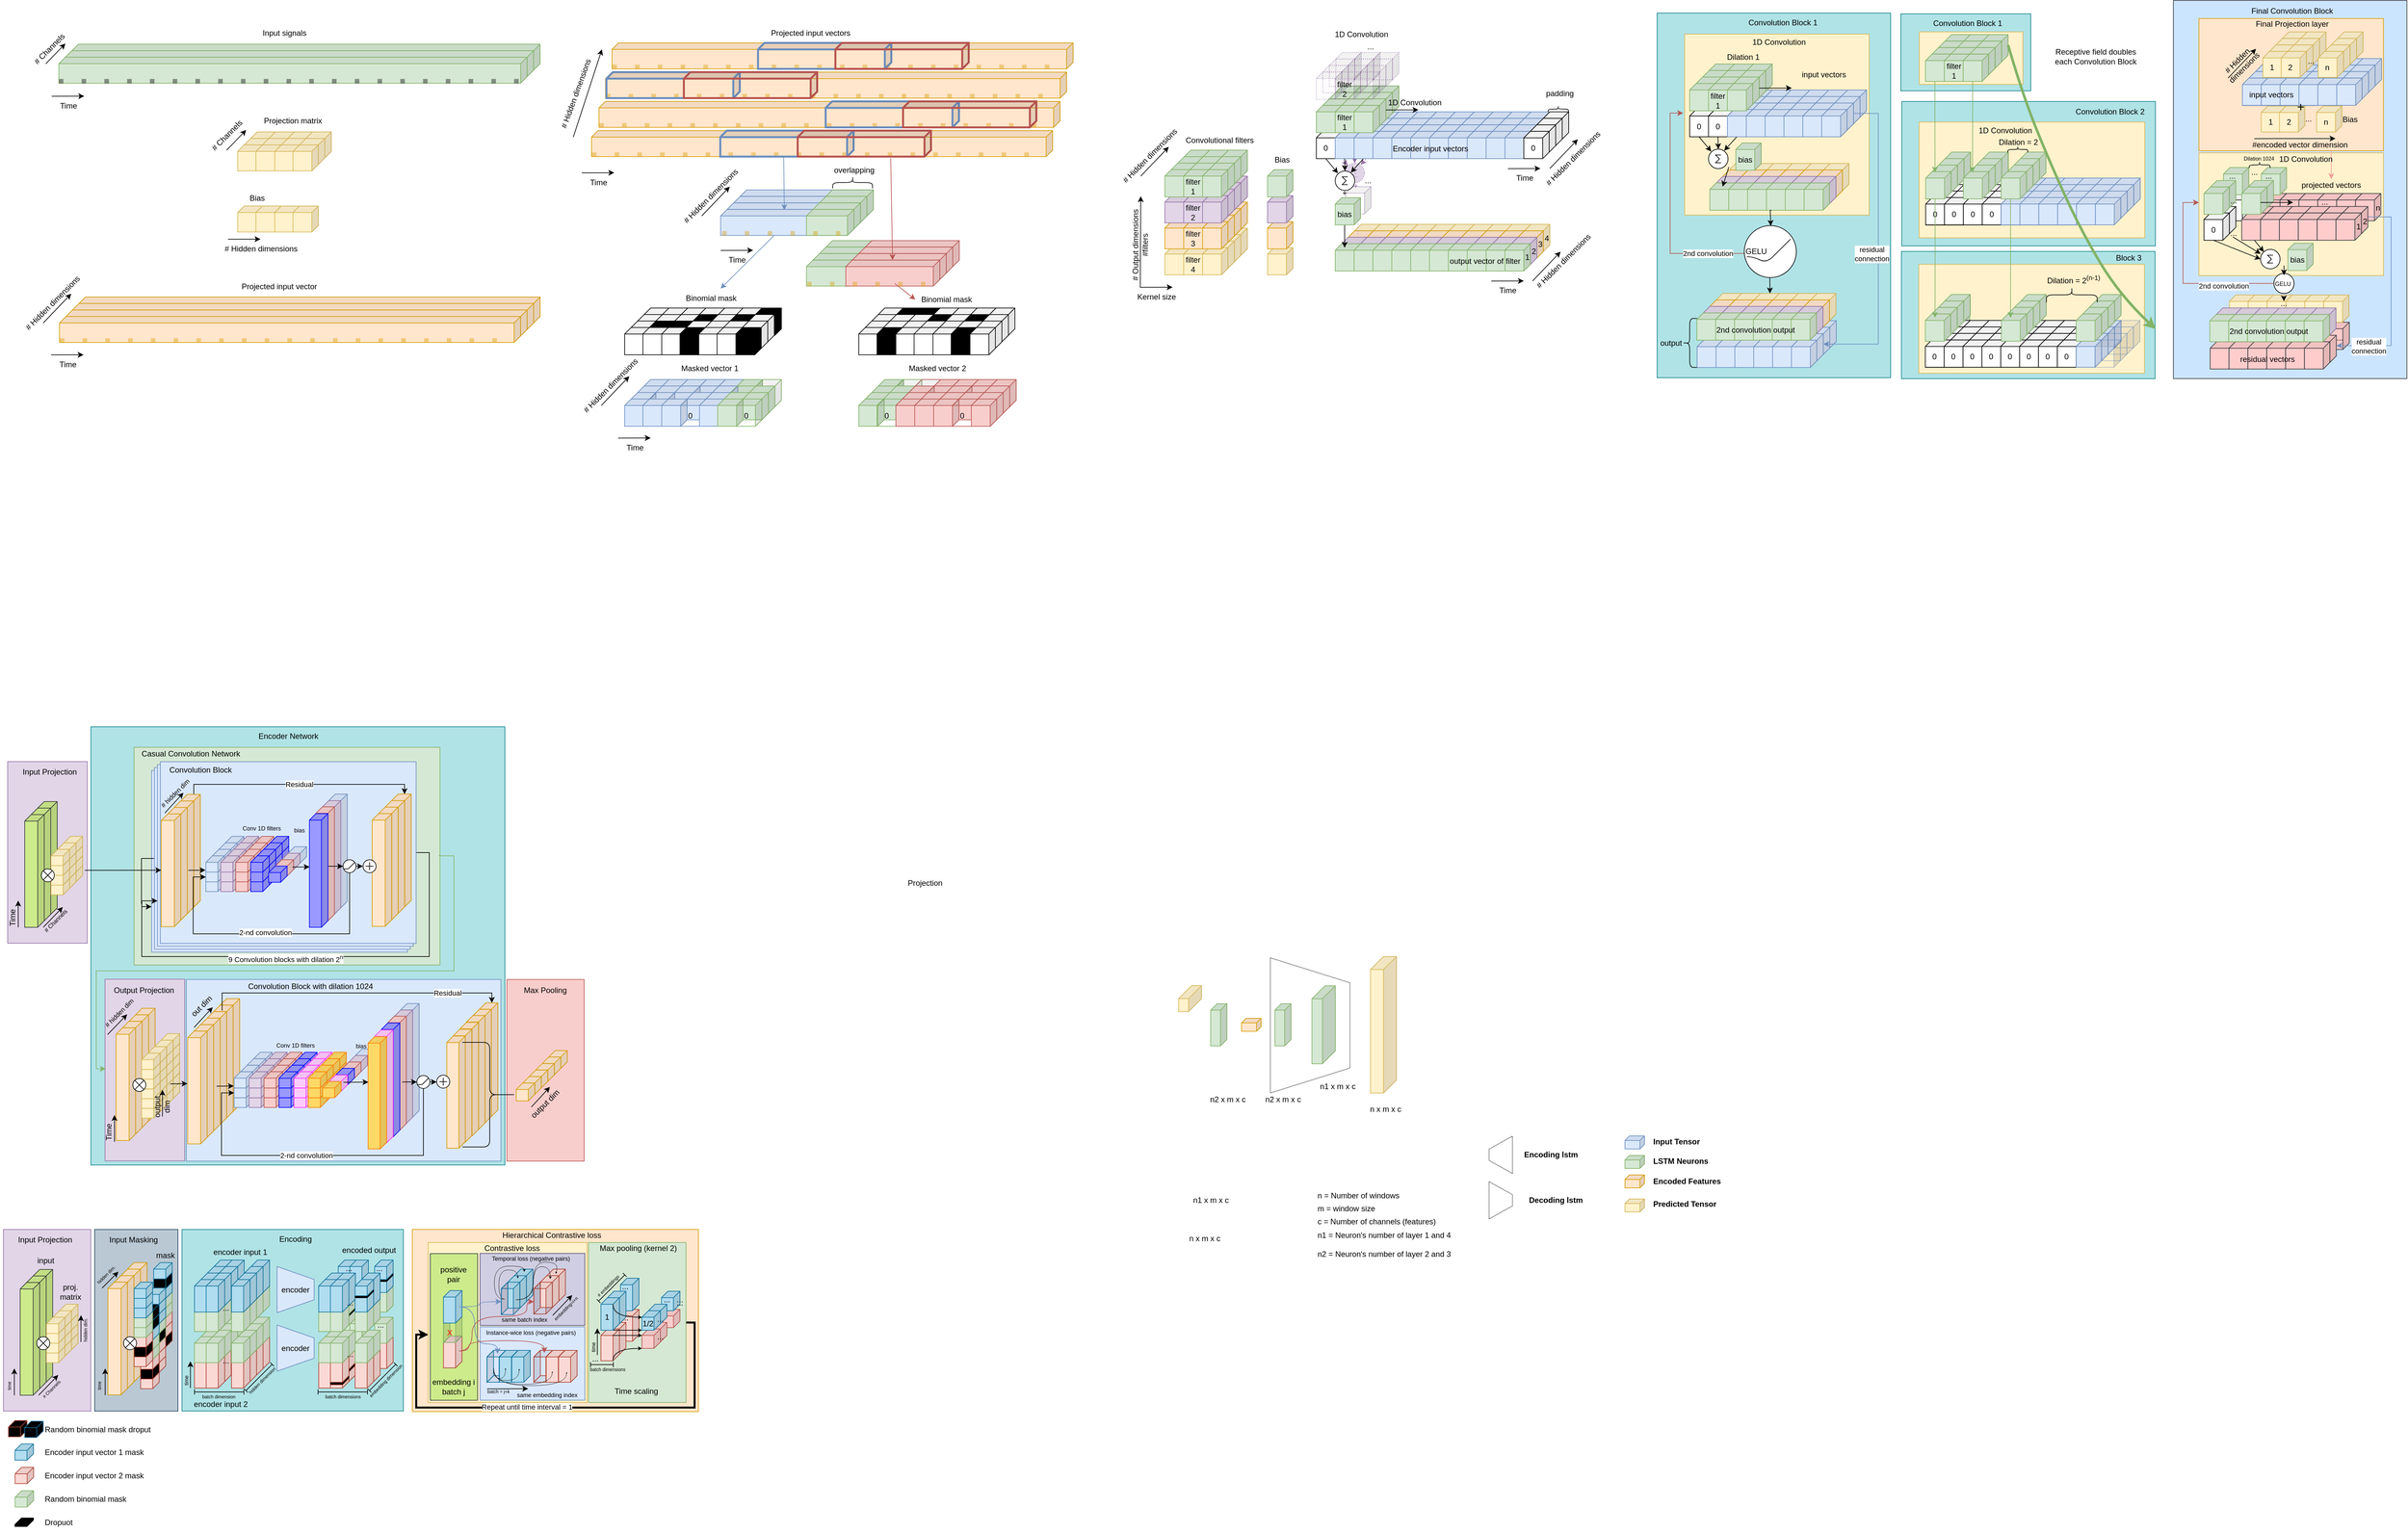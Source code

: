 <mxfile version="21.0.8" type="github">
  <diagram id="QJjx0-fPxzvcmYibJWj1" name="Page-1">
    <mxGraphModel dx="1464" dy="1009" grid="0" gridSize="10" guides="0" tooltips="1" connect="1" arrows="1" fold="1" page="0" pageScale="1" pageWidth="827" pageHeight="583" background="none" math="0" shadow="0">
      <root>
        <mxCell id="0" />
        <mxCell id="1" parent="0" />
        <mxCell id="rabR--8z_4m4otbVNhe6-3184" value="" style="shape=trapezoid;perimeter=trapezoidPerimeter;whiteSpace=wrap;html=1;fixedSize=1;rotation=-90;fillColor=#ffe6cc;direction=west;size=-2.5;strokeColor=#d79b00;" vertex="1" parent="1">
          <mxGeometry x="695.71" y="1798.14" width="280.39" height="439.91" as="geometry" />
        </mxCell>
        <mxCell id="rabR--8z_4m4otbVNhe6-2640" value="" style="shape=trapezoid;perimeter=trapezoidPerimeter;whiteSpace=wrap;html=1;fixedSize=1;rotation=-90;fillColor=#b0e3e6;direction=west;size=-2.5;strokeColor=#0e8088;" vertex="1" parent="1">
          <mxGeometry x="292.34" y="1847.49" width="279.42" height="340.38" as="geometry" />
        </mxCell>
        <mxCell id="rabR--8z_4m4otbVNhe6-3193" style="edgeStyle=orthogonalEdgeStyle;rounded=0;orthogonalLoop=1;jettySize=auto;html=1;exitX=0.5;exitY=0;exitDx=0;exitDy=0;entryX=0.576;entryY=0.998;entryDx=0;entryDy=0;entryPerimeter=0;strokeWidth=3;" edge="1" parent="1" source="rabR--8z_4m4otbVNhe6-3185" target="rabR--8z_4m4otbVNhe6-2762">
          <mxGeometry relative="1" as="geometry">
            <Array as="points">
              <mxPoint x="1050" y="2021" />
              <mxPoint x="1050" y="2152" />
              <mxPoint x="622" y="2152" />
              <mxPoint x="622" y="2040" />
            </Array>
          </mxGeometry>
        </mxCell>
        <mxCell id="rabR--8z_4m4otbVNhe6-3200" value="Repeat until time interval = 1" style="edgeLabel;html=1;align=center;verticalAlign=middle;resizable=0;points=[];" vertex="1" connectable="0" parent="rabR--8z_4m4otbVNhe6-3193">
          <mxGeometry x="0.045" relative="1" as="geometry">
            <mxPoint x="-35" y="-1" as="offset" />
          </mxGeometry>
        </mxCell>
        <mxCell id="rabR--8z_4m4otbVNhe6-3185" value="" style="shape=trapezoid;perimeter=trapezoidPerimeter;whiteSpace=wrap;html=1;fixedSize=1;rotation=-90;fillColor=#d5e8d4;direction=west;size=-2.5;strokeColor=#82b366;" vertex="1" parent="1">
          <mxGeometry x="838.74" y="1946.26" width="246.23" height="149.83" as="geometry" />
        </mxCell>
        <mxCell id="rabR--8z_4m4otbVNhe6-2549" value="" style="shape=trapezoid;perimeter=trapezoidPerimeter;whiteSpace=wrap;html=1;fixedSize=1;rotation=-90;fillColor=#b0e3e6;direction=west;size=-2.5;strokeColor=#0e8088;" vertex="1" parent="1">
          <mxGeometry x="102.88" y="1123.28" width="674.29" height="636.55" as="geometry" />
        </mxCell>
        <mxCell id="rabR--8z_4m4otbVNhe6-2544" value="" style="shape=trapezoid;perimeter=trapezoidPerimeter;whiteSpace=wrap;html=1;fixedSize=1;rotation=-90;fillColor=#d5e8d4;direction=west;size=-2.5;strokeColor=#82b366;" vertex="1" parent="1">
          <mxGeometry x="255.81" y="1068.3" width="335" height="470.38" as="geometry" />
        </mxCell>
        <mxCell id="rabR--8z_4m4otbVNhe6-2541" style="edgeStyle=orthogonalEdgeStyle;rounded=0;orthogonalLoop=1;jettySize=auto;html=1;exitX=0.75;exitY=1;exitDx=0;exitDy=0;endArrow=none;endFill=0;startArrow=classic;startFill=1;" edge="1" parent="1" source="rabR--8z_4m4otbVNhe6-2536">
          <mxGeometry relative="1" as="geometry">
            <mxPoint x="200" y="1381.175" as="targetPoint" />
          </mxGeometry>
        </mxCell>
        <mxCell id="rabR--8z_4m4otbVNhe6-2536" value="" style="shape=trapezoid;perimeter=trapezoidPerimeter;whiteSpace=wrap;html=1;fixedSize=1;rotation=-90;fillColor=#dae8fc;direction=west;size=-2.5;strokeColor=#6c8ebf;" vertex="1" parent="1">
          <mxGeometry x="272.0" y="1114.74" width="279.49" height="393.26" as="geometry" />
        </mxCell>
        <mxCell id="rabR--8z_4m4otbVNhe6-2540" style="edgeStyle=orthogonalEdgeStyle;rounded=0;orthogonalLoop=1;jettySize=auto;html=1;exitX=0.75;exitY=1;exitDx=0;exitDy=0;endArrow=none;endFill=0;startArrow=classic;startFill=1;" edge="1" parent="1" source="rabR--8z_4m4otbVNhe6-2537">
          <mxGeometry relative="1" as="geometry">
            <mxPoint x="200" y="1376.889" as="targetPoint" />
          </mxGeometry>
        </mxCell>
        <mxCell id="rabR--8z_4m4otbVNhe6-2537" value="" style="shape=trapezoid;perimeter=trapezoidPerimeter;whiteSpace=wrap;html=1;fixedSize=1;rotation=-90;fillColor=#dae8fc;direction=west;size=-2.5;strokeColor=#6c8ebf;" vertex="1" parent="1">
          <mxGeometry x="276.41" y="1110.33" width="279.49" height="393.26" as="geometry" />
        </mxCell>
        <mxCell id="rabR--8z_4m4otbVNhe6-2535" value="" style="shape=trapezoid;perimeter=trapezoidPerimeter;whiteSpace=wrap;html=1;fixedSize=1;rotation=-90;fillColor=#dae8fc;direction=west;size=-2.5;strokeColor=#6c8ebf;" vertex="1" parent="1">
          <mxGeometry x="281.0" y="1105.74" width="279.49" height="393.26" as="geometry" />
        </mxCell>
        <mxCell id="rabR--8z_4m4otbVNhe6-2524" value="" style="shape=trapezoid;perimeter=trapezoidPerimeter;whiteSpace=wrap;html=1;fixedSize=1;rotation=-90;fillColor=#f8cecc;direction=west;size=-2.5;strokeColor=#b85450;" vertex="1" parent="1">
          <mxGeometry x="681" y="1573.52" width="279.49" height="118.88" as="geometry" />
        </mxCell>
        <mxCell id="rabR--8z_4m4otbVNhe6-2520" value="" style="shape=trapezoid;perimeter=trapezoidPerimeter;whiteSpace=wrap;html=1;fixedSize=1;rotation=-90;fillColor=#dae8fc;direction=west;size=-2.5;strokeColor=#6c8ebf;" vertex="1" parent="1">
          <mxGeometry x="370.62" y="1391.12" width="279.49" height="483.67" as="geometry" />
        </mxCell>
        <mxCell id="rabR--8z_4m4otbVNhe6-2515" value="" style="shape=trapezoid;perimeter=trapezoidPerimeter;whiteSpace=wrap;html=1;fixedSize=1;rotation=-90;fillColor=#e1d5e7;direction=west;size=-2.5;strokeColor=#9673a6;" vertex="1" parent="1">
          <mxGeometry x="65.01" y="1571.42" width="279.49" height="122.45" as="geometry" />
        </mxCell>
        <mxCell id="rabR--8z_4m4otbVNhe6-2516" value="Output Projection" style="text;html=1;align=center;verticalAlign=middle;resizable=0;points=[];autosize=1;strokeColor=none;fillColor=none;" vertex="1" parent="1">
          <mxGeometry x="143.25" y="1494.95" width="120" height="30" as="geometry" />
        </mxCell>
        <mxCell id="rabR--8z_4m4otbVNhe6-2538" style="edgeStyle=orthogonalEdgeStyle;rounded=0;orthogonalLoop=1;jettySize=auto;html=1;exitX=0.5;exitY=0;exitDx=0;exitDy=0;entryX=0.75;entryY=1;entryDx=0;entryDy=0;" edge="1" parent="1" source="rabR--8z_4m4otbVNhe6-2471" target="rabR--8z_4m4otbVNhe6-2535">
          <mxGeometry relative="1" as="geometry">
            <Array as="points">
              <mxPoint x="642" y="1298" />
              <mxPoint x="642" y="1458" />
              <mxPoint x="200" y="1458" />
              <mxPoint x="200" y="1372" />
            </Array>
          </mxGeometry>
        </mxCell>
        <mxCell id="rabR--8z_4m4otbVNhe6-2471" value="" style="shape=trapezoid;perimeter=trapezoidPerimeter;whiteSpace=wrap;html=1;fixedSize=1;rotation=-90;fillColor=#dae8fc;direction=west;size=-2.5;strokeColor=#6c8ebf;" vertex="1" parent="1">
          <mxGeometry x="285.41" y="1101.33" width="279.49" height="393.26" as="geometry" />
        </mxCell>
        <mxCell id="rabR--8z_4m4otbVNhe6-2470" value="" style="shape=trapezoid;perimeter=trapezoidPerimeter;whiteSpace=wrap;html=1;fixedSize=1;rotation=-90;fillColor=#e1d5e7;direction=west;size=-2.5;strokeColor=#9673a6;" vertex="1" parent="1">
          <mxGeometry x="-84.74" y="1236.47" width="279.49" height="122.45" as="geometry" />
        </mxCell>
        <mxCell id="rabR--8z_4m4otbVNhe6-1875" style="rounded=0;orthogonalLoop=1;jettySize=auto;html=1;exitX=0;exitY=0;exitDx=24.5;exitDy=42.0;exitPerimeter=0;entryX=0.138;entryY=0.12;entryDx=0;entryDy=0;entryPerimeter=0;fillColor=#e1d5e7;strokeColor=#9673a6;dashed=1;dashPattern=1 2;" edge="1" parent="1" target="rabR--8z_4m4otbVNhe6-1878">
          <mxGeometry relative="1" as="geometry">
            <mxPoint x="2036" y="218" as="sourcePoint" />
          </mxGeometry>
        </mxCell>
        <mxCell id="rabR--8z_4m4otbVNhe6-1876" style="edgeStyle=orthogonalEdgeStyle;rounded=0;orthogonalLoop=1;jettySize=auto;html=1;exitX=0;exitY=0;exitDx=24.5;exitDy=42.0;exitPerimeter=0;entryX=0.5;entryY=0;entryDx=0;entryDy=0;entryPerimeter=0;fillColor=#e1d5e7;strokeColor=#9673a6;dashed=1;dashPattern=1 2;" edge="1" parent="1" target="rabR--8z_4m4otbVNhe6-1878">
          <mxGeometry relative="1" as="geometry">
            <mxPoint x="2065" y="235.1" as="targetPoint" />
            <mxPoint x="2065" y="218" as="sourcePoint" />
          </mxGeometry>
        </mxCell>
        <mxCell id="rabR--8z_4m4otbVNhe6-1877" style="rounded=0;orthogonalLoop=1;jettySize=auto;html=1;exitX=0;exitY=0;exitDx=24.5;exitDy=42.0;exitPerimeter=0;entryX=0.804;entryY=0.08;entryDx=0;entryDy=0;entryPerimeter=0;fillColor=#e1d5e7;strokeColor=#9673a6;dashed=1;dashPattern=1 2;" edge="1" parent="1" target="rabR--8z_4m4otbVNhe6-1878">
          <mxGeometry relative="1" as="geometry">
            <mxPoint x="2094" y="218" as="sourcePoint" />
            <mxPoint x="2075" y="239.1" as="targetPoint" />
          </mxGeometry>
        </mxCell>
        <mxCell id="rabR--8z_4m4otbVNhe6-1878" value="" style="verticalLabelPosition=bottom;shadow=0;dashed=1;align=center;html=1;verticalAlign=top;shape=mxgraph.electrical.abstract.sum;fillColor=#e1d5e7;strokeColor=#9673a6;dashPattern=1 2;" vertex="1" parent="1">
          <mxGeometry x="2050" y="237.1" width="30" height="30" as="geometry" />
        </mxCell>
        <mxCell id="rabR--8z_4m4otbVNhe6-1873" value="" style="shape=cube;whiteSpace=wrap;html=1;boundedLbl=1;backgroundOutline=1;darkOpacity=0.05;darkOpacity2=0.1;size=10;direction=east;flipH=1;fillColor=none;strokeColor=#9673a6;dashed=1;dashPattern=1 1;" vertex="1" parent="1">
          <mxGeometry x="2051" y="273.22" width="39" height="42" as="geometry" />
        </mxCell>
        <mxCell id="rabR--8z_4m4otbVNhe6-1594" value="" style="shape=trapezoid;perimeter=trapezoidPerimeter;whiteSpace=wrap;html=1;fixedSize=1;rotation=-90;fillColor=#b0e3e6;direction=west;size=-14.5;strokeColor=#0e8088;" vertex="1" parent="1">
          <mxGeometry x="2945.33" y="-33.36" width="118.45" height="199.73" as="geometry" />
        </mxCell>
        <mxCell id="rabR--8z_4m4otbVNhe6-1595" value="" style="shape=trapezoid;perimeter=trapezoidPerimeter;whiteSpace=wrap;html=1;fixedSize=1;rotation=-90;fillColor=#fff2cc;direction=west;size=-14.5;strokeColor=#d6b656;" vertex="1" parent="1">
          <mxGeometry x="2972.37" y="-4.16" width="80.73" height="159.42" as="geometry" />
        </mxCell>
        <mxCell id="rabR--8z_4m4otbVNhe6-1596" value="Convolution Block 1" style="text;html=1;align=center;verticalAlign=middle;resizable=0;points=[];autosize=1;strokeColor=none;fillColor=none;" vertex="1" parent="1">
          <mxGeometry x="2942.35" y="7.21" width="130" height="30" as="geometry" />
        </mxCell>
        <mxCell id="rabR--8z_4m4otbVNhe6-1304" value="" style="shape=trapezoid;perimeter=trapezoidPerimeter;whiteSpace=wrap;html=1;fixedSize=1;rotation=-90;fillColor=#b0e3e6;direction=west;size=-14.5;strokeColor=#0e8088;" vertex="1" parent="1">
          <mxGeometry x="2428.89" y="107.16" width="561.15" height="359.01" as="geometry" />
        </mxCell>
        <mxCell id="rabR--8z_4m4otbVNhe6-1301" value="" style="shape=trapezoid;perimeter=trapezoidPerimeter;whiteSpace=wrap;html=1;fixedSize=1;rotation=-90;fillColor=#fff2cc;direction=west;size=-14.5;strokeColor=#d6b656;" vertex="1" parent="1">
          <mxGeometry x="2574.85" y="35.9" width="278.53" height="283.75" as="geometry" />
        </mxCell>
        <mxCell id="rabR--8z_4m4otbVNhe6-1237" value="" style="shape=cube;whiteSpace=wrap;html=1;boundedLbl=1;backgroundOutline=1;darkOpacity=0.05;darkOpacity2=0.1;size=10;direction=east;flipH=1;fillColor=#dae8fc;strokeColor=#6c8ebf;" vertex="1" parent="1">
          <mxGeometry x="2621.5" y="479.5" width="39" height="42" as="geometry" />
        </mxCell>
        <mxCell id="rabR--8z_4m4otbVNhe6-1238" value="" style="shape=cube;whiteSpace=wrap;html=1;boundedLbl=1;backgroundOutline=1;darkOpacity=0.05;darkOpacity2=0.1;size=10;direction=east;flipH=1;fillColor=#dae8fc;strokeColor=#6c8ebf;" vertex="1" parent="1">
          <mxGeometry x="2611.5" y="489.5" width="39" height="42" as="geometry" />
        </mxCell>
        <mxCell id="rabR--8z_4m4otbVNhe6-1239" value="" style="shape=cube;whiteSpace=wrap;html=1;boundedLbl=1;backgroundOutline=1;darkOpacity=0.05;darkOpacity2=0.1;size=10;direction=east;flipH=1;fillColor=#dae8fc;strokeColor=#6c8ebf;" vertex="1" parent="1">
          <mxGeometry x="2601.5" y="499.5" width="39" height="42" as="geometry" />
        </mxCell>
        <mxCell id="rabR--8z_4m4otbVNhe6-1240" value="" style="shape=cube;whiteSpace=wrap;html=1;boundedLbl=1;backgroundOutline=1;darkOpacity=0.05;darkOpacity2=0.1;size=10;direction=east;flipH=1;fillColor=#dae8fc;strokeColor=#6c8ebf;" vertex="1" parent="1">
          <mxGeometry x="2591.5" y="509.5" width="39" height="42" as="geometry" />
        </mxCell>
        <mxCell id="rabR--8z_4m4otbVNhe6-1241" value="" style="shape=cube;whiteSpace=wrap;html=1;boundedLbl=1;backgroundOutline=1;darkOpacity=0.05;darkOpacity2=0.1;size=10;direction=east;flipH=1;fillColor=#dae8fc;strokeColor=#6c8ebf;" vertex="1" parent="1">
          <mxGeometry x="2650.5" y="479.5" width="39" height="42" as="geometry" />
        </mxCell>
        <mxCell id="rabR--8z_4m4otbVNhe6-1242" value="" style="shape=cube;whiteSpace=wrap;html=1;boundedLbl=1;backgroundOutline=1;darkOpacity=0.05;darkOpacity2=0.1;size=10;direction=east;flipH=1;fillColor=#dae8fc;strokeColor=#6c8ebf;" vertex="1" parent="1">
          <mxGeometry x="2640.5" y="489.5" width="39" height="42" as="geometry" />
        </mxCell>
        <mxCell id="rabR--8z_4m4otbVNhe6-1243" value="" style="shape=cube;whiteSpace=wrap;html=1;boundedLbl=1;backgroundOutline=1;darkOpacity=0.05;darkOpacity2=0.1;size=10;direction=east;flipH=1;fillColor=#dae8fc;strokeColor=#6c8ebf;" vertex="1" parent="1">
          <mxGeometry x="2630.5" y="499.5" width="39" height="42" as="geometry" />
        </mxCell>
        <mxCell id="rabR--8z_4m4otbVNhe6-1244" value="" style="shape=cube;whiteSpace=wrap;html=1;boundedLbl=1;backgroundOutline=1;darkOpacity=0.05;darkOpacity2=0.1;size=10;direction=east;flipH=1;fillColor=#dae8fc;strokeColor=#6c8ebf;" vertex="1" parent="1">
          <mxGeometry x="2620.5" y="509.5" width="39" height="42" as="geometry" />
        </mxCell>
        <mxCell id="rabR--8z_4m4otbVNhe6-1245" value="" style="shape=cube;whiteSpace=wrap;html=1;boundedLbl=1;backgroundOutline=1;darkOpacity=0.05;darkOpacity2=0.1;size=10;direction=east;flipH=1;fillColor=#dae8fc;strokeColor=#6c8ebf;" vertex="1" parent="1">
          <mxGeometry x="2679.5" y="479.5" width="39" height="42" as="geometry" />
        </mxCell>
        <mxCell id="rabR--8z_4m4otbVNhe6-1246" value="" style="shape=cube;whiteSpace=wrap;html=1;boundedLbl=1;backgroundOutline=1;darkOpacity=0.05;darkOpacity2=0.1;size=10;direction=east;flipH=1;fillColor=#dae8fc;strokeColor=#6c8ebf;" vertex="1" parent="1">
          <mxGeometry x="2669.5" y="489.5" width="39" height="42" as="geometry" />
        </mxCell>
        <mxCell id="rabR--8z_4m4otbVNhe6-1247" value="" style="shape=cube;whiteSpace=wrap;html=1;boundedLbl=1;backgroundOutline=1;darkOpacity=0.05;darkOpacity2=0.1;size=10;direction=east;flipH=1;fillColor=#dae8fc;strokeColor=#6c8ebf;" vertex="1" parent="1">
          <mxGeometry x="2659.5" y="499.5" width="39" height="42" as="geometry" />
        </mxCell>
        <mxCell id="rabR--8z_4m4otbVNhe6-1248" value="" style="shape=cube;whiteSpace=wrap;html=1;boundedLbl=1;backgroundOutline=1;darkOpacity=0.05;darkOpacity2=0.1;size=10;direction=east;flipH=1;fillColor=#dae8fc;strokeColor=#6c8ebf;" vertex="1" parent="1">
          <mxGeometry x="2649.5" y="509.5" width="39" height="42" as="geometry" />
        </mxCell>
        <mxCell id="rabR--8z_4m4otbVNhe6-1249" value="" style="shape=cube;whiteSpace=wrap;html=1;boundedLbl=1;backgroundOutline=1;darkOpacity=0.05;darkOpacity2=0.1;size=10;direction=east;flipH=1;fillColor=#dae8fc;strokeColor=#6c8ebf;" vertex="1" parent="1">
          <mxGeometry x="2708.5" y="479.5" width="39" height="42" as="geometry" />
        </mxCell>
        <mxCell id="rabR--8z_4m4otbVNhe6-1250" value="" style="shape=cube;whiteSpace=wrap;html=1;boundedLbl=1;backgroundOutline=1;darkOpacity=0.05;darkOpacity2=0.1;size=10;direction=east;flipH=1;fillColor=#dae8fc;strokeColor=#6c8ebf;" vertex="1" parent="1">
          <mxGeometry x="2698.5" y="489.5" width="39" height="42" as="geometry" />
        </mxCell>
        <mxCell id="rabR--8z_4m4otbVNhe6-1251" value="" style="shape=cube;whiteSpace=wrap;html=1;boundedLbl=1;backgroundOutline=1;darkOpacity=0.05;darkOpacity2=0.1;size=10;direction=east;flipH=1;fillColor=#dae8fc;strokeColor=#6c8ebf;" vertex="1" parent="1">
          <mxGeometry x="2688.5" y="499.5" width="39" height="42" as="geometry" />
        </mxCell>
        <mxCell id="rabR--8z_4m4otbVNhe6-1252" value="" style="shape=cube;whiteSpace=wrap;html=1;boundedLbl=1;backgroundOutline=1;darkOpacity=0.05;darkOpacity2=0.1;size=10;direction=east;flipH=1;fillColor=#dae8fc;strokeColor=#6c8ebf;" vertex="1" parent="1">
          <mxGeometry x="2678.5" y="509.5" width="39" height="42" as="geometry" />
        </mxCell>
        <mxCell id="rabR--8z_4m4otbVNhe6-1253" value="" style="shape=cube;whiteSpace=wrap;html=1;boundedLbl=1;backgroundOutline=1;darkOpacity=0.05;darkOpacity2=0.1;size=10;direction=east;flipH=1;fillColor=#dae8fc;strokeColor=#6c8ebf;" vertex="1" parent="1">
          <mxGeometry x="2737.5" y="479.5" width="39" height="42" as="geometry" />
        </mxCell>
        <mxCell id="rabR--8z_4m4otbVNhe6-1254" value="" style="shape=cube;whiteSpace=wrap;html=1;boundedLbl=1;backgroundOutline=1;darkOpacity=0.05;darkOpacity2=0.1;size=10;direction=east;flipH=1;fillColor=#dae8fc;strokeColor=#6c8ebf;" vertex="1" parent="1">
          <mxGeometry x="2727.5" y="489.5" width="39" height="42" as="geometry" />
        </mxCell>
        <mxCell id="rabR--8z_4m4otbVNhe6-1255" value="" style="shape=cube;whiteSpace=wrap;html=1;boundedLbl=1;backgroundOutline=1;darkOpacity=0.05;darkOpacity2=0.1;size=10;direction=east;flipH=1;fillColor=#dae8fc;strokeColor=#6c8ebf;" vertex="1" parent="1">
          <mxGeometry x="2717.5" y="499.5" width="39" height="42" as="geometry" />
        </mxCell>
        <mxCell id="rabR--8z_4m4otbVNhe6-1256" value="" style="shape=cube;whiteSpace=wrap;html=1;boundedLbl=1;backgroundOutline=1;darkOpacity=0.05;darkOpacity2=0.1;size=10;direction=east;flipH=1;fillColor=#dae8fc;strokeColor=#6c8ebf;" vertex="1" parent="1">
          <mxGeometry x="2707.5" y="509.5" width="39" height="42" as="geometry" />
        </mxCell>
        <mxCell id="rabR--8z_4m4otbVNhe6-1257" value="" style="shape=cube;whiteSpace=wrap;html=1;boundedLbl=1;backgroundOutline=1;darkOpacity=0.05;darkOpacity2=0.1;size=10;direction=east;flipH=1;fillColor=#dae8fc;strokeColor=#6c8ebf;" vertex="1" parent="1">
          <mxGeometry x="2766.5" y="479.5" width="39" height="42" as="geometry" />
        </mxCell>
        <mxCell id="rabR--8z_4m4otbVNhe6-1258" value="" style="shape=cube;whiteSpace=wrap;html=1;boundedLbl=1;backgroundOutline=1;darkOpacity=0.05;darkOpacity2=0.1;size=10;direction=east;flipH=1;fillColor=#dae8fc;strokeColor=#6c8ebf;" vertex="1" parent="1">
          <mxGeometry x="2756.5" y="489.5" width="39" height="42" as="geometry" />
        </mxCell>
        <mxCell id="rabR--8z_4m4otbVNhe6-1259" value="" style="shape=cube;whiteSpace=wrap;html=1;boundedLbl=1;backgroundOutline=1;darkOpacity=0.05;darkOpacity2=0.1;size=10;direction=east;flipH=1;fillColor=#dae8fc;strokeColor=#6c8ebf;" vertex="1" parent="1">
          <mxGeometry x="2746.5" y="499.5" width="39" height="42" as="geometry" />
        </mxCell>
        <mxCell id="rabR--8z_4m4otbVNhe6-1260" value="" style="shape=cube;whiteSpace=wrap;html=1;boundedLbl=1;backgroundOutline=1;darkOpacity=0.05;darkOpacity2=0.1;size=10;direction=east;flipH=1;fillColor=#dae8fc;strokeColor=#6c8ebf;" vertex="1" parent="1">
          <mxGeometry x="2736.5" y="509.5" width="39" height="42" as="geometry" />
        </mxCell>
        <mxCell id="rabR--8z_4m4otbVNhe6-248" value="" style="shape=cube;whiteSpace=wrap;html=1;boundedLbl=1;backgroundOutline=1;darkOpacity=0.05;darkOpacity2=0.1;size=10;direction=east;flipH=1;" vertex="1" parent="1">
          <mxGeometry x="972.5" y="460" width="39" height="42" as="geometry" />
        </mxCell>
        <mxCell id="rabR--8z_4m4otbVNhe6-251" value="" style="shape=cube;whiteSpace=wrap;html=1;boundedLbl=1;backgroundOutline=1;darkOpacity=0.05;darkOpacity2=0.1;size=10;direction=east;flipH=1;fillColor=#FFFFFF;" vertex="1" parent="1">
          <mxGeometry x="1000.5" y="460" width="39" height="42" as="geometry" />
        </mxCell>
        <mxCell id="rabR--8z_4m4otbVNhe6-254" value="" style="shape=cube;whiteSpace=wrap;html=1;boundedLbl=1;backgroundOutline=1;darkOpacity=0.05;darkOpacity2=0.1;size=10;direction=east;flipH=1;fillColor=#FFFFFF;" vertex="1" parent="1">
          <mxGeometry x="1029.5" y="460" width="39" height="42" as="geometry" />
        </mxCell>
        <mxCell id="rabR--8z_4m4otbVNhe6-257" value="" style="shape=cube;whiteSpace=wrap;html=1;boundedLbl=1;backgroundOutline=1;darkOpacity=0.05;darkOpacity2=0.1;size=10;direction=east;flipH=1;" vertex="1" parent="1">
          <mxGeometry x="1057.5" y="460" width="39" height="42" as="geometry" />
        </mxCell>
        <mxCell id="rabR--8z_4m4otbVNhe6-264" value="" style="shape=cube;whiteSpace=wrap;html=1;boundedLbl=1;backgroundOutline=1;darkOpacity=0.05;darkOpacity2=0.1;size=10;direction=east;flipH=1;" vertex="1" parent="1">
          <mxGeometry x="1086.5" y="460" width="39" height="42" as="geometry" />
        </mxCell>
        <mxCell id="rabR--8z_4m4otbVNhe6-267" value="" style="shape=cube;whiteSpace=wrap;html=1;boundedLbl=1;backgroundOutline=1;darkOpacity=0.05;darkOpacity2=0.1;size=10;direction=east;flipH=1;" vertex="1" parent="1">
          <mxGeometry x="1114.5" y="460" width="39" height="42" as="geometry" />
        </mxCell>
        <mxCell id="rabR--8z_4m4otbVNhe6-338" value="" style="shape=cube;whiteSpace=wrap;html=1;boundedLbl=1;backgroundOutline=1;darkOpacity=0.05;darkOpacity2=0.1;size=10;direction=east;flipH=1;fillColor=#000000;" vertex="1" parent="1">
          <mxGeometry x="1144.5" y="460" width="39" height="42" as="geometry" />
        </mxCell>
        <mxCell id="rabR--8z_4m4otbVNhe6-309" value="" style="shape=cube;whiteSpace=wrap;html=1;boundedLbl=1;backgroundOutline=1;darkOpacity=0.05;darkOpacity2=0.1;size=10;direction=east;flipH=1;fillColor=#dae8fc;strokeColor=#6c8ebf;" vertex="1" parent="1">
          <mxGeometry x="972.5" y="570" width="39" height="42" as="geometry" />
        </mxCell>
        <mxCell id="rabR--8z_4m4otbVNhe6-312" value="" style="shape=cube;whiteSpace=wrap;html=1;boundedLbl=1;backgroundOutline=1;darkOpacity=0.05;darkOpacity2=0.1;size=10;direction=east;flipH=1;fillColor=#dae8fc;strokeColor=#6c8ebf;" vertex="1" parent="1">
          <mxGeometry x="1000.5" y="570" width="39" height="42" as="geometry" />
        </mxCell>
        <mxCell id="rabR--8z_4m4otbVNhe6-315" value="" style="shape=cube;whiteSpace=wrap;html=1;boundedLbl=1;backgroundOutline=1;darkOpacity=0.05;darkOpacity2=0.1;size=10;direction=east;flipH=1;fillColor=#dae8fc;strokeColor=#6c8ebf;" vertex="1" parent="1">
          <mxGeometry x="1029.5" y="570" width="39" height="42" as="geometry" />
        </mxCell>
        <mxCell id="rabR--8z_4m4otbVNhe6-318" value="" style="shape=cube;whiteSpace=wrap;html=1;boundedLbl=1;backgroundOutline=1;darkOpacity=0.05;darkOpacity2=0.1;size=10;direction=east;flipH=1;fillColor=#dae8fc;strokeColor=#6c8ebf;" vertex="1" parent="1">
          <mxGeometry x="1058.5" y="570" width="39" height="42" as="geometry" />
        </mxCell>
        <mxCell id="rabR--8z_4m4otbVNhe6-325" value="" style="shape=cube;whiteSpace=wrap;html=1;boundedLbl=1;backgroundOutline=1;darkOpacity=0.05;darkOpacity2=0.1;size=10;direction=east;flipH=1;fillColor=#dae8fc;strokeColor=#6c8ebf;" vertex="1" parent="1">
          <mxGeometry x="1087.5" y="570" width="39" height="42" as="geometry" />
        </mxCell>
        <mxCell id="rabR--8z_4m4otbVNhe6-328" value="" style="shape=cube;whiteSpace=wrap;html=1;boundedLbl=1;backgroundOutline=1;darkOpacity=0.05;darkOpacity2=0.1;size=10;direction=east;flipH=1;fillColor=#d5e8d4;strokeColor=#82b366;" vertex="1" parent="1">
          <mxGeometry x="1115.5" y="570" width="39" height="42" as="geometry" />
        </mxCell>
        <mxCell id="rabR--8z_4m4otbVNhe6-337" value="" style="shape=cube;whiteSpace=wrap;html=1;boundedLbl=1;backgroundOutline=1;darkOpacity=0.05;darkOpacity2=0.1;size=10;direction=east;flipH=1;fillColor=none;strokeColor=#82b366;" vertex="1" parent="1">
          <mxGeometry x="1144.5" y="570" width="39" height="42" as="geometry" />
        </mxCell>
        <mxCell id="rabR--8z_4m4otbVNhe6-97" value="" style="shape=cube;whiteSpace=wrap;html=1;boundedLbl=1;backgroundOutline=1;darkOpacity=0.05;darkOpacity2=0.1;size=10;direction=east;flipH=1;fillColor=#ffe6cc;strokeColor=#d79b00;" vertex="1" parent="1">
          <mxGeometry x="923" y="52" width="709" height="40" as="geometry" />
        </mxCell>
        <mxCell id="rabR--8z_4m4otbVNhe6-98" value="" style="endArrow=none;dashed=1;html=1;strokeWidth=7;dashPattern=1 4;rounded=0;jumpStyle=line;jumpSize=6;endSize=6;opacity=40;fillColor=#ffe6cc;strokeColor=#d79b00;" edge="1" parent="1">
          <mxGeometry width="50" height="50" relative="1" as="geometry">
            <mxPoint x="923.5" y="89" as="sourcePoint" />
            <mxPoint x="1622" y="89" as="targetPoint" />
          </mxGeometry>
        </mxCell>
        <mxCell id="rabR--8z_4m4otbVNhe6-95" value="" style="shape=cube;whiteSpace=wrap;html=1;boundedLbl=1;backgroundOutline=1;darkOpacity=0.05;darkOpacity2=0.1;size=10;direction=east;flipH=1;fillColor=#ffe6cc;strokeColor=#d79b00;" vertex="1" parent="1">
          <mxGeometry x="913" y="97" width="709" height="40" as="geometry" />
        </mxCell>
        <mxCell id="rabR--8z_4m4otbVNhe6-96" value="" style="endArrow=none;dashed=1;html=1;strokeWidth=7;dashPattern=1 4;rounded=0;jumpStyle=line;jumpSize=6;endSize=6;opacity=40;fillColor=#ffe6cc;strokeColor=#d79b00;" edge="1" parent="1">
          <mxGeometry width="50" height="50" relative="1" as="geometry">
            <mxPoint x="913.5" y="134" as="sourcePoint" />
            <mxPoint x="1612" y="134" as="targetPoint" />
          </mxGeometry>
        </mxCell>
        <mxCell id="rabR--8z_4m4otbVNhe6-93" value="" style="shape=cube;whiteSpace=wrap;html=1;boundedLbl=1;backgroundOutline=1;darkOpacity=0.05;darkOpacity2=0.1;size=10;direction=east;flipH=1;fillColor=#ffe6cc;strokeColor=#d79b00;" vertex="1" parent="1">
          <mxGeometry x="903" y="142" width="709" height="40" as="geometry" />
        </mxCell>
        <mxCell id="rabR--8z_4m4otbVNhe6-94" value="" style="endArrow=none;dashed=1;html=1;strokeWidth=7;dashPattern=1 4;rounded=0;jumpStyle=line;jumpSize=6;endSize=6;opacity=40;fillColor=#ffe6cc;strokeColor=#d79b00;" edge="1" parent="1">
          <mxGeometry width="50" height="50" relative="1" as="geometry">
            <mxPoint x="903.5" y="179" as="sourcePoint" />
            <mxPoint x="1602" y="179" as="targetPoint" />
          </mxGeometry>
        </mxCell>
        <mxCell id="rabR--8z_4m4otbVNhe6-91" value="" style="shape=cube;whiteSpace=wrap;html=1;boundedLbl=1;backgroundOutline=1;darkOpacity=0.05;darkOpacity2=0.1;size=10;direction=east;flipH=1;fillColor=#ffe6cc;strokeColor=#d79b00;" vertex="1" parent="1">
          <mxGeometry x="891.5" y="187" width="709" height="40" as="geometry" />
        </mxCell>
        <mxCell id="rabR--8z_4m4otbVNhe6-92" value="" style="endArrow=none;dashed=1;html=1;strokeWidth=7;dashPattern=1 4;rounded=0;jumpStyle=line;jumpSize=6;endSize=6;opacity=40;fillColor=#ffe6cc;strokeColor=#d79b00;" edge="1" parent="1">
          <mxGeometry width="50" height="50" relative="1" as="geometry">
            <mxPoint x="892" y="224" as="sourcePoint" />
            <mxPoint x="1590.5" y="224" as="targetPoint" />
          </mxGeometry>
        </mxCell>
        <mxCell id="4f-DMQIj-ya-iA7LCkDa-11" value="" style="shape=cube;whiteSpace=wrap;html=1;boundedLbl=1;backgroundOutline=1;darkOpacity=0.05;darkOpacity2=0.1;size=10;direction=east;flipH=1;fillColor=#d5e8d4;strokeColor=#82b366;gradientColor=none;" parent="1" vertex="1">
          <mxGeometry x="92.5" y="54" width="720" height="40" as="geometry" />
        </mxCell>
        <mxCell id="4f-DMQIj-ya-iA7LCkDa-12" value="" style="shape=cube;whiteSpace=wrap;html=1;boundedLbl=1;backgroundOutline=1;darkOpacity=0.05;darkOpacity2=0.1;size=20;direction=east;flipH=1;fillColor=#fff2cc;strokeColor=#d6b656;" parent="1" vertex="1">
          <mxGeometry x="1794.25" y="1502.69" width="35.27" height="40" as="geometry" />
        </mxCell>
        <mxCell id="4f-DMQIj-ya-iA7LCkDa-15" value="" style="shape=cube;whiteSpace=wrap;html=1;boundedLbl=1;backgroundOutline=1;darkOpacity=0.05;darkOpacity2=0.1;size=10;direction=east;flipH=1;fillColor=#d5e8d4;strokeColor=#82b366;" parent="1" vertex="1">
          <mxGeometry x="1843.52" y="1530.5" width="25" height="65" as="geometry" />
        </mxCell>
        <mxCell id="4f-DMQIj-ya-iA7LCkDa-23" value="" style="shape=cube;whiteSpace=wrap;html=1;boundedLbl=1;backgroundOutline=1;darkOpacity=0.05;darkOpacity2=0.1;size=7;direction=east;flipH=1;fillColor=#dae8fc;strokeColor=#6c8ebf;" parent="1" vertex="1">
          <mxGeometry x="2480.5" y="1733.94" width="30" height="20" as="geometry" />
        </mxCell>
        <mxCell id="4f-DMQIj-ya-iA7LCkDa-24" value="" style="shape=cube;whiteSpace=wrap;html=1;boundedLbl=1;backgroundOutline=1;darkOpacity=0.05;darkOpacity2=0.1;size=7;direction=east;flipH=1;fillColor=#d5e8d4;strokeColor=#82b366;" parent="1" vertex="1">
          <mxGeometry x="2480.5" y="1763.94" width="30" height="20" as="geometry" />
        </mxCell>
        <mxCell id="4f-DMQIj-ya-iA7LCkDa-26" value="" style="shape=cube;whiteSpace=wrap;html=1;boundedLbl=1;backgroundOutline=1;darkOpacity=0.05;darkOpacity2=0.1;size=7;direction=east;flipH=1;fillColor=#ffe6cc;strokeColor=#d79b00;" parent="1" vertex="1">
          <mxGeometry x="1891.02" y="1553" width="30" height="20" as="geometry" />
        </mxCell>
        <mxCell id="4f-DMQIj-ya-iA7LCkDa-39" value="n x m x c" style="text;html=1;strokeColor=none;fillColor=none;align=center;verticalAlign=middle;whiteSpace=wrap;rounded=0;" parent="1" vertex="1">
          <mxGeometry x="1785.25" y="1877" width="99" height="30" as="geometry" />
        </mxCell>
        <mxCell id="4f-DMQIj-ya-iA7LCkDa-50" value="Input Tensor" style="text;html=1;strokeColor=none;fillColor=none;align=left;verticalAlign=middle;whiteSpace=wrap;rounded=0;fontStyle=1" parent="1" vertex="1">
          <mxGeometry x="2521.5" y="1731" width="138" height="23.88" as="geometry" />
        </mxCell>
        <mxCell id="4f-DMQIj-ya-iA7LCkDa-51" value="LSTM Neurons" style="text;html=1;strokeColor=none;fillColor=none;align=left;verticalAlign=middle;whiteSpace=wrap;rounded=0;fontStyle=1" parent="1" vertex="1">
          <mxGeometry x="2521.5" y="1761" width="138" height="23.88" as="geometry" />
        </mxCell>
        <mxCell id="4f-DMQIj-ya-iA7LCkDa-52" value="Encoded Features" style="text;html=1;strokeColor=none;fillColor=none;align=left;verticalAlign=middle;whiteSpace=wrap;rounded=0;fontStyle=1" parent="1" vertex="1">
          <mxGeometry x="2521.5" y="1792.06" width="138" height="23.88" as="geometry" />
        </mxCell>
        <mxCell id="q16qMvtAuAjUv3j_tnUs-1" value="" style="shape=cube;whiteSpace=wrap;html=1;boundedLbl=1;backgroundOutline=1;darkOpacity=0.05;darkOpacity2=0.1;size=20;direction=east;flipH=1;fillColor=#fff2cc;strokeColor=#d6b656;" parent="1" vertex="1">
          <mxGeometry x="2089.23" y="1458" width="40" height="210" as="geometry" />
        </mxCell>
        <mxCell id="q16qMvtAuAjUv3j_tnUs-4" value="" style="shape=cube;whiteSpace=wrap;html=1;boundedLbl=1;backgroundOutline=1;darkOpacity=0.05;darkOpacity2=0.1;size=10;direction=east;flipH=1;fillColor=#d5e8d4;strokeColor=#82b366;" parent="1" vertex="1">
          <mxGeometry x="1942.23" y="1530.5" width="25" height="65" as="geometry" />
        </mxCell>
        <mxCell id="q16qMvtAuAjUv3j_tnUs-5" value="" style="shape=cube;whiteSpace=wrap;html=1;boundedLbl=1;backgroundOutline=1;darkOpacity=0.05;darkOpacity2=0.1;size=20;direction=east;flipH=1;fillColor=#d5e8d4;strokeColor=#82b366;" parent="1" vertex="1">
          <mxGeometry x="1999.23" y="1503" width="36" height="120" as="geometry" />
        </mxCell>
        <mxCell id="q16qMvtAuAjUv3j_tnUs-6" value="" style="shape=cube;whiteSpace=wrap;html=1;boundedLbl=1;backgroundOutline=1;darkOpacity=0.05;darkOpacity2=0.1;size=7;direction=east;flipH=1;fillColor=#ffe6cc;strokeColor=#d79b00;" parent="1" vertex="1">
          <mxGeometry x="2480.5" y="1794" width="30" height="20" as="geometry" />
        </mxCell>
        <mxCell id="q16qMvtAuAjUv3j_tnUs-7" value="" style="shape=cube;whiteSpace=wrap;html=1;boundedLbl=1;backgroundOutline=1;darkOpacity=0.05;darkOpacity2=0.1;size=7;direction=east;flipH=1;fillColor=#fff2cc;strokeColor=#d6b656;" parent="1" vertex="1">
          <mxGeometry x="2480.5" y="1831" width="30" height="20" as="geometry" />
        </mxCell>
        <mxCell id="q16qMvtAuAjUv3j_tnUs-8" value="Predicted Tensor" style="text;html=1;strokeColor=none;fillColor=none;align=left;verticalAlign=middle;whiteSpace=wrap;rounded=0;fontStyle=1" parent="1" vertex="1">
          <mxGeometry x="2521.5" y="1827.12" width="138" height="23.88" as="geometry" />
        </mxCell>
        <mxCell id="q16qMvtAuAjUv3j_tnUs-13" value="" style="shape=trapezoid;perimeter=trapezoidPerimeter;whiteSpace=wrap;html=1;fixedSize=1;rotation=-90;dashed=1;dashPattern=1 1;fillColor=none;direction=west;size=38.41;" parent="1" vertex="1">
          <mxGeometry x="1892.52" y="1502.69" width="207.98" height="122.45" as="geometry" />
        </mxCell>
        <mxCell id="q16qMvtAuAjUv3j_tnUs-14" value="&lt;b&gt;Encoding lstm&amp;nbsp;&lt;/b&gt;" style="text;html=1;strokeColor=none;fillColor=none;align=center;verticalAlign=middle;whiteSpace=wrap;rounded=0;dashed=1;dashPattern=1 1;" parent="1" vertex="1">
          <mxGeometry x="2314.25" y="1753.04" width="109.01" height="20" as="geometry" />
        </mxCell>
        <mxCell id="q16qMvtAuAjUv3j_tnUs-15" value="&lt;b&gt;Decoding lstm&amp;nbsp;&lt;/b&gt;" style="text;html=1;strokeColor=none;fillColor=none;align=center;verticalAlign=middle;whiteSpace=wrap;rounded=0;dashed=1;dashPattern=1 1;" parent="1" vertex="1">
          <mxGeometry x="2318.26" y="1823.04" width="116" height="20" as="geometry" />
        </mxCell>
        <mxCell id="q16qMvtAuAjUv3j_tnUs-16" value="" style="shape=trapezoid;perimeter=trapezoidPerimeter;whiteSpace=wrap;html=1;fixedSize=1;dashed=1;dashPattern=1 1;fillColor=none;rotation=-90;" parent="1" vertex="1">
          <mxGeometry x="2260.79" y="1745.08" width="57.47" height="35.92" as="geometry" />
        </mxCell>
        <mxCell id="q16qMvtAuAjUv3j_tnUs-19" value="" style="shape=trapezoid;perimeter=trapezoidPerimeter;whiteSpace=wrap;html=1;fixedSize=1;dashed=1;dashPattern=1 1;fillColor=none;rotation=-90;direction=west;" parent="1" vertex="1">
          <mxGeometry x="2260.79" y="1815.08" width="57.47" height="35.92" as="geometry" />
        </mxCell>
        <mxCell id="q16qMvtAuAjUv3j_tnUs-20" value="n x m x c" style="text;html=1;strokeColor=none;fillColor=none;align=center;verticalAlign=middle;whiteSpace=wrap;rounded=0;" parent="1" vertex="1">
          <mxGeometry x="2062.52" y="1678" width="99" height="30" as="geometry" />
        </mxCell>
        <mxCell id="q16qMvtAuAjUv3j_tnUs-21" value="n1 x m x c" style="text;html=1;strokeColor=none;fillColor=none;align=center;verticalAlign=middle;whiteSpace=wrap;rounded=0;dashed=1;dashPattern=1 1;" parent="1" vertex="1">
          <mxGeometry x="1804.25" y="1823.04" width="80" height="20" as="geometry" />
        </mxCell>
        <mxCell id="q16qMvtAuAjUv3j_tnUs-22" value="n2&amp;nbsp;x m x c" style="text;html=1;strokeColor=none;fillColor=none;align=center;verticalAlign=middle;whiteSpace=wrap;rounded=0;dashed=1;dashPattern=1 1;" parent="1" vertex="1">
          <mxGeometry x="1829.52" y="1668" width="80" height="20" as="geometry" />
        </mxCell>
        <mxCell id="q16qMvtAuAjUv3j_tnUs-23" value="n2&amp;nbsp;x m x c" style="text;html=1;strokeColor=none;fillColor=none;align=center;verticalAlign=middle;whiteSpace=wrap;rounded=0;dashed=1;dashPattern=1 1;" parent="1" vertex="1">
          <mxGeometry x="1914.73" y="1668" width="80" height="20" as="geometry" />
        </mxCell>
        <mxCell id="q16qMvtAuAjUv3j_tnUs-24" value="n1 x m x c" style="text;html=1;strokeColor=none;fillColor=none;align=center;verticalAlign=middle;whiteSpace=wrap;rounded=0;dashed=1;dashPattern=1 1;" parent="1" vertex="1">
          <mxGeometry x="1999.23" y="1648" width="80" height="20" as="geometry" />
        </mxCell>
        <mxCell id="q16qMvtAuAjUv3j_tnUs-25" value="n = Number of windows&amp;nbsp;" style="text;html=1;strokeColor=none;fillColor=none;align=center;verticalAlign=middle;whiteSpace=wrap;rounded=0;dashed=1;dashPattern=1 1;" parent="1" vertex="1">
          <mxGeometry x="1994.25" y="1815.94" width="156.51" height="20" as="geometry" />
        </mxCell>
        <mxCell id="q16qMvtAuAjUv3j_tnUs-26" value="m = window size&amp;nbsp;&amp;nbsp;" style="text;html=1;strokeColor=none;fillColor=none;align=left;verticalAlign=middle;whiteSpace=wrap;rounded=0;dashed=1;dashPattern=1 1;" parent="1" vertex="1">
          <mxGeometry x="2006.26" y="1835.94" width="140" height="20" as="geometry" />
        </mxCell>
        <mxCell id="q16qMvtAuAjUv3j_tnUs-27" value="c = Number of channels (features)&amp;nbsp;" style="text;html=1;strokeColor=none;fillColor=none;align=left;verticalAlign=middle;whiteSpace=wrap;rounded=0;dashed=1;dashPattern=1 1;" parent="1" vertex="1">
          <mxGeometry x="2006.26" y="1855.94" width="211" height="20" as="geometry" />
        </mxCell>
        <mxCell id="q16qMvtAuAjUv3j_tnUs-28" value="n1 = Neuron&#39;s number of layer 1 and 4&amp;nbsp;" style="text;html=1;strokeColor=none;fillColor=none;align=left;verticalAlign=middle;whiteSpace=wrap;rounded=0;dashed=1;dashPattern=1 1;" parent="1" vertex="1">
          <mxGeometry x="2006.26" y="1877" width="221" height="20" as="geometry" />
        </mxCell>
        <mxCell id="q16qMvtAuAjUv3j_tnUs-29" value="n2 = Neuron&#39;s number of layer 2 and 3&amp;nbsp;" style="text;html=1;strokeColor=none;fillColor=none;align=left;verticalAlign=middle;whiteSpace=wrap;rounded=0;dashed=1;dashPattern=1 1;" parent="1" vertex="1">
          <mxGeometry x="2006.26" y="1908" width="221" height="16.1" as="geometry" />
        </mxCell>
        <mxCell id="rabR--8z_4m4otbVNhe6-5" value="" style="endArrow=classic;html=1;rounded=0;" edge="1" parent="1">
          <mxGeometry width="50" height="50" relative="1" as="geometry">
            <mxPoint x="52.5" y="84.1" as="sourcePoint" />
            <mxPoint x="82.5" y="53" as="targetPoint" />
          </mxGeometry>
        </mxCell>
        <mxCell id="rabR--8z_4m4otbVNhe6-7" value="" style="endArrow=classic;html=1;rounded=0;" edge="1" parent="1">
          <mxGeometry width="50" height="50" relative="1" as="geometry">
            <mxPoint x="61.5" y="134.1" as="sourcePoint" />
            <mxPoint x="111.5" y="134" as="targetPoint" />
          </mxGeometry>
        </mxCell>
        <mxCell id="rabR--8z_4m4otbVNhe6-8" value="Input signals" style="text;html=1;align=center;verticalAlign=middle;resizable=0;points=[];autosize=1;strokeColor=none;fillColor=none;" vertex="1" parent="1">
          <mxGeometry x="373.5" y="22" width="90" height="30" as="geometry" />
        </mxCell>
        <mxCell id="rabR--8z_4m4otbVNhe6-9" value="Time" style="text;html=1;align=center;verticalAlign=middle;resizable=0;points=[];autosize=1;strokeColor=none;fillColor=none;" vertex="1" parent="1">
          <mxGeometry x="61.5" y="134" width="50" height="30" as="geometry" />
        </mxCell>
        <mxCell id="rabR--8z_4m4otbVNhe6-10" value="" style="shape=cube;whiteSpace=wrap;html=1;boundedLbl=1;backgroundOutline=1;darkOpacity=0.05;darkOpacity2=0.1;size=10;direction=east;flipH=1;fillColor=#d5e8d4;strokeColor=#82b366;gradientColor=none;" vertex="1" parent="1">
          <mxGeometry x="82.5" y="64" width="720" height="40" as="geometry" />
        </mxCell>
        <mxCell id="rabR--8z_4m4otbVNhe6-11" value="" style="shape=cube;whiteSpace=wrap;html=1;boundedLbl=1;backgroundOutline=1;darkOpacity=0.05;darkOpacity2=0.1;size=10;direction=east;flipH=1;fillColor=#d5e8d4;strokeColor=#82b366;gradientColor=none;" vertex="1" parent="1">
          <mxGeometry x="72.5" y="74" width="720" height="40" as="geometry" />
        </mxCell>
        <mxCell id="rabR--8z_4m4otbVNhe6-12" value="# Channels" style="text;html=1;align=center;verticalAlign=middle;resizable=0;points=[];autosize=1;strokeColor=none;fillColor=none;rotation=-45;" vertex="1" parent="1">
          <mxGeometry x="17.5" y="47" width="80" height="30" as="geometry" />
        </mxCell>
        <mxCell id="rabR--8z_4m4otbVNhe6-16" value="" style="shape=image;html=1;verticalAlign=top;verticalLabelPosition=bottom;labelBackgroundColor=#ffffff;imageAspect=0;aspect=fixed;image=https://cdn0.iconfinder.com/data/icons/evericons-16px/16/x-128.png" vertex="1" parent="1">
          <mxGeometry x="394.5" y="124" width="44" height="44" as="geometry" />
        </mxCell>
        <mxCell id="rabR--8z_4m4otbVNhe6-22" value="" style="shape=cube;whiteSpace=wrap;html=1;boundedLbl=1;backgroundOutline=1;darkOpacity=0.05;darkOpacity2=0.1;size=10;direction=east;flipH=1;fillColor=#fff2cc;strokeColor=#d6b656;" vertex="1" parent="1">
          <mxGeometry x="367.5" y="189" width="39" height="40" as="geometry" />
        </mxCell>
        <mxCell id="rabR--8z_4m4otbVNhe6-23" value="" style="shape=cube;whiteSpace=wrap;html=1;boundedLbl=1;backgroundOutline=1;darkOpacity=0.05;darkOpacity2=0.1;size=10;direction=east;flipH=1;fillColor=#fff2cc;strokeColor=#d6b656;" vertex="1" parent="1">
          <mxGeometry x="357.5" y="199" width="39" height="40" as="geometry" />
        </mxCell>
        <mxCell id="rabR--8z_4m4otbVNhe6-24" value="" style="shape=cube;whiteSpace=wrap;html=1;boundedLbl=1;backgroundOutline=1;darkOpacity=0.05;darkOpacity2=0.1;size=10;direction=east;flipH=1;fillColor=#fff2cc;strokeColor=#d6b656;" vertex="1" parent="1">
          <mxGeometry x="347.5" y="209" width="39" height="40" as="geometry" />
        </mxCell>
        <mxCell id="rabR--8z_4m4otbVNhe6-25" value="" style="shape=cube;whiteSpace=wrap;html=1;boundedLbl=1;backgroundOutline=1;darkOpacity=0.05;darkOpacity2=0.1;size=10;direction=east;flipH=1;fillColor=#fff2cc;strokeColor=#d6b656;" vertex="1" parent="1">
          <mxGeometry x="395.5" y="189" width="39" height="40" as="geometry" />
        </mxCell>
        <mxCell id="rabR--8z_4m4otbVNhe6-26" value="" style="shape=cube;whiteSpace=wrap;html=1;boundedLbl=1;backgroundOutline=1;darkOpacity=0.05;darkOpacity2=0.1;size=10;direction=east;flipH=1;fillColor=#fff2cc;strokeColor=#d6b656;" vertex="1" parent="1">
          <mxGeometry x="385.5" y="199" width="39" height="40" as="geometry" />
        </mxCell>
        <mxCell id="rabR--8z_4m4otbVNhe6-27" value="" style="shape=cube;whiteSpace=wrap;html=1;boundedLbl=1;backgroundOutline=1;darkOpacity=0.05;darkOpacity2=0.1;size=10;direction=east;flipH=1;fillColor=#fff2cc;strokeColor=#d6b656;" vertex="1" parent="1">
          <mxGeometry x="375.5" y="209" width="39" height="40" as="geometry" />
        </mxCell>
        <mxCell id="rabR--8z_4m4otbVNhe6-28" value="" style="shape=cube;whiteSpace=wrap;html=1;boundedLbl=1;backgroundOutline=1;darkOpacity=0.05;darkOpacity2=0.1;size=10;direction=east;flipH=1;fillColor=#fff2cc;strokeColor=#d6b656;" vertex="1" parent="1">
          <mxGeometry x="424.5" y="189" width="39" height="40" as="geometry" />
        </mxCell>
        <mxCell id="rabR--8z_4m4otbVNhe6-29" value="" style="shape=cube;whiteSpace=wrap;html=1;boundedLbl=1;backgroundOutline=1;darkOpacity=0.05;darkOpacity2=0.1;size=10;direction=east;flipH=1;fillColor=#fff2cc;strokeColor=#d6b656;" vertex="1" parent="1">
          <mxGeometry x="414.5" y="199" width="39" height="40" as="geometry" />
        </mxCell>
        <mxCell id="rabR--8z_4m4otbVNhe6-30" value="" style="shape=cube;whiteSpace=wrap;html=1;boundedLbl=1;backgroundOutline=1;darkOpacity=0.05;darkOpacity2=0.1;size=10;direction=east;flipH=1;fillColor=#fff2cc;strokeColor=#d6b656;" vertex="1" parent="1">
          <mxGeometry x="404.5" y="209" width="39" height="40" as="geometry" />
        </mxCell>
        <mxCell id="rabR--8z_4m4otbVNhe6-31" value="" style="shape=cube;whiteSpace=wrap;html=1;boundedLbl=1;backgroundOutline=1;darkOpacity=0.05;darkOpacity2=0.1;size=10;direction=east;flipH=1;fillColor=#fff2cc;strokeColor=#d6b656;" vertex="1" parent="1">
          <mxGeometry x="452.5" y="189" width="39" height="40" as="geometry" />
        </mxCell>
        <mxCell id="rabR--8z_4m4otbVNhe6-32" value="" style="shape=cube;whiteSpace=wrap;html=1;boundedLbl=1;backgroundOutline=1;darkOpacity=0.05;darkOpacity2=0.1;size=10;direction=east;flipH=1;fillColor=#fff2cc;strokeColor=#d6b656;" vertex="1" parent="1">
          <mxGeometry x="442.5" y="199" width="39" height="40" as="geometry" />
        </mxCell>
        <mxCell id="rabR--8z_4m4otbVNhe6-33" value="" style="shape=cube;whiteSpace=wrap;html=1;boundedLbl=1;backgroundOutline=1;darkOpacity=0.05;darkOpacity2=0.1;size=10;direction=east;flipH=1;fillColor=#fff2cc;strokeColor=#d6b656;" vertex="1" parent="1">
          <mxGeometry x="432.5" y="209" width="39" height="40" as="geometry" />
        </mxCell>
        <mxCell id="rabR--8z_4m4otbVNhe6-42" value="" style="endArrow=classic;html=1;rounded=0;" edge="1" parent="1">
          <mxGeometry width="50" height="50" relative="1" as="geometry">
            <mxPoint x="330.5" y="217.1" as="sourcePoint" />
            <mxPoint x="360.5" y="186" as="targetPoint" />
          </mxGeometry>
        </mxCell>
        <mxCell id="rabR--8z_4m4otbVNhe6-43" value="# Channels" style="text;html=1;align=center;verticalAlign=middle;resizable=0;points=[];autosize=1;strokeColor=none;fillColor=none;rotation=-45;" vertex="1" parent="1">
          <mxGeometry x="290.5" y="180" width="80" height="30" as="geometry" />
        </mxCell>
        <mxCell id="rabR--8z_4m4otbVNhe6-44" value="" style="endArrow=classic;html=1;rounded=0;" edge="1" parent="1">
          <mxGeometry width="50" height="50" relative="1" as="geometry">
            <mxPoint x="332.5" y="354.1" as="sourcePoint" />
            <mxPoint x="382.5" y="354" as="targetPoint" />
          </mxGeometry>
        </mxCell>
        <mxCell id="rabR--8z_4m4otbVNhe6-45" value="# Hidden dimensions" style="text;html=1;align=center;verticalAlign=middle;resizable=0;points=[];autosize=1;strokeColor=none;fillColor=none;" vertex="1" parent="1">
          <mxGeometry x="312.5" y="354" width="140" height="30" as="geometry" />
        </mxCell>
        <mxCell id="rabR--8z_4m4otbVNhe6-47" value="" style="shape=image;html=1;verticalAlign=top;verticalLabelPosition=bottom;labelBackgroundColor=#ffffff;imageAspect=0;aspect=fixed;image=https://cdn2.iconfinder.com/data/icons/css-vol-2/24/math-equal-128.png" vertex="1" parent="1">
          <mxGeometry x="377.5" y="358" width="80" height="80" as="geometry" />
        </mxCell>
        <mxCell id="rabR--8z_4m4otbVNhe6-48" value="" style="shape=cube;whiteSpace=wrap;html=1;boundedLbl=1;backgroundOutline=1;darkOpacity=0.05;darkOpacity2=0.1;size=10;direction=east;flipH=1;fillColor=#ffe6cc;strokeColor=#d79b00;" vertex="1" parent="1">
          <mxGeometry x="103.5" y="443" width="709" height="40" as="geometry" />
        </mxCell>
        <mxCell id="rabR--8z_4m4otbVNhe6-51" value="Projected input vector" style="text;html=1;align=center;verticalAlign=middle;resizable=0;points=[];autosize=1;strokeColor=none;fillColor=none;" vertex="1" parent="1">
          <mxGeometry x="340.5" y="412" width="140" height="30" as="geometry" />
        </mxCell>
        <mxCell id="rabR--8z_4m4otbVNhe6-54" value="Projection matrix" style="text;html=1;align=center;verticalAlign=middle;resizable=0;points=[];autosize=1;strokeColor=none;fillColor=none;" vertex="1" parent="1">
          <mxGeometry x="377" y="157" width="110" height="30" as="geometry" />
        </mxCell>
        <mxCell id="rabR--8z_4m4otbVNhe6-56" value="" style="endArrow=classic;html=1;rounded=0;" edge="1" parent="1">
          <mxGeometry width="50" height="50" relative="1" as="geometry">
            <mxPoint x="60.5" y="532.1" as="sourcePoint" />
            <mxPoint x="110.5" y="532" as="targetPoint" />
          </mxGeometry>
        </mxCell>
        <mxCell id="rabR--8z_4m4otbVNhe6-57" value="Time" style="text;html=1;align=center;verticalAlign=middle;resizable=0;points=[];autosize=1;strokeColor=none;fillColor=none;" vertex="1" parent="1">
          <mxGeometry x="60.5" y="532" width="50" height="30" as="geometry" />
        </mxCell>
        <mxCell id="rabR--8z_4m4otbVNhe6-58" value="" style="endArrow=classic;html=1;rounded=0;" edge="1" parent="1">
          <mxGeometry width="50" height="50" relative="1" as="geometry">
            <mxPoint x="48.5" y="483" as="sourcePoint" />
            <mxPoint x="91.5" y="438" as="targetPoint" />
          </mxGeometry>
        </mxCell>
        <mxCell id="rabR--8z_4m4otbVNhe6-59" value="# Hidden dimensions" style="text;html=1;align=center;verticalAlign=middle;resizable=0;points=[];autosize=1;strokeColor=none;fillColor=none;rotation=-45;" vertex="1" parent="1">
          <mxGeometry x="-7.5" y="438" width="140" height="30" as="geometry" />
        </mxCell>
        <mxCell id="rabR--8z_4m4otbVNhe6-60" value="" style="shape=cube;whiteSpace=wrap;html=1;boundedLbl=1;backgroundOutline=1;darkOpacity=0.05;darkOpacity2=0.1;size=10;direction=east;flipH=1;fillColor=#ffe6cc;strokeColor=#d79b00;" vertex="1" parent="1">
          <mxGeometry x="93.5" y="453" width="709" height="40" as="geometry" />
        </mxCell>
        <mxCell id="rabR--8z_4m4otbVNhe6-61" value="" style="shape=cube;whiteSpace=wrap;html=1;boundedLbl=1;backgroundOutline=1;darkOpacity=0.05;darkOpacity2=0.1;size=10;direction=east;flipH=1;fillColor=#ffe6cc;strokeColor=#d79b00;" vertex="1" parent="1">
          <mxGeometry x="83.5" y="463" width="709" height="40" as="geometry" />
        </mxCell>
        <mxCell id="rabR--8z_4m4otbVNhe6-62" value="" style="shape=cube;whiteSpace=wrap;html=1;boundedLbl=1;backgroundOutline=1;darkOpacity=0.05;darkOpacity2=0.1;size=10;direction=east;flipH=1;fillColor=#ffe6cc;strokeColor=#d79b00;" vertex="1" parent="1">
          <mxGeometry x="73.5" y="473" width="709" height="40" as="geometry" />
        </mxCell>
        <mxCell id="rabR--8z_4m4otbVNhe6-63" value="" style="endArrow=none;dashed=1;html=1;strokeWidth=7;entryX=0;entryY=0;entryDx=10;entryDy=40;entryPerimeter=0;dashPattern=1 4;rounded=0;jumpStyle=line;jumpSize=6;endSize=6;opacity=40;" edge="1" parent="1">
          <mxGeometry width="50" height="50" relative="1" as="geometry">
            <mxPoint x="72.5" y="111" as="sourcePoint" />
            <mxPoint x="781.5" y="111" as="targetPoint" />
          </mxGeometry>
        </mxCell>
        <mxCell id="rabR--8z_4m4otbVNhe6-65" value="" style="endArrow=none;dashed=1;html=1;strokeWidth=7;dashPattern=1 4;rounded=0;jumpStyle=line;jumpSize=6;endSize=6;opacity=40;fillColor=#ffe6cc;strokeColor=#d79b00;" edge="1" parent="1">
          <mxGeometry width="50" height="50" relative="1" as="geometry">
            <mxPoint x="74" y="510" as="sourcePoint" />
            <mxPoint x="772.5" y="510" as="targetPoint" />
          </mxGeometry>
        </mxCell>
        <mxCell id="rabR--8z_4m4otbVNhe6-68" value="" style="shape=cube;whiteSpace=wrap;html=1;boundedLbl=1;backgroundOutline=1;darkOpacity=0.05;darkOpacity2=0.1;size=10;direction=east;flipH=1;fillColor=#fff2cc;strokeColor=#d6b656;shadow=0;" vertex="1" parent="1">
          <mxGeometry x="347.5" y="303" width="39" height="40" as="geometry" />
        </mxCell>
        <mxCell id="rabR--8z_4m4otbVNhe6-69" value="" style="shape=cube;whiteSpace=wrap;html=1;boundedLbl=1;backgroundOutline=1;darkOpacity=0.05;darkOpacity2=0.1;size=10;direction=east;flipH=1;fillColor=#fff2cc;strokeColor=#d6b656;" vertex="1" parent="1">
          <mxGeometry x="375.5" y="303" width="39" height="40" as="geometry" />
        </mxCell>
        <mxCell id="rabR--8z_4m4otbVNhe6-70" value="" style="shape=cube;whiteSpace=wrap;html=1;boundedLbl=1;backgroundOutline=1;darkOpacity=0.05;darkOpacity2=0.1;size=10;direction=east;flipH=1;fillColor=#fff2cc;strokeColor=#d6b656;" vertex="1" parent="1">
          <mxGeometry x="404.5" y="303" width="39" height="40" as="geometry" />
        </mxCell>
        <mxCell id="rabR--8z_4m4otbVNhe6-71" value="" style="shape=cube;whiteSpace=wrap;html=1;boundedLbl=1;backgroundOutline=1;darkOpacity=0.05;darkOpacity2=0.1;size=10;direction=east;flipH=1;fillColor=#fff2cc;strokeColor=#d6b656;" vertex="1" parent="1">
          <mxGeometry x="432.5" y="303" width="39" height="40" as="geometry" />
        </mxCell>
        <mxCell id="rabR--8z_4m4otbVNhe6-72" value="" style="shape=image;html=1;verticalAlign=top;verticalLabelPosition=bottom;labelBackgroundColor=#ffffff;imageAspect=0;aspect=fixed;image=https://cdn3.iconfinder.com/data/icons/user-interface-169/32/plus-128.png" vertex="1" parent="1">
          <mxGeometry x="391.5" y="249" width="50" height="50" as="geometry" />
        </mxCell>
        <mxCell id="rabR--8z_4m4otbVNhe6-73" value="Bias" style="text;html=1;align=center;verticalAlign=middle;resizable=0;points=[];autosize=1;strokeColor=none;fillColor=none;" vertex="1" parent="1">
          <mxGeometry x="352" y="276" width="50" height="30" as="geometry" />
        </mxCell>
        <mxCell id="rabR--8z_4m4otbVNhe6-80" value="" style="shape=cube;whiteSpace=wrap;html=1;boundedLbl=1;backgroundOutline=1;darkOpacity=0.05;darkOpacity2=0.1;size=10;direction=east;flipH=1;fillColor=none;strokeColor=#6c8ebf;gradientColor=none;gradientDirection=north;strokeWidth=3;" vertex="1" parent="1">
          <mxGeometry x="1089.5" y="187" width="205" height="40" as="geometry" />
        </mxCell>
        <mxCell id="rabR--8z_4m4otbVNhe6-81" value="" style="shape=cube;whiteSpace=wrap;html=1;boundedLbl=1;backgroundOutline=1;darkOpacity=0.05;darkOpacity2=0.1;size=10;direction=east;flipH=1;fillColor=none;strokeColor=#6c8ebf;strokeWidth=3;" vertex="1" parent="1">
          <mxGeometry x="1251.5" y="142" width="205" height="40" as="geometry" />
        </mxCell>
        <mxCell id="rabR--8z_4m4otbVNhe6-82" value="" style="shape=cube;whiteSpace=wrap;html=1;boundedLbl=1;backgroundOutline=1;darkOpacity=0.05;darkOpacity2=0.1;size=10;direction=east;flipH=1;fillColor=none;strokeColor=#6c8ebf;strokeWidth=3;" vertex="1" parent="1">
          <mxGeometry x="914.5" y="97" width="205" height="40" as="geometry" />
        </mxCell>
        <mxCell id="rabR--8z_4m4otbVNhe6-83" value="" style="shape=cube;whiteSpace=wrap;html=1;boundedLbl=1;backgroundOutline=1;darkOpacity=0.05;darkOpacity2=0.1;size=10;direction=east;flipH=1;fillColor=none;strokeColor=#6c8ebf;strokeWidth=3;" vertex="1" parent="1">
          <mxGeometry x="1147.5" y="52" width="205" height="40" as="geometry" />
        </mxCell>
        <mxCell id="rabR--8z_4m4otbVNhe6-84" value="" style="shape=cube;whiteSpace=wrap;html=1;boundedLbl=1;backgroundOutline=1;darkOpacity=0.05;darkOpacity2=0.1;size=10;direction=east;flipH=1;fillColor=none;strokeColor=#b85450;strokeWidth=3;" vertex="1" parent="1">
          <mxGeometry x="1208.5" y="187" width="205" height="40" as="geometry" />
        </mxCell>
        <mxCell id="rabR--8z_4m4otbVNhe6-85" value="" style="shape=cube;whiteSpace=wrap;html=1;boundedLbl=1;backgroundOutline=1;darkOpacity=0.05;darkOpacity2=0.1;size=10;direction=east;flipH=1;fillColor=none;strokeColor=#b85450;strokeWidth=3;" vertex="1" parent="1">
          <mxGeometry x="1370.5" y="142" width="205" height="40" as="geometry" />
        </mxCell>
        <mxCell id="rabR--8z_4m4otbVNhe6-86" value="" style="shape=cube;whiteSpace=wrap;html=1;boundedLbl=1;backgroundOutline=1;darkOpacity=0.05;darkOpacity2=0.1;size=10;direction=east;flipH=1;fillColor=none;strokeColor=#b85450;strokeWidth=3;" vertex="1" parent="1">
          <mxGeometry x="1033.5" y="97" width="205" height="40" as="geometry" />
        </mxCell>
        <mxCell id="rabR--8z_4m4otbVNhe6-87" value="" style="shape=cube;whiteSpace=wrap;html=1;boundedLbl=1;backgroundOutline=1;darkOpacity=0.05;darkOpacity2=0.1;size=10;direction=east;flipH=1;fillColor=none;strokeColor=#b85450;strokeWidth=3;" vertex="1" parent="1">
          <mxGeometry x="1266.5" y="52" width="205" height="40" as="geometry" />
        </mxCell>
        <mxCell id="rabR--8z_4m4otbVNhe6-99" value="" style="shape=cube;whiteSpace=wrap;html=1;boundedLbl=1;backgroundOutline=1;darkOpacity=0.05;darkOpacity2=0.1;size=10;direction=east;flipH=1;fillColor=#dae8fc;strokeColor=#6c8ebf;gradientDirection=north;strokeWidth=1;" vertex="1" parent="1">
          <mxGeometry x="1120" y="278.24" width="205" height="40" as="geometry" />
        </mxCell>
        <mxCell id="rabR--8z_4m4otbVNhe6-111" value="" style="shape=cube;whiteSpace=wrap;html=1;boundedLbl=1;backgroundOutline=1;darkOpacity=0.05;darkOpacity2=0.1;size=10;direction=east;flipH=1;fillColor=#dae8fc;strokeColor=#6c8ebf;gradientDirection=north;strokeWidth=1;" vertex="1" parent="1">
          <mxGeometry x="1110" y="288.24" width="205" height="40" as="geometry" />
        </mxCell>
        <mxCell id="rabR--8z_4m4otbVNhe6-113" value="" style="shape=cube;whiteSpace=wrap;html=1;boundedLbl=1;backgroundOutline=1;darkOpacity=0.05;darkOpacity2=0.1;size=10;direction=east;flipH=1;fillColor=#dae8fc;strokeColor=#6c8ebf;gradientDirection=north;strokeWidth=1;" vertex="1" parent="1">
          <mxGeometry x="1100" y="298.24" width="205" height="40" as="geometry" />
        </mxCell>
        <mxCell id="rabR--8z_4m4otbVNhe6-279" style="rounded=0;orthogonalLoop=1;jettySize=auto;html=1;fillColor=#dae8fc;strokeColor=#6c8ebf;" edge="1" parent="1" source="rabR--8z_4m4otbVNhe6-115" target="rabR--8z_4m4otbVNhe6-276">
          <mxGeometry relative="1" as="geometry" />
        </mxCell>
        <mxCell id="rabR--8z_4m4otbVNhe6-115" value="" style="shape=cube;whiteSpace=wrap;html=1;boundedLbl=1;backgroundOutline=1;darkOpacity=0.05;darkOpacity2=0.1;size=10;direction=east;flipH=1;fillColor=#dae8fc;strokeColor=#6c8ebf;gradientDirection=north;strokeWidth=1;" vertex="1" parent="1">
          <mxGeometry x="1090" y="308.24" width="205" height="40" as="geometry" />
        </mxCell>
        <mxCell id="rabR--8z_4m4otbVNhe6-122" value="" style="shape=cube;whiteSpace=wrap;html=1;boundedLbl=1;backgroundOutline=1;darkOpacity=0.05;darkOpacity2=0.1;size=10;direction=east;flipH=1;fillColor=#d5e8d4;strokeColor=#82b366;gradientDirection=north;strokeWidth=1;" vertex="1" parent="1">
          <mxGeometry x="1252" y="278.24" width="73" height="40" as="geometry" />
        </mxCell>
        <mxCell id="rabR--8z_4m4otbVNhe6-123" value="" style="shape=cube;whiteSpace=wrap;html=1;boundedLbl=1;backgroundOutline=1;darkOpacity=0.05;darkOpacity2=0.1;size=10;direction=east;flipH=1;fillColor=#d5e8d4;strokeColor=#82b366;gradientDirection=north;strokeWidth=1;" vertex="1" parent="1">
          <mxGeometry x="1242" y="288.24" width="73" height="40" as="geometry" />
        </mxCell>
        <mxCell id="rabR--8z_4m4otbVNhe6-126" value="" style="shape=cube;whiteSpace=wrap;html=1;boundedLbl=1;backgroundOutline=1;darkOpacity=0.05;darkOpacity2=0.1;size=10;direction=east;flipH=1;fillColor=#d5e8d4;strokeColor=#82b366;gradientDirection=north;strokeWidth=1;" vertex="1" parent="1">
          <mxGeometry x="1232" y="298.24" width="73" height="40" as="geometry" />
        </mxCell>
        <mxCell id="rabR--8z_4m4otbVNhe6-127" value="" style="shape=cube;whiteSpace=wrap;html=1;boundedLbl=1;backgroundOutline=1;darkOpacity=0.05;darkOpacity2=0.1;size=10;direction=east;flipH=1;fillColor=#d5e8d4;strokeColor=#82b366;gradientDirection=north;strokeWidth=1;" vertex="1" parent="1">
          <mxGeometry x="1222" y="308.24" width="73" height="40" as="geometry" />
        </mxCell>
        <mxCell id="rabR--8z_4m4otbVNhe6-128" value="" style="shape=cube;whiteSpace=wrap;html=1;boundedLbl=1;backgroundOutline=1;darkOpacity=0.05;darkOpacity2=0.1;size=10;direction=east;flipH=1;fillColor=#d5e8d4;strokeColor=#82b366;gradientDirection=north;strokeWidth=1;" vertex="1" parent="1">
          <mxGeometry x="1252" y="356.24" width="73" height="40" as="geometry" />
        </mxCell>
        <mxCell id="rabR--8z_4m4otbVNhe6-129" value="" style="shape=cube;whiteSpace=wrap;html=1;boundedLbl=1;backgroundOutline=1;darkOpacity=0.05;darkOpacity2=0.1;size=10;direction=east;flipH=1;fillColor=#d5e8d4;strokeColor=#82b366;gradientDirection=north;strokeWidth=1;" vertex="1" parent="1">
          <mxGeometry x="1242" y="366.24" width="73" height="40" as="geometry" />
        </mxCell>
        <mxCell id="rabR--8z_4m4otbVNhe6-130" value="" style="shape=cube;whiteSpace=wrap;html=1;boundedLbl=1;backgroundOutline=1;darkOpacity=0.05;darkOpacity2=0.1;size=10;direction=east;flipH=1;fillColor=#d5e8d4;strokeColor=#82b366;gradientDirection=north;strokeWidth=1;" vertex="1" parent="1">
          <mxGeometry x="1232" y="376.24" width="73" height="40" as="geometry" />
        </mxCell>
        <mxCell id="rabR--8z_4m4otbVNhe6-131" value="" style="shape=cube;whiteSpace=wrap;html=1;boundedLbl=1;backgroundOutline=1;darkOpacity=0.05;darkOpacity2=0.1;size=10;direction=east;flipH=1;fillColor=#d5e8d4;strokeColor=#82b366;gradientDirection=north;strokeWidth=1;" vertex="1" parent="1">
          <mxGeometry x="1222" y="386.24" width="73" height="40" as="geometry" />
        </mxCell>
        <mxCell id="rabR--8z_4m4otbVNhe6-117" value="" style="endArrow=none;dashed=1;html=1;strokeWidth=7;dashPattern=1 4;rounded=0;jumpStyle=line;jumpSize=6;endSize=6;opacity=40;fillColor=#ffe6cc;strokeColor=#d79b00;" edge="1" parent="1">
          <mxGeometry width="50" height="50" relative="1" as="geometry">
            <mxPoint x="1092.25" y="345.06" as="sourcePoint" />
            <mxPoint x="1286" y="345.24" as="targetPoint" />
          </mxGeometry>
        </mxCell>
        <mxCell id="rabR--8z_4m4otbVNhe6-100" value="" style="shape=cube;whiteSpace=wrap;html=1;boundedLbl=1;backgroundOutline=1;darkOpacity=0.05;darkOpacity2=0.1;size=10;direction=east;flipH=1;fillColor=#f8cecc;strokeColor=#b85450;strokeWidth=1;" vertex="1" parent="1">
          <mxGeometry x="1312.5" y="356.24" width="144.5" height="40" as="geometry" />
        </mxCell>
        <mxCell id="rabR--8z_4m4otbVNhe6-112" value="" style="shape=cube;whiteSpace=wrap;html=1;boundedLbl=1;backgroundOutline=1;darkOpacity=0.05;darkOpacity2=0.1;size=10;direction=east;flipH=1;fillColor=#f8cecc;strokeColor=#b85450;strokeWidth=1;" vertex="1" parent="1">
          <mxGeometry x="1302.5" y="366.24" width="144.5" height="40" as="geometry" />
        </mxCell>
        <mxCell id="rabR--8z_4m4otbVNhe6-114" value="" style="shape=cube;whiteSpace=wrap;html=1;boundedLbl=1;backgroundOutline=1;darkOpacity=0.05;darkOpacity2=0.1;size=10;direction=east;flipH=1;fillColor=#f8cecc;strokeColor=#b85450;strokeWidth=1;" vertex="1" parent="1">
          <mxGeometry x="1292.5" y="376.24" width="144.5" height="40" as="geometry" />
        </mxCell>
        <mxCell id="rabR--8z_4m4otbVNhe6-116" value="" style="shape=cube;whiteSpace=wrap;html=1;boundedLbl=1;backgroundOutline=1;darkOpacity=0.05;darkOpacity2=0.1;size=10;direction=east;flipH=1;fillColor=#f8cecc;strokeColor=#b85450;strokeWidth=1;" vertex="1" parent="1">
          <mxGeometry x="1282.5" y="386.24" width="144.5" height="40" as="geometry" />
        </mxCell>
        <mxCell id="rabR--8z_4m4otbVNhe6-118" value="" style="endArrow=none;dashed=1;html=1;strokeWidth=7;dashPattern=1 4;rounded=0;jumpStyle=line;jumpSize=6;endSize=6;opacity=40;fillColor=#ffe6cc;strokeColor=#d79b00;" edge="1" parent="1">
          <mxGeometry width="50" height="50" relative="1" as="geometry">
            <mxPoint x="1223" y="423.06" as="sourcePoint" />
            <mxPoint x="1416.75" y="423.24" as="targetPoint" />
          </mxGeometry>
        </mxCell>
        <mxCell id="rabR--8z_4m4otbVNhe6-132" value="" style="shape=curlyBracket;whiteSpace=wrap;html=1;rounded=1;flipH=1;labelPosition=right;verticalLabelPosition=middle;align=left;verticalAlign=middle;rotation=-90;aspect=fixed;" vertex="1" parent="1">
          <mxGeometry x="1284" y="236.28" width="18" height="61.16" as="geometry" />
        </mxCell>
        <mxCell id="rabR--8z_4m4otbVNhe6-133" value="overlapping" style="text;html=1;align=center;verticalAlign=middle;resizable=0;points=[];autosize=1;strokeColor=none;fillColor=none;" vertex="1" parent="1">
          <mxGeometry x="1250" y="233.24" width="90" height="30" as="geometry" />
        </mxCell>
        <mxCell id="rabR--8z_4m4otbVNhe6-120" style="rounded=0;orthogonalLoop=1;jettySize=auto;html=1;exitX=0.302;exitY=1.057;exitDx=0;exitDy=0;exitPerimeter=0;fillColor=#f8cecc;strokeColor=#b85450;" edge="1" parent="1" source="rabR--8z_4m4otbVNhe6-84" target="rabR--8z_4m4otbVNhe6-116">
          <mxGeometry relative="1" as="geometry">
            <mxPoint x="1358.74" y="227.0" as="sourcePoint" />
          </mxGeometry>
        </mxCell>
        <mxCell id="rabR--8z_4m4otbVNhe6-119" style="rounded=0;orthogonalLoop=1;jettySize=auto;html=1;exitX=0;exitY=0;exitDx=107.5;exitDy=40;exitPerimeter=0;fillColor=#dae8fc;strokeColor=#6c8ebf;entryX=0.522;entryY=0.026;entryDx=0;entryDy=0;entryPerimeter=0;" edge="1" parent="1" source="rabR--8z_4m4otbVNhe6-80" target="rabR--8z_4m4otbVNhe6-115">
          <mxGeometry relative="1" as="geometry">
            <mxPoint x="1208.5" y="228.24" as="sourcePoint" />
            <mxPoint x="1207.5" y="312" as="targetPoint" />
          </mxGeometry>
        </mxCell>
        <mxCell id="rabR--8z_4m4otbVNhe6-137" value="" style="endArrow=classic;html=1;rounded=0;" edge="1" parent="1">
          <mxGeometry width="50" height="50" relative="1" as="geometry">
            <mxPoint x="1090" y="371.34" as="sourcePoint" />
            <mxPoint x="1140" y="371.24" as="targetPoint" />
          </mxGeometry>
        </mxCell>
        <mxCell id="rabR--8z_4m4otbVNhe6-138" value="Time" style="text;html=1;align=center;verticalAlign=middle;resizable=0;points=[];autosize=1;strokeColor=none;fillColor=none;" vertex="1" parent="1">
          <mxGeometry x="1090" y="371.24" width="50" height="30" as="geometry" />
        </mxCell>
        <mxCell id="rabR--8z_4m4otbVNhe6-139" value="" style="endArrow=classic;html=1;rounded=0;" edge="1" parent="1">
          <mxGeometry width="50" height="50" relative="1" as="geometry">
            <mxPoint x="1061" y="318.24" as="sourcePoint" />
            <mxPoint x="1104" y="273.24" as="targetPoint" />
          </mxGeometry>
        </mxCell>
        <mxCell id="rabR--8z_4m4otbVNhe6-140" value="# Hidden dimensions" style="text;html=1;align=center;verticalAlign=middle;resizable=0;points=[];autosize=1;strokeColor=none;fillColor=none;rotation=-45;" vertex="1" parent="1">
          <mxGeometry x="1005" y="273.24" width="140" height="30" as="geometry" />
        </mxCell>
        <mxCell id="rabR--8z_4m4otbVNhe6-141" value="Projected input vectors" style="text;html=1;align=center;verticalAlign=middle;resizable=0;points=[];autosize=1;strokeColor=none;fillColor=none;" vertex="1" parent="1">
          <mxGeometry x="1152.5" y="22" width="150" height="30" as="geometry" />
        </mxCell>
        <mxCell id="rabR--8z_4m4otbVNhe6-151" value="" style="endArrow=classic;html=1;rounded=0;" edge="1" parent="1">
          <mxGeometry width="50" height="50" relative="1" as="geometry">
            <mxPoint x="863.5" y="197" as="sourcePoint" />
            <mxPoint x="907.5" y="62" as="targetPoint" />
          </mxGeometry>
        </mxCell>
        <mxCell id="rabR--8z_4m4otbVNhe6-152" value="# Hidden dimensions" style="text;html=1;align=center;verticalAlign=middle;resizable=0;points=[];autosize=1;strokeColor=none;fillColor=none;rotation=-70;" vertex="1" parent="1">
          <mxGeometry x="797.5" y="116" width="140" height="30" as="geometry" />
        </mxCell>
        <mxCell id="rabR--8z_4m4otbVNhe6-153" value="" style="endArrow=classic;html=1;rounded=0;" edge="1" parent="1">
          <mxGeometry width="50" height="50" relative="1" as="geometry">
            <mxPoint x="876.5" y="251.96" as="sourcePoint" />
            <mxPoint x="926.5" y="251.86" as="targetPoint" />
          </mxGeometry>
        </mxCell>
        <mxCell id="rabR--8z_4m4otbVNhe6-154" value="Time" style="text;html=1;align=center;verticalAlign=middle;resizable=0;points=[];autosize=1;strokeColor=none;fillColor=none;" vertex="1" parent="1">
          <mxGeometry x="876.5" y="251.86" width="50" height="30" as="geometry" />
        </mxCell>
        <mxCell id="rabR--8z_4m4otbVNhe6-168" value="" style="shape=cube;whiteSpace=wrap;html=1;boundedLbl=1;backgroundOutline=1;darkOpacity=0.05;darkOpacity2=0.1;size=10;direction=east;flipH=1;" vertex="1" parent="1">
          <mxGeometry x="1332.5" y="460" width="39" height="42" as="geometry" />
        </mxCell>
        <mxCell id="rabR--8z_4m4otbVNhe6-169" value="" style="shape=cube;whiteSpace=wrap;html=1;boundedLbl=1;backgroundOutline=1;darkOpacity=0.05;darkOpacity2=0.1;size=10;direction=east;flipH=1;" vertex="1" parent="1">
          <mxGeometry x="1322.5" y="470" width="39" height="42" as="geometry" />
        </mxCell>
        <mxCell id="rabR--8z_4m4otbVNhe6-170" value="" style="shape=cube;whiteSpace=wrap;html=1;boundedLbl=1;backgroundOutline=1;darkOpacity=0.05;darkOpacity2=0.1;size=10;direction=east;flipH=1;" vertex="1" parent="1">
          <mxGeometry x="1312.5" y="480" width="39" height="42" as="geometry" />
        </mxCell>
        <mxCell id="rabR--8z_4m4otbVNhe6-171" value="" style="shape=cube;whiteSpace=wrap;html=1;boundedLbl=1;backgroundOutline=1;darkOpacity=0.05;darkOpacity2=0.1;size=10;direction=east;flipH=1;fillColor=#000000;" vertex="1" parent="1">
          <mxGeometry x="1360.5" y="460" width="39" height="42" as="geometry" />
        </mxCell>
        <mxCell id="rabR--8z_4m4otbVNhe6-172" value="" style="shape=cube;whiteSpace=wrap;html=1;boundedLbl=1;backgroundOutline=1;darkOpacity=0.05;darkOpacity2=0.1;size=10;direction=east;flipH=1;" vertex="1" parent="1">
          <mxGeometry x="1350.5" y="470" width="39" height="42" as="geometry" />
        </mxCell>
        <mxCell id="rabR--8z_4m4otbVNhe6-173" value="" style="shape=cube;whiteSpace=wrap;html=1;boundedLbl=1;backgroundOutline=1;darkOpacity=0.05;darkOpacity2=0.1;size=10;direction=east;flipH=1;" vertex="1" parent="1">
          <mxGeometry x="1340.5" y="480" width="39" height="42" as="geometry" />
        </mxCell>
        <mxCell id="rabR--8z_4m4otbVNhe6-174" value="" style="shape=cube;whiteSpace=wrap;html=1;boundedLbl=1;backgroundOutline=1;darkOpacity=0.05;darkOpacity2=0.1;size=10;direction=east;flipH=1;fillColor=#000000;" vertex="1" parent="1">
          <mxGeometry x="1389.5" y="460" width="39" height="42" as="geometry" />
        </mxCell>
        <mxCell id="rabR--8z_4m4otbVNhe6-175" value="" style="shape=cube;whiteSpace=wrap;html=1;boundedLbl=1;backgroundOutline=1;darkOpacity=0.05;darkOpacity2=0.1;size=10;direction=east;flipH=1;" vertex="1" parent="1">
          <mxGeometry x="1379.5" y="470" width="39" height="42" as="geometry" />
        </mxCell>
        <mxCell id="rabR--8z_4m4otbVNhe6-176" value="" style="shape=cube;whiteSpace=wrap;html=1;boundedLbl=1;backgroundOutline=1;darkOpacity=0.05;darkOpacity2=0.1;size=10;direction=east;flipH=1;" vertex="1" parent="1">
          <mxGeometry x="1369.5" y="480" width="39" height="42" as="geometry" />
        </mxCell>
        <mxCell id="rabR--8z_4m4otbVNhe6-177" value="" style="shape=cube;whiteSpace=wrap;html=1;boundedLbl=1;backgroundOutline=1;darkOpacity=0.05;darkOpacity2=0.1;size=10;direction=east;flipH=1;" vertex="1" parent="1">
          <mxGeometry x="1417.5" y="460" width="39" height="42" as="geometry" />
        </mxCell>
        <mxCell id="rabR--8z_4m4otbVNhe6-178" value="" style="shape=cube;whiteSpace=wrap;html=1;boundedLbl=1;backgroundOutline=1;darkOpacity=0.05;darkOpacity2=0.1;size=10;direction=east;flipH=1;fillColor=#000000;" vertex="1" parent="1">
          <mxGeometry x="1407.5" y="470" width="39" height="42" as="geometry" />
        </mxCell>
        <mxCell id="rabR--8z_4m4otbVNhe6-179" value="" style="shape=cube;whiteSpace=wrap;html=1;boundedLbl=1;backgroundOutline=1;darkOpacity=0.05;darkOpacity2=0.1;size=10;direction=east;flipH=1;" vertex="1" parent="1">
          <mxGeometry x="1397.5" y="480" width="39" height="42" as="geometry" />
        </mxCell>
        <mxCell id="rabR--8z_4m4otbVNhe6-181" value="" style="shape=cube;whiteSpace=wrap;html=1;boundedLbl=1;backgroundOutline=1;darkOpacity=0.05;darkOpacity2=0.1;size=10;direction=east;flipH=1;" vertex="1" parent="1">
          <mxGeometry x="1302.5" y="490" width="39" height="42" as="geometry" />
        </mxCell>
        <mxCell id="rabR--8z_4m4otbVNhe6-184" value="" style="shape=cube;whiteSpace=wrap;html=1;boundedLbl=1;backgroundOutline=1;darkOpacity=0.05;darkOpacity2=0.1;size=10;direction=east;flipH=1;fillColor=#000000;" vertex="1" parent="1">
          <mxGeometry x="1330.5" y="490" width="39" height="42" as="geometry" />
        </mxCell>
        <mxCell id="rabR--8z_4m4otbVNhe6-187" value="" style="shape=cube;whiteSpace=wrap;html=1;boundedLbl=1;backgroundOutline=1;darkOpacity=0.05;darkOpacity2=0.1;size=10;direction=east;flipH=1;" vertex="1" parent="1">
          <mxGeometry x="1359.5" y="490" width="39" height="42" as="geometry" />
        </mxCell>
        <mxCell id="rabR--8z_4m4otbVNhe6-190" value="" style="shape=cube;whiteSpace=wrap;html=1;boundedLbl=1;backgroundOutline=1;darkOpacity=0.05;darkOpacity2=0.1;size=10;direction=east;flipH=1;" vertex="1" parent="1">
          <mxGeometry x="1387.5" y="490" width="39" height="42" as="geometry" />
        </mxCell>
        <mxCell id="rabR--8z_4m4otbVNhe6-194" value="" style="shape=cube;whiteSpace=wrap;html=1;boundedLbl=1;backgroundOutline=1;darkOpacity=0.05;darkOpacity2=0.1;size=10;direction=east;flipH=1;" vertex="1" parent="1">
          <mxGeometry x="1446.5" y="460" width="39" height="42" as="geometry" />
        </mxCell>
        <mxCell id="rabR--8z_4m4otbVNhe6-195" value="" style="shape=cube;whiteSpace=wrap;html=1;boundedLbl=1;backgroundOutline=1;darkOpacity=0.05;darkOpacity2=0.1;size=10;direction=east;flipH=1;" vertex="1" parent="1">
          <mxGeometry x="1436.5" y="470" width="39" height="42" as="geometry" />
        </mxCell>
        <mxCell id="rabR--8z_4m4otbVNhe6-196" value="" style="shape=cube;whiteSpace=wrap;html=1;boundedLbl=1;backgroundOutline=1;darkOpacity=0.05;darkOpacity2=0.1;size=10;direction=east;flipH=1;" vertex="1" parent="1">
          <mxGeometry x="1426.5" y="480" width="39" height="42" as="geometry" />
        </mxCell>
        <mxCell id="rabR--8z_4m4otbVNhe6-197" value="" style="shape=cube;whiteSpace=wrap;html=1;boundedLbl=1;backgroundOutline=1;darkOpacity=0.05;darkOpacity2=0.1;size=10;direction=east;flipH=1;" vertex="1" parent="1">
          <mxGeometry x="1474.5" y="460" width="39" height="42" as="geometry" />
        </mxCell>
        <mxCell id="rabR--8z_4m4otbVNhe6-198" value="" style="shape=cube;whiteSpace=wrap;html=1;boundedLbl=1;backgroundOutline=1;darkOpacity=0.05;darkOpacity2=0.1;size=10;direction=east;flipH=1;fillColor=#000000;" vertex="1" parent="1">
          <mxGeometry x="1464.5" y="470" width="39" height="42" as="geometry" />
        </mxCell>
        <mxCell id="rabR--8z_4m4otbVNhe6-199" value="" style="shape=cube;whiteSpace=wrap;html=1;boundedLbl=1;backgroundOutline=1;darkOpacity=0.05;darkOpacity2=0.1;size=10;direction=east;flipH=1;" vertex="1" parent="1">
          <mxGeometry x="1454.5" y="480" width="39" height="42" as="geometry" />
        </mxCell>
        <mxCell id="rabR--8z_4m4otbVNhe6-200" value="" style="shape=cube;whiteSpace=wrap;html=1;boundedLbl=1;backgroundOutline=1;darkOpacity=0.05;darkOpacity2=0.1;size=10;direction=east;flipH=1;" vertex="1" parent="1">
          <mxGeometry x="1503.5" y="460" width="39" height="42" as="geometry" />
        </mxCell>
        <mxCell id="rabR--8z_4m4otbVNhe6-201" value="" style="shape=cube;whiteSpace=wrap;html=1;boundedLbl=1;backgroundOutline=1;darkOpacity=0.05;darkOpacity2=0.1;size=10;direction=east;flipH=1;" vertex="1" parent="1">
          <mxGeometry x="1493.5" y="470" width="39" height="42" as="geometry" />
        </mxCell>
        <mxCell id="rabR--8z_4m4otbVNhe6-202" value="" style="shape=cube;whiteSpace=wrap;html=1;boundedLbl=1;backgroundOutline=1;darkOpacity=0.05;darkOpacity2=0.1;size=10;direction=east;flipH=1;" vertex="1" parent="1">
          <mxGeometry x="1483.5" y="480" width="39" height="42" as="geometry" />
        </mxCell>
        <mxCell id="rabR--8z_4m4otbVNhe6-207" value="" style="shape=cube;whiteSpace=wrap;html=1;boundedLbl=1;backgroundOutline=1;darkOpacity=0.05;darkOpacity2=0.1;size=10;direction=east;flipH=1;" vertex="1" parent="1">
          <mxGeometry x="1416.5" y="490" width="39" height="42" as="geometry" />
        </mxCell>
        <mxCell id="rabR--8z_4m4otbVNhe6-210" value="" style="shape=cube;whiteSpace=wrap;html=1;boundedLbl=1;backgroundOutline=1;darkOpacity=0.05;darkOpacity2=0.1;size=10;direction=east;flipH=1;fillColor=#000000;" vertex="1" parent="1">
          <mxGeometry x="1444.5" y="490" width="39" height="42" as="geometry" />
        </mxCell>
        <mxCell id="rabR--8z_4m4otbVNhe6-213" value="" style="shape=cube;whiteSpace=wrap;html=1;boundedLbl=1;backgroundOutline=1;darkOpacity=0.05;darkOpacity2=0.1;size=10;direction=east;flipH=1;" vertex="1" parent="1">
          <mxGeometry x="1473.5" y="490" width="39" height="42" as="geometry" />
        </mxCell>
        <mxCell id="rabR--8z_4m4otbVNhe6-249" value="" style="shape=cube;whiteSpace=wrap;html=1;boundedLbl=1;backgroundOutline=1;darkOpacity=0.05;darkOpacity2=0.1;size=10;direction=east;flipH=1;" vertex="1" parent="1">
          <mxGeometry x="962.5" y="470" width="39" height="42" as="geometry" />
        </mxCell>
        <mxCell id="rabR--8z_4m4otbVNhe6-250" value="" style="shape=cube;whiteSpace=wrap;html=1;boundedLbl=1;backgroundOutline=1;darkOpacity=0.05;darkOpacity2=0.1;size=10;direction=east;flipH=1;" vertex="1" parent="1">
          <mxGeometry x="952.5" y="480" width="39" height="42" as="geometry" />
        </mxCell>
        <mxCell id="rabR--8z_4m4otbVNhe6-252" value="" style="shape=cube;whiteSpace=wrap;html=1;boundedLbl=1;backgroundOutline=1;darkOpacity=0.05;darkOpacity2=0.1;size=10;direction=east;flipH=1;" vertex="1" parent="1">
          <mxGeometry x="990.5" y="470" width="39" height="42" as="geometry" />
        </mxCell>
        <mxCell id="rabR--8z_4m4otbVNhe6-253" value="" style="shape=cube;whiteSpace=wrap;html=1;boundedLbl=1;backgroundOutline=1;darkOpacity=0.05;darkOpacity2=0.1;size=10;direction=east;flipH=1;fillColor=#000000;" vertex="1" parent="1">
          <mxGeometry x="980.5" y="480" width="39" height="42" as="geometry" />
        </mxCell>
        <mxCell id="rabR--8z_4m4otbVNhe6-255" value="" style="shape=cube;whiteSpace=wrap;html=1;boundedLbl=1;backgroundOutline=1;darkOpacity=0.05;darkOpacity2=0.1;size=10;direction=east;flipH=1;" vertex="1" parent="1">
          <mxGeometry x="1019.5" y="470" width="39" height="42" as="geometry" />
        </mxCell>
        <mxCell id="rabR--8z_4m4otbVNhe6-256" value="" style="shape=cube;whiteSpace=wrap;html=1;boundedLbl=1;backgroundOutline=1;darkOpacity=0.05;darkOpacity2=0.1;size=10;direction=east;flipH=1;fillColor=#000000;" vertex="1" parent="1">
          <mxGeometry x="1009.5" y="480" width="39" height="42" as="geometry" />
        </mxCell>
        <mxCell id="rabR--8z_4m4otbVNhe6-258" value="" style="shape=cube;whiteSpace=wrap;html=1;boundedLbl=1;backgroundOutline=1;darkOpacity=0.05;darkOpacity2=0.1;size=10;direction=east;flipH=1;fillColor=#000000;" vertex="1" parent="1">
          <mxGeometry x="1047.5" y="470" width="39" height="42" as="geometry" />
        </mxCell>
        <mxCell id="rabR--8z_4m4otbVNhe6-259" value="" style="shape=cube;whiteSpace=wrap;html=1;boundedLbl=1;backgroundOutline=1;darkOpacity=0.05;darkOpacity2=0.1;size=10;direction=east;flipH=1;" vertex="1" parent="1">
          <mxGeometry x="1037.5" y="480" width="39" height="42" as="geometry" />
        </mxCell>
        <mxCell id="rabR--8z_4m4otbVNhe6-260" value="" style="shape=cube;whiteSpace=wrap;html=1;boundedLbl=1;backgroundOutline=1;darkOpacity=0.05;darkOpacity2=0.1;size=10;direction=east;flipH=1;" vertex="1" parent="1">
          <mxGeometry x="942.5" y="490" width="39" height="42" as="geometry" />
        </mxCell>
        <mxCell id="rabR--8z_4m4otbVNhe6-261" value="" style="shape=cube;whiteSpace=wrap;html=1;boundedLbl=1;backgroundOutline=1;darkOpacity=0.05;darkOpacity2=0.1;size=10;direction=east;flipH=1;fillColor=#FFFFFF;" vertex="1" parent="1">
          <mxGeometry x="970.5" y="490" width="39" height="42" as="geometry" />
        </mxCell>
        <mxCell id="rabR--8z_4m4otbVNhe6-262" value="" style="shape=cube;whiteSpace=wrap;html=1;boundedLbl=1;backgroundOutline=1;darkOpacity=0.05;darkOpacity2=0.1;size=10;direction=east;flipH=1;" vertex="1" parent="1">
          <mxGeometry x="999.5" y="490" width="39" height="42" as="geometry" />
        </mxCell>
        <mxCell id="rabR--8z_4m4otbVNhe6-263" value="" style="shape=cube;whiteSpace=wrap;html=1;boundedLbl=1;backgroundOutline=1;darkOpacity=0.05;darkOpacity2=0.1;size=10;direction=east;flipH=1;fillColor=#000000;" vertex="1" parent="1">
          <mxGeometry x="1027.5" y="490" width="39" height="42" as="geometry" />
        </mxCell>
        <mxCell id="rabR--8z_4m4otbVNhe6-265" value="" style="shape=cube;whiteSpace=wrap;html=1;boundedLbl=1;backgroundOutline=1;darkOpacity=0.05;darkOpacity2=0.1;size=10;direction=east;flipH=1;" vertex="1" parent="1">
          <mxGeometry x="1076.5" y="470" width="39" height="42" as="geometry" />
        </mxCell>
        <mxCell id="rabR--8z_4m4otbVNhe6-266" value="" style="shape=cube;whiteSpace=wrap;html=1;boundedLbl=1;backgroundOutline=1;darkOpacity=0.05;darkOpacity2=0.1;size=10;direction=east;flipH=1;" vertex="1" parent="1">
          <mxGeometry x="1066.5" y="480" width="39" height="42" as="geometry" />
        </mxCell>
        <mxCell id="rabR--8z_4m4otbVNhe6-268" value="" style="shape=cube;whiteSpace=wrap;html=1;boundedLbl=1;backgroundOutline=1;darkOpacity=0.05;darkOpacity2=0.1;size=10;direction=east;flipH=1;fillColor=#000000;" vertex="1" parent="1">
          <mxGeometry x="1104.5" y="470" width="39" height="42" as="geometry" />
        </mxCell>
        <mxCell id="rabR--8z_4m4otbVNhe6-269" value="" style="shape=cube;whiteSpace=wrap;html=1;boundedLbl=1;backgroundOutline=1;darkOpacity=0.05;darkOpacity2=0.1;size=10;direction=east;flipH=1;" vertex="1" parent="1">
          <mxGeometry x="1094.5" y="480" width="39" height="42" as="geometry" />
        </mxCell>
        <mxCell id="rabR--8z_4m4otbVNhe6-271" value="" style="shape=cube;whiteSpace=wrap;html=1;boundedLbl=1;backgroundOutline=1;darkOpacity=0.05;darkOpacity2=0.1;size=10;direction=east;flipH=1;" vertex="1" parent="1">
          <mxGeometry x="1133.5" y="470" width="39" height="42" as="geometry" />
        </mxCell>
        <mxCell id="rabR--8z_4m4otbVNhe6-272" value="" style="shape=cube;whiteSpace=wrap;html=1;boundedLbl=1;backgroundOutline=1;darkOpacity=0.05;darkOpacity2=0.1;size=10;direction=east;flipH=1;" vertex="1" parent="1">
          <mxGeometry x="1123.5" y="480" width="39" height="42" as="geometry" />
        </mxCell>
        <mxCell id="rabR--8z_4m4otbVNhe6-273" value="" style="shape=cube;whiteSpace=wrap;html=1;boundedLbl=1;backgroundOutline=1;darkOpacity=0.05;darkOpacity2=0.1;size=10;direction=east;flipH=1;" vertex="1" parent="1">
          <mxGeometry x="1056.5" y="490" width="39" height="42" as="geometry" />
        </mxCell>
        <mxCell id="rabR--8z_4m4otbVNhe6-274" value="" style="shape=cube;whiteSpace=wrap;html=1;boundedLbl=1;backgroundOutline=1;darkOpacity=0.05;darkOpacity2=0.1;size=10;direction=east;flipH=1;fillColor=#FFFFFF;" vertex="1" parent="1">
          <mxGeometry x="1084.5" y="490" width="39" height="42" as="geometry" />
        </mxCell>
        <mxCell id="rabR--8z_4m4otbVNhe6-275" value="" style="shape=cube;whiteSpace=wrap;html=1;boundedLbl=1;backgroundOutline=1;darkOpacity=0.05;darkOpacity2=0.1;size=10;direction=east;flipH=1;fillColor=#000000;" vertex="1" parent="1">
          <mxGeometry x="1113.5" y="490" width="39" height="42" as="geometry" />
        </mxCell>
        <mxCell id="rabR--8z_4m4otbVNhe6-276" value="Binomial mask" style="text;html=1;align=center;verticalAlign=middle;resizable=0;points=[];autosize=1;strokeColor=none;fillColor=none;" vertex="1" parent="1">
          <mxGeometry x="1025" y="430" width="100" height="30" as="geometry" />
        </mxCell>
        <mxCell id="rabR--8z_4m4otbVNhe6-280" style="rounded=0;orthogonalLoop=1;jettySize=auto;html=1;endArrow=none;endFill=0;startArrow=classic;startFill=1;fillColor=#f8cecc;strokeColor=#b85450;exitX=0.023;exitY=0.5;exitDx=0;exitDy=0;exitPerimeter=0;" edge="1" parent="1" source="rabR--8z_4m4otbVNhe6-277">
          <mxGeometry relative="1" as="geometry">
            <mxPoint x="1357.5" y="422" as="targetPoint" />
          </mxGeometry>
        </mxCell>
        <mxCell id="rabR--8z_4m4otbVNhe6-277" value="Binomial mask" style="text;html=1;align=center;verticalAlign=middle;resizable=0;points=[];autosize=1;strokeColor=none;fillColor=none;" vertex="1" parent="1">
          <mxGeometry x="1387" y="432" width="100" height="30" as="geometry" />
        </mxCell>
        <mxCell id="rabR--8z_4m4otbVNhe6-281" value="" style="shape=cube;whiteSpace=wrap;html=1;boundedLbl=1;backgroundOutline=1;darkOpacity=0.05;darkOpacity2=0.1;size=10;direction=east;flipH=1;fillColor=#d5e8d4;strokeColor=#82b366;" vertex="1" parent="1">
          <mxGeometry x="1332.5" y="570" width="39" height="42" as="geometry" />
        </mxCell>
        <mxCell id="rabR--8z_4m4otbVNhe6-282" value="" style="shape=cube;whiteSpace=wrap;html=1;boundedLbl=1;backgroundOutline=1;darkOpacity=0.05;darkOpacity2=0.1;size=10;direction=east;flipH=1;fillColor=#d5e8d4;strokeColor=#82b366;" vertex="1" parent="1">
          <mxGeometry x="1322.5" y="580" width="39" height="42" as="geometry" />
        </mxCell>
        <mxCell id="rabR--8z_4m4otbVNhe6-283" value="" style="shape=cube;whiteSpace=wrap;html=1;boundedLbl=1;backgroundOutline=1;darkOpacity=0.05;darkOpacity2=0.1;size=10;direction=east;flipH=1;fillColor=#d5e8d4;strokeColor=#82b366;" vertex="1" parent="1">
          <mxGeometry x="1312.5" y="590" width="39" height="42" as="geometry" />
        </mxCell>
        <mxCell id="rabR--8z_4m4otbVNhe6-284" value="" style="shape=cube;whiteSpace=wrap;html=1;boundedLbl=1;backgroundOutline=1;darkOpacity=0.05;darkOpacity2=0.1;size=10;direction=east;flipH=1;fillColor=none;strokeColor=#82b366;" vertex="1" parent="1">
          <mxGeometry x="1360.5" y="570" width="39" height="42" as="geometry" />
        </mxCell>
        <mxCell id="rabR--8z_4m4otbVNhe6-285" value="" style="shape=cube;whiteSpace=wrap;html=1;boundedLbl=1;backgroundOutline=1;darkOpacity=0.05;darkOpacity2=0.1;size=10;direction=east;flipH=1;fillColor=#d5e8d4;strokeColor=#82b366;" vertex="1" parent="1">
          <mxGeometry x="1350.5" y="580" width="39" height="42" as="geometry" />
        </mxCell>
        <mxCell id="rabR--8z_4m4otbVNhe6-286" value="" style="shape=cube;whiteSpace=wrap;html=1;boundedLbl=1;backgroundOutline=1;darkOpacity=0.05;darkOpacity2=0.1;size=10;direction=east;flipH=1;fillColor=#d5e8d4;strokeColor=#82b366;" vertex="1" parent="1">
          <mxGeometry x="1340.5" y="590" width="39" height="42" as="geometry" />
        </mxCell>
        <mxCell id="rabR--8z_4m4otbVNhe6-287" value="" style="shape=cube;whiteSpace=wrap;html=1;boundedLbl=1;backgroundOutline=1;darkOpacity=0.05;darkOpacity2=0.1;size=10;direction=east;flipH=1;fillColor=none;strokeColor=#b85450;" vertex="1" parent="1">
          <mxGeometry x="1389.5" y="570" width="39" height="42" as="geometry" />
        </mxCell>
        <mxCell id="rabR--8z_4m4otbVNhe6-288" value="" style="shape=cube;whiteSpace=wrap;html=1;boundedLbl=1;backgroundOutline=1;darkOpacity=0.05;darkOpacity2=0.1;size=10;direction=east;flipH=1;fillColor=#f8cecc;strokeColor=#b85450;" vertex="1" parent="1">
          <mxGeometry x="1379.5" y="580" width="39" height="42" as="geometry" />
        </mxCell>
        <mxCell id="rabR--8z_4m4otbVNhe6-289" value="" style="shape=cube;whiteSpace=wrap;html=1;boundedLbl=1;backgroundOutline=1;darkOpacity=0.05;darkOpacity2=0.1;size=10;direction=east;flipH=1;fillColor=#f8cecc;strokeColor=#b85450;" vertex="1" parent="1">
          <mxGeometry x="1369.5" y="590" width="39" height="42" as="geometry" />
        </mxCell>
        <mxCell id="rabR--8z_4m4otbVNhe6-290" value="" style="shape=cube;whiteSpace=wrap;html=1;boundedLbl=1;backgroundOutline=1;darkOpacity=0.05;darkOpacity2=0.1;size=10;direction=east;flipH=1;fillColor=#f8cecc;strokeColor=#b85450;" vertex="1" parent="1">
          <mxGeometry x="1418.5" y="570" width="39" height="42" as="geometry" />
        </mxCell>
        <mxCell id="rabR--8z_4m4otbVNhe6-291" value="" style="shape=cube;whiteSpace=wrap;html=1;boundedLbl=1;backgroundOutline=1;darkOpacity=0.05;darkOpacity2=0.1;size=10;direction=east;flipH=1;fillColor=none;strokeColor=#b85450;" vertex="1" parent="1">
          <mxGeometry x="1408.5" y="580" width="39" height="42" as="geometry" />
        </mxCell>
        <mxCell id="rabR--8z_4m4otbVNhe6-292" value="" style="shape=cube;whiteSpace=wrap;html=1;boundedLbl=1;backgroundOutline=1;darkOpacity=0.05;darkOpacity2=0.1;size=10;direction=east;flipH=1;fillColor=#f8cecc;strokeColor=#b85450;" vertex="1" parent="1">
          <mxGeometry x="1398.5" y="590" width="39" height="42" as="geometry" />
        </mxCell>
        <mxCell id="rabR--8z_4m4otbVNhe6-293" value="" style="shape=cube;whiteSpace=wrap;html=1;boundedLbl=1;backgroundOutline=1;darkOpacity=0.05;darkOpacity2=0.1;size=10;direction=east;flipH=1;fillColor=#d5e8d4;strokeColor=#82b366;" vertex="1" parent="1">
          <mxGeometry x="1302.5" y="600" width="39" height="42" as="geometry" />
        </mxCell>
        <mxCell id="rabR--8z_4m4otbVNhe6-294" value="0" style="shape=cube;whiteSpace=wrap;html=1;boundedLbl=1;backgroundOutline=1;darkOpacity=0.05;darkOpacity2=0.1;size=10;direction=east;flipH=1;fillColor=none;strokeColor=#82b366;" vertex="1" parent="1">
          <mxGeometry x="1330.5" y="600" width="39" height="42" as="geometry" />
        </mxCell>
        <mxCell id="rabR--8z_4m4otbVNhe6-295" value="" style="shape=cube;whiteSpace=wrap;html=1;boundedLbl=1;backgroundOutline=1;darkOpacity=0.05;darkOpacity2=0.1;size=10;direction=east;flipH=1;fillColor=#f8cecc;strokeColor=#b85450;" vertex="1" parent="1">
          <mxGeometry x="1359.5" y="600" width="39" height="42" as="geometry" />
        </mxCell>
        <mxCell id="rabR--8z_4m4otbVNhe6-296" value="" style="shape=cube;whiteSpace=wrap;html=1;boundedLbl=1;backgroundOutline=1;darkOpacity=0.05;darkOpacity2=0.1;size=10;direction=east;flipH=1;fillColor=#f8cecc;strokeColor=#b85450;" vertex="1" parent="1">
          <mxGeometry x="1388.5" y="600" width="39" height="42" as="geometry" />
        </mxCell>
        <mxCell id="rabR--8z_4m4otbVNhe6-297" value="" style="shape=cube;whiteSpace=wrap;html=1;boundedLbl=1;backgroundOutline=1;darkOpacity=0.05;darkOpacity2=0.1;size=10;direction=east;flipH=1;fillColor=#f8cecc;strokeColor=#b85450;" vertex="1" parent="1">
          <mxGeometry x="1447.5" y="570" width="39" height="42" as="geometry" />
        </mxCell>
        <mxCell id="rabR--8z_4m4otbVNhe6-298" value="" style="shape=cube;whiteSpace=wrap;html=1;boundedLbl=1;backgroundOutline=1;darkOpacity=0.05;darkOpacity2=0.1;size=10;direction=east;flipH=1;fillColor=#f8cecc;strokeColor=#b85450;" vertex="1" parent="1">
          <mxGeometry x="1437.5" y="580" width="39" height="42" as="geometry" />
        </mxCell>
        <mxCell id="rabR--8z_4m4otbVNhe6-299" value="" style="shape=cube;whiteSpace=wrap;html=1;boundedLbl=1;backgroundOutline=1;darkOpacity=0.05;darkOpacity2=0.1;size=10;direction=east;flipH=1;fillColor=#f8cecc;strokeColor=#b85450;" vertex="1" parent="1">
          <mxGeometry x="1427.5" y="590" width="39" height="42" as="geometry" />
        </mxCell>
        <mxCell id="rabR--8z_4m4otbVNhe6-300" value="" style="shape=cube;whiteSpace=wrap;html=1;boundedLbl=1;backgroundOutline=1;darkOpacity=0.05;darkOpacity2=0.1;size=10;direction=east;flipH=1;fillColor=#f8cecc;strokeColor=#b85450;" vertex="1" parent="1">
          <mxGeometry x="1476.5" y="570" width="39" height="42" as="geometry" />
        </mxCell>
        <mxCell id="rabR--8z_4m4otbVNhe6-301" value="" style="shape=cube;whiteSpace=wrap;html=1;boundedLbl=1;backgroundOutline=1;darkOpacity=0.05;darkOpacity2=0.1;size=10;direction=east;flipH=1;fillColor=none;strokeColor=#b85450;" vertex="1" parent="1">
          <mxGeometry x="1466.5" y="580" width="39" height="42" as="geometry" />
        </mxCell>
        <mxCell id="rabR--8z_4m4otbVNhe6-302" value="" style="shape=cube;whiteSpace=wrap;html=1;boundedLbl=1;backgroundOutline=1;darkOpacity=0.05;darkOpacity2=0.1;size=10;direction=east;flipH=1;fillColor=#f8cecc;strokeColor=#b85450;" vertex="1" parent="1">
          <mxGeometry x="1456.5" y="590" width="39" height="42" as="geometry" />
        </mxCell>
        <mxCell id="rabR--8z_4m4otbVNhe6-303" value="" style="shape=cube;whiteSpace=wrap;html=1;boundedLbl=1;backgroundOutline=1;darkOpacity=0.05;darkOpacity2=0.1;size=10;direction=east;flipH=1;fillColor=#f8cecc;strokeColor=#b85450;" vertex="1" parent="1">
          <mxGeometry x="1505.5" y="570" width="39" height="42" as="geometry" />
        </mxCell>
        <mxCell id="rabR--8z_4m4otbVNhe6-304" value="" style="shape=cube;whiteSpace=wrap;html=1;boundedLbl=1;backgroundOutline=1;darkOpacity=0.05;darkOpacity2=0.1;size=10;direction=east;flipH=1;fillColor=#f8cecc;strokeColor=#b85450;" vertex="1" parent="1">
          <mxGeometry x="1495.5" y="580" width="39" height="42" as="geometry" />
        </mxCell>
        <mxCell id="rabR--8z_4m4otbVNhe6-305" value="" style="shape=cube;whiteSpace=wrap;html=1;boundedLbl=1;backgroundOutline=1;darkOpacity=0.05;darkOpacity2=0.1;size=10;direction=east;flipH=1;fillColor=#f8cecc;strokeColor=#b85450;" vertex="1" parent="1">
          <mxGeometry x="1485.5" y="590" width="39" height="42" as="geometry" />
        </mxCell>
        <mxCell id="rabR--8z_4m4otbVNhe6-306" value="" style="shape=cube;whiteSpace=wrap;html=1;boundedLbl=1;backgroundOutline=1;darkOpacity=0.05;darkOpacity2=0.1;size=10;direction=east;flipH=1;fillColor=#f8cecc;strokeColor=#b85450;" vertex="1" parent="1">
          <mxGeometry x="1417.5" y="600" width="39" height="42" as="geometry" />
        </mxCell>
        <mxCell id="rabR--8z_4m4otbVNhe6-307" value="0" style="shape=cube;whiteSpace=wrap;html=1;boundedLbl=1;backgroundOutline=1;darkOpacity=0.05;darkOpacity2=0.1;size=10;direction=east;flipH=1;fillColor=none;strokeColor=#b85450;" vertex="1" parent="1">
          <mxGeometry x="1446.5" y="600" width="39" height="42" as="geometry" />
        </mxCell>
        <mxCell id="rabR--8z_4m4otbVNhe6-308" value="" style="shape=cube;whiteSpace=wrap;html=1;boundedLbl=1;backgroundOutline=1;darkOpacity=0.05;darkOpacity2=0.1;size=10;direction=east;flipH=1;fillColor=#f8cecc;strokeColor=#b85450;" vertex="1" parent="1">
          <mxGeometry x="1475.5" y="600" width="39" height="42" as="geometry" />
        </mxCell>
        <mxCell id="rabR--8z_4m4otbVNhe6-310" value="" style="shape=cube;whiteSpace=wrap;html=1;boundedLbl=1;backgroundOutline=1;darkOpacity=0.05;darkOpacity2=0.1;size=10;direction=east;flipH=1;fillColor=#dae8fc;strokeColor=#6c8ebf;" vertex="1" parent="1">
          <mxGeometry x="962.5" y="580" width="39" height="42" as="geometry" />
        </mxCell>
        <mxCell id="rabR--8z_4m4otbVNhe6-311" value="" style="shape=cube;whiteSpace=wrap;html=1;boundedLbl=1;backgroundOutline=1;darkOpacity=0.05;darkOpacity2=0.1;size=10;direction=east;flipH=1;fillColor=#dae8fc;strokeColor=#6c8ebf;" vertex="1" parent="1">
          <mxGeometry x="952.5" y="590" width="39" height="42" as="geometry" />
        </mxCell>
        <mxCell id="rabR--8z_4m4otbVNhe6-313" value="" style="shape=cube;whiteSpace=wrap;html=1;boundedLbl=1;backgroundOutline=1;darkOpacity=0.05;darkOpacity2=0.1;size=10;direction=east;flipH=1;fillColor=#dae8fc;strokeColor=#6c8ebf;" vertex="1" parent="1">
          <mxGeometry x="990.5" y="580" width="39" height="42" as="geometry" />
        </mxCell>
        <mxCell id="rabR--8z_4m4otbVNhe6-314" value="" style="shape=cube;whiteSpace=wrap;html=1;boundedLbl=1;backgroundOutline=1;darkOpacity=0.05;darkOpacity2=0.1;size=10;direction=east;flipH=1;fillColor=none;strokeColor=#6c8ebf;" vertex="1" parent="1">
          <mxGeometry x="980.5" y="590" width="39" height="42" as="geometry" />
        </mxCell>
        <mxCell id="rabR--8z_4m4otbVNhe6-316" value="" style="shape=cube;whiteSpace=wrap;html=1;boundedLbl=1;backgroundOutline=1;darkOpacity=0.05;darkOpacity2=0.1;size=10;direction=east;flipH=1;fillColor=#dae8fc;strokeColor=#6c8ebf;" vertex="1" parent="1">
          <mxGeometry x="1019.5" y="580" width="39" height="42" as="geometry" />
        </mxCell>
        <mxCell id="rabR--8z_4m4otbVNhe6-317" value="" style="shape=cube;whiteSpace=wrap;html=1;boundedLbl=1;backgroundOutline=1;darkOpacity=0.05;darkOpacity2=0.1;size=10;direction=east;flipH=1;fillColor=none;strokeColor=#6c8ebf;" vertex="1" parent="1">
          <mxGeometry x="1009.5" y="590" width="39" height="42" as="geometry" />
        </mxCell>
        <mxCell id="rabR--8z_4m4otbVNhe6-319" value="" style="shape=cube;whiteSpace=wrap;html=1;boundedLbl=1;backgroundOutline=1;darkOpacity=0.05;darkOpacity2=0.1;size=10;direction=east;flipH=1;fillColor=none;strokeColor=#6c8ebf;" vertex="1" parent="1">
          <mxGeometry x="1048.5" y="580" width="39" height="42" as="geometry" />
        </mxCell>
        <mxCell id="rabR--8z_4m4otbVNhe6-320" value="" style="shape=cube;whiteSpace=wrap;html=1;boundedLbl=1;backgroundOutline=1;darkOpacity=0.05;darkOpacity2=0.1;size=10;direction=east;flipH=1;fillColor=#dae8fc;strokeColor=#6c8ebf;" vertex="1" parent="1">
          <mxGeometry x="1038.5" y="590" width="39" height="42" as="geometry" />
        </mxCell>
        <mxCell id="rabR--8z_4m4otbVNhe6-321" value="" style="shape=cube;whiteSpace=wrap;html=1;boundedLbl=1;backgroundOutline=1;darkOpacity=0.05;darkOpacity2=0.1;size=10;direction=east;flipH=1;fillColor=#dae8fc;strokeColor=#6c8ebf;" vertex="1" parent="1">
          <mxGeometry x="942.5" y="600" width="39" height="42" as="geometry" />
        </mxCell>
        <mxCell id="rabR--8z_4m4otbVNhe6-322" value="" style="shape=cube;whiteSpace=wrap;html=1;boundedLbl=1;backgroundOutline=1;darkOpacity=0.05;darkOpacity2=0.1;size=10;direction=east;flipH=1;fillColor=#dae8fc;strokeColor=#6c8ebf;" vertex="1" parent="1">
          <mxGeometry x="970.5" y="600" width="39" height="42" as="geometry" />
        </mxCell>
        <mxCell id="rabR--8z_4m4otbVNhe6-323" value="" style="shape=cube;whiteSpace=wrap;html=1;boundedLbl=1;backgroundOutline=1;darkOpacity=0.05;darkOpacity2=0.1;size=10;direction=east;flipH=1;fillColor=#dae8fc;strokeColor=#6c8ebf;" vertex="1" parent="1">
          <mxGeometry x="999.5" y="600" width="39" height="42" as="geometry" />
        </mxCell>
        <mxCell id="rabR--8z_4m4otbVNhe6-324" value="0" style="shape=cube;whiteSpace=wrap;html=1;boundedLbl=1;backgroundOutline=1;darkOpacity=0.05;darkOpacity2=0.1;size=10;direction=east;flipH=1;fillColor=none;strokeColor=#6c8ebf;" vertex="1" parent="1">
          <mxGeometry x="1028.5" y="600" width="39" height="42" as="geometry" />
        </mxCell>
        <mxCell id="rabR--8z_4m4otbVNhe6-326" value="" style="shape=cube;whiteSpace=wrap;html=1;boundedLbl=1;backgroundOutline=1;darkOpacity=0.05;darkOpacity2=0.1;size=10;direction=east;flipH=1;fillColor=#dae8fc;strokeColor=#6c8ebf;" vertex="1" parent="1">
          <mxGeometry x="1077.5" y="580" width="39" height="42" as="geometry" />
        </mxCell>
        <mxCell id="rabR--8z_4m4otbVNhe6-327" value="" style="shape=cube;whiteSpace=wrap;html=1;boundedLbl=1;backgroundOutline=1;darkOpacity=0.05;darkOpacity2=0.1;size=10;direction=east;flipH=1;fillColor=#dae8fc;strokeColor=#6c8ebf;" vertex="1" parent="1">
          <mxGeometry x="1067.5" y="590" width="39" height="42" as="geometry" />
        </mxCell>
        <mxCell id="rabR--8z_4m4otbVNhe6-329" value="" style="shape=cube;whiteSpace=wrap;html=1;boundedLbl=1;backgroundOutline=1;darkOpacity=0.05;darkOpacity2=0.1;size=10;direction=east;flipH=1;fillColor=none;strokeColor=#82b366;" vertex="1" parent="1">
          <mxGeometry x="1105.5" y="580" width="39" height="42" as="geometry" />
        </mxCell>
        <mxCell id="rabR--8z_4m4otbVNhe6-330" value="" style="shape=cube;whiteSpace=wrap;html=1;boundedLbl=1;backgroundOutline=1;darkOpacity=0.05;darkOpacity2=0.1;size=10;direction=east;flipH=1;fillColor=#d5e8d4;strokeColor=#82b366;" vertex="1" parent="1">
          <mxGeometry x="1095.5" y="590" width="39" height="42" as="geometry" />
        </mxCell>
        <mxCell id="rabR--8z_4m4otbVNhe6-332" value="" style="shape=cube;whiteSpace=wrap;html=1;boundedLbl=1;backgroundOutline=1;darkOpacity=0.05;darkOpacity2=0.1;size=10;direction=east;flipH=1;fillColor=#d5e8d4;strokeColor=#82b366;" vertex="1" parent="1">
          <mxGeometry x="1134.5" y="580" width="39" height="42" as="geometry" />
        </mxCell>
        <mxCell id="rabR--8z_4m4otbVNhe6-333" value="" style="shape=cube;whiteSpace=wrap;html=1;boundedLbl=1;backgroundOutline=1;darkOpacity=0.05;darkOpacity2=0.1;size=10;direction=east;flipH=1;fillColor=#d5e8d4;strokeColor=#82b366;" vertex="1" parent="1">
          <mxGeometry x="1124.5" y="590" width="39" height="42" as="geometry" />
        </mxCell>
        <mxCell id="rabR--8z_4m4otbVNhe6-334" value="" style="shape=cube;whiteSpace=wrap;html=1;boundedLbl=1;backgroundOutline=1;darkOpacity=0.05;darkOpacity2=0.1;size=10;direction=east;flipH=1;fillColor=#dae8fc;strokeColor=#6c8ebf;" vertex="1" parent="1">
          <mxGeometry x="1057.5" y="600" width="39" height="42" as="geometry" />
        </mxCell>
        <mxCell id="rabR--8z_4m4otbVNhe6-335" value="" style="shape=cube;whiteSpace=wrap;html=1;boundedLbl=1;backgroundOutline=1;darkOpacity=0.05;darkOpacity2=0.1;size=10;direction=east;flipH=1;fillColor=#d5e8d4;strokeColor=#82b366;" vertex="1" parent="1">
          <mxGeometry x="1085.5" y="600" width="39" height="42" as="geometry" />
        </mxCell>
        <mxCell id="rabR--8z_4m4otbVNhe6-336" value="0" style="shape=cube;whiteSpace=wrap;html=1;boundedLbl=1;backgroundOutline=1;darkOpacity=0.05;darkOpacity2=0.1;size=10;direction=east;flipH=1;fillColor=none;strokeColor=#82b366;" vertex="1" parent="1">
          <mxGeometry x="1114.5" y="600" width="39" height="42" as="geometry" />
        </mxCell>
        <mxCell id="rabR--8z_4m4otbVNhe6-341" value="" style="endArrow=classic;html=1;rounded=0;" edge="1" parent="1">
          <mxGeometry width="50" height="50" relative="1" as="geometry">
            <mxPoint x="932.5" y="660.1" as="sourcePoint" />
            <mxPoint x="982.5" y="660" as="targetPoint" />
          </mxGeometry>
        </mxCell>
        <mxCell id="rabR--8z_4m4otbVNhe6-342" value="Time" style="text;html=1;align=center;verticalAlign=middle;resizable=0;points=[];autosize=1;strokeColor=none;fillColor=none;" vertex="1" parent="1">
          <mxGeometry x="932.5" y="660" width="50" height="30" as="geometry" />
        </mxCell>
        <mxCell id="rabR--8z_4m4otbVNhe6-343" value="" style="endArrow=classic;html=1;rounded=0;" edge="1" parent="1">
          <mxGeometry width="50" height="50" relative="1" as="geometry">
            <mxPoint x="906.5" y="610" as="sourcePoint" />
            <mxPoint x="949.5" y="565" as="targetPoint" />
          </mxGeometry>
        </mxCell>
        <mxCell id="rabR--8z_4m4otbVNhe6-344" value="# Hidden dimensions" style="text;html=1;align=center;verticalAlign=middle;resizable=0;points=[];autosize=1;strokeColor=none;fillColor=none;rotation=-45;" vertex="1" parent="1">
          <mxGeometry x="850.5" y="565" width="140" height="30" as="geometry" />
        </mxCell>
        <mxCell id="rabR--8z_4m4otbVNhe6-345" value="Masked vector 1" style="text;html=1;align=center;verticalAlign=middle;resizable=0;points=[];autosize=1;strokeColor=none;fillColor=none;" vertex="1" parent="1">
          <mxGeometry x="1017.5" y="538" width="110" height="30" as="geometry" />
        </mxCell>
        <mxCell id="rabR--8z_4m4otbVNhe6-346" value="Masked vector 2" style="text;html=1;align=center;verticalAlign=middle;resizable=0;points=[];autosize=1;strokeColor=none;fillColor=none;" vertex="1" parent="1">
          <mxGeometry x="1367.5" y="538" width="110" height="30" as="geometry" />
        </mxCell>
        <mxCell id="rabR--8z_4m4otbVNhe6-378" value="" style="endArrow=classic;html=1;rounded=0;" edge="1" parent="1">
          <mxGeometry width="50" height="50" relative="1" as="geometry">
            <mxPoint x="2365" y="245.36" as="sourcePoint" />
            <mxPoint x="2408" y="200.36" as="targetPoint" />
          </mxGeometry>
        </mxCell>
        <mxCell id="rabR--8z_4m4otbVNhe6-379" value="# Hidden dimensions" style="text;html=1;align=center;verticalAlign=middle;resizable=0;points=[];autosize=1;strokeColor=none;fillColor=none;rotation=-45;" vertex="1" parent="1">
          <mxGeometry x="2331" y="215.36" width="140" height="30" as="geometry" />
        </mxCell>
        <mxCell id="rabR--8z_4m4otbVNhe6-446" value="" style="shape=cube;whiteSpace=wrap;html=1;boundedLbl=1;backgroundOutline=1;darkOpacity=0.05;darkOpacity2=0.1;size=10;direction=east;flipH=1;fillColor=#fff2cc;strokeColor=#d6b656;" vertex="1" parent="1">
          <mxGeometry x="1803" y="337" width="39" height="42" as="geometry" />
        </mxCell>
        <mxCell id="rabR--8z_4m4otbVNhe6-447" value="" style="shape=cube;whiteSpace=wrap;html=1;boundedLbl=1;backgroundOutline=1;darkOpacity=0.05;darkOpacity2=0.1;size=10;direction=east;flipH=1;fillColor=#fff2cc;strokeColor=#d6b656;" vertex="1" parent="1">
          <mxGeometry x="1793" y="347" width="39" height="42" as="geometry" />
        </mxCell>
        <mxCell id="rabR--8z_4m4otbVNhe6-448" value="" style="shape=cube;whiteSpace=wrap;html=1;boundedLbl=1;backgroundOutline=1;darkOpacity=0.05;darkOpacity2=0.1;size=10;direction=east;flipH=1;fillColor=#fff2cc;strokeColor=#d6b656;" vertex="1" parent="1">
          <mxGeometry x="1783" y="357" width="39" height="42" as="geometry" />
        </mxCell>
        <mxCell id="rabR--8z_4m4otbVNhe6-449" value="" style="shape=cube;whiteSpace=wrap;html=1;boundedLbl=1;backgroundOutline=1;darkOpacity=0.05;darkOpacity2=0.1;size=10;direction=east;flipH=1;fillColor=#fff2cc;strokeColor=#d6b656;" vertex="1" parent="1">
          <mxGeometry x="1773" y="367" width="39" height="42" as="geometry" />
        </mxCell>
        <mxCell id="rabR--8z_4m4otbVNhe6-450" value="" style="shape=cube;whiteSpace=wrap;html=1;boundedLbl=1;backgroundOutline=1;darkOpacity=0.05;darkOpacity2=0.1;size=10;direction=east;flipH=1;fillColor=#fff2cc;strokeColor=#d6b656;" vertex="1" parent="1">
          <mxGeometry x="1832" y="337" width="39" height="42" as="geometry" />
        </mxCell>
        <mxCell id="rabR--8z_4m4otbVNhe6-451" value="" style="shape=cube;whiteSpace=wrap;html=1;boundedLbl=1;backgroundOutline=1;darkOpacity=0.05;darkOpacity2=0.1;size=10;direction=east;flipH=1;fillColor=#fff2cc;strokeColor=#d6b656;" vertex="1" parent="1">
          <mxGeometry x="1822" y="347" width="39" height="42" as="geometry" />
        </mxCell>
        <mxCell id="rabR--8z_4m4otbVNhe6-452" value="" style="shape=cube;whiteSpace=wrap;html=1;boundedLbl=1;backgroundOutline=1;darkOpacity=0.05;darkOpacity2=0.1;size=10;direction=east;flipH=1;fillColor=#fff2cc;strokeColor=#d6b656;" vertex="1" parent="1">
          <mxGeometry x="1812" y="357" width="39" height="42" as="geometry" />
        </mxCell>
        <mxCell id="rabR--8z_4m4otbVNhe6-453" value="filter&lt;br&gt;4" style="shape=cube;whiteSpace=wrap;html=1;boundedLbl=1;backgroundOutline=1;darkOpacity=0.05;darkOpacity2=0.1;size=10;direction=east;flipH=1;fillColor=#fff2cc;strokeColor=#d6b656;" vertex="1" parent="1">
          <mxGeometry x="1802" y="367" width="39" height="42" as="geometry" />
        </mxCell>
        <mxCell id="rabR--8z_4m4otbVNhe6-454" value="" style="shape=cube;whiteSpace=wrap;html=1;boundedLbl=1;backgroundOutline=1;darkOpacity=0.05;darkOpacity2=0.1;size=10;direction=east;flipH=1;fillColor=#fff2cc;strokeColor=#d6b656;" vertex="1" parent="1">
          <mxGeometry x="1861" y="337" width="39" height="42" as="geometry" />
        </mxCell>
        <mxCell id="rabR--8z_4m4otbVNhe6-455" value="" style="shape=cube;whiteSpace=wrap;html=1;boundedLbl=1;backgroundOutline=1;darkOpacity=0.05;darkOpacity2=0.1;size=10;direction=east;flipH=1;fillColor=#fff2cc;strokeColor=#d6b656;" vertex="1" parent="1">
          <mxGeometry x="1851" y="347" width="39" height="42" as="geometry" />
        </mxCell>
        <mxCell id="rabR--8z_4m4otbVNhe6-456" value="" style="shape=cube;whiteSpace=wrap;html=1;boundedLbl=1;backgroundOutline=1;darkOpacity=0.05;darkOpacity2=0.1;size=10;direction=east;flipH=1;fillColor=#fff2cc;strokeColor=#d6b656;" vertex="1" parent="1">
          <mxGeometry x="1841" y="357" width="39" height="42" as="geometry" />
        </mxCell>
        <mxCell id="rabR--8z_4m4otbVNhe6-457" value="" style="shape=cube;whiteSpace=wrap;html=1;boundedLbl=1;backgroundOutline=1;darkOpacity=0.05;darkOpacity2=0.1;size=10;direction=east;flipH=1;fillColor=#fff2cc;strokeColor=#d6b656;" vertex="1" parent="1">
          <mxGeometry x="1831" y="367" width="39" height="42" as="geometry" />
        </mxCell>
        <mxCell id="rabR--8z_4m4otbVNhe6-506" value="" style="shape=cube;whiteSpace=wrap;html=1;boundedLbl=1;backgroundOutline=1;darkOpacity=0.05;darkOpacity2=0.1;size=10;direction=east;flipH=1;fillColor=#ffe6cc;strokeColor=#d79b00;" vertex="1" parent="1">
          <mxGeometry x="1803" y="297" width="39" height="42" as="geometry" />
        </mxCell>
        <mxCell id="rabR--8z_4m4otbVNhe6-507" value="" style="shape=cube;whiteSpace=wrap;html=1;boundedLbl=1;backgroundOutline=1;darkOpacity=0.05;darkOpacity2=0.1;size=10;direction=east;flipH=1;fillColor=#ffe6cc;strokeColor=#d79b00;" vertex="1" parent="1">
          <mxGeometry x="1793" y="307" width="39" height="42" as="geometry" />
        </mxCell>
        <mxCell id="rabR--8z_4m4otbVNhe6-508" value="" style="shape=cube;whiteSpace=wrap;html=1;boundedLbl=1;backgroundOutline=1;darkOpacity=0.05;darkOpacity2=0.1;size=10;direction=east;flipH=1;fillColor=#ffe6cc;strokeColor=#d79b00;" vertex="1" parent="1">
          <mxGeometry x="1783" y="317" width="39" height="42" as="geometry" />
        </mxCell>
        <mxCell id="rabR--8z_4m4otbVNhe6-509" value="" style="shape=cube;whiteSpace=wrap;html=1;boundedLbl=1;backgroundOutline=1;darkOpacity=0.05;darkOpacity2=0.1;size=10;direction=east;flipH=1;fillColor=#ffe6cc;strokeColor=#d79b00;" vertex="1" parent="1">
          <mxGeometry x="1773" y="327" width="39" height="42" as="geometry" />
        </mxCell>
        <mxCell id="rabR--8z_4m4otbVNhe6-510" value="" style="shape=cube;whiteSpace=wrap;html=1;boundedLbl=1;backgroundOutline=1;darkOpacity=0.05;darkOpacity2=0.1;size=10;direction=east;flipH=1;fillColor=#ffe6cc;strokeColor=#d79b00;" vertex="1" parent="1">
          <mxGeometry x="1832" y="297" width="39" height="42" as="geometry" />
        </mxCell>
        <mxCell id="rabR--8z_4m4otbVNhe6-511" value="" style="shape=cube;whiteSpace=wrap;html=1;boundedLbl=1;backgroundOutline=1;darkOpacity=0.05;darkOpacity2=0.1;size=10;direction=east;flipH=1;fillColor=#ffe6cc;strokeColor=#d79b00;" vertex="1" parent="1">
          <mxGeometry x="1822" y="307" width="39" height="42" as="geometry" />
        </mxCell>
        <mxCell id="rabR--8z_4m4otbVNhe6-512" value="" style="shape=cube;whiteSpace=wrap;html=1;boundedLbl=1;backgroundOutline=1;darkOpacity=0.05;darkOpacity2=0.1;size=10;direction=east;flipH=1;fillColor=#ffe6cc;strokeColor=#d79b00;" vertex="1" parent="1">
          <mxGeometry x="1812" y="317" width="39" height="42" as="geometry" />
        </mxCell>
        <mxCell id="rabR--8z_4m4otbVNhe6-513" value="filter&lt;br&gt;3" style="shape=cube;whiteSpace=wrap;html=1;boundedLbl=1;backgroundOutline=1;darkOpacity=0.05;darkOpacity2=0.1;size=10;direction=east;flipH=1;fillColor=#ffe6cc;strokeColor=#d79b00;" vertex="1" parent="1">
          <mxGeometry x="1802" y="327" width="39" height="42" as="geometry" />
        </mxCell>
        <mxCell id="rabR--8z_4m4otbVNhe6-514" value="" style="shape=cube;whiteSpace=wrap;html=1;boundedLbl=1;backgroundOutline=1;darkOpacity=0.05;darkOpacity2=0.1;size=10;direction=east;flipH=1;fillColor=#ffe6cc;strokeColor=#d79b00;" vertex="1" parent="1">
          <mxGeometry x="1861" y="297" width="39" height="42" as="geometry" />
        </mxCell>
        <mxCell id="rabR--8z_4m4otbVNhe6-515" value="" style="shape=cube;whiteSpace=wrap;html=1;boundedLbl=1;backgroundOutline=1;darkOpacity=0.05;darkOpacity2=0.1;size=10;direction=east;flipH=1;fillColor=#ffe6cc;strokeColor=#d79b00;" vertex="1" parent="1">
          <mxGeometry x="1851" y="307" width="39" height="42" as="geometry" />
        </mxCell>
        <mxCell id="rabR--8z_4m4otbVNhe6-516" value="" style="shape=cube;whiteSpace=wrap;html=1;boundedLbl=1;backgroundOutline=1;darkOpacity=0.05;darkOpacity2=0.1;size=10;direction=east;flipH=1;fillColor=#ffe6cc;strokeColor=#d79b00;" vertex="1" parent="1">
          <mxGeometry x="1841" y="317" width="39" height="42" as="geometry" />
        </mxCell>
        <mxCell id="rabR--8z_4m4otbVNhe6-517" value="" style="shape=cube;whiteSpace=wrap;html=1;boundedLbl=1;backgroundOutline=1;darkOpacity=0.05;darkOpacity2=0.1;size=10;direction=east;flipH=1;fillColor=#ffe6cc;strokeColor=#d79b00;" vertex="1" parent="1">
          <mxGeometry x="1831" y="327" width="39" height="42" as="geometry" />
        </mxCell>
        <mxCell id="rabR--8z_4m4otbVNhe6-518" value="" style="shape=cube;whiteSpace=wrap;html=1;boundedLbl=1;backgroundOutline=1;darkOpacity=0.05;darkOpacity2=0.1;size=10;direction=east;flipH=1;fillColor=#e1d5e7;strokeColor=#9673a6;" vertex="1" parent="1">
          <mxGeometry x="1803" y="257" width="39" height="42" as="geometry" />
        </mxCell>
        <mxCell id="rabR--8z_4m4otbVNhe6-519" value="" style="shape=cube;whiteSpace=wrap;html=1;boundedLbl=1;backgroundOutline=1;darkOpacity=0.05;darkOpacity2=0.1;size=10;direction=east;flipH=1;fillColor=#e1d5e7;strokeColor=#9673a6;" vertex="1" parent="1">
          <mxGeometry x="1793" y="267" width="39" height="42" as="geometry" />
        </mxCell>
        <mxCell id="rabR--8z_4m4otbVNhe6-520" value="" style="shape=cube;whiteSpace=wrap;html=1;boundedLbl=1;backgroundOutline=1;darkOpacity=0.05;darkOpacity2=0.1;size=10;direction=east;flipH=1;fillColor=#e1d5e7;strokeColor=#9673a6;" vertex="1" parent="1">
          <mxGeometry x="1783" y="277" width="39" height="42" as="geometry" />
        </mxCell>
        <mxCell id="rabR--8z_4m4otbVNhe6-521" value="" style="shape=cube;whiteSpace=wrap;html=1;boundedLbl=1;backgroundOutline=1;darkOpacity=0.05;darkOpacity2=0.1;size=10;direction=east;flipH=1;fillColor=#e1d5e7;strokeColor=#9673a6;" vertex="1" parent="1">
          <mxGeometry x="1773" y="287" width="39" height="42" as="geometry" />
        </mxCell>
        <mxCell id="rabR--8z_4m4otbVNhe6-522" value="" style="shape=cube;whiteSpace=wrap;html=1;boundedLbl=1;backgroundOutline=1;darkOpacity=0.05;darkOpacity2=0.1;size=10;direction=east;flipH=1;fillColor=#e1d5e7;strokeColor=#9673a6;" vertex="1" parent="1">
          <mxGeometry x="1832" y="257" width="39" height="42" as="geometry" />
        </mxCell>
        <mxCell id="rabR--8z_4m4otbVNhe6-523" value="" style="shape=cube;whiteSpace=wrap;html=1;boundedLbl=1;backgroundOutline=1;darkOpacity=0.05;darkOpacity2=0.1;size=10;direction=east;flipH=1;fillColor=#e1d5e7;strokeColor=#9673a6;" vertex="1" parent="1">
          <mxGeometry x="1822" y="267" width="39" height="42" as="geometry" />
        </mxCell>
        <mxCell id="rabR--8z_4m4otbVNhe6-524" value="" style="shape=cube;whiteSpace=wrap;html=1;boundedLbl=1;backgroundOutline=1;darkOpacity=0.05;darkOpacity2=0.1;size=10;direction=east;flipH=1;fillColor=#e1d5e7;strokeColor=#9673a6;" vertex="1" parent="1">
          <mxGeometry x="1812" y="277" width="39" height="42" as="geometry" />
        </mxCell>
        <mxCell id="rabR--8z_4m4otbVNhe6-525" value="filter 2" style="shape=cube;whiteSpace=wrap;html=1;boundedLbl=1;backgroundOutline=1;darkOpacity=0.05;darkOpacity2=0.1;size=10;direction=east;flipH=1;fillColor=#e1d5e7;strokeColor=#9673a6;" vertex="1" parent="1">
          <mxGeometry x="1802" y="287" width="39" height="42" as="geometry" />
        </mxCell>
        <mxCell id="rabR--8z_4m4otbVNhe6-526" value="" style="shape=cube;whiteSpace=wrap;html=1;boundedLbl=1;backgroundOutline=1;darkOpacity=0.05;darkOpacity2=0.1;size=10;direction=east;flipH=1;fillColor=#e1d5e7;strokeColor=#9673a6;" vertex="1" parent="1">
          <mxGeometry x="1861" y="257" width="39" height="42" as="geometry" />
        </mxCell>
        <mxCell id="rabR--8z_4m4otbVNhe6-527" value="" style="shape=cube;whiteSpace=wrap;html=1;boundedLbl=1;backgroundOutline=1;darkOpacity=0.05;darkOpacity2=0.1;size=10;direction=east;flipH=1;fillColor=#e1d5e7;strokeColor=#9673a6;" vertex="1" parent="1">
          <mxGeometry x="1851" y="267" width="39" height="42" as="geometry" />
        </mxCell>
        <mxCell id="rabR--8z_4m4otbVNhe6-528" value="" style="shape=cube;whiteSpace=wrap;html=1;boundedLbl=1;backgroundOutline=1;darkOpacity=0.05;darkOpacity2=0.1;size=10;direction=east;flipH=1;fillColor=#e1d5e7;strokeColor=#9673a6;" vertex="1" parent="1">
          <mxGeometry x="1841" y="277" width="39" height="42" as="geometry" />
        </mxCell>
        <mxCell id="rabR--8z_4m4otbVNhe6-529" value="" style="shape=cube;whiteSpace=wrap;html=1;boundedLbl=1;backgroundOutline=1;darkOpacity=0.05;darkOpacity2=0.1;size=10;direction=east;flipH=1;fillColor=#e1d5e7;strokeColor=#9673a6;" vertex="1" parent="1">
          <mxGeometry x="1831" y="287" width="39" height="42" as="geometry" />
        </mxCell>
        <mxCell id="rabR--8z_4m4otbVNhe6-530" value="" style="shape=cube;whiteSpace=wrap;html=1;boundedLbl=1;backgroundOutline=1;darkOpacity=0.05;darkOpacity2=0.1;size=10;direction=east;flipH=1;fillColor=#d5e8d4;strokeColor=#82b366;" vertex="1" parent="1">
          <mxGeometry x="1803" y="217" width="39" height="42" as="geometry" />
        </mxCell>
        <mxCell id="rabR--8z_4m4otbVNhe6-531" value="" style="shape=cube;whiteSpace=wrap;html=1;boundedLbl=1;backgroundOutline=1;darkOpacity=0.05;darkOpacity2=0.1;size=10;direction=east;flipH=1;fillColor=#d5e8d4;strokeColor=#82b366;" vertex="1" parent="1">
          <mxGeometry x="1793" y="227" width="39" height="42" as="geometry" />
        </mxCell>
        <mxCell id="rabR--8z_4m4otbVNhe6-532" value="" style="shape=cube;whiteSpace=wrap;html=1;boundedLbl=1;backgroundOutline=1;darkOpacity=0.05;darkOpacity2=0.1;size=10;direction=east;flipH=1;fillColor=#d5e8d4;strokeColor=#82b366;" vertex="1" parent="1">
          <mxGeometry x="1783" y="237" width="39" height="42" as="geometry" />
        </mxCell>
        <mxCell id="rabR--8z_4m4otbVNhe6-533" value="" style="shape=cube;whiteSpace=wrap;html=1;boundedLbl=1;backgroundOutline=1;darkOpacity=0.05;darkOpacity2=0.1;size=10;direction=east;flipH=1;fillColor=#d5e8d4;strokeColor=#82b366;" vertex="1" parent="1">
          <mxGeometry x="1773" y="247" width="39" height="42" as="geometry" />
        </mxCell>
        <mxCell id="rabR--8z_4m4otbVNhe6-534" value="" style="shape=cube;whiteSpace=wrap;html=1;boundedLbl=1;backgroundOutline=1;darkOpacity=0.05;darkOpacity2=0.1;size=10;direction=east;flipH=1;fillColor=#d5e8d4;strokeColor=#82b366;" vertex="1" parent="1">
          <mxGeometry x="1832" y="217" width="39" height="42" as="geometry" />
        </mxCell>
        <mxCell id="rabR--8z_4m4otbVNhe6-535" value="" style="shape=cube;whiteSpace=wrap;html=1;boundedLbl=1;backgroundOutline=1;darkOpacity=0.05;darkOpacity2=0.1;size=10;direction=east;flipH=1;fillColor=#d5e8d4;strokeColor=#82b366;" vertex="1" parent="1">
          <mxGeometry x="1822" y="227" width="39" height="42" as="geometry" />
        </mxCell>
        <mxCell id="rabR--8z_4m4otbVNhe6-536" value="" style="shape=cube;whiteSpace=wrap;html=1;boundedLbl=1;backgroundOutline=1;darkOpacity=0.05;darkOpacity2=0.1;size=10;direction=east;flipH=1;fillColor=#d5e8d4;strokeColor=#82b366;" vertex="1" parent="1">
          <mxGeometry x="1812" y="237" width="39" height="42" as="geometry" />
        </mxCell>
        <mxCell id="rabR--8z_4m4otbVNhe6-537" value="filter 1" style="shape=cube;whiteSpace=wrap;html=1;boundedLbl=1;backgroundOutline=1;darkOpacity=0.05;darkOpacity2=0.1;size=10;direction=east;flipH=1;fillColor=#d5e8d4;strokeColor=#82b366;" vertex="1" parent="1">
          <mxGeometry x="1802" y="247" width="39" height="42" as="geometry" />
        </mxCell>
        <mxCell id="rabR--8z_4m4otbVNhe6-538" value="" style="shape=cube;whiteSpace=wrap;html=1;boundedLbl=1;backgroundOutline=1;darkOpacity=0.05;darkOpacity2=0.1;size=10;direction=east;flipH=1;fillColor=#d5e8d4;strokeColor=#82b366;" vertex="1" parent="1">
          <mxGeometry x="1861" y="217" width="39" height="42" as="geometry" />
        </mxCell>
        <mxCell id="rabR--8z_4m4otbVNhe6-539" value="" style="shape=cube;whiteSpace=wrap;html=1;boundedLbl=1;backgroundOutline=1;darkOpacity=0.05;darkOpacity2=0.1;size=10;direction=east;flipH=1;fillColor=#d5e8d4;strokeColor=#82b366;" vertex="1" parent="1">
          <mxGeometry x="1851" y="227" width="39" height="42" as="geometry" />
        </mxCell>
        <mxCell id="rabR--8z_4m4otbVNhe6-540" value="" style="shape=cube;whiteSpace=wrap;html=1;boundedLbl=1;backgroundOutline=1;darkOpacity=0.05;darkOpacity2=0.1;size=10;direction=east;flipH=1;fillColor=#d5e8d4;strokeColor=#82b366;" vertex="1" parent="1">
          <mxGeometry x="1841" y="237" width="39" height="42" as="geometry" />
        </mxCell>
        <mxCell id="rabR--8z_4m4otbVNhe6-541" value="" style="shape=cube;whiteSpace=wrap;html=1;boundedLbl=1;backgroundOutline=1;darkOpacity=0.05;darkOpacity2=0.1;size=10;direction=east;flipH=1;fillColor=#d5e8d4;strokeColor=#82b366;" vertex="1" parent="1">
          <mxGeometry x="1831" y="247" width="39" height="42" as="geometry" />
        </mxCell>
        <mxCell id="rabR--8z_4m4otbVNhe6-542" value="" style="endArrow=classic;html=1;rounded=0;" edge="1" parent="1">
          <mxGeometry width="50" height="50" relative="1" as="geometry">
            <mxPoint x="1736" y="257" as="sourcePoint" />
            <mxPoint x="1779" y="212" as="targetPoint" />
          </mxGeometry>
        </mxCell>
        <mxCell id="rabR--8z_4m4otbVNhe6-543" value="# Hidden dimensions" style="text;html=1;align=center;verticalAlign=middle;resizable=0;points=[];autosize=1;strokeColor=none;fillColor=none;rotation=-45;" vertex="1" parent="1">
          <mxGeometry x="1680" y="211" width="140" height="30" as="geometry" />
        </mxCell>
        <mxCell id="rabR--8z_4m4otbVNhe6-544" value="" style="endArrow=classic;html=1;rounded=0;" edge="1" parent="1">
          <mxGeometry width="50" height="50" relative="1" as="geometry">
            <mxPoint x="1735.25" y="428.32" as="sourcePoint" />
            <mxPoint x="1736" y="288" as="targetPoint" />
          </mxGeometry>
        </mxCell>
        <mxCell id="rabR--8z_4m4otbVNhe6-545" value="# Output dimensions&lt;br&gt;#filters" style="text;html=1;align=center;verticalAlign=middle;resizable=0;points=[];autosize=1;strokeColor=none;fillColor=none;rotation=-90;" vertex="1" parent="1">
          <mxGeometry x="1670" y="343.24" width="130" height="40" as="geometry" />
        </mxCell>
        <mxCell id="rabR--8z_4m4otbVNhe6-546" value="" style="endArrow=classic;html=1;rounded=0;" edge="1" parent="1">
          <mxGeometry width="50" height="50" relative="1" as="geometry">
            <mxPoint x="1735" y="428.1" as="sourcePoint" />
            <mxPoint x="1785" y="428" as="targetPoint" />
          </mxGeometry>
        </mxCell>
        <mxCell id="rabR--8z_4m4otbVNhe6-547" value="Kernel size" style="text;html=1;align=center;verticalAlign=middle;resizable=0;points=[];autosize=1;strokeColor=none;fillColor=none;" vertex="1" parent="1">
          <mxGeometry x="1720" y="428" width="80" height="30" as="geometry" />
        </mxCell>
        <mxCell id="rabR--8z_4m4otbVNhe6-548" value="Convolutional filters" style="text;html=1;align=center;verticalAlign=middle;resizable=0;points=[];autosize=1;strokeColor=none;fillColor=none;" vertex="1" parent="1">
          <mxGeometry x="1792" y="187" width="130" height="30" as="geometry" />
        </mxCell>
        <mxCell id="rabR--8z_4m4otbVNhe6-549" value="" style="shape=cube;whiteSpace=wrap;html=1;boundedLbl=1;backgroundOutline=1;darkOpacity=0.05;darkOpacity2=0.1;size=10;direction=east;flipH=1;fillColor=#dae8fc;strokeColor=#6c8ebf;" vertex="1" parent="1">
          <mxGeometry x="2036" y="158.1" width="39" height="42" as="geometry" />
        </mxCell>
        <mxCell id="rabR--8z_4m4otbVNhe6-550" value="" style="shape=cube;whiteSpace=wrap;html=1;boundedLbl=1;backgroundOutline=1;darkOpacity=0.05;darkOpacity2=0.1;size=10;direction=east;flipH=1;fillColor=#dae8fc;strokeColor=#6c8ebf;" vertex="1" parent="1">
          <mxGeometry x="2026" y="168.1" width="39" height="42" as="geometry" />
        </mxCell>
        <mxCell id="rabR--8z_4m4otbVNhe6-551" value="" style="shape=cube;whiteSpace=wrap;html=1;boundedLbl=1;backgroundOutline=1;darkOpacity=0.05;darkOpacity2=0.1;size=10;direction=east;flipH=1;fillColor=#dae8fc;strokeColor=#6c8ebf;" vertex="1" parent="1">
          <mxGeometry x="2016" y="178.1" width="39" height="42" as="geometry" />
        </mxCell>
        <mxCell id="rabR--8z_4m4otbVNhe6-787" style="rounded=0;orthogonalLoop=1;jettySize=auto;html=1;exitX=0;exitY=0;exitDx=24.5;exitDy=42.0;exitPerimeter=0;entryX=0.138;entryY=0.12;entryDx=0;entryDy=0;entryPerimeter=0;" edge="1" parent="1" source="rabR--8z_4m4otbVNhe6-552" target="rabR--8z_4m4otbVNhe6-786">
          <mxGeometry relative="1" as="geometry" />
        </mxCell>
        <mxCell id="rabR--8z_4m4otbVNhe6-552" value="0" style="shape=cube;whiteSpace=wrap;html=1;boundedLbl=1;backgroundOutline=1;darkOpacity=0.05;darkOpacity2=0.1;size=10;direction=east;flipH=1;" vertex="1" parent="1">
          <mxGeometry x="2006" y="188.1" width="39" height="42" as="geometry" />
        </mxCell>
        <mxCell id="rabR--8z_4m4otbVNhe6-553" value="" style="shape=cube;whiteSpace=wrap;html=1;boundedLbl=1;backgroundOutline=1;darkOpacity=0.05;darkOpacity2=0.1;size=10;direction=east;flipH=1;fillColor=#dae8fc;strokeColor=#6c8ebf;" vertex="1" parent="1">
          <mxGeometry x="2065" y="158.1" width="39" height="42" as="geometry" />
        </mxCell>
        <mxCell id="rabR--8z_4m4otbVNhe6-554" value="" style="shape=cube;whiteSpace=wrap;html=1;boundedLbl=1;backgroundOutline=1;darkOpacity=0.05;darkOpacity2=0.1;size=10;direction=east;flipH=1;fillColor=#dae8fc;strokeColor=#6c8ebf;" vertex="1" parent="1">
          <mxGeometry x="2055" y="168.1" width="39" height="42" as="geometry" />
        </mxCell>
        <mxCell id="rabR--8z_4m4otbVNhe6-555" value="" style="shape=cube;whiteSpace=wrap;html=1;boundedLbl=1;backgroundOutline=1;darkOpacity=0.05;darkOpacity2=0.1;size=10;direction=east;flipH=1;fillColor=#dae8fc;strokeColor=#6c8ebf;" vertex="1" parent="1">
          <mxGeometry x="2045" y="178.1" width="39" height="42" as="geometry" />
        </mxCell>
        <mxCell id="rabR--8z_4m4otbVNhe6-788" style="edgeStyle=orthogonalEdgeStyle;rounded=0;orthogonalLoop=1;jettySize=auto;html=1;exitX=0;exitY=0;exitDx=24.5;exitDy=42.0;exitPerimeter=0;entryX=0.5;entryY=0;entryDx=0;entryDy=0;entryPerimeter=0;" edge="1" parent="1" source="rabR--8z_4m4otbVNhe6-556" target="rabR--8z_4m4otbVNhe6-786">
          <mxGeometry relative="1" as="geometry">
            <mxPoint x="2050" y="247.1" as="targetPoint" />
          </mxGeometry>
        </mxCell>
        <mxCell id="rabR--8z_4m4otbVNhe6-556" value="" style="shape=cube;whiteSpace=wrap;html=1;boundedLbl=1;backgroundOutline=1;darkOpacity=0.05;darkOpacity2=0.1;size=10;direction=east;flipH=1;fillColor=#dae8fc;strokeColor=#6c8ebf;" vertex="1" parent="1">
          <mxGeometry x="2035" y="188.1" width="39" height="42" as="geometry" />
        </mxCell>
        <mxCell id="rabR--8z_4m4otbVNhe6-557" value="" style="shape=cube;whiteSpace=wrap;html=1;boundedLbl=1;backgroundOutline=1;darkOpacity=0.05;darkOpacity2=0.1;size=10;direction=east;flipH=1;fillColor=#dae8fc;strokeColor=#6c8ebf;" vertex="1" parent="1">
          <mxGeometry x="2094" y="158.1" width="39" height="42" as="geometry" />
        </mxCell>
        <mxCell id="rabR--8z_4m4otbVNhe6-558" value="" style="shape=cube;whiteSpace=wrap;html=1;boundedLbl=1;backgroundOutline=1;darkOpacity=0.05;darkOpacity2=0.1;size=10;direction=east;flipH=1;fillColor=#dae8fc;strokeColor=#6c8ebf;" vertex="1" parent="1">
          <mxGeometry x="2084" y="168.1" width="39" height="42" as="geometry" />
        </mxCell>
        <mxCell id="rabR--8z_4m4otbVNhe6-559" value="" style="shape=cube;whiteSpace=wrap;html=1;boundedLbl=1;backgroundOutline=1;darkOpacity=0.05;darkOpacity2=0.1;size=10;direction=east;flipH=1;fillColor=#dae8fc;strokeColor=#6c8ebf;" vertex="1" parent="1">
          <mxGeometry x="2074" y="178.1" width="39" height="42" as="geometry" />
        </mxCell>
        <mxCell id="rabR--8z_4m4otbVNhe6-789" style="rounded=0;orthogonalLoop=1;jettySize=auto;html=1;exitX=0;exitY=0;exitDx=24.5;exitDy=42.0;exitPerimeter=0;entryX=0.804;entryY=0.08;entryDx=0;entryDy=0;entryPerimeter=0;" edge="1" parent="1" source="rabR--8z_4m4otbVNhe6-560" target="rabR--8z_4m4otbVNhe6-786">
          <mxGeometry relative="1" as="geometry">
            <mxPoint x="2060" y="251.1" as="targetPoint" />
          </mxGeometry>
        </mxCell>
        <mxCell id="rabR--8z_4m4otbVNhe6-560" value="" style="shape=cube;whiteSpace=wrap;html=1;boundedLbl=1;backgroundOutline=1;darkOpacity=0.05;darkOpacity2=0.1;size=10;direction=east;flipH=1;fillColor=#dae8fc;strokeColor=#6c8ebf;" vertex="1" parent="1">
          <mxGeometry x="2064" y="188.1" width="39" height="42" as="geometry" />
        </mxCell>
        <mxCell id="rabR--8z_4m4otbVNhe6-561" value="" style="shape=cube;whiteSpace=wrap;html=1;boundedLbl=1;backgroundOutline=1;darkOpacity=0.05;darkOpacity2=0.1;size=10;direction=east;flipH=1;fillColor=#dae8fc;strokeColor=#6c8ebf;" vertex="1" parent="1">
          <mxGeometry x="2123" y="158.1" width="39" height="42" as="geometry" />
        </mxCell>
        <mxCell id="rabR--8z_4m4otbVNhe6-562" value="" style="shape=cube;whiteSpace=wrap;html=1;boundedLbl=1;backgroundOutline=1;darkOpacity=0.05;darkOpacity2=0.1;size=10;direction=east;flipH=1;fillColor=#dae8fc;strokeColor=#6c8ebf;" vertex="1" parent="1">
          <mxGeometry x="2113" y="168.1" width="39" height="42" as="geometry" />
        </mxCell>
        <mxCell id="rabR--8z_4m4otbVNhe6-563" value="" style="shape=cube;whiteSpace=wrap;html=1;boundedLbl=1;backgroundOutline=1;darkOpacity=0.05;darkOpacity2=0.1;size=10;direction=east;flipH=1;fillColor=#dae8fc;strokeColor=#6c8ebf;" vertex="1" parent="1">
          <mxGeometry x="2103" y="178.1" width="39" height="42" as="geometry" />
        </mxCell>
        <mxCell id="rabR--8z_4m4otbVNhe6-564" value="" style="shape=cube;whiteSpace=wrap;html=1;boundedLbl=1;backgroundOutline=1;darkOpacity=0.05;darkOpacity2=0.1;size=10;direction=east;flipH=1;fillColor=#dae8fc;strokeColor=#6c8ebf;" vertex="1" parent="1">
          <mxGeometry x="2093" y="188.1" width="39" height="42" as="geometry" />
        </mxCell>
        <mxCell id="rabR--8z_4m4otbVNhe6-565" value="" style="shape=cube;whiteSpace=wrap;html=1;boundedLbl=1;backgroundOutline=1;darkOpacity=0.05;darkOpacity2=0.1;size=10;direction=east;flipH=1;fillColor=#dae8fc;strokeColor=#6c8ebf;" vertex="1" parent="1">
          <mxGeometry x="2152" y="158.1" width="39" height="42" as="geometry" />
        </mxCell>
        <mxCell id="rabR--8z_4m4otbVNhe6-566" value="" style="shape=cube;whiteSpace=wrap;html=1;boundedLbl=1;backgroundOutline=1;darkOpacity=0.05;darkOpacity2=0.1;size=10;direction=east;flipH=1;fillColor=#dae8fc;strokeColor=#6c8ebf;" vertex="1" parent="1">
          <mxGeometry x="2142" y="168.1" width="39" height="42" as="geometry" />
        </mxCell>
        <mxCell id="rabR--8z_4m4otbVNhe6-567" value="" style="shape=cube;whiteSpace=wrap;html=1;boundedLbl=1;backgroundOutline=1;darkOpacity=0.05;darkOpacity2=0.1;size=10;direction=east;flipH=1;fillColor=#dae8fc;strokeColor=#6c8ebf;" vertex="1" parent="1">
          <mxGeometry x="2132" y="178.1" width="39" height="42" as="geometry" />
        </mxCell>
        <mxCell id="rabR--8z_4m4otbVNhe6-568" value="" style="shape=cube;whiteSpace=wrap;html=1;boundedLbl=1;backgroundOutline=1;darkOpacity=0.05;darkOpacity2=0.1;size=10;direction=east;flipH=1;fillColor=#dae8fc;strokeColor=#6c8ebf;" vertex="1" parent="1">
          <mxGeometry x="2122" y="188.1" width="39" height="42" as="geometry" />
        </mxCell>
        <mxCell id="rabR--8z_4m4otbVNhe6-569" value="" style="shape=cube;whiteSpace=wrap;html=1;boundedLbl=1;backgroundOutline=1;darkOpacity=0.05;darkOpacity2=0.1;size=10;direction=east;flipH=1;fillColor=#dae8fc;strokeColor=#6c8ebf;" vertex="1" parent="1">
          <mxGeometry x="2181" y="158.1" width="39" height="42" as="geometry" />
        </mxCell>
        <mxCell id="rabR--8z_4m4otbVNhe6-570" value="" style="shape=cube;whiteSpace=wrap;html=1;boundedLbl=1;backgroundOutline=1;darkOpacity=0.05;darkOpacity2=0.1;size=10;direction=east;flipH=1;fillColor=#dae8fc;strokeColor=#6c8ebf;" vertex="1" parent="1">
          <mxGeometry x="2171" y="168.1" width="39" height="42" as="geometry" />
        </mxCell>
        <mxCell id="rabR--8z_4m4otbVNhe6-571" value="" style="shape=cube;whiteSpace=wrap;html=1;boundedLbl=1;backgroundOutline=1;darkOpacity=0.05;darkOpacity2=0.1;size=10;direction=east;flipH=1;fillColor=#dae8fc;strokeColor=#6c8ebf;" vertex="1" parent="1">
          <mxGeometry x="2161" y="178.1" width="39" height="42" as="geometry" />
        </mxCell>
        <mxCell id="rabR--8z_4m4otbVNhe6-572" value="" style="shape=cube;whiteSpace=wrap;html=1;boundedLbl=1;backgroundOutline=1;darkOpacity=0.05;darkOpacity2=0.1;size=10;direction=east;flipH=1;fillColor=#dae8fc;strokeColor=#6c8ebf;" vertex="1" parent="1">
          <mxGeometry x="2151" y="188.1" width="39" height="42" as="geometry" />
        </mxCell>
        <mxCell id="rabR--8z_4m4otbVNhe6-573" value="" style="shape=cube;whiteSpace=wrap;html=1;boundedLbl=1;backgroundOutline=1;darkOpacity=0.05;darkOpacity2=0.1;size=10;direction=east;flipH=1;fillColor=#dae8fc;strokeColor=#6c8ebf;" vertex="1" parent="1">
          <mxGeometry x="2210" y="158.1" width="39" height="42" as="geometry" />
        </mxCell>
        <mxCell id="rabR--8z_4m4otbVNhe6-574" value="" style="shape=cube;whiteSpace=wrap;html=1;boundedLbl=1;backgroundOutline=1;darkOpacity=0.05;darkOpacity2=0.1;size=10;direction=east;flipH=1;fillColor=#dae8fc;strokeColor=#6c8ebf;" vertex="1" parent="1">
          <mxGeometry x="2200" y="168.1" width="39" height="42" as="geometry" />
        </mxCell>
        <mxCell id="rabR--8z_4m4otbVNhe6-575" value="" style="shape=cube;whiteSpace=wrap;html=1;boundedLbl=1;backgroundOutline=1;darkOpacity=0.05;darkOpacity2=0.1;size=10;direction=east;flipH=1;fillColor=#dae8fc;strokeColor=#6c8ebf;" vertex="1" parent="1">
          <mxGeometry x="2190" y="178.1" width="39" height="42" as="geometry" />
        </mxCell>
        <mxCell id="rabR--8z_4m4otbVNhe6-576" value="" style="shape=cube;whiteSpace=wrap;html=1;boundedLbl=1;backgroundOutline=1;darkOpacity=0.05;darkOpacity2=0.1;size=10;direction=east;flipH=1;fillColor=#dae8fc;strokeColor=#6c8ebf;" vertex="1" parent="1">
          <mxGeometry x="2180" y="188.1" width="39" height="42" as="geometry" />
        </mxCell>
        <mxCell id="rabR--8z_4m4otbVNhe6-577" value="" style="shape=cube;whiteSpace=wrap;html=1;boundedLbl=1;backgroundOutline=1;darkOpacity=0.05;darkOpacity2=0.1;size=10;direction=east;flipH=1;fillColor=#dae8fc;strokeColor=#6c8ebf;" vertex="1" parent="1">
          <mxGeometry x="2239" y="158.1" width="39" height="42" as="geometry" />
        </mxCell>
        <mxCell id="rabR--8z_4m4otbVNhe6-578" value="" style="shape=cube;whiteSpace=wrap;html=1;boundedLbl=1;backgroundOutline=1;darkOpacity=0.05;darkOpacity2=0.1;size=10;direction=east;flipH=1;fillColor=#dae8fc;strokeColor=#6c8ebf;" vertex="1" parent="1">
          <mxGeometry x="2229" y="168.1" width="39" height="42" as="geometry" />
        </mxCell>
        <mxCell id="rabR--8z_4m4otbVNhe6-579" value="" style="shape=cube;whiteSpace=wrap;html=1;boundedLbl=1;backgroundOutline=1;darkOpacity=0.05;darkOpacity2=0.1;size=10;direction=east;flipH=1;fillColor=#dae8fc;strokeColor=#6c8ebf;" vertex="1" parent="1">
          <mxGeometry x="2219" y="178.1" width="39" height="42" as="geometry" />
        </mxCell>
        <mxCell id="rabR--8z_4m4otbVNhe6-580" value="" style="shape=cube;whiteSpace=wrap;html=1;boundedLbl=1;backgroundOutline=1;darkOpacity=0.05;darkOpacity2=0.1;size=10;direction=east;flipH=1;fillColor=#dae8fc;strokeColor=#6c8ebf;" vertex="1" parent="1">
          <mxGeometry x="2209" y="188.1" width="39" height="42" as="geometry" />
        </mxCell>
        <mxCell id="rabR--8z_4m4otbVNhe6-581" value="" style="shape=cube;whiteSpace=wrap;html=1;boundedLbl=1;backgroundOutline=1;darkOpacity=0.05;darkOpacity2=0.1;size=10;direction=east;flipH=1;fillColor=#dae8fc;strokeColor=#6c8ebf;" vertex="1" parent="1">
          <mxGeometry x="2268" y="158.1" width="39" height="42" as="geometry" />
        </mxCell>
        <mxCell id="rabR--8z_4m4otbVNhe6-582" value="" style="shape=cube;whiteSpace=wrap;html=1;boundedLbl=1;backgroundOutline=1;darkOpacity=0.05;darkOpacity2=0.1;size=10;direction=east;flipH=1;fillColor=#dae8fc;strokeColor=#6c8ebf;" vertex="1" parent="1">
          <mxGeometry x="2258" y="168.1" width="39" height="42" as="geometry" />
        </mxCell>
        <mxCell id="rabR--8z_4m4otbVNhe6-583" value="" style="shape=cube;whiteSpace=wrap;html=1;boundedLbl=1;backgroundOutline=1;darkOpacity=0.05;darkOpacity2=0.1;size=10;direction=east;flipH=1;fillColor=#dae8fc;strokeColor=#6c8ebf;" vertex="1" parent="1">
          <mxGeometry x="2248" y="178.1" width="39" height="42" as="geometry" />
        </mxCell>
        <mxCell id="rabR--8z_4m4otbVNhe6-584" value="" style="shape=cube;whiteSpace=wrap;html=1;boundedLbl=1;backgroundOutline=1;darkOpacity=0.05;darkOpacity2=0.1;size=10;direction=east;flipH=1;fillColor=#dae8fc;strokeColor=#6c8ebf;" vertex="1" parent="1">
          <mxGeometry x="2238" y="188.1" width="39" height="42" as="geometry" />
        </mxCell>
        <mxCell id="rabR--8z_4m4otbVNhe6-585" value="" style="shape=cube;whiteSpace=wrap;html=1;boundedLbl=1;backgroundOutline=1;darkOpacity=0.05;darkOpacity2=0.1;size=10;direction=east;flipH=1;fillColor=#dae8fc;strokeColor=#6c8ebf;" vertex="1" parent="1">
          <mxGeometry x="2297" y="158.1" width="39" height="42" as="geometry" />
        </mxCell>
        <mxCell id="rabR--8z_4m4otbVNhe6-586" value="" style="shape=cube;whiteSpace=wrap;html=1;boundedLbl=1;backgroundOutline=1;darkOpacity=0.05;darkOpacity2=0.1;size=10;direction=east;flipH=1;fillColor=#dae8fc;strokeColor=#6c8ebf;" vertex="1" parent="1">
          <mxGeometry x="2287" y="168.1" width="39" height="42" as="geometry" />
        </mxCell>
        <mxCell id="rabR--8z_4m4otbVNhe6-587" value="" style="shape=cube;whiteSpace=wrap;html=1;boundedLbl=1;backgroundOutline=1;darkOpacity=0.05;darkOpacity2=0.1;size=10;direction=east;flipH=1;fillColor=#dae8fc;strokeColor=#6c8ebf;" vertex="1" parent="1">
          <mxGeometry x="2277" y="178.1" width="39" height="42" as="geometry" />
        </mxCell>
        <mxCell id="rabR--8z_4m4otbVNhe6-588" value="" style="shape=cube;whiteSpace=wrap;html=1;boundedLbl=1;backgroundOutline=1;darkOpacity=0.05;darkOpacity2=0.1;size=10;direction=east;flipH=1;fillColor=#dae8fc;strokeColor=#6c8ebf;" vertex="1" parent="1">
          <mxGeometry x="2267" y="188.1" width="39" height="42" as="geometry" />
        </mxCell>
        <mxCell id="rabR--8z_4m4otbVNhe6-589" value="" style="shape=cube;whiteSpace=wrap;html=1;boundedLbl=1;backgroundOutline=1;darkOpacity=0.05;darkOpacity2=0.1;size=10;direction=east;flipH=1;fillColor=#dae8fc;strokeColor=#6c8ebf;" vertex="1" parent="1">
          <mxGeometry x="2326" y="158.1" width="39" height="42" as="geometry" />
        </mxCell>
        <mxCell id="rabR--8z_4m4otbVNhe6-590" value="" style="shape=cube;whiteSpace=wrap;html=1;boundedLbl=1;backgroundOutline=1;darkOpacity=0.05;darkOpacity2=0.1;size=10;direction=east;flipH=1;fillColor=#dae8fc;strokeColor=#6c8ebf;" vertex="1" parent="1">
          <mxGeometry x="2316" y="168.1" width="39" height="42" as="geometry" />
        </mxCell>
        <mxCell id="rabR--8z_4m4otbVNhe6-591" value="" style="shape=cube;whiteSpace=wrap;html=1;boundedLbl=1;backgroundOutline=1;darkOpacity=0.05;darkOpacity2=0.1;size=10;direction=east;flipH=1;fillColor=#dae8fc;strokeColor=#6c8ebf;" vertex="1" parent="1">
          <mxGeometry x="2306" y="178.1" width="39" height="42" as="geometry" />
        </mxCell>
        <mxCell id="rabR--8z_4m4otbVNhe6-592" value="" style="shape=cube;whiteSpace=wrap;html=1;boundedLbl=1;backgroundOutline=1;darkOpacity=0.05;darkOpacity2=0.1;size=10;direction=east;flipH=1;fillColor=#dae8fc;strokeColor=#6c8ebf;" vertex="1" parent="1">
          <mxGeometry x="2296" y="188.1" width="39" height="42" as="geometry" />
        </mxCell>
        <mxCell id="rabR--8z_4m4otbVNhe6-593" value="" style="shape=cube;whiteSpace=wrap;html=1;boundedLbl=1;backgroundOutline=1;darkOpacity=0.05;darkOpacity2=0.1;size=10;direction=east;flipH=1;" vertex="1" parent="1">
          <mxGeometry x="2355" y="158.1" width="39" height="42" as="geometry" />
        </mxCell>
        <mxCell id="rabR--8z_4m4otbVNhe6-594" value="" style="shape=cube;whiteSpace=wrap;html=1;boundedLbl=1;backgroundOutline=1;darkOpacity=0.05;darkOpacity2=0.1;size=10;direction=east;flipH=1;" vertex="1" parent="1">
          <mxGeometry x="2345" y="168.1" width="39" height="42" as="geometry" />
        </mxCell>
        <mxCell id="rabR--8z_4m4otbVNhe6-595" value="" style="shape=cube;whiteSpace=wrap;html=1;boundedLbl=1;backgroundOutline=1;darkOpacity=0.05;darkOpacity2=0.1;size=10;direction=east;flipH=1;" vertex="1" parent="1">
          <mxGeometry x="2335" y="178.1" width="39" height="42" as="geometry" />
        </mxCell>
        <mxCell id="rabR--8z_4m4otbVNhe6-596" value="0" style="shape=cube;whiteSpace=wrap;html=1;boundedLbl=1;backgroundOutline=1;darkOpacity=0.05;darkOpacity2=0.1;size=10;direction=east;flipH=1;" vertex="1" parent="1">
          <mxGeometry x="2325" y="188.1" width="39" height="42" as="geometry" />
        </mxCell>
        <mxCell id="rabR--8z_4m4otbVNhe6-609" value="1" style="shape=cube;whiteSpace=wrap;html=1;boundedLbl=1;backgroundOutline=1;darkOpacity=0.05;darkOpacity2=0.1;size=10;direction=east;flipH=1;fillColor=#d5e8d4;strokeColor=#82b366;strokeWidth=1;" vertex="1" parent="1">
          <mxGeometry x="2036" y="118.1" width="39" height="42" as="geometry" />
        </mxCell>
        <mxCell id="rabR--8z_4m4otbVNhe6-610" value="1" style="shape=cube;whiteSpace=wrap;html=1;boundedLbl=1;backgroundOutline=1;darkOpacity=0.05;darkOpacity2=0.1;size=10;direction=east;flipH=1;fillColor=#d5e8d4;strokeColor=#82b366;strokeWidth=1;" vertex="1" parent="1">
          <mxGeometry x="2026" y="128.1" width="39" height="42" as="geometry" />
        </mxCell>
        <mxCell id="rabR--8z_4m4otbVNhe6-611" value="1" style="shape=cube;whiteSpace=wrap;html=1;boundedLbl=1;backgroundOutline=1;darkOpacity=0.05;darkOpacity2=0.1;size=10;direction=east;flipH=1;fillColor=#d5e8d4;strokeColor=#82b366;strokeWidth=1;" vertex="1" parent="1">
          <mxGeometry x="2016" y="138.1" width="39" height="42" as="geometry" />
        </mxCell>
        <mxCell id="rabR--8z_4m4otbVNhe6-612" value="" style="shape=cube;whiteSpace=wrap;html=1;boundedLbl=1;backgroundOutline=1;darkOpacity=0.05;darkOpacity2=0.1;size=10;direction=east;flipH=1;fillColor=#d5e8d4;strokeColor=#82b366;strokeWidth=1;" vertex="1" parent="1">
          <mxGeometry x="2006" y="148.1" width="39" height="42" as="geometry" />
        </mxCell>
        <mxCell id="rabR--8z_4m4otbVNhe6-613" value="-1" style="shape=cube;whiteSpace=wrap;html=1;boundedLbl=1;backgroundOutline=1;darkOpacity=0.05;darkOpacity2=0.1;size=10;direction=east;flipH=1;fillColor=#d5e8d4;strokeColor=#82b366;strokeWidth=1;" vertex="1" parent="1">
          <mxGeometry x="2065" y="118.1" width="39" height="42" as="geometry" />
        </mxCell>
        <mxCell id="rabR--8z_4m4otbVNhe6-614" value="-1" style="shape=cube;whiteSpace=wrap;html=1;boundedLbl=1;backgroundOutline=1;darkOpacity=0.05;darkOpacity2=0.1;size=10;direction=east;flipH=1;fillColor=#d5e8d4;strokeColor=#82b366;strokeWidth=1;" vertex="1" parent="1">
          <mxGeometry x="2055" y="128.1" width="39" height="42" as="geometry" />
        </mxCell>
        <mxCell id="rabR--8z_4m4otbVNhe6-615" value="-1" style="shape=cube;whiteSpace=wrap;html=1;boundedLbl=1;backgroundOutline=1;darkOpacity=0.05;darkOpacity2=0.1;size=10;direction=east;flipH=1;fillColor=#d5e8d4;strokeColor=#82b366;strokeWidth=1;" vertex="1" parent="1">
          <mxGeometry x="2045" y="138.1" width="39" height="42" as="geometry" />
        </mxCell>
        <mxCell id="rabR--8z_4m4otbVNhe6-616" value="filter 1" style="shape=cube;whiteSpace=wrap;html=1;boundedLbl=1;backgroundOutline=1;darkOpacity=0.05;darkOpacity2=0.1;size=10;direction=east;flipH=1;fillColor=#d5e8d4;strokeColor=#82b366;strokeWidth=1;" vertex="1" parent="1">
          <mxGeometry x="2035" y="148.1" width="39" height="42" as="geometry" />
        </mxCell>
        <mxCell id="rabR--8z_4m4otbVNhe6-617" value="1" style="shape=cube;whiteSpace=wrap;html=1;boundedLbl=1;backgroundOutline=1;darkOpacity=0.05;darkOpacity2=0.1;size=10;direction=east;flipH=1;fillColor=#d5e8d4;strokeColor=#82b366;strokeWidth=1;" vertex="1" parent="1">
          <mxGeometry x="2094" y="118.1" width="39" height="42" as="geometry" />
        </mxCell>
        <mxCell id="rabR--8z_4m4otbVNhe6-618" value="1" style="shape=cube;whiteSpace=wrap;html=1;boundedLbl=1;backgroundOutline=1;darkOpacity=0.05;darkOpacity2=0.1;size=10;direction=east;flipH=1;fillColor=#d5e8d4;strokeColor=#82b366;strokeWidth=1;" vertex="1" parent="1">
          <mxGeometry x="2084" y="128.1" width="39" height="42" as="geometry" />
        </mxCell>
        <mxCell id="rabR--8z_4m4otbVNhe6-619" value="1" style="shape=cube;whiteSpace=wrap;html=1;boundedLbl=1;backgroundOutline=1;darkOpacity=0.05;darkOpacity2=0.1;size=10;direction=east;flipH=1;fillColor=#d5e8d4;strokeColor=#82b366;strokeWidth=1;" vertex="1" parent="1">
          <mxGeometry x="2074" y="138.1" width="39" height="42" as="geometry" />
        </mxCell>
        <mxCell id="rabR--8z_4m4otbVNhe6-620" value="" style="shape=cube;whiteSpace=wrap;html=1;boundedLbl=1;backgroundOutline=1;darkOpacity=0.05;darkOpacity2=0.1;size=10;direction=east;flipH=1;fillColor=#d5e8d4;strokeColor=#82b366;strokeWidth=1;" vertex="1" parent="1">
          <mxGeometry x="2064" y="148.1" width="39" height="42" as="geometry" />
        </mxCell>
        <mxCell id="rabR--8z_4m4otbVNhe6-621" value="" style="endArrow=classic;html=1;rounded=0;" edge="1" parent="1">
          <mxGeometry width="50" height="50" relative="1" as="geometry">
            <mxPoint x="2113" y="155.2" as="sourcePoint" />
            <mxPoint x="2163" y="155.1" as="targetPoint" />
          </mxGeometry>
        </mxCell>
        <mxCell id="rabR--8z_4m4otbVNhe6-622" value="1D Convolution" style="text;html=1;align=center;verticalAlign=middle;resizable=0;points=[];autosize=1;strokeColor=none;fillColor=none;" vertex="1" parent="1">
          <mxGeometry x="2102" y="129.1" width="110" height="30" as="geometry" />
        </mxCell>
        <mxCell id="rabR--8z_4m4otbVNhe6-635" value="" style="shape=cube;whiteSpace=wrap;html=1;boundedLbl=1;backgroundOutline=1;darkOpacity=0.05;darkOpacity2=0.1;size=10;direction=east;flipH=1;fillColor=#fff2cc;strokeColor=#d6b656;" vertex="1" parent="1">
          <mxGeometry x="2065" y="331.1" width="39" height="42" as="geometry" />
        </mxCell>
        <mxCell id="rabR--8z_4m4otbVNhe6-636" value="" style="shape=cube;whiteSpace=wrap;html=1;boundedLbl=1;backgroundOutline=1;darkOpacity=0.05;darkOpacity2=0.1;size=10;direction=east;flipH=1;fillColor=#ffe6cc;strokeColor=#d79b00;" vertex="1" parent="1">
          <mxGeometry x="2055" y="341.1" width="39" height="42" as="geometry" />
        </mxCell>
        <mxCell id="rabR--8z_4m4otbVNhe6-1874" style="edgeStyle=orthogonalEdgeStyle;rounded=0;orthogonalLoop=1;jettySize=auto;html=1;entryX=0.496;entryY=1.007;entryDx=0;entryDy=0;entryPerimeter=0;startArrow=classic;startFill=1;endArrow=none;endFill=0;fillColor=#e1d5e7;strokeColor=#9673a6;dashed=1;dashPattern=1 4;" edge="1" parent="1" target="rabR--8z_4m4otbVNhe6-1873">
          <mxGeometry relative="1" as="geometry">
            <mxPoint x="2070" y="350" as="sourcePoint" />
            <Array as="points">
              <mxPoint x="2071" y="351" />
            </Array>
          </mxGeometry>
        </mxCell>
        <mxCell id="rabR--8z_4m4otbVNhe6-637" value="" style="shape=cube;whiteSpace=wrap;html=1;boundedLbl=1;backgroundOutline=1;darkOpacity=0.05;darkOpacity2=0.1;size=10;direction=east;flipH=1;fillColor=#e1d5e7;strokeColor=#9673a6;" vertex="1" parent="1">
          <mxGeometry x="2045" y="351.1" width="39" height="42" as="geometry" />
        </mxCell>
        <mxCell id="rabR--8z_4m4otbVNhe6-638" value="" style="shape=cube;whiteSpace=wrap;html=1;boundedLbl=1;backgroundOutline=1;darkOpacity=0.05;darkOpacity2=0.1;size=10;direction=east;flipH=1;fillColor=#d5e8d4;strokeColor=#82b366;" vertex="1" parent="1">
          <mxGeometry x="2035" y="361.1" width="39" height="42" as="geometry" />
        </mxCell>
        <mxCell id="rabR--8z_4m4otbVNhe6-639" value="" style="shape=cube;whiteSpace=wrap;html=1;boundedLbl=1;backgroundOutline=1;darkOpacity=0.05;darkOpacity2=0.1;size=10;direction=east;flipH=1;fillColor=#fff2cc;strokeColor=#d6b656;" vertex="1" parent="1">
          <mxGeometry x="2094" y="331.1" width="39" height="42" as="geometry" />
        </mxCell>
        <mxCell id="rabR--8z_4m4otbVNhe6-640" value="" style="shape=cube;whiteSpace=wrap;html=1;boundedLbl=1;backgroundOutline=1;darkOpacity=0.05;darkOpacity2=0.1;size=10;direction=east;flipH=1;fillColor=#ffe6cc;strokeColor=#d79b00;" vertex="1" parent="1">
          <mxGeometry x="2084" y="341.1" width="39" height="42" as="geometry" />
        </mxCell>
        <mxCell id="rabR--8z_4m4otbVNhe6-641" value="" style="shape=cube;whiteSpace=wrap;html=1;boundedLbl=1;backgroundOutline=1;darkOpacity=0.05;darkOpacity2=0.1;size=10;direction=east;flipH=1;fillColor=#e1d5e7;strokeColor=#9673a6;" vertex="1" parent="1">
          <mxGeometry x="2074" y="351.1" width="39" height="42" as="geometry" />
        </mxCell>
        <mxCell id="rabR--8z_4m4otbVNhe6-642" value="" style="shape=cube;whiteSpace=wrap;html=1;boundedLbl=1;backgroundOutline=1;darkOpacity=0.05;darkOpacity2=0.1;size=10;direction=east;flipH=1;fillColor=#d5e8d4;strokeColor=#82b366;" vertex="1" parent="1">
          <mxGeometry x="2064" y="361.1" width="39" height="42" as="geometry" />
        </mxCell>
        <mxCell id="rabR--8z_4m4otbVNhe6-643" value="" style="shape=cube;whiteSpace=wrap;html=1;boundedLbl=1;backgroundOutline=1;darkOpacity=0.05;darkOpacity2=0.1;size=10;direction=east;flipH=1;fillColor=#fff2cc;strokeColor=#d6b656;" vertex="1" parent="1">
          <mxGeometry x="2123" y="331.1" width="39" height="42" as="geometry" />
        </mxCell>
        <mxCell id="rabR--8z_4m4otbVNhe6-644" value="" style="shape=cube;whiteSpace=wrap;html=1;boundedLbl=1;backgroundOutline=1;darkOpacity=0.05;darkOpacity2=0.1;size=10;direction=east;flipH=1;fillColor=#ffe6cc;strokeColor=#d79b00;" vertex="1" parent="1">
          <mxGeometry x="2113" y="341.1" width="39" height="42" as="geometry" />
        </mxCell>
        <mxCell id="rabR--8z_4m4otbVNhe6-645" value="" style="shape=cube;whiteSpace=wrap;html=1;boundedLbl=1;backgroundOutline=1;darkOpacity=0.05;darkOpacity2=0.1;size=10;direction=east;flipH=1;fillColor=#e1d5e7;strokeColor=#9673a6;" vertex="1" parent="1">
          <mxGeometry x="2103" y="351.1" width="39" height="42" as="geometry" />
        </mxCell>
        <mxCell id="rabR--8z_4m4otbVNhe6-646" value="" style="shape=cube;whiteSpace=wrap;html=1;boundedLbl=1;backgroundOutline=1;darkOpacity=0.05;darkOpacity2=0.1;size=10;direction=east;flipH=1;fillColor=#d5e8d4;strokeColor=#82b366;" vertex="1" parent="1">
          <mxGeometry x="2093" y="361.1" width="39" height="42" as="geometry" />
        </mxCell>
        <mxCell id="rabR--8z_4m4otbVNhe6-647" value="" style="shape=cube;whiteSpace=wrap;html=1;boundedLbl=1;backgroundOutline=1;darkOpacity=0.05;darkOpacity2=0.1;size=10;direction=east;flipH=1;fillColor=#fff2cc;strokeColor=#d6b656;" vertex="1" parent="1">
          <mxGeometry x="2152" y="331.1" width="39" height="42" as="geometry" />
        </mxCell>
        <mxCell id="rabR--8z_4m4otbVNhe6-648" value="" style="shape=cube;whiteSpace=wrap;html=1;boundedLbl=1;backgroundOutline=1;darkOpacity=0.05;darkOpacity2=0.1;size=10;direction=east;flipH=1;fillColor=#ffe6cc;strokeColor=#d79b00;" vertex="1" parent="1">
          <mxGeometry x="2142" y="341.1" width="39" height="42" as="geometry" />
        </mxCell>
        <mxCell id="rabR--8z_4m4otbVNhe6-649" value="" style="shape=cube;whiteSpace=wrap;html=1;boundedLbl=1;backgroundOutline=1;darkOpacity=0.05;darkOpacity2=0.1;size=10;direction=east;flipH=1;fillColor=#e1d5e7;strokeColor=#9673a6;" vertex="1" parent="1">
          <mxGeometry x="2132" y="351.1" width="39" height="42" as="geometry" />
        </mxCell>
        <mxCell id="rabR--8z_4m4otbVNhe6-650" value="" style="shape=cube;whiteSpace=wrap;html=1;boundedLbl=1;backgroundOutline=1;darkOpacity=0.05;darkOpacity2=0.1;size=10;direction=east;flipH=1;fillColor=#d5e8d4;strokeColor=#82b366;" vertex="1" parent="1">
          <mxGeometry x="2122" y="361.1" width="39" height="42" as="geometry" />
        </mxCell>
        <mxCell id="rabR--8z_4m4otbVNhe6-651" value="" style="shape=cube;whiteSpace=wrap;html=1;boundedLbl=1;backgroundOutline=1;darkOpacity=0.05;darkOpacity2=0.1;size=10;direction=east;flipH=1;fillColor=#fff2cc;strokeColor=#d6b656;" vertex="1" parent="1">
          <mxGeometry x="2181" y="331.1" width="39" height="42" as="geometry" />
        </mxCell>
        <mxCell id="rabR--8z_4m4otbVNhe6-652" value="" style="shape=cube;whiteSpace=wrap;html=1;boundedLbl=1;backgroundOutline=1;darkOpacity=0.05;darkOpacity2=0.1;size=10;direction=east;flipH=1;fillColor=#ffe6cc;strokeColor=#d79b00;" vertex="1" parent="1">
          <mxGeometry x="2171" y="341.1" width="39" height="42" as="geometry" />
        </mxCell>
        <mxCell id="rabR--8z_4m4otbVNhe6-653" value="" style="shape=cube;whiteSpace=wrap;html=1;boundedLbl=1;backgroundOutline=1;darkOpacity=0.05;darkOpacity2=0.1;size=10;direction=east;flipH=1;fillColor=#e1d5e7;strokeColor=#9673a6;" vertex="1" parent="1">
          <mxGeometry x="2161" y="351.1" width="39" height="42" as="geometry" />
        </mxCell>
        <mxCell id="rabR--8z_4m4otbVNhe6-654" value="" style="shape=cube;whiteSpace=wrap;html=1;boundedLbl=1;backgroundOutline=1;darkOpacity=0.05;darkOpacity2=0.1;size=10;direction=east;flipH=1;fillColor=#d5e8d4;strokeColor=#82b366;" vertex="1" parent="1">
          <mxGeometry x="2151" y="361.1" width="39" height="42" as="geometry" />
        </mxCell>
        <mxCell id="rabR--8z_4m4otbVNhe6-655" value="" style="shape=cube;whiteSpace=wrap;html=1;boundedLbl=1;backgroundOutline=1;darkOpacity=0.05;darkOpacity2=0.1;size=10;direction=east;flipH=1;fillColor=#fff2cc;strokeColor=#d6b656;" vertex="1" parent="1">
          <mxGeometry x="2210" y="331.1" width="39" height="42" as="geometry" />
        </mxCell>
        <mxCell id="rabR--8z_4m4otbVNhe6-656" value="" style="shape=cube;whiteSpace=wrap;html=1;boundedLbl=1;backgroundOutline=1;darkOpacity=0.05;darkOpacity2=0.1;size=10;direction=east;flipH=1;fillColor=#ffe6cc;strokeColor=#d79b00;" vertex="1" parent="1">
          <mxGeometry x="2200" y="341.1" width="39" height="42" as="geometry" />
        </mxCell>
        <mxCell id="rabR--8z_4m4otbVNhe6-657" value="" style="shape=cube;whiteSpace=wrap;html=1;boundedLbl=1;backgroundOutline=1;darkOpacity=0.05;darkOpacity2=0.1;size=10;direction=east;flipH=1;fillColor=#e1d5e7;strokeColor=#9673a6;" vertex="1" parent="1">
          <mxGeometry x="2190" y="351.1" width="39" height="42" as="geometry" />
        </mxCell>
        <mxCell id="rabR--8z_4m4otbVNhe6-658" value="" style="shape=cube;whiteSpace=wrap;html=1;boundedLbl=1;backgroundOutline=1;darkOpacity=0.05;darkOpacity2=0.1;size=10;direction=east;flipH=1;fillColor=#d5e8d4;strokeColor=#82b366;" vertex="1" parent="1">
          <mxGeometry x="2180" y="361.1" width="39" height="42" as="geometry" />
        </mxCell>
        <mxCell id="rabR--8z_4m4otbVNhe6-659" value="" style="shape=cube;whiteSpace=wrap;html=1;boundedLbl=1;backgroundOutline=1;darkOpacity=0.05;darkOpacity2=0.1;size=10;direction=east;flipH=1;fillColor=#fff2cc;strokeColor=#d6b656;" vertex="1" parent="1">
          <mxGeometry x="2239" y="331.1" width="39" height="42" as="geometry" />
        </mxCell>
        <mxCell id="rabR--8z_4m4otbVNhe6-660" value="" style="shape=cube;whiteSpace=wrap;html=1;boundedLbl=1;backgroundOutline=1;darkOpacity=0.05;darkOpacity2=0.1;size=10;direction=east;flipH=1;fillColor=#ffe6cc;strokeColor=#d79b00;" vertex="1" parent="1">
          <mxGeometry x="2229" y="341.1" width="39" height="42" as="geometry" />
        </mxCell>
        <mxCell id="rabR--8z_4m4otbVNhe6-661" value="" style="shape=cube;whiteSpace=wrap;html=1;boundedLbl=1;backgroundOutline=1;darkOpacity=0.05;darkOpacity2=0.1;size=10;direction=east;flipH=1;fillColor=#e1d5e7;strokeColor=#9673a6;" vertex="1" parent="1">
          <mxGeometry x="2219" y="351.1" width="39" height="42" as="geometry" />
        </mxCell>
        <mxCell id="rabR--8z_4m4otbVNhe6-662" value="" style="shape=cube;whiteSpace=wrap;html=1;boundedLbl=1;backgroundOutline=1;darkOpacity=0.05;darkOpacity2=0.1;size=10;direction=east;flipH=1;fillColor=#d5e8d4;strokeColor=#82b366;" vertex="1" parent="1">
          <mxGeometry x="2209" y="361.1" width="39" height="42" as="geometry" />
        </mxCell>
        <mxCell id="rabR--8z_4m4otbVNhe6-663" value="" style="shape=cube;whiteSpace=wrap;html=1;boundedLbl=1;backgroundOutline=1;darkOpacity=0.05;darkOpacity2=0.1;size=10;direction=east;flipH=1;fillColor=#fff2cc;strokeColor=#d6b656;" vertex="1" parent="1">
          <mxGeometry x="2268" y="331.1" width="39" height="42" as="geometry" />
        </mxCell>
        <mxCell id="rabR--8z_4m4otbVNhe6-664" value="" style="shape=cube;whiteSpace=wrap;html=1;boundedLbl=1;backgroundOutline=1;darkOpacity=0.05;darkOpacity2=0.1;size=10;direction=east;flipH=1;fillColor=#ffe6cc;strokeColor=#d79b00;" vertex="1" parent="1">
          <mxGeometry x="2258" y="341.1" width="39" height="42" as="geometry" />
        </mxCell>
        <mxCell id="rabR--8z_4m4otbVNhe6-665" value="" style="shape=cube;whiteSpace=wrap;html=1;boundedLbl=1;backgroundOutline=1;darkOpacity=0.05;darkOpacity2=0.1;size=10;direction=east;flipH=1;fillColor=#e1d5e7;strokeColor=#9673a6;" vertex="1" parent="1">
          <mxGeometry x="2248" y="351.1" width="39" height="42" as="geometry" />
        </mxCell>
        <mxCell id="rabR--8z_4m4otbVNhe6-666" value="" style="shape=cube;whiteSpace=wrap;html=1;boundedLbl=1;backgroundOutline=1;darkOpacity=0.05;darkOpacity2=0.1;size=10;direction=east;flipH=1;fillColor=#d5e8d4;strokeColor=#82b366;" vertex="1" parent="1">
          <mxGeometry x="2238" y="361.1" width="39" height="42" as="geometry" />
        </mxCell>
        <mxCell id="rabR--8z_4m4otbVNhe6-667" value="" style="shape=cube;whiteSpace=wrap;html=1;boundedLbl=1;backgroundOutline=1;darkOpacity=0.05;darkOpacity2=0.1;size=10;direction=east;flipH=1;fillColor=#fff2cc;strokeColor=#d6b656;" vertex="1" parent="1">
          <mxGeometry x="2297" y="331.1" width="39" height="42" as="geometry" />
        </mxCell>
        <mxCell id="rabR--8z_4m4otbVNhe6-668" value="" style="shape=cube;whiteSpace=wrap;html=1;boundedLbl=1;backgroundOutline=1;darkOpacity=0.05;darkOpacity2=0.1;size=10;direction=east;flipH=1;fillColor=#ffe6cc;strokeColor=#d79b00;" vertex="1" parent="1">
          <mxGeometry x="2287" y="341.1" width="39" height="42" as="geometry" />
        </mxCell>
        <mxCell id="rabR--8z_4m4otbVNhe6-669" value="" style="shape=cube;whiteSpace=wrap;html=1;boundedLbl=1;backgroundOutline=1;darkOpacity=0.05;darkOpacity2=0.1;size=10;direction=east;flipH=1;fillColor=#e1d5e7;strokeColor=#9673a6;" vertex="1" parent="1">
          <mxGeometry x="2277" y="351.1" width="39" height="42" as="geometry" />
        </mxCell>
        <mxCell id="rabR--8z_4m4otbVNhe6-670" value="" style="shape=cube;whiteSpace=wrap;html=1;boundedLbl=1;backgroundOutline=1;darkOpacity=0.05;darkOpacity2=0.1;size=10;direction=east;flipH=1;fillColor=#d5e8d4;strokeColor=#82b366;" vertex="1" parent="1">
          <mxGeometry x="2267" y="361.1" width="39" height="42" as="geometry" />
        </mxCell>
        <mxCell id="rabR--8z_4m4otbVNhe6-671" value="" style="shape=cube;whiteSpace=wrap;html=1;boundedLbl=1;backgroundOutline=1;darkOpacity=0.05;darkOpacity2=0.1;size=10;direction=east;flipH=1;fillColor=#fff2cc;strokeColor=#d6b656;" vertex="1" parent="1">
          <mxGeometry x="2326" y="331.1" width="39" height="42" as="geometry" />
        </mxCell>
        <mxCell id="rabR--8z_4m4otbVNhe6-672" value="" style="shape=cube;whiteSpace=wrap;html=1;boundedLbl=1;backgroundOutline=1;darkOpacity=0.05;darkOpacity2=0.1;size=10;direction=east;flipH=1;fillColor=#ffe6cc;strokeColor=#d79b00;" vertex="1" parent="1">
          <mxGeometry x="2316" y="341.1" width="39" height="42" as="geometry" />
        </mxCell>
        <mxCell id="rabR--8z_4m4otbVNhe6-673" value="" style="shape=cube;whiteSpace=wrap;html=1;boundedLbl=1;backgroundOutline=1;darkOpacity=0.05;darkOpacity2=0.1;size=10;direction=east;flipH=1;fillColor=#e1d5e7;strokeColor=#9673a6;" vertex="1" parent="1">
          <mxGeometry x="2306" y="351.1" width="39" height="42" as="geometry" />
        </mxCell>
        <mxCell id="rabR--8z_4m4otbVNhe6-674" value="" style="shape=cube;whiteSpace=wrap;html=1;boundedLbl=1;backgroundOutline=1;darkOpacity=0.05;darkOpacity2=0.1;size=10;direction=east;flipH=1;fillColor=#d5e8d4;strokeColor=#82b366;" vertex="1" parent="1">
          <mxGeometry x="2296" y="361.1" width="39" height="42" as="geometry" />
        </mxCell>
        <mxCell id="rabR--8z_4m4otbVNhe6-766" value="" style="shape=cube;whiteSpace=wrap;html=1;boundedLbl=1;backgroundOutline=1;darkOpacity=0.05;darkOpacity2=0.1;size=10;direction=east;flipH=1;fillColor=#fff2cc;strokeColor=#d6b656;" vertex="1" parent="1">
          <mxGeometry x="1931" y="367" width="39" height="42" as="geometry" />
        </mxCell>
        <mxCell id="rabR--8z_4m4otbVNhe6-771" value="" style="shape=cube;whiteSpace=wrap;html=1;boundedLbl=1;backgroundOutline=1;darkOpacity=0.05;darkOpacity2=0.1;size=10;direction=east;flipH=1;fillColor=#ffe6cc;strokeColor=#d79b00;" vertex="1" parent="1">
          <mxGeometry x="1931" y="327" width="39" height="42" as="geometry" />
        </mxCell>
        <mxCell id="rabR--8z_4m4otbVNhe6-776" value="" style="shape=cube;whiteSpace=wrap;html=1;boundedLbl=1;backgroundOutline=1;darkOpacity=0.05;darkOpacity2=0.1;size=10;direction=east;flipH=1;fillColor=#e1d5e7;strokeColor=#9673a6;" vertex="1" parent="1">
          <mxGeometry x="1931" y="287" width="39" height="42" as="geometry" />
        </mxCell>
        <mxCell id="rabR--8z_4m4otbVNhe6-780" value="" style="shape=cube;whiteSpace=wrap;html=1;boundedLbl=1;backgroundOutline=1;darkOpacity=0.05;darkOpacity2=0.1;size=10;direction=east;flipH=1;fillColor=#d5e8d4;strokeColor=#82b366;" vertex="1" parent="1">
          <mxGeometry x="1931" y="247" width="39" height="42" as="geometry" />
        </mxCell>
        <mxCell id="rabR--8z_4m4otbVNhe6-781" value="Bias" style="text;html=1;align=center;verticalAlign=middle;resizable=0;points=[];autosize=1;strokeColor=none;fillColor=none;" vertex="1" parent="1">
          <mxGeometry x="1928" y="217" width="50" height="30" as="geometry" />
        </mxCell>
        <mxCell id="rabR--8z_4m4otbVNhe6-783" value="" style="shape=image;html=1;verticalAlign=top;verticalLabelPosition=bottom;labelBackgroundColor=#ffffff;imageAspect=0;aspect=fixed;image=https://cdn0.iconfinder.com/data/icons/evericons-16px/16/x-128.png;fontSize=8;" vertex="1" parent="1">
          <mxGeometry x="2017" y="190.1" width="8" height="8" as="geometry" />
        </mxCell>
        <mxCell id="rabR--8z_4m4otbVNhe6-784" value="" style="shape=image;html=1;verticalAlign=top;verticalLabelPosition=bottom;labelBackgroundColor=#ffffff;imageAspect=0;aspect=fixed;image=https://cdn0.iconfinder.com/data/icons/evericons-16px/16/x-128.png;fontSize=8;" vertex="1" parent="1">
          <mxGeometry x="2047" y="190.1" width="8" height="8" as="geometry" />
        </mxCell>
        <mxCell id="rabR--8z_4m4otbVNhe6-785" value="" style="shape=image;html=1;verticalAlign=top;verticalLabelPosition=bottom;labelBackgroundColor=#ffffff;imageAspect=0;aspect=fixed;image=https://cdn0.iconfinder.com/data/icons/evericons-16px/16/x-128.png;fontSize=8;" vertex="1" parent="1">
          <mxGeometry x="2076" y="190.1" width="8" height="8" as="geometry" />
        </mxCell>
        <mxCell id="rabR--8z_4m4otbVNhe6-786" value="" style="verticalLabelPosition=bottom;shadow=0;dashed=0;align=center;html=1;verticalAlign=top;shape=mxgraph.electrical.abstract.sum;" vertex="1" parent="1">
          <mxGeometry x="2035" y="249.1" width="30" height="30" as="geometry" />
        </mxCell>
        <mxCell id="rabR--8z_4m4otbVNhe6-792" style="rounded=0;orthogonalLoop=1;jettySize=auto;html=1;exitX=0;exitY=0;exitDx=24.5;exitDy=42;exitPerimeter=0;entryX=0.628;entryY=0.143;entryDx=0;entryDy=0;entryPerimeter=0;" edge="1" parent="1" source="rabR--8z_4m4otbVNhe6-790" target="rabR--8z_4m4otbVNhe6-638">
          <mxGeometry relative="1" as="geometry">
            <mxPoint x="2078.5" y="332.1" as="sourcePoint" />
          </mxGeometry>
        </mxCell>
        <mxCell id="rabR--8z_4m4otbVNhe6-790" value="bias" style="shape=cube;whiteSpace=wrap;html=1;boundedLbl=1;backgroundOutline=1;darkOpacity=0.05;darkOpacity2=0.1;size=10;direction=east;flipH=1;fillColor=#d5e8d4;strokeColor=#82b366;" vertex="1" parent="1">
          <mxGeometry x="2035" y="290.1" width="39" height="42" as="geometry" />
        </mxCell>
        <mxCell id="rabR--8z_4m4otbVNhe6-793" value="" style="endArrow=classic;html=1;rounded=0;" edge="1" parent="1">
          <mxGeometry width="50" height="50" relative="1" as="geometry">
            <mxPoint x="2300.5" y="245.46" as="sourcePoint" />
            <mxPoint x="2350.5" y="245.36" as="targetPoint" />
          </mxGeometry>
        </mxCell>
        <mxCell id="rabR--8z_4m4otbVNhe6-794" value="Time" style="text;html=1;align=center;verticalAlign=middle;resizable=0;points=[];autosize=1;strokeColor=none;fillColor=none;" vertex="1" parent="1">
          <mxGeometry x="2300.5" y="245.36" width="50" height="30" as="geometry" />
        </mxCell>
        <mxCell id="rabR--8z_4m4otbVNhe6-795" value="output vector of filter" style="text;html=1;align=center;verticalAlign=middle;resizable=0;points=[];autosize=1;strokeColor=none;fillColor=none;" vertex="1" parent="1">
          <mxGeometry x="2200" y="373.1" width="130" height="30" as="geometry" />
        </mxCell>
        <mxCell id="rabR--8z_4m4otbVNhe6-798" value="" style="shape=cube;whiteSpace=wrap;html=1;boundedLbl=1;backgroundOutline=1;darkOpacity=0.05;darkOpacity2=0.1;size=10;direction=east;flipH=1;fillColor=#dae8fc;strokeColor=#6c8ebf;" vertex="1" parent="1">
          <mxGeometry x="2610" y="124.5" width="39" height="42" as="geometry" />
        </mxCell>
        <mxCell id="rabR--8z_4m4otbVNhe6-799" value="" style="shape=cube;whiteSpace=wrap;html=1;boundedLbl=1;backgroundOutline=1;darkOpacity=0.05;darkOpacity2=0.1;size=10;direction=east;flipH=1;fillColor=#dae8fc;strokeColor=#6c8ebf;" vertex="1" parent="1">
          <mxGeometry x="2600" y="134.5" width="39" height="42" as="geometry" />
        </mxCell>
        <mxCell id="rabR--8z_4m4otbVNhe6-800" value="" style="shape=cube;whiteSpace=wrap;html=1;boundedLbl=1;backgroundOutline=1;darkOpacity=0.05;darkOpacity2=0.1;size=10;direction=east;flipH=1;fillColor=#dae8fc;strokeColor=#6c8ebf;" vertex="1" parent="1">
          <mxGeometry x="2590" y="144.5" width="39" height="42" as="geometry" />
        </mxCell>
        <mxCell id="rabR--8z_4m4otbVNhe6-801" style="rounded=0;orthogonalLoop=1;jettySize=auto;html=1;exitX=0;exitY=0;exitDx=24.5;exitDy=42.0;exitPerimeter=0;entryX=0.138;entryY=0.12;entryDx=0;entryDy=0;entryPerimeter=0;" edge="1" parent="1" source="rabR--8z_4m4otbVNhe6-802" target="rabR--8z_4m4otbVNhe6-906">
          <mxGeometry relative="1" as="geometry" />
        </mxCell>
        <mxCell id="rabR--8z_4m4otbVNhe6-802" value="0" style="shape=cube;whiteSpace=wrap;html=1;boundedLbl=1;backgroundOutline=1;darkOpacity=0.05;darkOpacity2=0.1;size=10;direction=east;flipH=1;" vertex="1" parent="1">
          <mxGeometry x="2580" y="154.5" width="39" height="42" as="geometry" />
        </mxCell>
        <mxCell id="rabR--8z_4m4otbVNhe6-803" value="" style="shape=cube;whiteSpace=wrap;html=1;boundedLbl=1;backgroundOutline=1;darkOpacity=0.05;darkOpacity2=0.1;size=10;direction=east;flipH=1;fillColor=#dae8fc;strokeColor=#6c8ebf;" vertex="1" parent="1">
          <mxGeometry x="2639" y="124.5" width="39" height="42" as="geometry" />
        </mxCell>
        <mxCell id="rabR--8z_4m4otbVNhe6-804" value="" style="shape=cube;whiteSpace=wrap;html=1;boundedLbl=1;backgroundOutline=1;darkOpacity=0.05;darkOpacity2=0.1;size=10;direction=east;flipH=1;fillColor=#dae8fc;strokeColor=#6c8ebf;" vertex="1" parent="1">
          <mxGeometry x="2629" y="134.5" width="39" height="42" as="geometry" />
        </mxCell>
        <mxCell id="rabR--8z_4m4otbVNhe6-805" value="" style="shape=cube;whiteSpace=wrap;html=1;boundedLbl=1;backgroundOutline=1;darkOpacity=0.05;darkOpacity2=0.1;size=10;direction=east;flipH=1;fillColor=#dae8fc;strokeColor=#6c8ebf;" vertex="1" parent="1">
          <mxGeometry x="2619" y="144.5" width="39" height="42" as="geometry" />
        </mxCell>
        <mxCell id="rabR--8z_4m4otbVNhe6-806" style="edgeStyle=orthogonalEdgeStyle;rounded=0;orthogonalLoop=1;jettySize=auto;html=1;exitX=0;exitY=0;exitDx=24.5;exitDy=42.0;exitPerimeter=0;entryX=0.5;entryY=0;entryDx=0;entryDy=0;entryPerimeter=0;" edge="1" parent="1" source="rabR--8z_4m4otbVNhe6-807" target="rabR--8z_4m4otbVNhe6-906">
          <mxGeometry relative="1" as="geometry">
            <mxPoint x="2624" y="213.5" as="targetPoint" />
          </mxGeometry>
        </mxCell>
        <mxCell id="rabR--8z_4m4otbVNhe6-807" value="0" style="shape=cube;whiteSpace=wrap;html=1;boundedLbl=1;backgroundOutline=1;darkOpacity=0.05;darkOpacity2=0.1;size=10;direction=east;flipH=1;" vertex="1" parent="1">
          <mxGeometry x="2609" y="154.5" width="39" height="42" as="geometry" />
        </mxCell>
        <mxCell id="rabR--8z_4m4otbVNhe6-808" value="" style="shape=cube;whiteSpace=wrap;html=1;boundedLbl=1;backgroundOutline=1;darkOpacity=0.05;darkOpacity2=0.1;size=10;direction=east;flipH=1;fillColor=#dae8fc;strokeColor=#6c8ebf;" vertex="1" parent="1">
          <mxGeometry x="2668" y="124.5" width="39" height="42" as="geometry" />
        </mxCell>
        <mxCell id="rabR--8z_4m4otbVNhe6-809" value="" style="shape=cube;whiteSpace=wrap;html=1;boundedLbl=1;backgroundOutline=1;darkOpacity=0.05;darkOpacity2=0.1;size=10;direction=east;flipH=1;fillColor=#dae8fc;strokeColor=#6c8ebf;" vertex="1" parent="1">
          <mxGeometry x="2658" y="134.5" width="39" height="42" as="geometry" />
        </mxCell>
        <mxCell id="rabR--8z_4m4otbVNhe6-810" value="" style="shape=cube;whiteSpace=wrap;html=1;boundedLbl=1;backgroundOutline=1;darkOpacity=0.05;darkOpacity2=0.1;size=10;direction=east;flipH=1;fillColor=#dae8fc;strokeColor=#6c8ebf;" vertex="1" parent="1">
          <mxGeometry x="2648" y="144.5" width="39" height="42" as="geometry" />
        </mxCell>
        <mxCell id="rabR--8z_4m4otbVNhe6-811" style="rounded=0;orthogonalLoop=1;jettySize=auto;html=1;exitX=0;exitY=0;exitDx=24.5;exitDy=42.0;exitPerimeter=0;entryX=0.804;entryY=0.08;entryDx=0;entryDy=0;entryPerimeter=0;" edge="1" parent="1" source="rabR--8z_4m4otbVNhe6-812" target="rabR--8z_4m4otbVNhe6-906">
          <mxGeometry relative="1" as="geometry">
            <mxPoint x="2634" y="217.5" as="targetPoint" />
          </mxGeometry>
        </mxCell>
        <mxCell id="rabR--8z_4m4otbVNhe6-812" value="" style="shape=cube;whiteSpace=wrap;html=1;boundedLbl=1;backgroundOutline=1;darkOpacity=0.05;darkOpacity2=0.1;size=10;direction=east;flipH=1;fillColor=#dae8fc;strokeColor=#6c8ebf;" vertex="1" parent="1">
          <mxGeometry x="2638" y="154.5" width="39" height="42" as="geometry" />
        </mxCell>
        <mxCell id="rabR--8z_4m4otbVNhe6-813" value="" style="shape=cube;whiteSpace=wrap;html=1;boundedLbl=1;backgroundOutline=1;darkOpacity=0.05;darkOpacity2=0.1;size=10;direction=east;flipH=1;fillColor=#dae8fc;strokeColor=#6c8ebf;" vertex="1" parent="1">
          <mxGeometry x="2697" y="124.5" width="39" height="42" as="geometry" />
        </mxCell>
        <mxCell id="rabR--8z_4m4otbVNhe6-814" value="" style="shape=cube;whiteSpace=wrap;html=1;boundedLbl=1;backgroundOutline=1;darkOpacity=0.05;darkOpacity2=0.1;size=10;direction=east;flipH=1;fillColor=#dae8fc;strokeColor=#6c8ebf;" vertex="1" parent="1">
          <mxGeometry x="2687" y="134.5" width="39" height="42" as="geometry" />
        </mxCell>
        <mxCell id="rabR--8z_4m4otbVNhe6-815" value="" style="shape=cube;whiteSpace=wrap;html=1;boundedLbl=1;backgroundOutline=1;darkOpacity=0.05;darkOpacity2=0.1;size=10;direction=east;flipH=1;fillColor=#dae8fc;strokeColor=#6c8ebf;" vertex="1" parent="1">
          <mxGeometry x="2677" y="144.5" width="39" height="42" as="geometry" />
        </mxCell>
        <mxCell id="rabR--8z_4m4otbVNhe6-816" value="" style="shape=cube;whiteSpace=wrap;html=1;boundedLbl=1;backgroundOutline=1;darkOpacity=0.05;darkOpacity2=0.1;size=10;direction=east;flipH=1;fillColor=#dae8fc;strokeColor=#6c8ebf;" vertex="1" parent="1">
          <mxGeometry x="2667" y="154.5" width="39" height="42" as="geometry" />
        </mxCell>
        <mxCell id="rabR--8z_4m4otbVNhe6-817" value="" style="shape=cube;whiteSpace=wrap;html=1;boundedLbl=1;backgroundOutline=1;darkOpacity=0.05;darkOpacity2=0.1;size=10;direction=east;flipH=1;fillColor=#dae8fc;strokeColor=#6c8ebf;" vertex="1" parent="1">
          <mxGeometry x="2726" y="124.5" width="39" height="42" as="geometry" />
        </mxCell>
        <mxCell id="rabR--8z_4m4otbVNhe6-818" value="" style="shape=cube;whiteSpace=wrap;html=1;boundedLbl=1;backgroundOutline=1;darkOpacity=0.05;darkOpacity2=0.1;size=10;direction=east;flipH=1;fillColor=#dae8fc;strokeColor=#6c8ebf;" vertex="1" parent="1">
          <mxGeometry x="2716" y="134.5" width="39" height="42" as="geometry" />
        </mxCell>
        <mxCell id="rabR--8z_4m4otbVNhe6-819" value="" style="shape=cube;whiteSpace=wrap;html=1;boundedLbl=1;backgroundOutline=1;darkOpacity=0.05;darkOpacity2=0.1;size=10;direction=east;flipH=1;fillColor=#dae8fc;strokeColor=#6c8ebf;" vertex="1" parent="1">
          <mxGeometry x="2706" y="144.5" width="39" height="42" as="geometry" />
        </mxCell>
        <mxCell id="rabR--8z_4m4otbVNhe6-820" value="" style="shape=cube;whiteSpace=wrap;html=1;boundedLbl=1;backgroundOutline=1;darkOpacity=0.05;darkOpacity2=0.1;size=10;direction=east;flipH=1;fillColor=#dae8fc;strokeColor=#6c8ebf;" vertex="1" parent="1">
          <mxGeometry x="2696" y="154.5" width="39" height="42" as="geometry" />
        </mxCell>
        <mxCell id="rabR--8z_4m4otbVNhe6-821" value="" style="shape=cube;whiteSpace=wrap;html=1;boundedLbl=1;backgroundOutline=1;darkOpacity=0.05;darkOpacity2=0.1;size=10;direction=east;flipH=1;fillColor=#dae8fc;strokeColor=#6c8ebf;" vertex="1" parent="1">
          <mxGeometry x="2755" y="124.5" width="39" height="42" as="geometry" />
        </mxCell>
        <mxCell id="rabR--8z_4m4otbVNhe6-822" value="" style="shape=cube;whiteSpace=wrap;html=1;boundedLbl=1;backgroundOutline=1;darkOpacity=0.05;darkOpacity2=0.1;size=10;direction=east;flipH=1;fillColor=#dae8fc;strokeColor=#6c8ebf;" vertex="1" parent="1">
          <mxGeometry x="2745" y="134.5" width="39" height="42" as="geometry" />
        </mxCell>
        <mxCell id="rabR--8z_4m4otbVNhe6-823" value="" style="shape=cube;whiteSpace=wrap;html=1;boundedLbl=1;backgroundOutline=1;darkOpacity=0.05;darkOpacity2=0.1;size=10;direction=east;flipH=1;fillColor=#dae8fc;strokeColor=#6c8ebf;" vertex="1" parent="1">
          <mxGeometry x="2735" y="144.5" width="39" height="42" as="geometry" />
        </mxCell>
        <mxCell id="rabR--8z_4m4otbVNhe6-824" value="" style="shape=cube;whiteSpace=wrap;html=1;boundedLbl=1;backgroundOutline=1;darkOpacity=0.05;darkOpacity2=0.1;size=10;direction=east;flipH=1;fillColor=#dae8fc;strokeColor=#6c8ebf;" vertex="1" parent="1">
          <mxGeometry x="2725" y="154.5" width="39" height="42" as="geometry" />
        </mxCell>
        <mxCell id="rabR--8z_4m4otbVNhe6-825" value="" style="shape=cube;whiteSpace=wrap;html=1;boundedLbl=1;backgroundOutline=1;darkOpacity=0.05;darkOpacity2=0.1;size=10;direction=east;flipH=1;fillColor=#dae8fc;strokeColor=#6c8ebf;" vertex="1" parent="1">
          <mxGeometry x="2784" y="124.5" width="39" height="42" as="geometry" />
        </mxCell>
        <mxCell id="rabR--8z_4m4otbVNhe6-826" value="" style="shape=cube;whiteSpace=wrap;html=1;boundedLbl=1;backgroundOutline=1;darkOpacity=0.05;darkOpacity2=0.1;size=10;direction=east;flipH=1;fillColor=#dae8fc;strokeColor=#6c8ebf;" vertex="1" parent="1">
          <mxGeometry x="2774" y="134.5" width="39" height="42" as="geometry" />
        </mxCell>
        <mxCell id="rabR--8z_4m4otbVNhe6-827" value="" style="shape=cube;whiteSpace=wrap;html=1;boundedLbl=1;backgroundOutline=1;darkOpacity=0.05;darkOpacity2=0.1;size=10;direction=east;flipH=1;fillColor=#dae8fc;strokeColor=#6c8ebf;" vertex="1" parent="1">
          <mxGeometry x="2764" y="144.5" width="39" height="42" as="geometry" />
        </mxCell>
        <mxCell id="rabR--8z_4m4otbVNhe6-828" value="" style="shape=cube;whiteSpace=wrap;html=1;boundedLbl=1;backgroundOutline=1;darkOpacity=0.05;darkOpacity2=0.1;size=10;direction=east;flipH=1;fillColor=#dae8fc;strokeColor=#6c8ebf;" vertex="1" parent="1">
          <mxGeometry x="2754" y="154.5" width="39" height="42" as="geometry" />
        </mxCell>
        <mxCell id="rabR--8z_4m4otbVNhe6-829" value="" style="shape=cube;whiteSpace=wrap;html=1;boundedLbl=1;backgroundOutline=1;darkOpacity=0.05;darkOpacity2=0.1;size=10;direction=east;flipH=1;fillColor=#dae8fc;strokeColor=#6c8ebf;" vertex="1" parent="1">
          <mxGeometry x="2813" y="124.5" width="39" height="42" as="geometry" />
        </mxCell>
        <mxCell id="rabR--8z_4m4otbVNhe6-830" value="" style="shape=cube;whiteSpace=wrap;html=1;boundedLbl=1;backgroundOutline=1;darkOpacity=0.05;darkOpacity2=0.1;size=10;direction=east;flipH=1;fillColor=#dae8fc;strokeColor=#6c8ebf;" vertex="1" parent="1">
          <mxGeometry x="2803" y="134.5" width="39" height="42" as="geometry" />
        </mxCell>
        <mxCell id="rabR--8z_4m4otbVNhe6-1298" style="edgeStyle=orthogonalEdgeStyle;rounded=0;orthogonalLoop=1;jettySize=auto;html=1;exitX=0;exitY=0;exitDx=0;exitDy=16;exitPerimeter=0;entryX=0;entryY=0;entryDx=0;entryDy=16;entryPerimeter=0;fillColor=#dae8fc;strokeColor=#6c8ebf;" edge="1" parent="1" source="rabR--8z_4m4otbVNhe6-831" target="rabR--8z_4m4otbVNhe6-1259">
          <mxGeometry relative="1" as="geometry">
            <Array as="points">
              <mxPoint x="2870" y="160" />
              <mxPoint x="2870" y="516" />
            </Array>
          </mxGeometry>
        </mxCell>
        <mxCell id="rabR--8z_4m4otbVNhe6-1299" value="residual&lt;br&gt;connection" style="edgeLabel;html=1;align=center;verticalAlign=middle;resizable=0;points=[];" vertex="1" connectable="0" parent="rabR--8z_4m4otbVNhe6-1298">
          <mxGeometry x="-0.132" y="1" relative="1" as="geometry">
            <mxPoint x="-11" y="47" as="offset" />
          </mxGeometry>
        </mxCell>
        <mxCell id="rabR--8z_4m4otbVNhe6-831" value="" style="shape=cube;whiteSpace=wrap;html=1;boundedLbl=1;backgroundOutline=1;darkOpacity=0.05;darkOpacity2=0.1;size=10;direction=east;flipH=1;fillColor=#dae8fc;strokeColor=#6c8ebf;" vertex="1" parent="1">
          <mxGeometry x="2793" y="144.5" width="39" height="42" as="geometry" />
        </mxCell>
        <mxCell id="rabR--8z_4m4otbVNhe6-832" value="" style="shape=cube;whiteSpace=wrap;html=1;boundedLbl=1;backgroundOutline=1;darkOpacity=0.05;darkOpacity2=0.1;size=10;direction=east;flipH=1;fillColor=#dae8fc;strokeColor=#6c8ebf;" vertex="1" parent="1">
          <mxGeometry x="2783" y="154.5" width="39" height="42" as="geometry" />
        </mxCell>
        <mxCell id="rabR--8z_4m4otbVNhe6-849" value="1" style="shape=cube;whiteSpace=wrap;html=1;boundedLbl=1;backgroundOutline=1;darkOpacity=0.05;darkOpacity2=0.1;size=10;direction=east;flipH=1;fillColor=#d5e8d4;strokeColor=#82b366;strokeWidth=1;" vertex="1" parent="1">
          <mxGeometry x="2610" y="84.5" width="39" height="42" as="geometry" />
        </mxCell>
        <mxCell id="rabR--8z_4m4otbVNhe6-850" value="1" style="shape=cube;whiteSpace=wrap;html=1;boundedLbl=1;backgroundOutline=1;darkOpacity=0.05;darkOpacity2=0.1;size=10;direction=east;flipH=1;fillColor=#d5e8d4;strokeColor=#82b366;strokeWidth=1;" vertex="1" parent="1">
          <mxGeometry x="2600" y="94.5" width="39" height="42" as="geometry" />
        </mxCell>
        <mxCell id="rabR--8z_4m4otbVNhe6-851" value="1" style="shape=cube;whiteSpace=wrap;html=1;boundedLbl=1;backgroundOutline=1;darkOpacity=0.05;darkOpacity2=0.1;size=10;direction=east;flipH=1;fillColor=#d5e8d4;strokeColor=#82b366;strokeWidth=1;" vertex="1" parent="1">
          <mxGeometry x="2590" y="104.5" width="39" height="42" as="geometry" />
        </mxCell>
        <mxCell id="rabR--8z_4m4otbVNhe6-852" value="" style="shape=cube;whiteSpace=wrap;html=1;boundedLbl=1;backgroundOutline=1;darkOpacity=0.05;darkOpacity2=0.1;size=10;direction=east;flipH=1;fillColor=#d5e8d4;strokeColor=#82b366;strokeWidth=1;" vertex="1" parent="1">
          <mxGeometry x="2580" y="114.5" width="39" height="42" as="geometry" />
        </mxCell>
        <mxCell id="rabR--8z_4m4otbVNhe6-853" value="-1" style="shape=cube;whiteSpace=wrap;html=1;boundedLbl=1;backgroundOutline=1;darkOpacity=0.05;darkOpacity2=0.1;size=10;direction=east;flipH=1;fillColor=#d5e8d4;strokeColor=#82b366;strokeWidth=1;" vertex="1" parent="1">
          <mxGeometry x="2639" y="84.5" width="39" height="42" as="geometry" />
        </mxCell>
        <mxCell id="rabR--8z_4m4otbVNhe6-854" value="-1" style="shape=cube;whiteSpace=wrap;html=1;boundedLbl=1;backgroundOutline=1;darkOpacity=0.05;darkOpacity2=0.1;size=10;direction=east;flipH=1;fillColor=#d5e8d4;strokeColor=#82b366;strokeWidth=1;" vertex="1" parent="1">
          <mxGeometry x="2629" y="94.5" width="39" height="42" as="geometry" />
        </mxCell>
        <mxCell id="rabR--8z_4m4otbVNhe6-855" value="-1" style="shape=cube;whiteSpace=wrap;html=1;boundedLbl=1;backgroundOutline=1;darkOpacity=0.05;darkOpacity2=0.1;size=10;direction=east;flipH=1;fillColor=#d5e8d4;strokeColor=#82b366;strokeWidth=1;" vertex="1" parent="1">
          <mxGeometry x="2619" y="104.5" width="39" height="42" as="geometry" />
        </mxCell>
        <mxCell id="rabR--8z_4m4otbVNhe6-856" value="filter 1" style="shape=cube;whiteSpace=wrap;html=1;boundedLbl=1;backgroundOutline=1;darkOpacity=0.05;darkOpacity2=0.1;size=10;direction=east;flipH=1;fillColor=#d5e8d4;strokeColor=#82b366;strokeWidth=1;" vertex="1" parent="1">
          <mxGeometry x="2609" y="114.5" width="39" height="42" as="geometry" />
        </mxCell>
        <mxCell id="rabR--8z_4m4otbVNhe6-857" value="1" style="shape=cube;whiteSpace=wrap;html=1;boundedLbl=1;backgroundOutline=1;darkOpacity=0.05;darkOpacity2=0.1;size=10;direction=east;flipH=1;fillColor=#d5e8d4;strokeColor=#82b366;strokeWidth=1;" vertex="1" parent="1">
          <mxGeometry x="2668" y="84.5" width="39" height="42" as="geometry" />
        </mxCell>
        <mxCell id="rabR--8z_4m4otbVNhe6-858" value="1" style="shape=cube;whiteSpace=wrap;html=1;boundedLbl=1;backgroundOutline=1;darkOpacity=0.05;darkOpacity2=0.1;size=10;direction=east;flipH=1;fillColor=#d5e8d4;strokeColor=#82b366;strokeWidth=1;" vertex="1" parent="1">
          <mxGeometry x="2658" y="94.5" width="39" height="42" as="geometry" />
        </mxCell>
        <mxCell id="rabR--8z_4m4otbVNhe6-859" value="1" style="shape=cube;whiteSpace=wrap;html=1;boundedLbl=1;backgroundOutline=1;darkOpacity=0.05;darkOpacity2=0.1;size=10;direction=east;flipH=1;fillColor=#d5e8d4;strokeColor=#82b366;strokeWidth=1;" vertex="1" parent="1">
          <mxGeometry x="2648" y="104.5" width="39" height="42" as="geometry" />
        </mxCell>
        <mxCell id="rabR--8z_4m4otbVNhe6-860" value="" style="shape=cube;whiteSpace=wrap;html=1;boundedLbl=1;backgroundOutline=1;darkOpacity=0.05;darkOpacity2=0.1;size=10;direction=east;flipH=1;fillColor=#d5e8d4;strokeColor=#82b366;strokeWidth=1;" vertex="1" parent="1">
          <mxGeometry x="2638" y="114.5" width="39" height="42" as="geometry" />
        </mxCell>
        <mxCell id="rabR--8z_4m4otbVNhe6-861" value="" style="endArrow=classic;html=1;rounded=0;" edge="1" parent="1">
          <mxGeometry width="50" height="50" relative="1" as="geometry">
            <mxPoint x="2687" y="121.6" as="sourcePoint" />
            <mxPoint x="2737" y="121.5" as="targetPoint" />
          </mxGeometry>
        </mxCell>
        <mxCell id="rabR--8z_4m4otbVNhe6-863" value="" style="shape=cube;whiteSpace=wrap;html=1;boundedLbl=1;backgroundOutline=1;darkOpacity=0.05;darkOpacity2=0.1;size=10;direction=east;flipH=1;fillColor=#fff2cc;strokeColor=#d6b656;" vertex="1" parent="1">
          <mxGeometry x="2641" y="237.5" width="39" height="42" as="geometry" />
        </mxCell>
        <mxCell id="rabR--8z_4m4otbVNhe6-864" value="" style="shape=cube;whiteSpace=wrap;html=1;boundedLbl=1;backgroundOutline=1;darkOpacity=0.05;darkOpacity2=0.1;size=10;direction=east;flipH=1;fillColor=#ffe6cc;strokeColor=#d79b00;" vertex="1" parent="1">
          <mxGeometry x="2631" y="247.5" width="39" height="42" as="geometry" />
        </mxCell>
        <mxCell id="rabR--8z_4m4otbVNhe6-865" value="" style="shape=cube;whiteSpace=wrap;html=1;boundedLbl=1;backgroundOutline=1;darkOpacity=0.05;darkOpacity2=0.1;size=10;direction=east;flipH=1;fillColor=#e1d5e7;strokeColor=#9673a6;" vertex="1" parent="1">
          <mxGeometry x="2621" y="257.5" width="39" height="42" as="geometry" />
        </mxCell>
        <mxCell id="rabR--8z_4m4otbVNhe6-866" value="" style="shape=cube;whiteSpace=wrap;html=1;boundedLbl=1;backgroundOutline=1;darkOpacity=0.05;darkOpacity2=0.1;size=10;direction=east;flipH=1;fillColor=#d5e8d4;strokeColor=#82b366;" vertex="1" parent="1">
          <mxGeometry x="2611" y="267.5" width="39" height="42" as="geometry" />
        </mxCell>
        <mxCell id="rabR--8z_4m4otbVNhe6-867" value="" style="shape=cube;whiteSpace=wrap;html=1;boundedLbl=1;backgroundOutline=1;darkOpacity=0.05;darkOpacity2=0.1;size=10;direction=east;flipH=1;fillColor=#fff2cc;strokeColor=#d6b656;" vertex="1" parent="1">
          <mxGeometry x="2670" y="237.5" width="39" height="42" as="geometry" />
        </mxCell>
        <mxCell id="rabR--8z_4m4otbVNhe6-868" value="" style="shape=cube;whiteSpace=wrap;html=1;boundedLbl=1;backgroundOutline=1;darkOpacity=0.05;darkOpacity2=0.1;size=10;direction=east;flipH=1;fillColor=#ffe6cc;strokeColor=#d79b00;" vertex="1" parent="1">
          <mxGeometry x="2660" y="247.5" width="39" height="42" as="geometry" />
        </mxCell>
        <mxCell id="rabR--8z_4m4otbVNhe6-869" value="" style="shape=cube;whiteSpace=wrap;html=1;boundedLbl=1;backgroundOutline=1;darkOpacity=0.05;darkOpacity2=0.1;size=10;direction=east;flipH=1;fillColor=#e1d5e7;strokeColor=#9673a6;" vertex="1" parent="1">
          <mxGeometry x="2650" y="257.5" width="39" height="42" as="geometry" />
        </mxCell>
        <mxCell id="rabR--8z_4m4otbVNhe6-870" value="" style="shape=cube;whiteSpace=wrap;html=1;boundedLbl=1;backgroundOutline=1;darkOpacity=0.05;darkOpacity2=0.1;size=10;direction=east;flipH=1;fillColor=#d5e8d4;strokeColor=#82b366;" vertex="1" parent="1">
          <mxGeometry x="2640" y="267.5" width="39" height="42" as="geometry" />
        </mxCell>
        <mxCell id="rabR--8z_4m4otbVNhe6-871" value="" style="shape=cube;whiteSpace=wrap;html=1;boundedLbl=1;backgroundOutline=1;darkOpacity=0.05;darkOpacity2=0.1;size=10;direction=east;flipH=1;fillColor=#fff2cc;strokeColor=#d6b656;" vertex="1" parent="1">
          <mxGeometry x="2699" y="237.5" width="39" height="42" as="geometry" />
        </mxCell>
        <mxCell id="rabR--8z_4m4otbVNhe6-872" value="" style="shape=cube;whiteSpace=wrap;html=1;boundedLbl=1;backgroundOutline=1;darkOpacity=0.05;darkOpacity2=0.1;size=10;direction=east;flipH=1;fillColor=#ffe6cc;strokeColor=#d79b00;" vertex="1" parent="1">
          <mxGeometry x="2689" y="247.5" width="39" height="42" as="geometry" />
        </mxCell>
        <mxCell id="rabR--8z_4m4otbVNhe6-873" value="" style="shape=cube;whiteSpace=wrap;html=1;boundedLbl=1;backgroundOutline=1;darkOpacity=0.05;darkOpacity2=0.1;size=10;direction=east;flipH=1;fillColor=#e1d5e7;strokeColor=#9673a6;" vertex="1" parent="1">
          <mxGeometry x="2679" y="257.5" width="39" height="42" as="geometry" />
        </mxCell>
        <mxCell id="rabR--8z_4m4otbVNhe6-874" value="" style="shape=cube;whiteSpace=wrap;html=1;boundedLbl=1;backgroundOutline=1;darkOpacity=0.05;darkOpacity2=0.1;size=10;direction=east;flipH=1;fillColor=#d5e8d4;strokeColor=#82b366;" vertex="1" parent="1">
          <mxGeometry x="2669" y="267.5" width="39" height="42" as="geometry" />
        </mxCell>
        <mxCell id="rabR--8z_4m4otbVNhe6-875" value="" style="shape=cube;whiteSpace=wrap;html=1;boundedLbl=1;backgroundOutline=1;darkOpacity=0.05;darkOpacity2=0.1;size=10;direction=east;flipH=1;fillColor=#fff2cc;strokeColor=#d6b656;" vertex="1" parent="1">
          <mxGeometry x="2728" y="237.5" width="39" height="42" as="geometry" />
        </mxCell>
        <mxCell id="rabR--8z_4m4otbVNhe6-876" value="" style="shape=cube;whiteSpace=wrap;html=1;boundedLbl=1;backgroundOutline=1;darkOpacity=0.05;darkOpacity2=0.1;size=10;direction=east;flipH=1;fillColor=#ffe6cc;strokeColor=#d79b00;" vertex="1" parent="1">
          <mxGeometry x="2718" y="247.5" width="39" height="42" as="geometry" />
        </mxCell>
        <mxCell id="rabR--8z_4m4otbVNhe6-877" value="" style="shape=cube;whiteSpace=wrap;html=1;boundedLbl=1;backgroundOutline=1;darkOpacity=0.05;darkOpacity2=0.1;size=10;direction=east;flipH=1;fillColor=#e1d5e7;strokeColor=#9673a6;" vertex="1" parent="1">
          <mxGeometry x="2708" y="257.5" width="39" height="42" as="geometry" />
        </mxCell>
        <mxCell id="rabR--8z_4m4otbVNhe6-878" value="" style="shape=cube;whiteSpace=wrap;html=1;boundedLbl=1;backgroundOutline=1;darkOpacity=0.05;darkOpacity2=0.1;size=10;direction=east;flipH=1;fillColor=#d5e8d4;strokeColor=#82b366;" vertex="1" parent="1">
          <mxGeometry x="2698" y="267.5" width="39" height="42" as="geometry" />
        </mxCell>
        <mxCell id="rabR--8z_4m4otbVNhe6-879" value="" style="shape=cube;whiteSpace=wrap;html=1;boundedLbl=1;backgroundOutline=1;darkOpacity=0.05;darkOpacity2=0.1;size=10;direction=east;flipH=1;fillColor=#fff2cc;strokeColor=#d6b656;" vertex="1" parent="1">
          <mxGeometry x="2757" y="237.5" width="39" height="42" as="geometry" />
        </mxCell>
        <mxCell id="rabR--8z_4m4otbVNhe6-880" value="" style="shape=cube;whiteSpace=wrap;html=1;boundedLbl=1;backgroundOutline=1;darkOpacity=0.05;darkOpacity2=0.1;size=10;direction=east;flipH=1;fillColor=#ffe6cc;strokeColor=#d79b00;" vertex="1" parent="1">
          <mxGeometry x="2747" y="247.5" width="39" height="42" as="geometry" />
        </mxCell>
        <mxCell id="rabR--8z_4m4otbVNhe6-881" value="" style="shape=cube;whiteSpace=wrap;html=1;boundedLbl=1;backgroundOutline=1;darkOpacity=0.05;darkOpacity2=0.1;size=10;direction=east;flipH=1;fillColor=#e1d5e7;strokeColor=#9673a6;" vertex="1" parent="1">
          <mxGeometry x="2737" y="257.5" width="39" height="42" as="geometry" />
        </mxCell>
        <mxCell id="rabR--8z_4m4otbVNhe6-882" value="" style="shape=cube;whiteSpace=wrap;html=1;boundedLbl=1;backgroundOutline=1;darkOpacity=0.05;darkOpacity2=0.1;size=10;direction=east;flipH=1;fillColor=#d5e8d4;strokeColor=#82b366;" vertex="1" parent="1">
          <mxGeometry x="2727" y="267.5" width="39" height="42" as="geometry" />
        </mxCell>
        <mxCell id="rabR--8z_4m4otbVNhe6-883" value="" style="shape=cube;whiteSpace=wrap;html=1;boundedLbl=1;backgroundOutline=1;darkOpacity=0.05;darkOpacity2=0.1;size=10;direction=east;flipH=1;fillColor=#fff2cc;strokeColor=#d6b656;" vertex="1" parent="1">
          <mxGeometry x="2786" y="237.5" width="39" height="42" as="geometry" />
        </mxCell>
        <mxCell id="rabR--8z_4m4otbVNhe6-884" value="" style="shape=cube;whiteSpace=wrap;html=1;boundedLbl=1;backgroundOutline=1;darkOpacity=0.05;darkOpacity2=0.1;size=10;direction=east;flipH=1;fillColor=#ffe6cc;strokeColor=#d79b00;" vertex="1" parent="1">
          <mxGeometry x="2776" y="247.5" width="39" height="42" as="geometry" />
        </mxCell>
        <mxCell id="rabR--8z_4m4otbVNhe6-885" value="" style="shape=cube;whiteSpace=wrap;html=1;boundedLbl=1;backgroundOutline=1;darkOpacity=0.05;darkOpacity2=0.1;size=10;direction=east;flipH=1;fillColor=#e1d5e7;strokeColor=#9673a6;" vertex="1" parent="1">
          <mxGeometry x="2766" y="257.5" width="39" height="42" as="geometry" />
        </mxCell>
        <mxCell id="rabR--8z_4m4otbVNhe6-969" style="edgeStyle=orthogonalEdgeStyle;rounded=0;orthogonalLoop=1;jettySize=auto;html=1;exitX=0.765;exitY=1;exitDx=0;exitDy=0;exitPerimeter=0;entryX=0.458;entryY=0.007;entryDx=0;entryDy=0;entryPerimeter=0;" edge="1" parent="1">
          <mxGeometry relative="1" as="geometry">
            <mxPoint x="2705.45" y="309.5" as="sourcePoint" />
            <mxPoint x="2704.64" y="333.66" as="targetPoint" />
            <Array as="points">
              <mxPoint x="2704" y="310" />
              <mxPoint x="2704" y="313" />
              <mxPoint x="2705" y="313" />
            </Array>
          </mxGeometry>
        </mxCell>
        <mxCell id="rabR--8z_4m4otbVNhe6-886" value="" style="shape=cube;whiteSpace=wrap;html=1;boundedLbl=1;backgroundOutline=1;darkOpacity=0.05;darkOpacity2=0.1;size=10;direction=east;flipH=1;fillColor=#d5e8d4;strokeColor=#82b366;" vertex="1" parent="1">
          <mxGeometry x="2756" y="267.5" width="39" height="42" as="geometry" />
        </mxCell>
        <mxCell id="rabR--8z_4m4otbVNhe6-903" value="" style="shape=image;html=1;verticalAlign=top;verticalLabelPosition=bottom;labelBackgroundColor=#ffffff;imageAspect=0;aspect=fixed;image=https://cdn0.iconfinder.com/data/icons/evericons-16px/16/x-128.png;fontSize=8;" vertex="1" parent="1">
          <mxGeometry x="2591" y="156.5" width="8" height="8" as="geometry" />
        </mxCell>
        <mxCell id="rabR--8z_4m4otbVNhe6-904" value="" style="shape=image;html=1;verticalAlign=top;verticalLabelPosition=bottom;labelBackgroundColor=#ffffff;imageAspect=0;aspect=fixed;image=https://cdn0.iconfinder.com/data/icons/evericons-16px/16/x-128.png;fontSize=8;" vertex="1" parent="1">
          <mxGeometry x="2621" y="156.5" width="8" height="8" as="geometry" />
        </mxCell>
        <mxCell id="rabR--8z_4m4otbVNhe6-905" value="" style="shape=image;html=1;verticalAlign=top;verticalLabelPosition=bottom;labelBackgroundColor=#ffffff;imageAspect=0;aspect=fixed;image=https://cdn0.iconfinder.com/data/icons/evericons-16px/16/x-128.png;fontSize=8;" vertex="1" parent="1">
          <mxGeometry x="2650" y="156.5" width="8" height="8" as="geometry" />
        </mxCell>
        <mxCell id="rabR--8z_4m4otbVNhe6-906" value="" style="verticalLabelPosition=bottom;shadow=0;dashed=0;align=center;html=1;verticalAlign=top;shape=mxgraph.electrical.abstract.sum;" vertex="1" parent="1">
          <mxGeometry x="2609" y="215.5" width="30" height="30" as="geometry" />
        </mxCell>
        <mxCell id="rabR--8z_4m4otbVNhe6-908" value="bias" style="shape=cube;whiteSpace=wrap;html=1;boundedLbl=1;backgroundOutline=1;darkOpacity=0.05;darkOpacity2=0.1;size=10;direction=east;flipH=1;fillColor=#d5e8d4;strokeColor=#82b366;" vertex="1" parent="1">
          <mxGeometry x="2651" y="206" width="39" height="42" as="geometry" />
        </mxCell>
        <mxCell id="rabR--8z_4m4otbVNhe6-909" value="" style="shape=image;html=1;verticalAlign=top;verticalLabelPosition=bottom;labelBackgroundColor=#ffffff;imageAspect=0;aspect=fixed;image=https://cdn3.iconfinder.com/data/icons/user-interface-169/32/plus-128.png" vertex="1" parent="1">
          <mxGeometry x="2638" y="223.36" width="14" height="14" as="geometry" />
        </mxCell>
        <mxCell id="rabR--8z_4m4otbVNhe6-380" value="Encoder input vectors" style="text;html=1;align=center;verticalAlign=middle;resizable=0;points=[];autosize=1;strokeColor=none;fillColor=none;" vertex="1" parent="1">
          <mxGeometry x="2110.5" y="200.1" width="140" height="30" as="geometry" />
        </mxCell>
        <mxCell id="rabR--8z_4m4otbVNhe6-911" value="" style="endArrow=classic;html=1;rounded=0;" edge="1" parent="1">
          <mxGeometry width="50" height="50" relative="1" as="geometry">
            <mxPoint x="2275" y="418.46" as="sourcePoint" />
            <mxPoint x="2325" y="418.36" as="targetPoint" />
          </mxGeometry>
        </mxCell>
        <mxCell id="rabR--8z_4m4otbVNhe6-912" value="Time" style="text;html=1;align=center;verticalAlign=middle;resizable=0;points=[];autosize=1;strokeColor=none;fillColor=none;" vertex="1" parent="1">
          <mxGeometry x="2275" y="418.36" width="50" height="30" as="geometry" />
        </mxCell>
        <mxCell id="rabR--8z_4m4otbVNhe6-913" value="" style="endArrow=classic;html=1;rounded=0;" edge="1" parent="1">
          <mxGeometry width="50" height="50" relative="1" as="geometry">
            <mxPoint x="2338.5" y="418.36" as="sourcePoint" />
            <mxPoint x="2381.5" y="373.36" as="targetPoint" />
          </mxGeometry>
        </mxCell>
        <mxCell id="rabR--8z_4m4otbVNhe6-915" value="1D Convolution" style="text;html=1;align=center;verticalAlign=middle;resizable=0;points=[];autosize=1;strokeColor=none;fillColor=none;" vertex="1" parent="1">
          <mxGeometry x="2019.5" y="24" width="110" height="30" as="geometry" />
        </mxCell>
        <mxCell id="rabR--8z_4m4otbVNhe6-916" value="1D Convolution" style="text;html=1;align=center;verticalAlign=middle;resizable=0;points=[];autosize=1;strokeColor=none;fillColor=none;" vertex="1" parent="1">
          <mxGeometry x="2661.5" y="35.9" width="110" height="30" as="geometry" />
        </mxCell>
        <mxCell id="rabR--8z_4m4otbVNhe6-965" style="edgeStyle=orthogonalEdgeStyle;rounded=0;orthogonalLoop=1;jettySize=auto;html=1;fillColor=#f8cecc;strokeColor=#b85450;" edge="1" parent="1" source="rabR--8z_4m4otbVNhe6-963">
          <mxGeometry relative="1" as="geometry">
            <mxPoint x="2570" y="160" as="targetPoint" />
            <Array as="points">
              <mxPoint x="2550" y="376" />
              <mxPoint x="2550" y="160" />
            </Array>
          </mxGeometry>
        </mxCell>
        <mxCell id="rabR--8z_4m4otbVNhe6-1208" value="2nd convolution" style="edgeLabel;html=1;align=center;verticalAlign=middle;resizable=0;points=[];" vertex="1" connectable="0" parent="rabR--8z_4m4otbVNhe6-965">
          <mxGeometry x="0.2" relative="1" as="geometry">
            <mxPoint x="58" y="96" as="offset" />
          </mxGeometry>
        </mxCell>
        <mxCell id="rabR--8z_4m4otbVNhe6-1263" style="edgeStyle=orthogonalEdgeStyle;rounded=0;orthogonalLoop=1;jettySize=auto;html=1;exitX=0.491;exitY=1.008;exitDx=0;exitDy=0;entryX=0;entryY=0;entryDx=14.5;entryDy=0;entryPerimeter=0;exitPerimeter=0;" edge="1" parent="1" source="rabR--8z_4m4otbVNhe6-963" target="rabR--8z_4m4otbVNhe6-1219">
          <mxGeometry relative="1" as="geometry">
            <mxPoint x="2710.0" y="430" as="targetPoint" />
            <Array as="points">
              <mxPoint x="2703" y="420" />
              <mxPoint x="2704" y="420" />
            </Array>
          </mxGeometry>
        </mxCell>
        <mxCell id="rabR--8z_4m4otbVNhe6-963" value="GELU" style="ellipse;whiteSpace=wrap;html=1;aspect=fixed;align=left;" vertex="1" parent="1">
          <mxGeometry x="2664" y="333.1" width="80" height="80" as="geometry" />
        </mxCell>
        <mxCell id="rabR--8z_4m4otbVNhe6-964" value="" style="curved=1;endArrow=none;html=1;rounded=0;endFill=0;" edge="1" parent="1">
          <mxGeometry width="50" height="50" relative="1" as="geometry">
            <mxPoint x="2668" y="381" as="sourcePoint" />
            <mxPoint x="2728" y="361" as="targetPoint" />
            <Array as="points">
              <mxPoint x="2678" y="381" />
              <mxPoint x="2698" y="391" />
              <mxPoint x="2718" y="371" />
              <mxPoint x="2728" y="361" />
              <mxPoint x="2738" y="351" />
            </Array>
          </mxGeometry>
        </mxCell>
        <mxCell id="rabR--8z_4m4otbVNhe6-967" value="" style="shape=curlyBracket;whiteSpace=wrap;html=1;rounded=1;flipH=1;labelPosition=right;verticalLabelPosition=middle;align=left;verticalAlign=middle;rotation=-90;aspect=fixed;" vertex="1" parent="1">
          <mxGeometry x="2373.41" y="138.25" width="9.17" height="31.16" as="geometry" />
        </mxCell>
        <mxCell id="rabR--8z_4m4otbVNhe6-968" value="padding" style="text;html=1;align=center;verticalAlign=middle;resizable=0;points=[];autosize=1;strokeColor=none;fillColor=none;" vertex="1" parent="1">
          <mxGeometry x="2345" y="115" width="70" height="30" as="geometry" />
        </mxCell>
        <mxCell id="rabR--8z_4m4otbVNhe6-970" value="1" style="text;html=1;align=center;verticalAlign=middle;resizable=0;points=[];autosize=1;strokeColor=none;fillColor=none;" vertex="1" parent="1">
          <mxGeometry x="2315" y="367.1" width="30" height="30" as="geometry" />
        </mxCell>
        <mxCell id="rabR--8z_4m4otbVNhe6-971" value="2" style="text;html=1;align=center;verticalAlign=middle;resizable=0;points=[];autosize=1;strokeColor=none;fillColor=none;" vertex="1" parent="1">
          <mxGeometry x="2325" y="358.36" width="30" height="30" as="geometry" />
        </mxCell>
        <mxCell id="rabR--8z_4m4otbVNhe6-972" value="3" style="text;html=1;align=center;verticalAlign=middle;resizable=0;points=[];autosize=1;strokeColor=none;fillColor=none;" vertex="1" parent="1">
          <mxGeometry x="2335" y="347.1" width="30" height="30" as="geometry" />
        </mxCell>
        <mxCell id="rabR--8z_4m4otbVNhe6-973" value="4" style="text;html=1;align=center;verticalAlign=middle;resizable=0;points=[];autosize=1;strokeColor=none;fillColor=none;" vertex="1" parent="1">
          <mxGeometry x="2345" y="338.24" width="30" height="30" as="geometry" />
        </mxCell>
        <mxCell id="rabR--8z_4m4otbVNhe6-1206" value="Dilation 1" style="text;html=1;align=center;verticalAlign=middle;resizable=0;points=[];autosize=1;strokeColor=none;fillColor=none;" vertex="1" parent="1">
          <mxGeometry x="2627" y="59" width="70" height="30" as="geometry" />
        </mxCell>
        <mxCell id="rabR--8z_4m4otbVNhe6-1211" value="" style="shape=cube;whiteSpace=wrap;html=1;boundedLbl=1;backgroundOutline=1;darkOpacity=0.05;darkOpacity2=0.1;size=10;direction=east;flipH=1;fillColor=#fff2cc;strokeColor=#d6b656;" vertex="1" parent="1">
          <mxGeometry x="2621" y="437.5" width="39" height="42" as="geometry" />
        </mxCell>
        <mxCell id="rabR--8z_4m4otbVNhe6-1212" value="" style="shape=cube;whiteSpace=wrap;html=1;boundedLbl=1;backgroundOutline=1;darkOpacity=0.05;darkOpacity2=0.1;size=10;direction=east;flipH=1;fillColor=#ffe6cc;strokeColor=#d79b00;" vertex="1" parent="1">
          <mxGeometry x="2611" y="447.5" width="39" height="42" as="geometry" />
        </mxCell>
        <mxCell id="rabR--8z_4m4otbVNhe6-1213" value="" style="shape=cube;whiteSpace=wrap;html=1;boundedLbl=1;backgroundOutline=1;darkOpacity=0.05;darkOpacity2=0.1;size=10;direction=east;flipH=1;fillColor=#e1d5e7;strokeColor=#9673a6;" vertex="1" parent="1">
          <mxGeometry x="2601" y="457.5" width="39" height="42" as="geometry" />
        </mxCell>
        <mxCell id="rabR--8z_4m4otbVNhe6-1214" value="" style="shape=cube;whiteSpace=wrap;html=1;boundedLbl=1;backgroundOutline=1;darkOpacity=0.05;darkOpacity2=0.1;size=10;direction=east;flipH=1;fillColor=#d5e8d4;strokeColor=#82b366;" vertex="1" parent="1">
          <mxGeometry x="2591" y="467.5" width="39" height="42" as="geometry" />
        </mxCell>
        <mxCell id="rabR--8z_4m4otbVNhe6-1215" value="" style="shape=cube;whiteSpace=wrap;html=1;boundedLbl=1;backgroundOutline=1;darkOpacity=0.05;darkOpacity2=0.1;size=10;direction=east;flipH=1;fillColor=#fff2cc;strokeColor=#d6b656;" vertex="1" parent="1">
          <mxGeometry x="2650" y="437.5" width="39" height="42" as="geometry" />
        </mxCell>
        <mxCell id="rabR--8z_4m4otbVNhe6-1216" value="" style="shape=cube;whiteSpace=wrap;html=1;boundedLbl=1;backgroundOutline=1;darkOpacity=0.05;darkOpacity2=0.1;size=10;direction=east;flipH=1;fillColor=#ffe6cc;strokeColor=#d79b00;" vertex="1" parent="1">
          <mxGeometry x="2640" y="447.5" width="39" height="42" as="geometry" />
        </mxCell>
        <mxCell id="rabR--8z_4m4otbVNhe6-1217" value="" style="shape=cube;whiteSpace=wrap;html=1;boundedLbl=1;backgroundOutline=1;darkOpacity=0.05;darkOpacity2=0.1;size=10;direction=east;flipH=1;fillColor=#e1d5e7;strokeColor=#9673a6;" vertex="1" parent="1">
          <mxGeometry x="2630" y="457.5" width="39" height="42" as="geometry" />
        </mxCell>
        <mxCell id="rabR--8z_4m4otbVNhe6-1218" value="" style="shape=cube;whiteSpace=wrap;html=1;boundedLbl=1;backgroundOutline=1;darkOpacity=0.05;darkOpacity2=0.1;size=10;direction=east;flipH=1;fillColor=#d5e8d4;strokeColor=#82b366;" vertex="1" parent="1">
          <mxGeometry x="2620" y="467.5" width="39" height="42" as="geometry" />
        </mxCell>
        <mxCell id="rabR--8z_4m4otbVNhe6-1219" value="" style="shape=cube;whiteSpace=wrap;html=1;boundedLbl=1;backgroundOutline=1;darkOpacity=0.05;darkOpacity2=0.1;size=10;direction=east;flipH=1;fillColor=#fff2cc;strokeColor=#d6b656;" vertex="1" parent="1">
          <mxGeometry x="2679" y="437.5" width="39" height="42" as="geometry" />
        </mxCell>
        <mxCell id="rabR--8z_4m4otbVNhe6-1220" value="" style="shape=cube;whiteSpace=wrap;html=1;boundedLbl=1;backgroundOutline=1;darkOpacity=0.05;darkOpacity2=0.1;size=10;direction=east;flipH=1;fillColor=#ffe6cc;strokeColor=#d79b00;" vertex="1" parent="1">
          <mxGeometry x="2669" y="447.5" width="39" height="42" as="geometry" />
        </mxCell>
        <mxCell id="rabR--8z_4m4otbVNhe6-1221" value="" style="shape=cube;whiteSpace=wrap;html=1;boundedLbl=1;backgroundOutline=1;darkOpacity=0.05;darkOpacity2=0.1;size=10;direction=east;flipH=1;fillColor=#e1d5e7;strokeColor=#9673a6;" vertex="1" parent="1">
          <mxGeometry x="2659" y="457.5" width="39" height="42" as="geometry" />
        </mxCell>
        <mxCell id="rabR--8z_4m4otbVNhe6-1222" value="" style="shape=cube;whiteSpace=wrap;html=1;boundedLbl=1;backgroundOutline=1;darkOpacity=0.05;darkOpacity2=0.1;size=10;direction=east;flipH=1;fillColor=#d5e8d4;strokeColor=#82b366;" vertex="1" parent="1">
          <mxGeometry x="2649" y="467.5" width="39" height="42" as="geometry" />
        </mxCell>
        <mxCell id="rabR--8z_4m4otbVNhe6-1223" value="" style="shape=cube;whiteSpace=wrap;html=1;boundedLbl=1;backgroundOutline=1;darkOpacity=0.05;darkOpacity2=0.1;size=10;direction=east;flipH=1;fillColor=#fff2cc;strokeColor=#d6b656;" vertex="1" parent="1">
          <mxGeometry x="2708" y="437.5" width="39" height="42" as="geometry" />
        </mxCell>
        <mxCell id="rabR--8z_4m4otbVNhe6-1224" value="" style="shape=cube;whiteSpace=wrap;html=1;boundedLbl=1;backgroundOutline=1;darkOpacity=0.05;darkOpacity2=0.1;size=10;direction=east;flipH=1;fillColor=#ffe6cc;strokeColor=#d79b00;" vertex="1" parent="1">
          <mxGeometry x="2698" y="447.5" width="39" height="42" as="geometry" />
        </mxCell>
        <mxCell id="rabR--8z_4m4otbVNhe6-1225" value="" style="shape=cube;whiteSpace=wrap;html=1;boundedLbl=1;backgroundOutline=1;darkOpacity=0.05;darkOpacity2=0.1;size=10;direction=east;flipH=1;fillColor=#e1d5e7;strokeColor=#9673a6;" vertex="1" parent="1">
          <mxGeometry x="2688" y="457.5" width="39" height="42" as="geometry" />
        </mxCell>
        <mxCell id="rabR--8z_4m4otbVNhe6-1226" value="" style="shape=cube;whiteSpace=wrap;html=1;boundedLbl=1;backgroundOutline=1;darkOpacity=0.05;darkOpacity2=0.1;size=10;direction=east;flipH=1;fillColor=#d5e8d4;strokeColor=#82b366;" vertex="1" parent="1">
          <mxGeometry x="2678" y="467.5" width="39" height="42" as="geometry" />
        </mxCell>
        <mxCell id="rabR--8z_4m4otbVNhe6-1227" value="" style="shape=cube;whiteSpace=wrap;html=1;boundedLbl=1;backgroundOutline=1;darkOpacity=0.05;darkOpacity2=0.1;size=10;direction=east;flipH=1;fillColor=#fff2cc;strokeColor=#d6b656;" vertex="1" parent="1">
          <mxGeometry x="2737" y="437.5" width="39" height="42" as="geometry" />
        </mxCell>
        <mxCell id="rabR--8z_4m4otbVNhe6-1228" value="" style="shape=cube;whiteSpace=wrap;html=1;boundedLbl=1;backgroundOutline=1;darkOpacity=0.05;darkOpacity2=0.1;size=10;direction=east;flipH=1;fillColor=#ffe6cc;strokeColor=#d79b00;" vertex="1" parent="1">
          <mxGeometry x="2727" y="447.5" width="39" height="42" as="geometry" />
        </mxCell>
        <mxCell id="rabR--8z_4m4otbVNhe6-1229" value="" style="shape=cube;whiteSpace=wrap;html=1;boundedLbl=1;backgroundOutline=1;darkOpacity=0.05;darkOpacity2=0.1;size=10;direction=east;flipH=1;fillColor=#e1d5e7;strokeColor=#9673a6;" vertex="1" parent="1">
          <mxGeometry x="2717" y="457.5" width="39" height="42" as="geometry" />
        </mxCell>
        <mxCell id="rabR--8z_4m4otbVNhe6-1230" value="" style="shape=cube;whiteSpace=wrap;html=1;boundedLbl=1;backgroundOutline=1;darkOpacity=0.05;darkOpacity2=0.1;size=10;direction=east;flipH=1;fillColor=#d5e8d4;strokeColor=#82b366;" vertex="1" parent="1">
          <mxGeometry x="2707" y="467.5" width="39" height="42" as="geometry" />
        </mxCell>
        <mxCell id="rabR--8z_4m4otbVNhe6-1231" value="" style="shape=cube;whiteSpace=wrap;html=1;boundedLbl=1;backgroundOutline=1;darkOpacity=0.05;darkOpacity2=0.1;size=10;direction=east;flipH=1;fillColor=#fff2cc;strokeColor=#d6b656;" vertex="1" parent="1">
          <mxGeometry x="2766" y="437.5" width="39" height="42" as="geometry" />
        </mxCell>
        <mxCell id="rabR--8z_4m4otbVNhe6-1232" value="" style="shape=cube;whiteSpace=wrap;html=1;boundedLbl=1;backgroundOutline=1;darkOpacity=0.05;darkOpacity2=0.1;size=10;direction=east;flipH=1;fillColor=#ffe6cc;strokeColor=#d79b00;" vertex="1" parent="1">
          <mxGeometry x="2756" y="447.5" width="39" height="42" as="geometry" />
        </mxCell>
        <mxCell id="rabR--8z_4m4otbVNhe6-1233" value="" style="shape=cube;whiteSpace=wrap;html=1;boundedLbl=1;backgroundOutline=1;darkOpacity=0.05;darkOpacity2=0.1;size=10;direction=east;flipH=1;fillColor=#e1d5e7;strokeColor=#9673a6;" vertex="1" parent="1">
          <mxGeometry x="2746" y="457.5" width="39" height="42" as="geometry" />
        </mxCell>
        <mxCell id="rabR--8z_4m4otbVNhe6-1234" value="" style="shape=cube;whiteSpace=wrap;html=1;boundedLbl=1;backgroundOutline=1;darkOpacity=0.05;darkOpacity2=0.1;size=10;direction=east;flipH=1;fillColor=#d5e8d4;strokeColor=#82b366;" vertex="1" parent="1">
          <mxGeometry x="2736" y="467.5" width="39" height="42" as="geometry" />
        </mxCell>
        <mxCell id="rabR--8z_4m4otbVNhe6-1235" value="2nd convolution output" style="text;html=1;align=center;verticalAlign=middle;resizable=0;points=[];autosize=1;strokeColor=none;fillColor=none;" vertex="1" parent="1">
          <mxGeometry x="2611" y="478.5" width="140" height="30" as="geometry" />
        </mxCell>
        <mxCell id="rabR--8z_4m4otbVNhe6-1292" value="input vectors" style="text;html=1;align=center;verticalAlign=middle;resizable=0;points=[];autosize=1;strokeColor=none;fillColor=none;" vertex="1" parent="1">
          <mxGeometry x="2741" y="86.0" width="90" height="30" as="geometry" />
        </mxCell>
        <mxCell id="rabR--8z_4m4otbVNhe6-1300" value="" style="shape=image;html=1;verticalAlign=top;verticalLabelPosition=bottom;labelBackgroundColor=#ffffff;imageAspect=0;aspect=fixed;image=https://cdn3.iconfinder.com/data/icons/user-interface-169/32/plus-128.png" vertex="1" parent="1">
          <mxGeometry x="2677" y="505.5" width="20.5" height="20.5" as="geometry" />
        </mxCell>
        <mxCell id="rabR--8z_4m4otbVNhe6-1303" value="Convolution Block 1" style="text;html=1;align=center;verticalAlign=middle;resizable=0;points=[];autosize=1;strokeColor=none;fillColor=none;" vertex="1" parent="1">
          <mxGeometry x="2658" y="5.9" width="130" height="30" as="geometry" />
        </mxCell>
        <mxCell id="rabR--8z_4m4otbVNhe6-1307" value="" style="shape=trapezoid;perimeter=trapezoidPerimeter;whiteSpace=wrap;html=1;fixedSize=1;rotation=-90;fillColor=#b0e3e6;direction=west;size=-14.5;strokeColor=#0e8088;" vertex="1" parent="1">
          <mxGeometry x="2990.03" y="58.18" width="222.23" height="390.05" as="geometry" />
        </mxCell>
        <mxCell id="rabR--8z_4m4otbVNhe6-1308" value="" style="shape=trapezoid;perimeter=trapezoidPerimeter;whiteSpace=wrap;html=1;fixedSize=1;rotation=-90;fillColor=#fff2cc;direction=west;size=-14.5;strokeColor=#d6b656;" vertex="1" parent="1">
          <mxGeometry x="3017.18" y="89.34" width="178.28" height="347" as="geometry" />
        </mxCell>
        <mxCell id="rabR--8z_4m4otbVNhe6-1333" value="" style="shape=cube;whiteSpace=wrap;html=1;boundedLbl=1;backgroundOutline=1;darkOpacity=0.05;darkOpacity2=0.1;size=10;direction=east;flipH=1;fillColor=#dae8fc;strokeColor=#6c8ebf;" vertex="1" parent="1">
          <mxGeometry x="2973.08" y="260.21" width="39" height="42" as="geometry" />
        </mxCell>
        <mxCell id="rabR--8z_4m4otbVNhe6-1334" value="" style="shape=cube;whiteSpace=wrap;html=1;boundedLbl=1;backgroundOutline=1;darkOpacity=0.05;darkOpacity2=0.1;size=10;direction=east;flipH=1;fillColor=#dae8fc;strokeColor=#6c8ebf;" vertex="1" parent="1">
          <mxGeometry x="2963.08" y="270.21" width="39" height="42" as="geometry" />
        </mxCell>
        <mxCell id="rabR--8z_4m4otbVNhe6-1335" value="" style="shape=cube;whiteSpace=wrap;html=1;boundedLbl=1;backgroundOutline=1;darkOpacity=0.05;darkOpacity2=0.1;size=10;direction=east;flipH=1;fillColor=#dae8fc;strokeColor=#6c8ebf;" vertex="1" parent="1">
          <mxGeometry x="2953.08" y="280.21" width="39" height="42" as="geometry" />
        </mxCell>
        <mxCell id="rabR--8z_4m4otbVNhe6-1337" value="0" style="shape=cube;whiteSpace=wrap;html=1;boundedLbl=1;backgroundOutline=1;darkOpacity=0.05;darkOpacity2=0.1;size=10;direction=east;flipH=1;" vertex="1" parent="1">
          <mxGeometry x="2943.08" y="290.21" width="39" height="42" as="geometry" />
        </mxCell>
        <mxCell id="rabR--8z_4m4otbVNhe6-1338" value="" style="shape=cube;whiteSpace=wrap;html=1;boundedLbl=1;backgroundOutline=1;darkOpacity=0.05;darkOpacity2=0.1;size=10;direction=east;flipH=1;fillColor=#dae8fc;strokeColor=#6c8ebf;" vertex="1" parent="1">
          <mxGeometry x="3002.08" y="260.21" width="39" height="42" as="geometry" />
        </mxCell>
        <mxCell id="rabR--8z_4m4otbVNhe6-1339" value="" style="shape=cube;whiteSpace=wrap;html=1;boundedLbl=1;backgroundOutline=1;darkOpacity=0.05;darkOpacity2=0.1;size=10;direction=east;flipH=1;fillColor=#dae8fc;strokeColor=#6c8ebf;" vertex="1" parent="1">
          <mxGeometry x="2992.08" y="270.21" width="39" height="42" as="geometry" />
        </mxCell>
        <mxCell id="rabR--8z_4m4otbVNhe6-1340" value="" style="shape=cube;whiteSpace=wrap;html=1;boundedLbl=1;backgroundOutline=1;darkOpacity=0.05;darkOpacity2=0.1;size=10;direction=east;flipH=1;fillColor=#dae8fc;strokeColor=#6c8ebf;" vertex="1" parent="1">
          <mxGeometry x="2982.08" y="280.21" width="39" height="42" as="geometry" />
        </mxCell>
        <mxCell id="rabR--8z_4m4otbVNhe6-1342" value="0" style="shape=cube;whiteSpace=wrap;html=1;boundedLbl=1;backgroundOutline=1;darkOpacity=0.05;darkOpacity2=0.1;size=10;direction=east;flipH=1;" vertex="1" parent="1">
          <mxGeometry x="2972.08" y="290.21" width="39" height="42" as="geometry" />
        </mxCell>
        <mxCell id="rabR--8z_4m4otbVNhe6-1343" value="" style="shape=cube;whiteSpace=wrap;html=1;boundedLbl=1;backgroundOutline=1;darkOpacity=0.05;darkOpacity2=0.1;size=10;direction=east;flipH=1;fillColor=#dae8fc;strokeColor=#6c8ebf;" vertex="1" parent="1">
          <mxGeometry x="3031.08" y="260.21" width="39" height="42" as="geometry" />
        </mxCell>
        <mxCell id="rabR--8z_4m4otbVNhe6-1344" value="" style="shape=cube;whiteSpace=wrap;html=1;boundedLbl=1;backgroundOutline=1;darkOpacity=0.05;darkOpacity2=0.1;size=10;direction=east;flipH=1;fillColor=#dae8fc;strokeColor=#6c8ebf;" vertex="1" parent="1">
          <mxGeometry x="3021.08" y="270.21" width="39" height="42" as="geometry" />
        </mxCell>
        <mxCell id="rabR--8z_4m4otbVNhe6-1345" value="" style="shape=cube;whiteSpace=wrap;html=1;boundedLbl=1;backgroundOutline=1;darkOpacity=0.05;darkOpacity2=0.1;size=10;direction=east;flipH=1;fillColor=#dae8fc;strokeColor=#6c8ebf;" vertex="1" parent="1">
          <mxGeometry x="3011.08" y="280.21" width="39" height="42" as="geometry" />
        </mxCell>
        <mxCell id="rabR--8z_4m4otbVNhe6-1347" value="" style="shape=cube;whiteSpace=wrap;html=1;boundedLbl=1;backgroundOutline=1;darkOpacity=0.05;darkOpacity2=0.1;size=10;direction=east;flipH=1;fillColor=#dae8fc;strokeColor=#6c8ebf;" vertex="1" parent="1">
          <mxGeometry x="3001.08" y="290.21" width="39" height="42" as="geometry" />
        </mxCell>
        <mxCell id="rabR--8z_4m4otbVNhe6-1348" value="" style="shape=cube;whiteSpace=wrap;html=1;boundedLbl=1;backgroundOutline=1;darkOpacity=0.05;darkOpacity2=0.1;size=10;direction=east;flipH=1;fillColor=#dae8fc;strokeColor=#6c8ebf;" vertex="1" parent="1">
          <mxGeometry x="3060.08" y="260.21" width="39" height="42" as="geometry" />
        </mxCell>
        <mxCell id="rabR--8z_4m4otbVNhe6-1349" value="" style="shape=cube;whiteSpace=wrap;html=1;boundedLbl=1;backgroundOutline=1;darkOpacity=0.05;darkOpacity2=0.1;size=10;direction=east;flipH=1;fillColor=#dae8fc;strokeColor=#6c8ebf;" vertex="1" parent="1">
          <mxGeometry x="3050.08" y="270.21" width="39" height="42" as="geometry" />
        </mxCell>
        <mxCell id="rabR--8z_4m4otbVNhe6-1350" value="" style="shape=cube;whiteSpace=wrap;html=1;boundedLbl=1;backgroundOutline=1;darkOpacity=0.05;darkOpacity2=0.1;size=10;direction=east;flipH=1;fillColor=#dae8fc;strokeColor=#6c8ebf;" vertex="1" parent="1">
          <mxGeometry x="3040.08" y="280.21" width="39" height="42" as="geometry" />
        </mxCell>
        <mxCell id="rabR--8z_4m4otbVNhe6-1351" value="" style="shape=cube;whiteSpace=wrap;html=1;boundedLbl=1;backgroundOutline=1;darkOpacity=0.05;darkOpacity2=0.1;size=10;direction=east;flipH=1;fillColor=#dae8fc;strokeColor=#6c8ebf;" vertex="1" parent="1">
          <mxGeometry x="3030.08" y="290.21" width="39" height="42" as="geometry" />
        </mxCell>
        <mxCell id="rabR--8z_4m4otbVNhe6-1352" value="" style="shape=cube;whiteSpace=wrap;html=1;boundedLbl=1;backgroundOutline=1;darkOpacity=0.05;darkOpacity2=0.1;size=10;direction=east;flipH=1;fillColor=#dae8fc;strokeColor=#6c8ebf;" vertex="1" parent="1">
          <mxGeometry x="3089.08" y="260.21" width="39" height="42" as="geometry" />
        </mxCell>
        <mxCell id="rabR--8z_4m4otbVNhe6-1353" value="" style="shape=cube;whiteSpace=wrap;html=1;boundedLbl=1;backgroundOutline=1;darkOpacity=0.05;darkOpacity2=0.1;size=10;direction=east;flipH=1;fillColor=#dae8fc;strokeColor=#6c8ebf;" vertex="1" parent="1">
          <mxGeometry x="3079.08" y="270.21" width="39" height="42" as="geometry" />
        </mxCell>
        <mxCell id="rabR--8z_4m4otbVNhe6-1354" value="" style="shape=cube;whiteSpace=wrap;html=1;boundedLbl=1;backgroundOutline=1;darkOpacity=0.05;darkOpacity2=0.1;size=10;direction=east;flipH=1;fillColor=#dae8fc;strokeColor=#6c8ebf;" vertex="1" parent="1">
          <mxGeometry x="3069.08" y="280.21" width="39" height="42" as="geometry" />
        </mxCell>
        <mxCell id="rabR--8z_4m4otbVNhe6-1355" value="" style="shape=cube;whiteSpace=wrap;html=1;boundedLbl=1;backgroundOutline=1;darkOpacity=0.05;darkOpacity2=0.1;size=10;direction=east;flipH=1;fillColor=#dae8fc;strokeColor=#6c8ebf;" vertex="1" parent="1">
          <mxGeometry x="3059.08" y="290.21" width="39" height="42" as="geometry" />
        </mxCell>
        <mxCell id="rabR--8z_4m4otbVNhe6-1356" value="" style="shape=cube;whiteSpace=wrap;html=1;boundedLbl=1;backgroundOutline=1;darkOpacity=0.05;darkOpacity2=0.1;size=10;direction=east;flipH=1;fillColor=#dae8fc;strokeColor=#6c8ebf;" vertex="1" parent="1">
          <mxGeometry x="3118.08" y="260.21" width="39" height="42" as="geometry" />
        </mxCell>
        <mxCell id="rabR--8z_4m4otbVNhe6-1357" value="" style="shape=cube;whiteSpace=wrap;html=1;boundedLbl=1;backgroundOutline=1;darkOpacity=0.05;darkOpacity2=0.1;size=10;direction=east;flipH=1;fillColor=#dae8fc;strokeColor=#6c8ebf;" vertex="1" parent="1">
          <mxGeometry x="3108.08" y="270.21" width="39" height="42" as="geometry" />
        </mxCell>
        <mxCell id="rabR--8z_4m4otbVNhe6-1358" value="" style="shape=cube;whiteSpace=wrap;html=1;boundedLbl=1;backgroundOutline=1;darkOpacity=0.05;darkOpacity2=0.1;size=10;direction=east;flipH=1;fillColor=#dae8fc;strokeColor=#6c8ebf;" vertex="1" parent="1">
          <mxGeometry x="3098.08" y="280.21" width="39" height="42" as="geometry" />
        </mxCell>
        <mxCell id="rabR--8z_4m4otbVNhe6-1359" value="" style="shape=cube;whiteSpace=wrap;html=1;boundedLbl=1;backgroundOutline=1;darkOpacity=0.05;darkOpacity2=0.1;size=10;direction=east;flipH=1;fillColor=#dae8fc;strokeColor=#6c8ebf;" vertex="1" parent="1">
          <mxGeometry x="3088.08" y="290.21" width="39" height="42" as="geometry" />
        </mxCell>
        <mxCell id="rabR--8z_4m4otbVNhe6-1360" value="" style="shape=cube;whiteSpace=wrap;html=1;boundedLbl=1;backgroundOutline=1;darkOpacity=0.05;darkOpacity2=0.1;size=10;direction=east;flipH=1;fillColor=#dae8fc;strokeColor=#6c8ebf;" vertex="1" parent="1">
          <mxGeometry x="3147.08" y="260.21" width="39" height="42" as="geometry" />
        </mxCell>
        <mxCell id="rabR--8z_4m4otbVNhe6-1361" value="" style="shape=cube;whiteSpace=wrap;html=1;boundedLbl=1;backgroundOutline=1;darkOpacity=0.05;darkOpacity2=0.1;size=10;direction=east;flipH=1;fillColor=#dae8fc;strokeColor=#6c8ebf;" vertex="1" parent="1">
          <mxGeometry x="3137.08" y="270.21" width="39" height="42" as="geometry" />
        </mxCell>
        <mxCell id="rabR--8z_4m4otbVNhe6-1362" value="" style="shape=cube;whiteSpace=wrap;html=1;boundedLbl=1;backgroundOutline=1;darkOpacity=0.05;darkOpacity2=0.1;size=10;direction=east;flipH=1;fillColor=#dae8fc;strokeColor=#6c8ebf;" vertex="1" parent="1">
          <mxGeometry x="3127.08" y="280.21" width="39" height="42" as="geometry" />
        </mxCell>
        <mxCell id="rabR--8z_4m4otbVNhe6-1363" value="" style="shape=cube;whiteSpace=wrap;html=1;boundedLbl=1;backgroundOutline=1;darkOpacity=0.05;darkOpacity2=0.1;size=10;direction=east;flipH=1;fillColor=#dae8fc;strokeColor=#6c8ebf;" vertex="1" parent="1">
          <mxGeometry x="3117.08" y="290.21" width="39" height="42" as="geometry" />
        </mxCell>
        <mxCell id="rabR--8z_4m4otbVNhe6-1364" value="" style="shape=cube;whiteSpace=wrap;html=1;boundedLbl=1;backgroundOutline=1;darkOpacity=0.05;darkOpacity2=0.1;size=10;direction=east;flipH=1;fillColor=#dae8fc;strokeColor=#6c8ebf;" vertex="1" parent="1">
          <mxGeometry x="3176.08" y="260.21" width="39" height="42" as="geometry" />
        </mxCell>
        <mxCell id="rabR--8z_4m4otbVNhe6-1365" value="" style="shape=cube;whiteSpace=wrap;html=1;boundedLbl=1;backgroundOutline=1;darkOpacity=0.05;darkOpacity2=0.1;size=10;direction=east;flipH=1;fillColor=#dae8fc;strokeColor=#6c8ebf;" vertex="1" parent="1">
          <mxGeometry x="3166.08" y="270.21" width="39" height="42" as="geometry" />
        </mxCell>
        <mxCell id="rabR--8z_4m4otbVNhe6-1368" value="" style="shape=cube;whiteSpace=wrap;html=1;boundedLbl=1;backgroundOutline=1;darkOpacity=0.05;darkOpacity2=0.1;size=10;direction=east;flipH=1;fillColor=#dae8fc;strokeColor=#6c8ebf;" vertex="1" parent="1">
          <mxGeometry x="3156.08" y="280.21" width="39" height="42" as="geometry" />
        </mxCell>
        <mxCell id="rabR--8z_4m4otbVNhe6-1369" value="" style="shape=cube;whiteSpace=wrap;html=1;boundedLbl=1;backgroundOutline=1;darkOpacity=0.05;darkOpacity2=0.1;size=10;direction=east;flipH=1;fillColor=#dae8fc;strokeColor=#6c8ebf;" vertex="1" parent="1">
          <mxGeometry x="3146.08" y="290.21" width="39" height="42" as="geometry" />
        </mxCell>
        <mxCell id="rabR--8z_4m4otbVNhe6-1370" value="1" style="shape=cube;whiteSpace=wrap;html=1;boundedLbl=1;backgroundOutline=1;darkOpacity=0.05;darkOpacity2=0.1;size=10;direction=east;flipH=1;fillColor=#d5e8d4;strokeColor=#82b366;strokeWidth=1;" vertex="1" parent="1">
          <mxGeometry x="2973.08" y="220.21" width="39" height="42" as="geometry" />
        </mxCell>
        <mxCell id="rabR--8z_4m4otbVNhe6-1371" value="1" style="shape=cube;whiteSpace=wrap;html=1;boundedLbl=1;backgroundOutline=1;darkOpacity=0.05;darkOpacity2=0.1;size=10;direction=east;flipH=1;fillColor=#d5e8d4;strokeColor=#82b366;strokeWidth=1;" vertex="1" parent="1">
          <mxGeometry x="2963.08" y="230.21" width="39" height="42" as="geometry" />
        </mxCell>
        <mxCell id="rabR--8z_4m4otbVNhe6-1372" value="1" style="shape=cube;whiteSpace=wrap;html=1;boundedLbl=1;backgroundOutline=1;darkOpacity=0.05;darkOpacity2=0.1;size=10;direction=east;flipH=1;fillColor=#d5e8d4;strokeColor=#82b366;strokeWidth=1;" vertex="1" parent="1">
          <mxGeometry x="2953.08" y="240.21" width="39" height="42" as="geometry" />
        </mxCell>
        <mxCell id="rabR--8z_4m4otbVNhe6-1373" value="" style="shape=cube;whiteSpace=wrap;html=1;boundedLbl=1;backgroundOutline=1;darkOpacity=0.05;darkOpacity2=0.1;size=10;direction=east;flipH=1;fillColor=#d5e8d4;strokeColor=#82b366;strokeWidth=1;" vertex="1" parent="1">
          <mxGeometry x="2943.08" y="250.21" width="39" height="42" as="geometry" />
        </mxCell>
        <mxCell id="rabR--8z_4m4otbVNhe6-1377" value="filter 1" style="shape=cube;whiteSpace=wrap;html=1;boundedLbl=1;backgroundOutline=1;darkOpacity=0.05;darkOpacity2=0.1;size=10;direction=east;flipH=1;fillColor=#d5e8d4;strokeColor=#82b366;strokeWidth=1;" vertex="1" parent="1">
          <mxGeometry x="2972.08" y="250.21" width="39" height="42" as="geometry" />
        </mxCell>
        <mxCell id="rabR--8z_4m4otbVNhe6-1378" value="1" style="shape=cube;whiteSpace=wrap;html=1;boundedLbl=1;backgroundOutline=1;darkOpacity=0.05;darkOpacity2=0.1;size=10;direction=east;flipH=1;fillColor=#d5e8d4;strokeColor=#82b366;strokeWidth=1;" vertex="1" parent="1">
          <mxGeometry x="3031.08" y="220.21" width="39" height="42" as="geometry" />
        </mxCell>
        <mxCell id="rabR--8z_4m4otbVNhe6-1379" value="1" style="shape=cube;whiteSpace=wrap;html=1;boundedLbl=1;backgroundOutline=1;darkOpacity=0.05;darkOpacity2=0.1;size=10;direction=east;flipH=1;fillColor=#d5e8d4;strokeColor=#82b366;strokeWidth=1;" vertex="1" parent="1">
          <mxGeometry x="3021.08" y="230.21" width="39" height="42" as="geometry" />
        </mxCell>
        <mxCell id="rabR--8z_4m4otbVNhe6-1380" value="1" style="shape=cube;whiteSpace=wrap;html=1;boundedLbl=1;backgroundOutline=1;darkOpacity=0.05;darkOpacity2=0.1;size=10;direction=east;flipH=1;fillColor=#d5e8d4;strokeColor=#82b366;strokeWidth=1;" vertex="1" parent="1">
          <mxGeometry x="3011.08" y="240.21" width="39" height="42" as="geometry" />
        </mxCell>
        <mxCell id="rabR--8z_4m4otbVNhe6-1381" value="" style="shape=cube;whiteSpace=wrap;html=1;boundedLbl=1;backgroundOutline=1;darkOpacity=0.05;darkOpacity2=0.1;size=10;direction=east;flipH=1;fillColor=#d5e8d4;strokeColor=#82b366;strokeWidth=1;" vertex="1" parent="1">
          <mxGeometry x="3001.08" y="250.21" width="39" height="42" as="geometry" />
        </mxCell>
        <mxCell id="rabR--8z_4m4otbVNhe6-1382" value="" style="endArrow=classic;html=1;rounded=0;" edge="1" parent="1">
          <mxGeometry width="50" height="50" relative="1" as="geometry">
            <mxPoint x="3050.08" y="257.31" as="sourcePoint" />
            <mxPoint x="3100.08" y="257.21" as="targetPoint" />
          </mxGeometry>
        </mxCell>
        <mxCell id="rabR--8z_4m4otbVNhe6-1409" value="" style="shape=image;html=1;verticalAlign=top;verticalLabelPosition=bottom;labelBackgroundColor=#ffffff;imageAspect=0;aspect=fixed;image=https://cdn0.iconfinder.com/data/icons/evericons-16px/16/x-128.png;fontSize=8;" vertex="1" parent="1">
          <mxGeometry x="2954.08" y="292.21" width="8" height="8" as="geometry" />
        </mxCell>
        <mxCell id="rabR--8z_4m4otbVNhe6-1410" value="" style="shape=image;html=1;verticalAlign=top;verticalLabelPosition=bottom;labelBackgroundColor=#ffffff;imageAspect=0;aspect=fixed;image=https://cdn0.iconfinder.com/data/icons/evericons-16px/16/x-128.png;fontSize=8;" vertex="1" parent="1">
          <mxGeometry x="2984.08" y="292.21" width="8" height="8" as="geometry" />
        </mxCell>
        <mxCell id="rabR--8z_4m4otbVNhe6-1411" value="" style="shape=image;html=1;verticalAlign=top;verticalLabelPosition=bottom;labelBackgroundColor=#ffffff;imageAspect=0;aspect=fixed;image=https://cdn0.iconfinder.com/data/icons/evericons-16px/16/x-128.png;fontSize=8;" vertex="1" parent="1">
          <mxGeometry x="3013.08" y="292.21" width="8" height="8" as="geometry" />
        </mxCell>
        <mxCell id="rabR--8z_4m4otbVNhe6-1415" value="1D Convolution" style="text;html=1;align=center;verticalAlign=middle;resizable=0;points=[];autosize=1;strokeColor=none;fillColor=none;" vertex="1" parent="1">
          <mxGeometry x="3010.08" y="171.61" width="110" height="30" as="geometry" />
        </mxCell>
        <mxCell id="rabR--8z_4m4otbVNhe6-1422" value="Dilation = 2" style="text;html=1;align=center;verticalAlign=middle;resizable=0;points=[];autosize=1;strokeColor=none;fillColor=none;" vertex="1" parent="1">
          <mxGeometry x="3044.58" y="190.05" width="80" height="30" as="geometry" />
        </mxCell>
        <mxCell id="rabR--8z_4m4otbVNhe6-1449" value="input vectors" style="text;html=1;align=center;verticalAlign=middle;resizable=0;points=[];autosize=1;strokeColor=none;fillColor=none;" vertex="1" parent="1">
          <mxGeometry x="3053.08" y="301.62" width="90" height="30" as="geometry" />
        </mxCell>
        <mxCell id="rabR--8z_4m4otbVNhe6-1456" value="Convolution Block 2" style="text;html=1;align=center;verticalAlign=middle;resizable=0;points=[];autosize=1;strokeColor=none;fillColor=none;" vertex="1" parent="1">
          <mxGeometry x="3160.85" y="143.31" width="130" height="30" as="geometry" />
        </mxCell>
        <mxCell id="rabR--8z_4m4otbVNhe6-1090" value="" style="shape=cube;whiteSpace=wrap;html=1;boundedLbl=1;backgroundOutline=1;darkOpacity=0.05;darkOpacity2=0.1;size=10;direction=east;flipH=1;" vertex="1" parent="1">
          <mxGeometry x="2972.85" y="260.05" width="39" height="42" as="geometry" />
        </mxCell>
        <mxCell id="rabR--8z_4m4otbVNhe6-1091" value="" style="shape=cube;whiteSpace=wrap;html=1;boundedLbl=1;backgroundOutline=1;darkOpacity=0.05;darkOpacity2=0.1;size=10;direction=east;flipH=1;" vertex="1" parent="1">
          <mxGeometry x="2962.85" y="270.05" width="39" height="42" as="geometry" />
        </mxCell>
        <mxCell id="rabR--8z_4m4otbVNhe6-1092" value="" style="shape=cube;whiteSpace=wrap;html=1;boundedLbl=1;backgroundOutline=1;darkOpacity=0.05;darkOpacity2=0.1;size=10;direction=east;flipH=1;" vertex="1" parent="1">
          <mxGeometry x="2952.85" y="280.05" width="39" height="42" as="geometry" />
        </mxCell>
        <mxCell id="rabR--8z_4m4otbVNhe6-1094" value="0" style="shape=cube;whiteSpace=wrap;html=1;boundedLbl=1;backgroundOutline=1;darkOpacity=0.05;darkOpacity2=0.1;size=10;direction=east;flipH=1;" vertex="1" parent="1">
          <mxGeometry x="2942.85" y="290.05" width="39" height="42" as="geometry" />
        </mxCell>
        <mxCell id="rabR--8z_4m4otbVNhe6-1095" value="" style="shape=cube;whiteSpace=wrap;html=1;boundedLbl=1;backgroundOutline=1;darkOpacity=0.05;darkOpacity2=0.1;size=10;direction=east;flipH=1;fillColor=#dae8fc;strokeColor=#6c8ebf;" vertex="1" parent="1">
          <mxGeometry x="3001.85" y="260.05" width="39" height="42" as="geometry" />
        </mxCell>
        <mxCell id="rabR--8z_4m4otbVNhe6-1096" value="" style="shape=cube;whiteSpace=wrap;html=1;boundedLbl=1;backgroundOutline=1;darkOpacity=0.05;darkOpacity2=0.1;size=10;direction=east;flipH=1;" vertex="1" parent="1">
          <mxGeometry x="2991.85" y="270.05" width="39" height="42" as="geometry" />
        </mxCell>
        <mxCell id="rabR--8z_4m4otbVNhe6-1097" value="" style="shape=cube;whiteSpace=wrap;html=1;boundedLbl=1;backgroundOutline=1;darkOpacity=0.05;darkOpacity2=0.1;size=10;direction=east;flipH=1;" vertex="1" parent="1">
          <mxGeometry x="2981.85" y="280.05" width="39" height="42" as="geometry" />
        </mxCell>
        <mxCell id="rabR--8z_4m4otbVNhe6-1099" value="0" style="shape=cube;whiteSpace=wrap;html=1;boundedLbl=1;backgroundOutline=1;darkOpacity=0.05;darkOpacity2=0.1;size=10;direction=east;flipH=1;" vertex="1" parent="1">
          <mxGeometry x="2971.85" y="290.05" width="39" height="42" as="geometry" />
        </mxCell>
        <mxCell id="rabR--8z_4m4otbVNhe6-1100" value="" style="shape=cube;whiteSpace=wrap;html=1;boundedLbl=1;backgroundOutline=1;darkOpacity=0.05;darkOpacity2=0.1;size=10;direction=east;flipH=1;" vertex="1" parent="1">
          <mxGeometry x="3030.85" y="260.05" width="39" height="42" as="geometry" />
        </mxCell>
        <mxCell id="rabR--8z_4m4otbVNhe6-1101" value="" style="shape=cube;whiteSpace=wrap;html=1;boundedLbl=1;backgroundOutline=1;darkOpacity=0.05;darkOpacity2=0.1;size=10;direction=east;flipH=1;" vertex="1" parent="1">
          <mxGeometry x="3020.85" y="270.05" width="39" height="42" as="geometry" />
        </mxCell>
        <mxCell id="rabR--8z_4m4otbVNhe6-1102" value="" style="shape=cube;whiteSpace=wrap;html=1;boundedLbl=1;backgroundOutline=1;darkOpacity=0.05;darkOpacity2=0.1;size=10;direction=east;flipH=1;" vertex="1" parent="1">
          <mxGeometry x="3010.85" y="280.05" width="39" height="42" as="geometry" />
        </mxCell>
        <mxCell id="rabR--8z_4m4otbVNhe6-1104" value="0" style="shape=cube;whiteSpace=wrap;html=1;boundedLbl=1;backgroundOutline=1;darkOpacity=0.05;darkOpacity2=0.1;size=10;direction=east;flipH=1;" vertex="1" parent="1">
          <mxGeometry x="3000.85" y="290.05" width="39" height="42" as="geometry" />
        </mxCell>
        <mxCell id="rabR--8z_4m4otbVNhe6-1105" value="" style="shape=cube;whiteSpace=wrap;html=1;boundedLbl=1;backgroundOutline=1;darkOpacity=0.05;darkOpacity2=0.1;size=10;direction=east;flipH=1;fillColor=#dae8fc;strokeColor=#6c8ebf;" vertex="1" parent="1">
          <mxGeometry x="3059.85" y="260.05" width="39" height="42" as="geometry" />
        </mxCell>
        <mxCell id="rabR--8z_4m4otbVNhe6-1106" value="" style="shape=cube;whiteSpace=wrap;html=1;boundedLbl=1;backgroundOutline=1;darkOpacity=0.05;darkOpacity2=0.1;size=10;direction=east;flipH=1;" vertex="1" parent="1">
          <mxGeometry x="3049.85" y="270.05" width="39" height="42" as="geometry" />
        </mxCell>
        <mxCell id="rabR--8z_4m4otbVNhe6-1107" value="" style="shape=cube;whiteSpace=wrap;html=1;boundedLbl=1;backgroundOutline=1;darkOpacity=0.05;darkOpacity2=0.1;size=10;direction=east;flipH=1;" vertex="1" parent="1">
          <mxGeometry x="3039.85" y="280.05" width="39" height="42" as="geometry" />
        </mxCell>
        <mxCell id="rabR--8z_4m4otbVNhe6-1108" value="0" style="shape=cube;whiteSpace=wrap;html=1;boundedLbl=1;backgroundOutline=1;darkOpacity=0.05;darkOpacity2=0.1;size=10;direction=east;flipH=1;" vertex="1" parent="1">
          <mxGeometry x="3029.85" y="290.05" width="39" height="42" as="geometry" />
        </mxCell>
        <mxCell id="rabR--8z_4m4otbVNhe6-1109" value="" style="shape=cube;whiteSpace=wrap;html=1;boundedLbl=1;backgroundOutline=1;darkOpacity=0.05;darkOpacity2=0.1;size=10;direction=east;flipH=1;fillColor=#dae8fc;strokeColor=#6c8ebf;" vertex="1" parent="1">
          <mxGeometry x="3088.85" y="260.05" width="39" height="42" as="geometry" />
        </mxCell>
        <mxCell id="rabR--8z_4m4otbVNhe6-1110" value="" style="shape=cube;whiteSpace=wrap;html=1;boundedLbl=1;backgroundOutline=1;darkOpacity=0.05;darkOpacity2=0.1;size=10;direction=east;flipH=1;fillColor=#dae8fc;strokeColor=#6c8ebf;" vertex="1" parent="1">
          <mxGeometry x="3078.85" y="270.05" width="39" height="42" as="geometry" />
        </mxCell>
        <mxCell id="rabR--8z_4m4otbVNhe6-1111" value="" style="shape=cube;whiteSpace=wrap;html=1;boundedLbl=1;backgroundOutline=1;darkOpacity=0.05;darkOpacity2=0.1;size=10;direction=east;flipH=1;fillColor=#dae8fc;strokeColor=#6c8ebf;" vertex="1" parent="1">
          <mxGeometry x="3068.85" y="280.05" width="39" height="42" as="geometry" />
        </mxCell>
        <mxCell id="rabR--8z_4m4otbVNhe6-1112" value="" style="shape=cube;whiteSpace=wrap;html=1;boundedLbl=1;backgroundOutline=1;darkOpacity=0.05;darkOpacity2=0.1;size=10;direction=east;flipH=1;fillColor=#dae8fc;strokeColor=#6c8ebf;" vertex="1" parent="1">
          <mxGeometry x="3058.85" y="290.05" width="39" height="42" as="geometry" />
        </mxCell>
        <mxCell id="rabR--8z_4m4otbVNhe6-1113" value="" style="shape=cube;whiteSpace=wrap;html=1;boundedLbl=1;backgroundOutline=1;darkOpacity=0.05;darkOpacity2=0.1;size=10;direction=east;flipH=1;fillColor=#dae8fc;strokeColor=#6c8ebf;" vertex="1" parent="1">
          <mxGeometry x="3117.85" y="260.05" width="39" height="42" as="geometry" />
        </mxCell>
        <mxCell id="rabR--8z_4m4otbVNhe6-1114" value="" style="shape=cube;whiteSpace=wrap;html=1;boundedLbl=1;backgroundOutline=1;darkOpacity=0.05;darkOpacity2=0.1;size=10;direction=east;flipH=1;fillColor=#dae8fc;strokeColor=#6c8ebf;" vertex="1" parent="1">
          <mxGeometry x="3107.85" y="270.05" width="39" height="42" as="geometry" />
        </mxCell>
        <mxCell id="rabR--8z_4m4otbVNhe6-1115" value="" style="shape=cube;whiteSpace=wrap;html=1;boundedLbl=1;backgroundOutline=1;darkOpacity=0.05;darkOpacity2=0.1;size=10;direction=east;flipH=1;fillColor=#dae8fc;strokeColor=#6c8ebf;" vertex="1" parent="1">
          <mxGeometry x="3097.85" y="280.05" width="39" height="42" as="geometry" />
        </mxCell>
        <mxCell id="rabR--8z_4m4otbVNhe6-1116" value="" style="shape=cube;whiteSpace=wrap;html=1;boundedLbl=1;backgroundOutline=1;darkOpacity=0.05;darkOpacity2=0.1;size=10;direction=east;flipH=1;fillColor=#dae8fc;strokeColor=#6c8ebf;" vertex="1" parent="1">
          <mxGeometry x="3087.85" y="290.05" width="39" height="42" as="geometry" />
        </mxCell>
        <mxCell id="rabR--8z_4m4otbVNhe6-1117" value="" style="shape=cube;whiteSpace=wrap;html=1;boundedLbl=1;backgroundOutline=1;darkOpacity=0.05;darkOpacity2=0.1;size=10;direction=east;flipH=1;fillColor=#dae8fc;strokeColor=#6c8ebf;" vertex="1" parent="1">
          <mxGeometry x="3146.85" y="260.05" width="39" height="42" as="geometry" />
        </mxCell>
        <mxCell id="rabR--8z_4m4otbVNhe6-1118" value="" style="shape=cube;whiteSpace=wrap;html=1;boundedLbl=1;backgroundOutline=1;darkOpacity=0.05;darkOpacity2=0.1;size=10;direction=east;flipH=1;fillColor=#dae8fc;strokeColor=#6c8ebf;" vertex="1" parent="1">
          <mxGeometry x="3136.85" y="270.05" width="39" height="42" as="geometry" />
        </mxCell>
        <mxCell id="rabR--8z_4m4otbVNhe6-1119" value="" style="shape=cube;whiteSpace=wrap;html=1;boundedLbl=1;backgroundOutline=1;darkOpacity=0.05;darkOpacity2=0.1;size=10;direction=east;flipH=1;fillColor=#dae8fc;strokeColor=#6c8ebf;" vertex="1" parent="1">
          <mxGeometry x="3126.85" y="280.05" width="39" height="42" as="geometry" />
        </mxCell>
        <mxCell id="rabR--8z_4m4otbVNhe6-1120" value="" style="shape=cube;whiteSpace=wrap;html=1;boundedLbl=1;backgroundOutline=1;darkOpacity=0.05;darkOpacity2=0.1;size=10;direction=east;flipH=1;fillColor=#dae8fc;strokeColor=#6c8ebf;" vertex="1" parent="1">
          <mxGeometry x="3116.85" y="290.05" width="39" height="42" as="geometry" />
        </mxCell>
        <mxCell id="rabR--8z_4m4otbVNhe6-1121" value="" style="shape=cube;whiteSpace=wrap;html=1;boundedLbl=1;backgroundOutline=1;darkOpacity=0.05;darkOpacity2=0.1;size=10;direction=east;flipH=1;fillColor=#dae8fc;strokeColor=#6c8ebf;" vertex="1" parent="1">
          <mxGeometry x="3175.85" y="260.05" width="39" height="42" as="geometry" />
        </mxCell>
        <mxCell id="rabR--8z_4m4otbVNhe6-1122" value="" style="shape=cube;whiteSpace=wrap;html=1;boundedLbl=1;backgroundOutline=1;darkOpacity=0.05;darkOpacity2=0.1;size=10;direction=east;flipH=1;fillColor=#dae8fc;strokeColor=#6c8ebf;" vertex="1" parent="1">
          <mxGeometry x="3165.85" y="270.05" width="39" height="42" as="geometry" />
        </mxCell>
        <mxCell id="rabR--8z_4m4otbVNhe6-1123" value="" style="shape=cube;whiteSpace=wrap;html=1;boundedLbl=1;backgroundOutline=1;darkOpacity=0.05;darkOpacity2=0.1;size=10;direction=east;flipH=1;fillColor=#dae8fc;strokeColor=#6c8ebf;" vertex="1" parent="1">
          <mxGeometry x="3155.85" y="280.05" width="39" height="42" as="geometry" />
        </mxCell>
        <mxCell id="rabR--8z_4m4otbVNhe6-1124" value="" style="shape=cube;whiteSpace=wrap;html=1;boundedLbl=1;backgroundOutline=1;darkOpacity=0.05;darkOpacity2=0.1;size=10;direction=east;flipH=1;fillColor=#dae8fc;strokeColor=#6c8ebf;" vertex="1" parent="1">
          <mxGeometry x="3145.85" y="290.05" width="39" height="42" as="geometry" />
        </mxCell>
        <mxCell id="rabR--8z_4m4otbVNhe6-1125" value="" style="shape=cube;whiteSpace=wrap;html=1;boundedLbl=1;backgroundOutline=1;darkOpacity=0.05;darkOpacity2=0.1;size=10;direction=east;flipH=1;fillColor=#dae8fc;strokeColor=#6c8ebf;" vertex="1" parent="1">
          <mxGeometry x="3204.85" y="260.05" width="39" height="42" as="geometry" />
        </mxCell>
        <mxCell id="rabR--8z_4m4otbVNhe6-1126" value="" style="shape=cube;whiteSpace=wrap;html=1;boundedLbl=1;backgroundOutline=1;darkOpacity=0.05;darkOpacity2=0.1;size=10;direction=east;flipH=1;fillColor=#dae8fc;strokeColor=#6c8ebf;" vertex="1" parent="1">
          <mxGeometry x="3194.85" y="270.05" width="39" height="42" as="geometry" />
        </mxCell>
        <mxCell id="rabR--8z_4m4otbVNhe6-1127" value="" style="shape=cube;whiteSpace=wrap;html=1;boundedLbl=1;backgroundOutline=1;darkOpacity=0.05;darkOpacity2=0.1;size=10;direction=east;flipH=1;fillColor=#dae8fc;strokeColor=#6c8ebf;" vertex="1" parent="1">
          <mxGeometry x="3184.85" y="280.05" width="39" height="42" as="geometry" />
        </mxCell>
        <mxCell id="rabR--8z_4m4otbVNhe6-1128" value="" style="shape=cube;whiteSpace=wrap;html=1;boundedLbl=1;backgroundOutline=1;darkOpacity=0.05;darkOpacity2=0.1;size=10;direction=east;flipH=1;fillColor=#dae8fc;strokeColor=#6c8ebf;" vertex="1" parent="1">
          <mxGeometry x="3174.85" y="290.05" width="39" height="42" as="geometry" />
        </mxCell>
        <mxCell id="rabR--8z_4m4otbVNhe6-1129" value="" style="shape=cube;whiteSpace=wrap;html=1;boundedLbl=1;backgroundOutline=1;darkOpacity=0.05;darkOpacity2=0.1;size=10;direction=east;flipH=1;fillColor=#dae8fc;strokeColor=#6c8ebf;" vertex="1" parent="1">
          <mxGeometry x="3233.85" y="260.05" width="39" height="42" as="geometry" />
        </mxCell>
        <mxCell id="rabR--8z_4m4otbVNhe6-1130" value="" style="shape=cube;whiteSpace=wrap;html=1;boundedLbl=1;backgroundOutline=1;darkOpacity=0.05;darkOpacity2=0.1;size=10;direction=east;flipH=1;fillColor=#dae8fc;strokeColor=#6c8ebf;" vertex="1" parent="1">
          <mxGeometry x="3223.85" y="270.05" width="39" height="42" as="geometry" />
        </mxCell>
        <mxCell id="rabR--8z_4m4otbVNhe6-1131" value="" style="shape=cube;whiteSpace=wrap;html=1;boundedLbl=1;backgroundOutline=1;darkOpacity=0.05;darkOpacity2=0.1;size=10;direction=east;flipH=1;fillColor=#dae8fc;strokeColor=#6c8ebf;" vertex="1" parent="1">
          <mxGeometry x="3213.85" y="280.05" width="39" height="42" as="geometry" />
        </mxCell>
        <mxCell id="rabR--8z_4m4otbVNhe6-1132" value="" style="shape=cube;whiteSpace=wrap;html=1;boundedLbl=1;backgroundOutline=1;darkOpacity=0.05;darkOpacity2=0.1;size=10;direction=east;flipH=1;fillColor=#dae8fc;strokeColor=#6c8ebf;" vertex="1" parent="1">
          <mxGeometry x="3203.85" y="290.05" width="39" height="42" as="geometry" />
        </mxCell>
        <mxCell id="rabR--8z_4m4otbVNhe6-1141" value="1" style="shape=cube;whiteSpace=wrap;html=1;boundedLbl=1;backgroundOutline=1;darkOpacity=0.05;darkOpacity2=0.1;size=10;direction=east;flipH=1;fillColor=#d5e8d4;strokeColor=#82b366;strokeWidth=1;" vertex="1" parent="1">
          <mxGeometry x="2972.85" y="220.05" width="39" height="42" as="geometry" />
        </mxCell>
        <mxCell id="rabR--8z_4m4otbVNhe6-1142" value="1" style="shape=cube;whiteSpace=wrap;html=1;boundedLbl=1;backgroundOutline=1;darkOpacity=0.05;darkOpacity2=0.1;size=10;direction=east;flipH=1;fillColor=#d5e8d4;strokeColor=#82b366;strokeWidth=1;" vertex="1" parent="1">
          <mxGeometry x="2962.85" y="230.05" width="39" height="42" as="geometry" />
        </mxCell>
        <mxCell id="rabR--8z_4m4otbVNhe6-1143" value="1" style="shape=cube;whiteSpace=wrap;html=1;boundedLbl=1;backgroundOutline=1;darkOpacity=0.05;darkOpacity2=0.1;size=10;direction=east;flipH=1;fillColor=#d5e8d4;strokeColor=#82b366;strokeWidth=1;" vertex="1" parent="1">
          <mxGeometry x="2952.85" y="240.05" width="39" height="42" as="geometry" />
        </mxCell>
        <mxCell id="rabR--8z_4m4otbVNhe6-1144" value="" style="shape=cube;whiteSpace=wrap;html=1;boundedLbl=1;backgroundOutline=1;darkOpacity=0.05;darkOpacity2=0.1;size=10;direction=east;flipH=1;fillColor=#d5e8d4;strokeColor=#82b366;strokeWidth=1;" vertex="1" parent="1">
          <mxGeometry x="2942.85" y="250.05" width="39" height="42" as="geometry" />
        </mxCell>
        <mxCell id="rabR--8z_4m4otbVNhe6-1145" value="-1" style="shape=cube;whiteSpace=wrap;html=1;boundedLbl=1;backgroundOutline=1;darkOpacity=0.05;darkOpacity2=0.1;size=10;direction=east;flipH=1;fillColor=#d5e8d4;strokeColor=#82b366;strokeWidth=1;" vertex="1" parent="1">
          <mxGeometry x="3030.85" y="220.05" width="39" height="42" as="geometry" />
        </mxCell>
        <mxCell id="rabR--8z_4m4otbVNhe6-1146" value="-1" style="shape=cube;whiteSpace=wrap;html=1;boundedLbl=1;backgroundOutline=1;darkOpacity=0.05;darkOpacity2=0.1;size=10;direction=east;flipH=1;fillColor=#d5e8d4;strokeColor=#82b366;strokeWidth=1;" vertex="1" parent="1">
          <mxGeometry x="3020.85" y="230.05" width="39" height="42" as="geometry" />
        </mxCell>
        <mxCell id="rabR--8z_4m4otbVNhe6-1147" value="-1" style="shape=cube;whiteSpace=wrap;html=1;boundedLbl=1;backgroundOutline=1;darkOpacity=0.05;darkOpacity2=0.1;size=10;direction=east;flipH=1;fillColor=#d5e8d4;strokeColor=#82b366;strokeWidth=1;" vertex="1" parent="1">
          <mxGeometry x="3010.85" y="240.05" width="39" height="42" as="geometry" />
        </mxCell>
        <mxCell id="rabR--8z_4m4otbVNhe6-1148" value="" style="shape=cube;whiteSpace=wrap;html=1;boundedLbl=1;backgroundOutline=1;darkOpacity=0.05;darkOpacity2=0.1;size=10;direction=east;flipH=1;fillColor=#d5e8d4;strokeColor=#82b366;strokeWidth=1;" vertex="1" parent="1">
          <mxGeometry x="3000.85" y="250.05" width="39" height="42" as="geometry" />
        </mxCell>
        <mxCell id="rabR--8z_4m4otbVNhe6-1149" value="1" style="shape=cube;whiteSpace=wrap;html=1;boundedLbl=1;backgroundOutline=1;darkOpacity=0.05;darkOpacity2=0.1;size=10;direction=east;flipH=1;fillColor=#d5e8d4;strokeColor=#82b366;strokeWidth=1;" vertex="1" parent="1">
          <mxGeometry x="3088.85" y="220.05" width="39" height="42" as="geometry" />
        </mxCell>
        <mxCell id="rabR--8z_4m4otbVNhe6-1150" value="1" style="shape=cube;whiteSpace=wrap;html=1;boundedLbl=1;backgroundOutline=1;darkOpacity=0.05;darkOpacity2=0.1;size=10;direction=east;flipH=1;fillColor=#d5e8d4;strokeColor=#82b366;strokeWidth=1;" vertex="1" parent="1">
          <mxGeometry x="3078.85" y="230.05" width="39" height="42" as="geometry" />
        </mxCell>
        <mxCell id="rabR--8z_4m4otbVNhe6-1151" value="1" style="shape=cube;whiteSpace=wrap;html=1;boundedLbl=1;backgroundOutline=1;darkOpacity=0.05;darkOpacity2=0.1;size=10;direction=east;flipH=1;fillColor=#d5e8d4;strokeColor=#82b366;strokeWidth=1;" vertex="1" parent="1">
          <mxGeometry x="3068.85" y="240.05" width="39" height="42" as="geometry" />
        </mxCell>
        <mxCell id="rabR--8z_4m4otbVNhe6-1152" value="" style="shape=cube;whiteSpace=wrap;html=1;boundedLbl=1;backgroundOutline=1;darkOpacity=0.05;darkOpacity2=0.1;size=10;direction=east;flipH=1;fillColor=#d5e8d4;strokeColor=#82b366;strokeWidth=1;" vertex="1" parent="1">
          <mxGeometry x="3058.85" y="250.05" width="39" height="42" as="geometry" />
        </mxCell>
        <mxCell id="rabR--8z_4m4otbVNhe6-1195" value="" style="shape=image;html=1;verticalAlign=top;verticalLabelPosition=bottom;labelBackgroundColor=#ffffff;imageAspect=0;aspect=fixed;image=https://cdn0.iconfinder.com/data/icons/evericons-16px/16/x-128.png;fontSize=8;" vertex="1" parent="1">
          <mxGeometry x="2953.85" y="292.05" width="8" height="8" as="geometry" />
        </mxCell>
        <mxCell id="rabR--8z_4m4otbVNhe6-1196" value="" style="shape=image;html=1;verticalAlign=top;verticalLabelPosition=bottom;labelBackgroundColor=#ffffff;imageAspect=0;aspect=fixed;image=https://cdn0.iconfinder.com/data/icons/evericons-16px/16/x-128.png;fontSize=8;" vertex="1" parent="1">
          <mxGeometry x="3012.85" y="292.05" width="8" height="8" as="geometry" />
        </mxCell>
        <mxCell id="rabR--8z_4m4otbVNhe6-1197" value="" style="shape=image;html=1;verticalAlign=top;verticalLabelPosition=bottom;labelBackgroundColor=#ffffff;imageAspect=0;aspect=fixed;image=https://cdn0.iconfinder.com/data/icons/evericons-16px/16/x-128.png;fontSize=8;" vertex="1" parent="1">
          <mxGeometry x="3070.85" y="292.05" width="8" height="8" as="geometry" />
        </mxCell>
        <mxCell id="rabR--8z_4m4otbVNhe6-1457" value="" style="shape=trapezoid;perimeter=trapezoidPerimeter;whiteSpace=wrap;html=1;fixedSize=1;rotation=-90;fillColor=#b0e3e6;direction=west;size=-14.5;strokeColor=#0e8088;" vertex="1" parent="1">
          <mxGeometry x="3002.71" y="275.76" width="195.86" height="390.05" as="geometry" />
        </mxCell>
        <mxCell id="rabR--8z_4m4otbVNhe6-1458" value="" style="shape=trapezoid;perimeter=trapezoidPerimeter;whiteSpace=wrap;html=1;fixedSize=1;rotation=-90;fillColor=#fff2cc;direction=west;size=-14.5;strokeColor=#d6b656;" vertex="1" parent="1">
          <mxGeometry x="3022.02" y="303.05" width="167.61" height="347" as="geometry" />
        </mxCell>
        <mxCell id="rabR--8z_4m4otbVNhe6-1459" value="" style="shape=cube;whiteSpace=wrap;html=1;boundedLbl=1;backgroundOutline=1;darkOpacity=0.05;darkOpacity2=0.1;size=10;direction=east;flipH=1;fillColor=#dae8fc;strokeColor=#6c8ebf;" vertex="1" parent="1">
          <mxGeometry x="2972.58" y="479.26" width="39" height="42" as="geometry" />
        </mxCell>
        <mxCell id="rabR--8z_4m4otbVNhe6-1460" value="" style="shape=cube;whiteSpace=wrap;html=1;boundedLbl=1;backgroundOutline=1;darkOpacity=0.05;darkOpacity2=0.1;size=10;direction=east;flipH=1;fillColor=#dae8fc;strokeColor=#6c8ebf;" vertex="1" parent="1">
          <mxGeometry x="2962.58" y="489.26" width="39" height="42" as="geometry" />
        </mxCell>
        <mxCell id="rabR--8z_4m4otbVNhe6-1461" value="" style="shape=cube;whiteSpace=wrap;html=1;boundedLbl=1;backgroundOutline=1;darkOpacity=0.05;darkOpacity2=0.1;size=10;direction=east;flipH=1;fillColor=#dae8fc;strokeColor=#6c8ebf;" vertex="1" parent="1">
          <mxGeometry x="2952.58" y="499.26" width="39" height="42" as="geometry" />
        </mxCell>
        <mxCell id="rabR--8z_4m4otbVNhe6-1462" value="0" style="shape=cube;whiteSpace=wrap;html=1;boundedLbl=1;backgroundOutline=1;darkOpacity=0.05;darkOpacity2=0.1;size=10;direction=east;flipH=1;" vertex="1" parent="1">
          <mxGeometry x="2942.58" y="509.26" width="39" height="42" as="geometry" />
        </mxCell>
        <mxCell id="rabR--8z_4m4otbVNhe6-1463" value="" style="shape=cube;whiteSpace=wrap;html=1;boundedLbl=1;backgroundOutline=1;darkOpacity=0.05;darkOpacity2=0.1;size=10;direction=east;flipH=1;fillColor=#dae8fc;strokeColor=#6c8ebf;" vertex="1" parent="1">
          <mxGeometry x="3001.58" y="479.26" width="39" height="42" as="geometry" />
        </mxCell>
        <mxCell id="rabR--8z_4m4otbVNhe6-1464" value="" style="shape=cube;whiteSpace=wrap;html=1;boundedLbl=1;backgroundOutline=1;darkOpacity=0.05;darkOpacity2=0.1;size=10;direction=east;flipH=1;fillColor=#dae8fc;strokeColor=#6c8ebf;" vertex="1" parent="1">
          <mxGeometry x="2991.58" y="489.26" width="39" height="42" as="geometry" />
        </mxCell>
        <mxCell id="rabR--8z_4m4otbVNhe6-1465" value="" style="shape=cube;whiteSpace=wrap;html=1;boundedLbl=1;backgroundOutline=1;darkOpacity=0.05;darkOpacity2=0.1;size=10;direction=east;flipH=1;fillColor=#dae8fc;strokeColor=#6c8ebf;" vertex="1" parent="1">
          <mxGeometry x="2981.58" y="499.26" width="39" height="42" as="geometry" />
        </mxCell>
        <mxCell id="rabR--8z_4m4otbVNhe6-1466" value="0" style="shape=cube;whiteSpace=wrap;html=1;boundedLbl=1;backgroundOutline=1;darkOpacity=0.05;darkOpacity2=0.1;size=10;direction=east;flipH=1;" vertex="1" parent="1">
          <mxGeometry x="2971.58" y="509.26" width="39" height="42" as="geometry" />
        </mxCell>
        <mxCell id="rabR--8z_4m4otbVNhe6-1467" value="" style="shape=cube;whiteSpace=wrap;html=1;boundedLbl=1;backgroundOutline=1;darkOpacity=0.05;darkOpacity2=0.1;size=10;direction=east;flipH=1;fillColor=#dae8fc;strokeColor=#6c8ebf;" vertex="1" parent="1">
          <mxGeometry x="3030.58" y="479.26" width="39" height="42" as="geometry" />
        </mxCell>
        <mxCell id="rabR--8z_4m4otbVNhe6-1468" value="" style="shape=cube;whiteSpace=wrap;html=1;boundedLbl=1;backgroundOutline=1;darkOpacity=0.05;darkOpacity2=0.1;size=10;direction=east;flipH=1;fillColor=#dae8fc;strokeColor=#6c8ebf;" vertex="1" parent="1">
          <mxGeometry x="3020.58" y="489.26" width="39" height="42" as="geometry" />
        </mxCell>
        <mxCell id="rabR--8z_4m4otbVNhe6-1469" value="" style="shape=cube;whiteSpace=wrap;html=1;boundedLbl=1;backgroundOutline=1;darkOpacity=0.05;darkOpacity2=0.1;size=10;direction=east;flipH=1;fillColor=#dae8fc;strokeColor=#6c8ebf;" vertex="1" parent="1">
          <mxGeometry x="3010.58" y="499.26" width="39" height="42" as="geometry" />
        </mxCell>
        <mxCell id="rabR--8z_4m4otbVNhe6-1470" value="" style="shape=cube;whiteSpace=wrap;html=1;boundedLbl=1;backgroundOutline=1;darkOpacity=0.05;darkOpacity2=0.1;size=10;direction=east;flipH=1;fillColor=#dae8fc;strokeColor=#6c8ebf;" vertex="1" parent="1">
          <mxGeometry x="3000.58" y="509.26" width="39" height="42" as="geometry" />
        </mxCell>
        <mxCell id="rabR--8z_4m4otbVNhe6-1471" value="" style="shape=cube;whiteSpace=wrap;html=1;boundedLbl=1;backgroundOutline=1;darkOpacity=0.05;darkOpacity2=0.1;size=10;direction=east;flipH=1;fillColor=#dae8fc;strokeColor=#6c8ebf;" vertex="1" parent="1">
          <mxGeometry x="3059.58" y="479.26" width="39" height="42" as="geometry" />
        </mxCell>
        <mxCell id="rabR--8z_4m4otbVNhe6-1472" value="" style="shape=cube;whiteSpace=wrap;html=1;boundedLbl=1;backgroundOutline=1;darkOpacity=0.05;darkOpacity2=0.1;size=10;direction=east;flipH=1;fillColor=#dae8fc;strokeColor=#6c8ebf;" vertex="1" parent="1">
          <mxGeometry x="3049.58" y="489.26" width="39" height="42" as="geometry" />
        </mxCell>
        <mxCell id="rabR--8z_4m4otbVNhe6-1473" value="" style="shape=cube;whiteSpace=wrap;html=1;boundedLbl=1;backgroundOutline=1;darkOpacity=0.05;darkOpacity2=0.1;size=10;direction=east;flipH=1;fillColor=#dae8fc;strokeColor=#6c8ebf;" vertex="1" parent="1">
          <mxGeometry x="3039.58" y="499.26" width="39" height="42" as="geometry" />
        </mxCell>
        <mxCell id="rabR--8z_4m4otbVNhe6-1474" value="" style="shape=cube;whiteSpace=wrap;html=1;boundedLbl=1;backgroundOutline=1;darkOpacity=0.05;darkOpacity2=0.1;size=10;direction=east;flipH=1;fillColor=#dae8fc;strokeColor=#6c8ebf;" vertex="1" parent="1">
          <mxGeometry x="3029.58" y="509.26" width="39" height="42" as="geometry" />
        </mxCell>
        <mxCell id="rabR--8z_4m4otbVNhe6-1475" value="" style="shape=cube;whiteSpace=wrap;html=1;boundedLbl=1;backgroundOutline=1;darkOpacity=0.05;darkOpacity2=0.1;size=10;direction=east;flipH=1;fillColor=#dae8fc;strokeColor=#6c8ebf;" vertex="1" parent="1">
          <mxGeometry x="3088.58" y="479.26" width="39" height="42" as="geometry" />
        </mxCell>
        <mxCell id="rabR--8z_4m4otbVNhe6-1476" value="" style="shape=cube;whiteSpace=wrap;html=1;boundedLbl=1;backgroundOutline=1;darkOpacity=0.05;darkOpacity2=0.1;size=10;direction=east;flipH=1;fillColor=#dae8fc;strokeColor=#6c8ebf;" vertex="1" parent="1">
          <mxGeometry x="3078.58" y="489.26" width="39" height="42" as="geometry" />
        </mxCell>
        <mxCell id="rabR--8z_4m4otbVNhe6-1477" value="" style="shape=cube;whiteSpace=wrap;html=1;boundedLbl=1;backgroundOutline=1;darkOpacity=0.05;darkOpacity2=0.1;size=10;direction=east;flipH=1;fillColor=#dae8fc;strokeColor=#6c8ebf;" vertex="1" parent="1">
          <mxGeometry x="3068.58" y="499.26" width="39" height="42" as="geometry" />
        </mxCell>
        <mxCell id="rabR--8z_4m4otbVNhe6-1478" value="" style="shape=cube;whiteSpace=wrap;html=1;boundedLbl=1;backgroundOutline=1;darkOpacity=0.05;darkOpacity2=0.1;size=10;direction=east;flipH=1;fillColor=#dae8fc;strokeColor=#6c8ebf;" vertex="1" parent="1">
          <mxGeometry x="3058.58" y="509.26" width="39" height="42" as="geometry" />
        </mxCell>
        <mxCell id="rabR--8z_4m4otbVNhe6-1479" value="" style="shape=cube;whiteSpace=wrap;html=1;boundedLbl=1;backgroundOutline=1;darkOpacity=0.05;darkOpacity2=0.1;size=10;direction=east;flipH=1;fillColor=#dae8fc;strokeColor=#6c8ebf;" vertex="1" parent="1">
          <mxGeometry x="3117.58" y="479.26" width="39" height="42" as="geometry" />
        </mxCell>
        <mxCell id="rabR--8z_4m4otbVNhe6-1480" value="" style="shape=cube;whiteSpace=wrap;html=1;boundedLbl=1;backgroundOutline=1;darkOpacity=0.05;darkOpacity2=0.1;size=10;direction=east;flipH=1;fillColor=#dae8fc;strokeColor=#6c8ebf;" vertex="1" parent="1">
          <mxGeometry x="3107.58" y="489.26" width="39" height="42" as="geometry" />
        </mxCell>
        <mxCell id="rabR--8z_4m4otbVNhe6-1481" value="" style="shape=cube;whiteSpace=wrap;html=1;boundedLbl=1;backgroundOutline=1;darkOpacity=0.05;darkOpacity2=0.1;size=10;direction=east;flipH=1;fillColor=#dae8fc;strokeColor=#6c8ebf;" vertex="1" parent="1">
          <mxGeometry x="3097.58" y="499.26" width="39" height="42" as="geometry" />
        </mxCell>
        <mxCell id="rabR--8z_4m4otbVNhe6-1482" value="" style="shape=cube;whiteSpace=wrap;html=1;boundedLbl=1;backgroundOutline=1;darkOpacity=0.05;darkOpacity2=0.1;size=10;direction=east;flipH=1;fillColor=#dae8fc;strokeColor=#6c8ebf;" vertex="1" parent="1">
          <mxGeometry x="3087.58" y="509.26" width="39" height="42" as="geometry" />
        </mxCell>
        <mxCell id="rabR--8z_4m4otbVNhe6-1483" value="" style="shape=cube;whiteSpace=wrap;html=1;boundedLbl=1;backgroundOutline=1;darkOpacity=0.05;darkOpacity2=0.1;size=10;direction=east;flipH=1;fillColor=#dae8fc;strokeColor=#6c8ebf;" vertex="1" parent="1">
          <mxGeometry x="3146.58" y="479.26" width="39" height="42" as="geometry" />
        </mxCell>
        <mxCell id="rabR--8z_4m4otbVNhe6-1484" value="" style="shape=cube;whiteSpace=wrap;html=1;boundedLbl=1;backgroundOutline=1;darkOpacity=0.05;darkOpacity2=0.1;size=10;direction=east;flipH=1;fillColor=#dae8fc;strokeColor=#6c8ebf;" vertex="1" parent="1">
          <mxGeometry x="3136.58" y="489.26" width="39" height="42" as="geometry" />
        </mxCell>
        <mxCell id="rabR--8z_4m4otbVNhe6-1485" value="" style="shape=cube;whiteSpace=wrap;html=1;boundedLbl=1;backgroundOutline=1;darkOpacity=0.05;darkOpacity2=0.1;size=10;direction=east;flipH=1;fillColor=#dae8fc;strokeColor=#6c8ebf;" vertex="1" parent="1">
          <mxGeometry x="3126.58" y="499.26" width="39" height="42" as="geometry" />
        </mxCell>
        <mxCell id="rabR--8z_4m4otbVNhe6-1486" value="" style="shape=cube;whiteSpace=wrap;html=1;boundedLbl=1;backgroundOutline=1;darkOpacity=0.05;darkOpacity2=0.1;size=10;direction=east;flipH=1;fillColor=#dae8fc;strokeColor=#6c8ebf;" vertex="1" parent="1">
          <mxGeometry x="3116.58" y="509.26" width="39" height="42" as="geometry" />
        </mxCell>
        <mxCell id="rabR--8z_4m4otbVNhe6-1487" value="" style="shape=cube;whiteSpace=wrap;html=1;boundedLbl=1;backgroundOutline=1;darkOpacity=0.05;darkOpacity2=0.1;size=10;direction=east;flipH=1;fillColor=#dae8fc;strokeColor=#6c8ebf;" vertex="1" parent="1">
          <mxGeometry x="3175.58" y="479.26" width="39" height="42" as="geometry" />
        </mxCell>
        <mxCell id="rabR--8z_4m4otbVNhe6-1488" value="" style="shape=cube;whiteSpace=wrap;html=1;boundedLbl=1;backgroundOutline=1;darkOpacity=0.05;darkOpacity2=0.1;size=10;direction=east;flipH=1;fillColor=#dae8fc;strokeColor=#6c8ebf;" vertex="1" parent="1">
          <mxGeometry x="3165.58" y="489.26" width="39" height="42" as="geometry" />
        </mxCell>
        <mxCell id="rabR--8z_4m4otbVNhe6-1489" value="" style="shape=cube;whiteSpace=wrap;html=1;boundedLbl=1;backgroundOutline=1;darkOpacity=0.05;darkOpacity2=0.1;size=10;direction=east;flipH=1;fillColor=#dae8fc;strokeColor=#6c8ebf;" vertex="1" parent="1">
          <mxGeometry x="3155.58" y="499.26" width="39" height="42" as="geometry" />
        </mxCell>
        <mxCell id="rabR--8z_4m4otbVNhe6-1490" value="" style="shape=cube;whiteSpace=wrap;html=1;boundedLbl=1;backgroundOutline=1;darkOpacity=0.05;darkOpacity2=0.1;size=10;direction=east;flipH=1;fillColor=#dae8fc;strokeColor=#6c8ebf;" vertex="1" parent="1">
          <mxGeometry x="3145.58" y="509.26" width="39" height="42" as="geometry" />
        </mxCell>
        <mxCell id="rabR--8z_4m4otbVNhe6-1491" value="1" style="shape=cube;whiteSpace=wrap;html=1;boundedLbl=1;backgroundOutline=1;darkOpacity=0.05;darkOpacity2=0.1;size=10;direction=east;flipH=1;fillColor=#d5e8d4;strokeColor=#82b366;strokeWidth=1;" vertex="1" parent="1">
          <mxGeometry x="2972.58" y="439.26" width="39" height="42" as="geometry" />
        </mxCell>
        <mxCell id="rabR--8z_4m4otbVNhe6-1492" value="1" style="shape=cube;whiteSpace=wrap;html=1;boundedLbl=1;backgroundOutline=1;darkOpacity=0.05;darkOpacity2=0.1;size=10;direction=east;flipH=1;fillColor=#d5e8d4;strokeColor=#82b366;strokeWidth=1;" vertex="1" parent="1">
          <mxGeometry x="2962.58" y="449.26" width="39" height="42" as="geometry" />
        </mxCell>
        <mxCell id="rabR--8z_4m4otbVNhe6-1493" value="1" style="shape=cube;whiteSpace=wrap;html=1;boundedLbl=1;backgroundOutline=1;darkOpacity=0.05;darkOpacity2=0.1;size=10;direction=east;flipH=1;fillColor=#d5e8d4;strokeColor=#82b366;strokeWidth=1;" vertex="1" parent="1">
          <mxGeometry x="2952.58" y="459.26" width="39" height="42" as="geometry" />
        </mxCell>
        <mxCell id="rabR--8z_4m4otbVNhe6-1494" value="" style="shape=cube;whiteSpace=wrap;html=1;boundedLbl=1;backgroundOutline=1;darkOpacity=0.05;darkOpacity2=0.1;size=10;direction=east;flipH=1;fillColor=#d5e8d4;strokeColor=#82b366;strokeWidth=1;" vertex="1" parent="1">
          <mxGeometry x="2942.58" y="469.26" width="39" height="42" as="geometry" />
        </mxCell>
        <mxCell id="rabR--8z_4m4otbVNhe6-1495" value="filter 1" style="shape=cube;whiteSpace=wrap;html=1;boundedLbl=1;backgroundOutline=1;darkOpacity=0.05;darkOpacity2=0.1;size=10;direction=east;flipH=1;fillColor=#d5e8d4;strokeColor=#82b366;strokeWidth=1;" vertex="1" parent="1">
          <mxGeometry x="2971.58" y="469.26" width="39" height="42" as="geometry" />
        </mxCell>
        <mxCell id="rabR--8z_4m4otbVNhe6-1502" value="" style="shape=image;html=1;verticalAlign=top;verticalLabelPosition=bottom;labelBackgroundColor=#ffffff;imageAspect=0;aspect=fixed;image=https://cdn0.iconfinder.com/data/icons/evericons-16px/16/x-128.png;fontSize=8;" vertex="1" parent="1">
          <mxGeometry x="2953.58" y="511.26" width="8" height="8" as="geometry" />
        </mxCell>
        <mxCell id="rabR--8z_4m4otbVNhe6-1503" value="" style="shape=image;html=1;verticalAlign=top;verticalLabelPosition=bottom;labelBackgroundColor=#ffffff;imageAspect=0;aspect=fixed;image=https://cdn0.iconfinder.com/data/icons/evericons-16px/16/x-128.png;fontSize=8;" vertex="1" parent="1">
          <mxGeometry x="2983.58" y="511.26" width="8" height="8" as="geometry" />
        </mxCell>
        <mxCell id="rabR--8z_4m4otbVNhe6-1504" value="" style="shape=image;html=1;verticalAlign=top;verticalLabelPosition=bottom;labelBackgroundColor=#ffffff;imageAspect=0;aspect=fixed;image=https://cdn0.iconfinder.com/data/icons/evericons-16px/16/x-128.png;fontSize=8;" vertex="1" parent="1">
          <mxGeometry x="3012.58" y="511.26" width="8" height="8" as="geometry" />
        </mxCell>
        <mxCell id="rabR--8z_4m4otbVNhe6-1507" value="input vectors" style="text;html=1;align=center;verticalAlign=middle;resizable=0;points=[];autosize=1;strokeColor=none;fillColor=none;" vertex="1" parent="1">
          <mxGeometry x="3052.58" y="520.67" width="90" height="30" as="geometry" />
        </mxCell>
        <mxCell id="rabR--8z_4m4otbVNhe6-1509" value="" style="shape=cube;whiteSpace=wrap;html=1;boundedLbl=1;backgroundOutline=1;darkOpacity=0.05;darkOpacity2=0.1;size=10;direction=east;flipH=1;" vertex="1" parent="1">
          <mxGeometry x="2972.35" y="479.1" width="39" height="42" as="geometry" />
        </mxCell>
        <mxCell id="rabR--8z_4m4otbVNhe6-1510" value="" style="shape=cube;whiteSpace=wrap;html=1;boundedLbl=1;backgroundOutline=1;darkOpacity=0.05;darkOpacity2=0.1;size=10;direction=east;flipH=1;" vertex="1" parent="1">
          <mxGeometry x="2962.35" y="489.1" width="39" height="42" as="geometry" />
        </mxCell>
        <mxCell id="rabR--8z_4m4otbVNhe6-1511" value="" style="shape=cube;whiteSpace=wrap;html=1;boundedLbl=1;backgroundOutline=1;darkOpacity=0.05;darkOpacity2=0.1;size=10;direction=east;flipH=1;" vertex="1" parent="1">
          <mxGeometry x="2952.35" y="499.1" width="39" height="42" as="geometry" />
        </mxCell>
        <mxCell id="rabR--8z_4m4otbVNhe6-1512" value="0" style="shape=cube;whiteSpace=wrap;html=1;boundedLbl=1;backgroundOutline=1;darkOpacity=0.05;darkOpacity2=0.1;size=10;direction=east;flipH=1;" vertex="1" parent="1">
          <mxGeometry x="2942.35" y="509.1" width="39" height="42" as="geometry" />
        </mxCell>
        <mxCell id="rabR--8z_4m4otbVNhe6-1513" value="" style="shape=cube;whiteSpace=wrap;html=1;boundedLbl=1;backgroundOutline=1;darkOpacity=0.05;darkOpacity2=0.1;size=10;direction=east;flipH=1;" vertex="1" parent="1">
          <mxGeometry x="3001.35" y="479.1" width="39" height="42" as="geometry" />
        </mxCell>
        <mxCell id="rabR--8z_4m4otbVNhe6-1514" value="" style="shape=cube;whiteSpace=wrap;html=1;boundedLbl=1;backgroundOutline=1;darkOpacity=0.05;darkOpacity2=0.1;size=10;direction=east;flipH=1;" vertex="1" parent="1">
          <mxGeometry x="2991.35" y="489.1" width="39" height="42" as="geometry" />
        </mxCell>
        <mxCell id="rabR--8z_4m4otbVNhe6-1515" value="" style="shape=cube;whiteSpace=wrap;html=1;boundedLbl=1;backgroundOutline=1;darkOpacity=0.05;darkOpacity2=0.1;size=10;direction=east;flipH=1;" vertex="1" parent="1">
          <mxGeometry x="2981.35" y="499.1" width="39" height="42" as="geometry" />
        </mxCell>
        <mxCell id="rabR--8z_4m4otbVNhe6-1516" value="0" style="shape=cube;whiteSpace=wrap;html=1;boundedLbl=1;backgroundOutline=1;darkOpacity=0.05;darkOpacity2=0.1;size=10;direction=east;flipH=1;" vertex="1" parent="1">
          <mxGeometry x="2971.35" y="509.1" width="39" height="42" as="geometry" />
        </mxCell>
        <mxCell id="rabR--8z_4m4otbVNhe6-1517" value="" style="shape=cube;whiteSpace=wrap;html=1;boundedLbl=1;backgroundOutline=1;darkOpacity=0.05;darkOpacity2=0.1;size=10;direction=east;flipH=1;" vertex="1" parent="1">
          <mxGeometry x="3030.35" y="479.1" width="39" height="42" as="geometry" />
        </mxCell>
        <mxCell id="rabR--8z_4m4otbVNhe6-1518" value="" style="shape=cube;whiteSpace=wrap;html=1;boundedLbl=1;backgroundOutline=1;darkOpacity=0.05;darkOpacity2=0.1;size=10;direction=east;flipH=1;" vertex="1" parent="1">
          <mxGeometry x="3020.35" y="489.1" width="39" height="42" as="geometry" />
        </mxCell>
        <mxCell id="rabR--8z_4m4otbVNhe6-1519" value="" style="shape=cube;whiteSpace=wrap;html=1;boundedLbl=1;backgroundOutline=1;darkOpacity=0.05;darkOpacity2=0.1;size=10;direction=east;flipH=1;" vertex="1" parent="1">
          <mxGeometry x="3010.35" y="499.1" width="39" height="42" as="geometry" />
        </mxCell>
        <mxCell id="rabR--8z_4m4otbVNhe6-1520" value="0" style="shape=cube;whiteSpace=wrap;html=1;boundedLbl=1;backgroundOutline=1;darkOpacity=0.05;darkOpacity2=0.1;size=10;direction=east;flipH=1;" vertex="1" parent="1">
          <mxGeometry x="3000.35" y="509.1" width="39" height="42" as="geometry" />
        </mxCell>
        <mxCell id="rabR--8z_4m4otbVNhe6-1521" value="" style="shape=cube;whiteSpace=wrap;html=1;boundedLbl=1;backgroundOutline=1;darkOpacity=0.05;darkOpacity2=0.1;size=10;direction=east;flipH=1;fillColor=#dae8fc;strokeColor=#6c8ebf;" vertex="1" parent="1">
          <mxGeometry x="3059.35" y="479.1" width="39" height="42" as="geometry" />
        </mxCell>
        <mxCell id="rabR--8z_4m4otbVNhe6-1522" value="" style="shape=cube;whiteSpace=wrap;html=1;boundedLbl=1;backgroundOutline=1;darkOpacity=0.05;darkOpacity2=0.1;size=10;direction=east;flipH=1;" vertex="1" parent="1">
          <mxGeometry x="3049.35" y="489.1" width="39" height="42" as="geometry" />
        </mxCell>
        <mxCell id="rabR--8z_4m4otbVNhe6-1523" value="" style="shape=cube;whiteSpace=wrap;html=1;boundedLbl=1;backgroundOutline=1;darkOpacity=0.05;darkOpacity2=0.1;size=10;direction=east;flipH=1;" vertex="1" parent="1">
          <mxGeometry x="3039.35" y="499.1" width="39" height="42" as="geometry" />
        </mxCell>
        <mxCell id="rabR--8z_4m4otbVNhe6-1524" value="0" style="shape=cube;whiteSpace=wrap;html=1;boundedLbl=1;backgroundOutline=1;darkOpacity=0.05;darkOpacity2=0.1;size=10;direction=east;flipH=1;" vertex="1" parent="1">
          <mxGeometry x="3029.35" y="509.1" width="39" height="42" as="geometry" />
        </mxCell>
        <mxCell id="rabR--8z_4m4otbVNhe6-1525" value="" style="shape=cube;whiteSpace=wrap;html=1;boundedLbl=1;backgroundOutline=1;darkOpacity=0.05;darkOpacity2=0.1;size=10;direction=east;flipH=1;" vertex="1" parent="1">
          <mxGeometry x="3088.35" y="479.1" width="39" height="42" as="geometry" />
        </mxCell>
        <mxCell id="rabR--8z_4m4otbVNhe6-1526" value="" style="shape=cube;whiteSpace=wrap;html=1;boundedLbl=1;backgroundOutline=1;darkOpacity=0.05;darkOpacity2=0.1;size=10;direction=east;flipH=1;" vertex="1" parent="1">
          <mxGeometry x="3078.35" y="489.1" width="39" height="42" as="geometry" />
        </mxCell>
        <mxCell id="rabR--8z_4m4otbVNhe6-1527" value="" style="shape=cube;whiteSpace=wrap;html=1;boundedLbl=1;backgroundOutline=1;darkOpacity=0.05;darkOpacity2=0.1;size=10;direction=east;flipH=1;" vertex="1" parent="1">
          <mxGeometry x="3068.35" y="499.1" width="39" height="42" as="geometry" />
        </mxCell>
        <mxCell id="rabR--8z_4m4otbVNhe6-1528" value="0" style="shape=cube;whiteSpace=wrap;html=1;boundedLbl=1;backgroundOutline=1;darkOpacity=0.05;darkOpacity2=0.1;size=10;direction=east;flipH=1;" vertex="1" parent="1">
          <mxGeometry x="3058.35" y="509.1" width="39" height="42" as="geometry" />
        </mxCell>
        <mxCell id="rabR--8z_4m4otbVNhe6-1529" value="" style="shape=cube;whiteSpace=wrap;html=1;boundedLbl=1;backgroundOutline=1;darkOpacity=0.05;darkOpacity2=0.1;size=10;direction=east;flipH=1;" vertex="1" parent="1">
          <mxGeometry x="3117.35" y="479.1" width="39" height="42" as="geometry" />
        </mxCell>
        <mxCell id="rabR--8z_4m4otbVNhe6-1530" value="" style="shape=cube;whiteSpace=wrap;html=1;boundedLbl=1;backgroundOutline=1;darkOpacity=0.05;darkOpacity2=0.1;size=10;direction=east;flipH=1;" vertex="1" parent="1">
          <mxGeometry x="3107.35" y="489.1" width="39" height="42" as="geometry" />
        </mxCell>
        <mxCell id="rabR--8z_4m4otbVNhe6-1531" value="" style="shape=cube;whiteSpace=wrap;html=1;boundedLbl=1;backgroundOutline=1;darkOpacity=0.05;darkOpacity2=0.1;size=10;direction=east;flipH=1;" vertex="1" parent="1">
          <mxGeometry x="3097.35" y="499.1" width="39" height="42" as="geometry" />
        </mxCell>
        <mxCell id="rabR--8z_4m4otbVNhe6-1532" value="0" style="shape=cube;whiteSpace=wrap;html=1;boundedLbl=1;backgroundOutline=1;darkOpacity=0.05;darkOpacity2=0.1;size=10;direction=east;flipH=1;" vertex="1" parent="1">
          <mxGeometry x="3087.35" y="509.1" width="39" height="42" as="geometry" />
        </mxCell>
        <mxCell id="rabR--8z_4m4otbVNhe6-1533" value="" style="shape=cube;whiteSpace=wrap;html=1;boundedLbl=1;backgroundOutline=1;darkOpacity=0.05;darkOpacity2=0.1;size=10;direction=east;flipH=1;" vertex="1" parent="1">
          <mxGeometry x="3146.35" y="479.1" width="39" height="42" as="geometry" />
        </mxCell>
        <mxCell id="rabR--8z_4m4otbVNhe6-1534" value="" style="shape=cube;whiteSpace=wrap;html=1;boundedLbl=1;backgroundOutline=1;darkOpacity=0.05;darkOpacity2=0.1;size=10;direction=east;flipH=1;" vertex="1" parent="1">
          <mxGeometry x="3136.35" y="489.1" width="39" height="42" as="geometry" />
        </mxCell>
        <mxCell id="rabR--8z_4m4otbVNhe6-1535" value="" style="shape=cube;whiteSpace=wrap;html=1;boundedLbl=1;backgroundOutline=1;darkOpacity=0.05;darkOpacity2=0.1;size=10;direction=east;flipH=1;" vertex="1" parent="1">
          <mxGeometry x="3126.35" y="499.1" width="39" height="42" as="geometry" />
        </mxCell>
        <mxCell id="rabR--8z_4m4otbVNhe6-1536" value="0" style="shape=cube;whiteSpace=wrap;html=1;boundedLbl=1;backgroundOutline=1;darkOpacity=0.05;darkOpacity2=0.1;size=10;direction=east;flipH=1;" vertex="1" parent="1">
          <mxGeometry x="3116.35" y="509.1" width="39" height="42" as="geometry" />
        </mxCell>
        <mxCell id="rabR--8z_4m4otbVNhe6-1537" value="" style="shape=cube;whiteSpace=wrap;html=1;boundedLbl=1;backgroundOutline=1;darkOpacity=0.05;darkOpacity2=0.1;size=10;direction=east;flipH=1;fillColor=#dae8fc;strokeColor=#6c8ebf;" vertex="1" parent="1">
          <mxGeometry x="3175.35" y="479.1" width="39" height="42" as="geometry" />
        </mxCell>
        <mxCell id="rabR--8z_4m4otbVNhe6-1538" value="" style="shape=cube;whiteSpace=wrap;html=1;boundedLbl=1;backgroundOutline=1;darkOpacity=0.05;darkOpacity2=0.1;size=10;direction=east;flipH=1;" vertex="1" parent="1">
          <mxGeometry x="3165.35" y="489.1" width="39" height="42" as="geometry" />
        </mxCell>
        <mxCell id="rabR--8z_4m4otbVNhe6-1539" value="" style="shape=cube;whiteSpace=wrap;html=1;boundedLbl=1;backgroundOutline=1;darkOpacity=0.05;darkOpacity2=0.1;size=10;direction=east;flipH=1;" vertex="1" parent="1">
          <mxGeometry x="3155.35" y="499.1" width="39" height="42" as="geometry" />
        </mxCell>
        <mxCell id="rabR--8z_4m4otbVNhe6-1540" value="0" style="shape=cube;whiteSpace=wrap;html=1;boundedLbl=1;backgroundOutline=1;darkOpacity=0.05;darkOpacity2=0.1;size=10;direction=east;flipH=1;" vertex="1" parent="1">
          <mxGeometry x="3145.35" y="509.1" width="39" height="42" as="geometry" />
        </mxCell>
        <mxCell id="rabR--8z_4m4otbVNhe6-1541" value="" style="shape=cube;whiteSpace=wrap;html=1;boundedLbl=1;backgroundOutline=1;darkOpacity=0.05;darkOpacity2=0.1;size=10;direction=east;flipH=1;fillColor=#dae8fc;strokeColor=#6c8ebf;" vertex="1" parent="1">
          <mxGeometry x="3204.35" y="479.1" width="39" height="42" as="geometry" />
        </mxCell>
        <mxCell id="rabR--8z_4m4otbVNhe6-1542" value="" style="shape=cube;whiteSpace=wrap;html=1;boundedLbl=1;backgroundOutline=1;darkOpacity=0.05;darkOpacity2=0.1;size=10;direction=east;flipH=1;fillColor=#dae8fc;strokeColor=#6c8ebf;" vertex="1" parent="1">
          <mxGeometry x="3194.35" y="489.1" width="39" height="42" as="geometry" />
        </mxCell>
        <mxCell id="rabR--8z_4m4otbVNhe6-1543" value="" style="shape=cube;whiteSpace=wrap;html=1;boundedLbl=1;backgroundOutline=1;darkOpacity=0.05;darkOpacity2=0.1;size=10;direction=east;flipH=1;fillColor=#dae8fc;strokeColor=#6c8ebf;" vertex="1" parent="1">
          <mxGeometry x="3184.35" y="499.1" width="39" height="42" as="geometry" />
        </mxCell>
        <mxCell id="rabR--8z_4m4otbVNhe6-1544" value="" style="shape=cube;whiteSpace=wrap;html=1;boundedLbl=1;backgroundOutline=1;darkOpacity=0.05;darkOpacity2=0.1;size=10;direction=east;flipH=1;fillColor=#dae8fc;strokeColor=#6c8ebf;" vertex="1" parent="1">
          <mxGeometry x="3174.35" y="509.1" width="39" height="42" as="geometry" />
        </mxCell>
        <mxCell id="rabR--8z_4m4otbVNhe6-1545" value="" style="shape=cube;whiteSpace=wrap;html=1;boundedLbl=1;backgroundOutline=1;darkOpacity=0.05;darkOpacity2=0.1;size=10;direction=east;flipH=1;fillColor=none;strokeColor=#6c8ebf;dashed=1;dashPattern=1 1;" vertex="1" parent="1">
          <mxGeometry x="3233.35" y="479.1" width="39" height="42" as="geometry" />
        </mxCell>
        <mxCell id="rabR--8z_4m4otbVNhe6-1546" value="" style="shape=cube;whiteSpace=wrap;html=1;boundedLbl=1;backgroundOutline=1;darkOpacity=0.05;darkOpacity2=0.1;size=10;direction=east;flipH=1;fillColor=none;strokeColor=#6c8ebf;dashed=1;dashPattern=1 1;" vertex="1" parent="1">
          <mxGeometry x="3223.35" y="489.1" width="39" height="42" as="geometry" />
        </mxCell>
        <mxCell id="rabR--8z_4m4otbVNhe6-1547" value="" style="shape=cube;whiteSpace=wrap;html=1;boundedLbl=1;backgroundOutline=1;darkOpacity=0.05;darkOpacity2=0.1;size=10;direction=east;flipH=1;fillColor=none;strokeColor=#6c8ebf;dashed=1;dashPattern=1 1;" vertex="1" parent="1">
          <mxGeometry x="3213.35" y="499.1" width="39" height="42" as="geometry" />
        </mxCell>
        <mxCell id="rabR--8z_4m4otbVNhe6-1548" value="" style="shape=cube;whiteSpace=wrap;html=1;boundedLbl=1;backgroundOutline=1;darkOpacity=0.05;darkOpacity2=0.1;size=10;direction=east;flipH=1;fillColor=none;strokeColor=#6c8ebf;dashed=1;dashPattern=1 1;" vertex="1" parent="1">
          <mxGeometry x="3203.35" y="509.1" width="39" height="42" as="geometry" />
        </mxCell>
        <mxCell id="rabR--8z_4m4otbVNhe6-1549" value="1" style="shape=cube;whiteSpace=wrap;html=1;boundedLbl=1;backgroundOutline=1;darkOpacity=0.05;darkOpacity2=0.1;size=10;direction=east;flipH=1;fillColor=#d5e8d4;strokeColor=#82b366;strokeWidth=1;" vertex="1" parent="1">
          <mxGeometry x="2972.35" y="439.1" width="39" height="42" as="geometry" />
        </mxCell>
        <mxCell id="rabR--8z_4m4otbVNhe6-1550" value="1" style="shape=cube;whiteSpace=wrap;html=1;boundedLbl=1;backgroundOutline=1;darkOpacity=0.05;darkOpacity2=0.1;size=10;direction=east;flipH=1;fillColor=#d5e8d4;strokeColor=#82b366;strokeWidth=1;" vertex="1" parent="1">
          <mxGeometry x="2962.35" y="449.1" width="39" height="42" as="geometry" />
        </mxCell>
        <mxCell id="rabR--8z_4m4otbVNhe6-1551" value="1" style="shape=cube;whiteSpace=wrap;html=1;boundedLbl=1;backgroundOutline=1;darkOpacity=0.05;darkOpacity2=0.1;size=10;direction=east;flipH=1;fillColor=#d5e8d4;strokeColor=#82b366;strokeWidth=1;" vertex="1" parent="1">
          <mxGeometry x="2952.35" y="459.1" width="39" height="42" as="geometry" />
        </mxCell>
        <mxCell id="rabR--8z_4m4otbVNhe6-1552" value="" style="shape=cube;whiteSpace=wrap;html=1;boundedLbl=1;backgroundOutline=1;darkOpacity=0.05;darkOpacity2=0.1;size=10;direction=east;flipH=1;fillColor=#d5e8d4;strokeColor=#82b366;strokeWidth=1;" vertex="1" parent="1">
          <mxGeometry x="2942.35" y="469.1" width="39" height="42" as="geometry" />
        </mxCell>
        <mxCell id="rabR--8z_4m4otbVNhe6-1553" value="-1" style="shape=cube;whiteSpace=wrap;html=1;boundedLbl=1;backgroundOutline=1;darkOpacity=0.05;darkOpacity2=0.1;size=10;direction=east;flipH=1;fillColor=#d5e8d4;strokeColor=#82b366;strokeWidth=1;" vertex="1" parent="1">
          <mxGeometry x="3089.35" y="439.1" width="39" height="42" as="geometry" />
        </mxCell>
        <mxCell id="rabR--8z_4m4otbVNhe6-1554" value="-1" style="shape=cube;whiteSpace=wrap;html=1;boundedLbl=1;backgroundOutline=1;darkOpacity=0.05;darkOpacity2=0.1;size=10;direction=east;flipH=1;fillColor=#d5e8d4;strokeColor=#82b366;strokeWidth=1;" vertex="1" parent="1">
          <mxGeometry x="3079.35" y="449.1" width="39" height="42" as="geometry" />
        </mxCell>
        <mxCell id="rabR--8z_4m4otbVNhe6-1555" value="-1" style="shape=cube;whiteSpace=wrap;html=1;boundedLbl=1;backgroundOutline=1;darkOpacity=0.05;darkOpacity2=0.1;size=10;direction=east;flipH=1;fillColor=#d5e8d4;strokeColor=#82b366;strokeWidth=1;" vertex="1" parent="1">
          <mxGeometry x="3069.35" y="459.1" width="39" height="42" as="geometry" />
        </mxCell>
        <mxCell id="rabR--8z_4m4otbVNhe6-1556" value="" style="shape=cube;whiteSpace=wrap;html=1;boundedLbl=1;backgroundOutline=1;darkOpacity=0.05;darkOpacity2=0.1;size=10;direction=east;flipH=1;fillColor=#d5e8d4;strokeColor=#82b366;strokeWidth=1;" vertex="1" parent="1">
          <mxGeometry x="3059.35" y="469.1" width="39" height="42" as="geometry" />
        </mxCell>
        <mxCell id="rabR--8z_4m4otbVNhe6-1557" value="1" style="shape=cube;whiteSpace=wrap;html=1;boundedLbl=1;backgroundOutline=1;darkOpacity=0.05;darkOpacity2=0.1;size=10;direction=east;flipH=1;fillColor=#d5e8d4;strokeColor=#82b366;strokeWidth=1;" vertex="1" parent="1">
          <mxGeometry x="3204.35" y="439.1" width="39" height="42" as="geometry" />
        </mxCell>
        <mxCell id="rabR--8z_4m4otbVNhe6-1558" value="1" style="shape=cube;whiteSpace=wrap;html=1;boundedLbl=1;backgroundOutline=1;darkOpacity=0.05;darkOpacity2=0.1;size=10;direction=east;flipH=1;fillColor=#d5e8d4;strokeColor=#82b366;strokeWidth=1;" vertex="1" parent="1">
          <mxGeometry x="3194.35" y="449.1" width="39" height="42" as="geometry" />
        </mxCell>
        <mxCell id="rabR--8z_4m4otbVNhe6-1559" value="1" style="shape=cube;whiteSpace=wrap;html=1;boundedLbl=1;backgroundOutline=1;darkOpacity=0.05;darkOpacity2=0.1;size=10;direction=east;flipH=1;fillColor=#d5e8d4;strokeColor=#82b366;strokeWidth=1;" vertex="1" parent="1">
          <mxGeometry x="3184.35" y="459.1" width="39" height="42" as="geometry" />
        </mxCell>
        <mxCell id="rabR--8z_4m4otbVNhe6-1560" value="" style="shape=cube;whiteSpace=wrap;html=1;boundedLbl=1;backgroundOutline=1;darkOpacity=0.05;darkOpacity2=0.1;size=10;direction=east;flipH=1;fillColor=#d5e8d4;strokeColor=#82b366;strokeWidth=1;" vertex="1" parent="1">
          <mxGeometry x="3174.35" y="469.1" width="39" height="42" as="geometry" />
        </mxCell>
        <mxCell id="rabR--8z_4m4otbVNhe6-1562" value="" style="shape=image;html=1;verticalAlign=top;verticalLabelPosition=bottom;labelBackgroundColor=#ffffff;imageAspect=0;aspect=fixed;image=https://cdn0.iconfinder.com/data/icons/evericons-16px/16/x-128.png;fontSize=8;" vertex="1" parent="1">
          <mxGeometry x="2953.35" y="511.1" width="8" height="8" as="geometry" />
        </mxCell>
        <mxCell id="rabR--8z_4m4otbVNhe6-1563" value="" style="shape=image;html=1;verticalAlign=top;verticalLabelPosition=bottom;labelBackgroundColor=#ffffff;imageAspect=0;aspect=fixed;image=https://cdn0.iconfinder.com/data/icons/evericons-16px/16/x-128.png;fontSize=8;" vertex="1" parent="1">
          <mxGeometry x="3189.35" y="511.1" width="8" height="8" as="geometry" />
        </mxCell>
        <mxCell id="rabR--8z_4m4otbVNhe6-1564" value="" style="shape=image;html=1;verticalAlign=top;verticalLabelPosition=bottom;labelBackgroundColor=#ffffff;imageAspect=0;aspect=fixed;image=https://cdn0.iconfinder.com/data/icons/evericons-16px/16/x-128.png;fontSize=8;" vertex="1" parent="1">
          <mxGeometry x="3070.35" y="511.1" width="8" height="8" as="geometry" />
        </mxCell>
        <mxCell id="rabR--8z_4m4otbVNhe6-1566" style="edgeStyle=orthogonalEdgeStyle;rounded=0;orthogonalLoop=1;jettySize=auto;html=1;exitX=0;exitY=0;exitDx=24.5;exitDy=42;exitPerimeter=0;entryX=0.618;entryY=0.142;entryDx=0;entryDy=0;entryPerimeter=0;fillColor=#d5e8d4;strokeColor=#82b366;" edge="1" parent="1" source="rabR--8z_4m4otbVNhe6-1144" target="rabR--8z_4m4otbVNhe6-1552">
          <mxGeometry relative="1" as="geometry" />
        </mxCell>
        <mxCell id="rabR--8z_4m4otbVNhe6-1568" style="edgeStyle=orthogonalEdgeStyle;rounded=0;orthogonalLoop=1;jettySize=auto;html=1;exitX=0;exitY=0;exitDx=24.5;exitDy=42;exitPerimeter=0;entryX=0.642;entryY=0.142;entryDx=0;entryDy=0;entryPerimeter=0;fillColor=#d5e8d4;strokeColor=#82b366;" edge="1" parent="1" source="rabR--8z_4m4otbVNhe6-1152" target="rabR--8z_4m4otbVNhe6-1556">
          <mxGeometry relative="1" as="geometry" />
        </mxCell>
        <mxCell id="rabR--8z_4m4otbVNhe6-1569" value="1" style="shape=cube;whiteSpace=wrap;html=1;boundedLbl=1;backgroundOutline=1;darkOpacity=0.05;darkOpacity2=0.1;size=10;direction=east;flipH=1;fillColor=#d5e8d4;strokeColor=#82b366;strokeWidth=1;" vertex="1" parent="1">
          <mxGeometry x="2972.58" y="39.31" width="39" height="42" as="geometry" />
        </mxCell>
        <mxCell id="rabR--8z_4m4otbVNhe6-1570" value="1" style="shape=cube;whiteSpace=wrap;html=1;boundedLbl=1;backgroundOutline=1;darkOpacity=0.05;darkOpacity2=0.1;size=10;direction=east;flipH=1;fillColor=#d5e8d4;strokeColor=#82b366;strokeWidth=1;" vertex="1" parent="1">
          <mxGeometry x="2962.58" y="49.31" width="39" height="42" as="geometry" />
        </mxCell>
        <mxCell id="rabR--8z_4m4otbVNhe6-1571" value="1" style="shape=cube;whiteSpace=wrap;html=1;boundedLbl=1;backgroundOutline=1;darkOpacity=0.05;darkOpacity2=0.1;size=10;direction=east;flipH=1;fillColor=#d5e8d4;strokeColor=#82b366;strokeWidth=1;" vertex="1" parent="1">
          <mxGeometry x="2952.58" y="59.31" width="39" height="42" as="geometry" />
        </mxCell>
        <mxCell id="rabR--8z_4m4otbVNhe6-1583" style="edgeStyle=orthogonalEdgeStyle;rounded=0;orthogonalLoop=1;jettySize=auto;html=1;exitX=0;exitY=0;exitDx=24.5;exitDy=42;exitPerimeter=0;entryX=0.631;entryY=0.03;entryDx=0;entryDy=0;entryPerimeter=0;fillColor=#d5e8d4;strokeColor=#82b366;" edge="1" parent="1" source="rabR--8z_4m4otbVNhe6-1572" target="rabR--8z_4m4otbVNhe6-1144">
          <mxGeometry relative="1" as="geometry" />
        </mxCell>
        <mxCell id="rabR--8z_4m4otbVNhe6-1572" value="" style="shape=cube;whiteSpace=wrap;html=1;boundedLbl=1;backgroundOutline=1;darkOpacity=0.05;darkOpacity2=0.1;size=10;direction=east;flipH=1;fillColor=#d5e8d4;strokeColor=#82b366;strokeWidth=1;" vertex="1" parent="1">
          <mxGeometry x="2942.58" y="69.31" width="39" height="42" as="geometry" />
        </mxCell>
        <mxCell id="rabR--8z_4m4otbVNhe6-1573" value="-1" style="shape=cube;whiteSpace=wrap;html=1;boundedLbl=1;backgroundOutline=1;darkOpacity=0.05;darkOpacity2=0.1;size=10;direction=east;flipH=1;fillColor=#d5e8d4;strokeColor=#82b366;strokeWidth=1;" vertex="1" parent="1">
          <mxGeometry x="3001.58" y="39.31" width="39" height="42" as="geometry" />
        </mxCell>
        <mxCell id="rabR--8z_4m4otbVNhe6-1574" value="-1" style="shape=cube;whiteSpace=wrap;html=1;boundedLbl=1;backgroundOutline=1;darkOpacity=0.05;darkOpacity2=0.1;size=10;direction=east;flipH=1;fillColor=#d5e8d4;strokeColor=#82b366;strokeWidth=1;" vertex="1" parent="1">
          <mxGeometry x="2991.58" y="49.31" width="39" height="42" as="geometry" />
        </mxCell>
        <mxCell id="rabR--8z_4m4otbVNhe6-1575" value="-1" style="shape=cube;whiteSpace=wrap;html=1;boundedLbl=1;backgroundOutline=1;darkOpacity=0.05;darkOpacity2=0.1;size=10;direction=east;flipH=1;fillColor=#d5e8d4;strokeColor=#82b366;strokeWidth=1;" vertex="1" parent="1">
          <mxGeometry x="2981.58" y="59.31" width="39" height="42" as="geometry" />
        </mxCell>
        <mxCell id="rabR--8z_4m4otbVNhe6-1576" value="filter 1" style="shape=cube;whiteSpace=wrap;html=1;boundedLbl=1;backgroundOutline=1;darkOpacity=0.05;darkOpacity2=0.1;size=10;direction=east;flipH=1;fillColor=#d5e8d4;strokeColor=#82b366;strokeWidth=1;" vertex="1" parent="1">
          <mxGeometry x="2971.58" y="69.31" width="39" height="42" as="geometry" />
        </mxCell>
        <mxCell id="rabR--8z_4m4otbVNhe6-1577" value="1" style="shape=cube;whiteSpace=wrap;html=1;boundedLbl=1;backgroundOutline=1;darkOpacity=0.05;darkOpacity2=0.1;size=10;direction=east;flipH=1;fillColor=#d5e8d4;strokeColor=#82b366;strokeWidth=1;" vertex="1" parent="1">
          <mxGeometry x="3030.58" y="39.31" width="39" height="42" as="geometry" />
        </mxCell>
        <mxCell id="rabR--8z_4m4otbVNhe6-1578" value="1" style="shape=cube;whiteSpace=wrap;html=1;boundedLbl=1;backgroundOutline=1;darkOpacity=0.05;darkOpacity2=0.1;size=10;direction=east;flipH=1;fillColor=#d5e8d4;strokeColor=#82b366;strokeWidth=1;" vertex="1" parent="1">
          <mxGeometry x="3020.58" y="49.31" width="39" height="42" as="geometry" />
        </mxCell>
        <mxCell id="rabR--8z_4m4otbVNhe6-1579" value="1" style="shape=cube;whiteSpace=wrap;html=1;boundedLbl=1;backgroundOutline=1;darkOpacity=0.05;darkOpacity2=0.1;size=10;direction=east;flipH=1;fillColor=#d5e8d4;strokeColor=#82b366;strokeWidth=1;" vertex="1" parent="1">
          <mxGeometry x="3010.58" y="59.31" width="39" height="42" as="geometry" />
        </mxCell>
        <mxCell id="rabR--8z_4m4otbVNhe6-1584" style="edgeStyle=orthogonalEdgeStyle;rounded=0;orthogonalLoop=1;jettySize=auto;html=1;exitX=0;exitY=0;exitDx=24.5;exitDy=42;exitPerimeter=0;fillColor=#d5e8d4;strokeColor=#82b366;" edge="1" parent="1" source="rabR--8z_4m4otbVNhe6-1580">
          <mxGeometry relative="1" as="geometry">
            <mxPoint x="3014.85" y="251.31" as="targetPoint" />
          </mxGeometry>
        </mxCell>
        <mxCell id="rabR--8z_4m4otbVNhe6-1580" value="" style="shape=cube;whiteSpace=wrap;html=1;boundedLbl=1;backgroundOutline=1;darkOpacity=0.05;darkOpacity2=0.1;size=10;direction=east;flipH=1;fillColor=#d5e8d4;strokeColor=#82b366;strokeWidth=1;" vertex="1" parent="1">
          <mxGeometry x="3000.58" y="69.31" width="39" height="42" as="geometry" />
        </mxCell>
        <mxCell id="rabR--8z_4m4otbVNhe6-1585" value="Receptive field doubles&lt;br&gt;each Convolution Block" style="text;html=1;align=center;verticalAlign=middle;resizable=0;points=[];autosize=1;strokeColor=none;fillColor=none;" vertex="1" parent="1">
          <mxGeometry x="3129.35" y="53.31" width="150" height="40" as="geometry" />
        </mxCell>
        <mxCell id="rabR--8z_4m4otbVNhe6-1506" value="Dilation = 2&lt;sup&gt;(n-1)&lt;/sup&gt;" style="text;html=1;align=center;verticalAlign=middle;resizable=0;points=[];autosize=1;strokeColor=none;fillColor=none;" vertex="1" parent="1">
          <mxGeometry x="3120.08" y="401.31" width="100" height="30" as="geometry" />
        </mxCell>
        <mxCell id="rabR--8z_4m4otbVNhe6-1508" value="&amp;nbsp;Block 3" style="text;html=1;align=center;verticalAlign=middle;resizable=0;points=[];autosize=1;strokeColor=none;fillColor=none;" vertex="1" parent="1">
          <mxGeometry x="3217.85" y="368.41" width="70" height="30" as="geometry" />
        </mxCell>
        <mxCell id="rabR--8z_4m4otbVNhe6-1591" value="" style="endArrow=classic;html=1;exitX=0;exitY=0;exitDx=0;exitDy=16;exitPerimeter=0;entryX=0.61;entryY=-0.002;entryDx=0;entryDy=0;curved=1;strokeWidth=4;fillColor=#d5e8d4;strokeColor=#82b366;entryPerimeter=0;" edge="1" parent="1" source="rabR--8z_4m4otbVNhe6-1577" target="rabR--8z_4m4otbVNhe6-1457">
          <mxGeometry width="50" height="50" relative="1" as="geometry">
            <mxPoint x="2911.85" y="301.31" as="sourcePoint" />
            <mxPoint x="2961.85" y="251.31" as="targetPoint" />
            <Array as="points">
              <mxPoint x="3091.85" y="131.31" />
              <mxPoint x="3131.85" y="231.31" />
              <mxPoint x="3181.85" y="341.31" />
              <mxPoint x="3241.85" y="441.31" />
            </Array>
          </mxGeometry>
        </mxCell>
        <mxCell id="rabR--8z_4m4otbVNhe6-1592" value="" style="shape=curlyBracket;whiteSpace=wrap;html=1;rounded=1;flipH=1;labelPosition=right;verticalLabelPosition=middle;align=left;verticalAlign=middle;rotation=-90;aspect=fixed;size=0.5;" vertex="1" parent="1">
          <mxGeometry x="3080.05" y="200.62" width="9.05" height="30.75" as="geometry" />
        </mxCell>
        <mxCell id="rabR--8z_4m4otbVNhe6-1593" value="" style="shape=curlyBracket;whiteSpace=wrap;html=1;rounded=1;flipH=1;labelPosition=right;verticalLabelPosition=middle;align=left;verticalAlign=middle;rotation=-90;aspect=fixed;size=0.5;" vertex="1" parent="1">
          <mxGeometry x="3156.12" y="400.65" width="22.99" height="78.13" as="geometry" />
        </mxCell>
        <mxCell id="rabR--8z_4m4otbVNhe6-1598" value="" style="shape=trapezoid;perimeter=trapezoidPerimeter;whiteSpace=wrap;html=1;fixedSize=1;rotation=-90;fillColor=#cce5ff;direction=west;size=-14.5;strokeColor=#36393d;" vertex="1" parent="1">
          <mxGeometry x="3212.26" y="98.06" width="582" height="359.01" as="geometry" />
        </mxCell>
        <mxCell id="rabR--8z_4m4otbVNhe6-1599" value="" style="shape=trapezoid;perimeter=trapezoidPerimeter;whiteSpace=wrap;html=1;fixedSize=1;rotation=-90;fillColor=#fff2cc;direction=west;size=-14.5;strokeColor=#d6b656;" vertex="1" parent="1">
          <mxGeometry x="3410.38" y="173.72" width="189.06" height="283.75" as="geometry" />
        </mxCell>
        <mxCell id="rabR--8z_4m4otbVNhe6-1600" value="" style="shape=cube;whiteSpace=wrap;html=1;boundedLbl=1;backgroundOutline=1;darkOpacity=0.05;darkOpacity2=0.1;size=10;direction=east;flipH=1;fillColor=#dae8fc;strokeColor=#6c8ebf;" vertex="1" parent="1">
          <mxGeometry x="3410.3" y="481.83" width="39" height="42" as="geometry" />
        </mxCell>
        <mxCell id="rabR--8z_4m4otbVNhe6-1601" value="" style="shape=cube;whiteSpace=wrap;html=1;boundedLbl=1;backgroundOutline=1;darkOpacity=0.05;darkOpacity2=0.1;size=10;direction=east;flipH=1;fillColor=#dae8fc;strokeColor=#6c8ebf;" vertex="1" parent="1">
          <mxGeometry x="3400.3" y="491.83" width="39" height="42" as="geometry" />
        </mxCell>
        <mxCell id="rabR--8z_4m4otbVNhe6-1602" value="" style="shape=cube;whiteSpace=wrap;html=1;boundedLbl=1;backgroundOutline=1;darkOpacity=0.05;darkOpacity2=0.1;size=10;direction=east;flipH=1;fillColor=#dae8fc;strokeColor=#6c8ebf;" vertex="1" parent="1">
          <mxGeometry x="3390.3" y="501.83" width="39" height="42" as="geometry" />
        </mxCell>
        <mxCell id="rabR--8z_4m4otbVNhe6-1603" value="" style="shape=cube;whiteSpace=wrap;html=1;boundedLbl=1;backgroundOutline=1;darkOpacity=0.05;darkOpacity2=0.1;size=10;direction=east;flipH=1;fillColor=#ffcccc;strokeColor=#36393d;" vertex="1" parent="1">
          <mxGeometry x="3380.3" y="511.83" width="39" height="42" as="geometry" />
        </mxCell>
        <mxCell id="rabR--8z_4m4otbVNhe6-1604" value="" style="shape=cube;whiteSpace=wrap;html=1;boundedLbl=1;backgroundOutline=1;darkOpacity=0.05;darkOpacity2=0.1;size=10;direction=east;flipH=1;fillColor=#dae8fc;strokeColor=#6c8ebf;" vertex="1" parent="1">
          <mxGeometry x="3439.3" y="481.83" width="39" height="42" as="geometry" />
        </mxCell>
        <mxCell id="rabR--8z_4m4otbVNhe6-1605" value="" style="shape=cube;whiteSpace=wrap;html=1;boundedLbl=1;backgroundOutline=1;darkOpacity=0.05;darkOpacity2=0.1;size=10;direction=east;flipH=1;fillColor=#dae8fc;strokeColor=#6c8ebf;" vertex="1" parent="1">
          <mxGeometry x="3429.3" y="491.83" width="39" height="42" as="geometry" />
        </mxCell>
        <mxCell id="rabR--8z_4m4otbVNhe6-1606" value="" style="shape=cube;whiteSpace=wrap;html=1;boundedLbl=1;backgroundOutline=1;darkOpacity=0.05;darkOpacity2=0.1;size=10;direction=east;flipH=1;fillColor=#dae8fc;strokeColor=#6c8ebf;" vertex="1" parent="1">
          <mxGeometry x="3419.3" y="501.83" width="39" height="42" as="geometry" />
        </mxCell>
        <mxCell id="rabR--8z_4m4otbVNhe6-1607" value="" style="shape=cube;whiteSpace=wrap;html=1;boundedLbl=1;backgroundOutline=1;darkOpacity=0.05;darkOpacity2=0.1;size=10;direction=east;flipH=1;fillColor=#ffcccc;strokeColor=#36393d;" vertex="1" parent="1">
          <mxGeometry x="3409.3" y="511.83" width="39" height="42" as="geometry" />
        </mxCell>
        <mxCell id="rabR--8z_4m4otbVNhe6-1608" value="" style="shape=cube;whiteSpace=wrap;html=1;boundedLbl=1;backgroundOutline=1;darkOpacity=0.05;darkOpacity2=0.1;size=10;direction=east;flipH=1;fillColor=#dae8fc;strokeColor=#6c8ebf;" vertex="1" parent="1">
          <mxGeometry x="3468.3" y="481.83" width="39" height="42" as="geometry" />
        </mxCell>
        <mxCell id="rabR--8z_4m4otbVNhe6-1609" value="" style="shape=cube;whiteSpace=wrap;html=1;boundedLbl=1;backgroundOutline=1;darkOpacity=0.05;darkOpacity2=0.1;size=10;direction=east;flipH=1;fillColor=#dae8fc;strokeColor=#6c8ebf;" vertex="1" parent="1">
          <mxGeometry x="3458.3" y="491.83" width="39" height="42" as="geometry" />
        </mxCell>
        <mxCell id="rabR--8z_4m4otbVNhe6-1610" value="" style="shape=cube;whiteSpace=wrap;html=1;boundedLbl=1;backgroundOutline=1;darkOpacity=0.05;darkOpacity2=0.1;size=10;direction=east;flipH=1;fillColor=#dae8fc;strokeColor=#6c8ebf;" vertex="1" parent="1">
          <mxGeometry x="3448.3" y="501.83" width="39" height="42" as="geometry" />
        </mxCell>
        <mxCell id="rabR--8z_4m4otbVNhe6-1611" value="" style="shape=cube;whiteSpace=wrap;html=1;boundedLbl=1;backgroundOutline=1;darkOpacity=0.05;darkOpacity2=0.1;size=10;direction=east;flipH=1;fillColor=#ffcccc;strokeColor=#36393d;" vertex="1" parent="1">
          <mxGeometry x="3438.3" y="511.83" width="39" height="42" as="geometry" />
        </mxCell>
        <mxCell id="rabR--8z_4m4otbVNhe6-1612" value="" style="shape=cube;whiteSpace=wrap;html=1;boundedLbl=1;backgroundOutline=1;darkOpacity=0.05;darkOpacity2=0.1;size=10;direction=east;flipH=1;fillColor=#dae8fc;strokeColor=#6c8ebf;" vertex="1" parent="1">
          <mxGeometry x="3497.3" y="481.83" width="39" height="42" as="geometry" />
        </mxCell>
        <mxCell id="rabR--8z_4m4otbVNhe6-1613" value="" style="shape=cube;whiteSpace=wrap;html=1;boundedLbl=1;backgroundOutline=1;darkOpacity=0.05;darkOpacity2=0.1;size=10;direction=east;flipH=1;fillColor=#dae8fc;strokeColor=#6c8ebf;" vertex="1" parent="1">
          <mxGeometry x="3487.3" y="491.83" width="39" height="42" as="geometry" />
        </mxCell>
        <mxCell id="rabR--8z_4m4otbVNhe6-1614" value="" style="shape=cube;whiteSpace=wrap;html=1;boundedLbl=1;backgroundOutline=1;darkOpacity=0.05;darkOpacity2=0.1;size=10;direction=east;flipH=1;fillColor=#dae8fc;strokeColor=#6c8ebf;" vertex="1" parent="1">
          <mxGeometry x="3477.3" y="501.83" width="39" height="42" as="geometry" />
        </mxCell>
        <mxCell id="rabR--8z_4m4otbVNhe6-1615" value="" style="shape=cube;whiteSpace=wrap;html=1;boundedLbl=1;backgroundOutline=1;darkOpacity=0.05;darkOpacity2=0.1;size=10;direction=east;flipH=1;fillColor=#ffcccc;strokeColor=#36393d;" vertex="1" parent="1">
          <mxGeometry x="3467.3" y="511.83" width="39" height="42" as="geometry" />
        </mxCell>
        <mxCell id="rabR--8z_4m4otbVNhe6-1616" value="" style="shape=cube;whiteSpace=wrap;html=1;boundedLbl=1;backgroundOutline=1;darkOpacity=0.05;darkOpacity2=0.1;size=10;direction=east;flipH=1;fillColor=#dae8fc;strokeColor=#6c8ebf;" vertex="1" parent="1">
          <mxGeometry x="3526.3" y="481.83" width="39" height="42" as="geometry" />
        </mxCell>
        <mxCell id="rabR--8z_4m4otbVNhe6-1617" value="" style="shape=cube;whiteSpace=wrap;html=1;boundedLbl=1;backgroundOutline=1;darkOpacity=0.05;darkOpacity2=0.1;size=10;direction=east;flipH=1;fillColor=#dae8fc;strokeColor=#6c8ebf;" vertex="1" parent="1">
          <mxGeometry x="3516.3" y="491.83" width="39" height="42" as="geometry" />
        </mxCell>
        <mxCell id="rabR--8z_4m4otbVNhe6-1618" value="" style="shape=cube;whiteSpace=wrap;html=1;boundedLbl=1;backgroundOutline=1;darkOpacity=0.05;darkOpacity2=0.1;size=10;direction=east;flipH=1;fillColor=#dae8fc;strokeColor=#6c8ebf;" vertex="1" parent="1">
          <mxGeometry x="3506.3" y="501.83" width="39" height="42" as="geometry" />
        </mxCell>
        <mxCell id="rabR--8z_4m4otbVNhe6-1619" value="" style="shape=cube;whiteSpace=wrap;html=1;boundedLbl=1;backgroundOutline=1;darkOpacity=0.05;darkOpacity2=0.1;size=10;direction=east;flipH=1;fillColor=#ffcccc;strokeColor=#36393d;" vertex="1" parent="1">
          <mxGeometry x="3496.3" y="511.83" width="39" height="42" as="geometry" />
        </mxCell>
        <mxCell id="rabR--8z_4m4otbVNhe6-1620" value="" style="shape=cube;whiteSpace=wrap;html=1;boundedLbl=1;backgroundOutline=1;darkOpacity=0.05;darkOpacity2=0.1;size=10;direction=east;flipH=1;fillColor=#ffcccc;strokeColor=#36393d;" vertex="1" parent="1">
          <mxGeometry x="3555.3" y="481.83" width="39" height="42" as="geometry" />
        </mxCell>
        <mxCell id="rabR--8z_4m4otbVNhe6-1622" value="" style="shape=cube;whiteSpace=wrap;html=1;boundedLbl=1;backgroundOutline=1;darkOpacity=0.05;darkOpacity2=0.1;size=10;direction=east;flipH=1;fillColor=#ffcccc;strokeColor=#36393d;" vertex="1" parent="1">
          <mxGeometry x="3535.3" y="501.83" width="39" height="42" as="geometry" />
        </mxCell>
        <mxCell id="rabR--8z_4m4otbVNhe6-1623" value="" style="shape=cube;whiteSpace=wrap;html=1;boundedLbl=1;backgroundOutline=1;darkOpacity=0.05;darkOpacity2=0.1;size=10;direction=east;flipH=1;fillColor=#ffcccc;strokeColor=#36393d;" vertex="1" parent="1">
          <mxGeometry x="3525.3" y="511.83" width="39" height="42" as="geometry" />
        </mxCell>
        <mxCell id="rabR--8z_4m4otbVNhe6-1624" value="" style="shape=cube;whiteSpace=wrap;html=1;boundedLbl=1;backgroundOutline=1;darkOpacity=0.05;darkOpacity2=0.1;size=10;direction=east;flipH=1;" vertex="1" parent="1">
          <mxGeometry x="3400.8" y="283.71" width="39" height="42" as="geometry" />
        </mxCell>
        <mxCell id="rabR--8z_4m4otbVNhe6-1626" value="" style="shape=cube;whiteSpace=wrap;html=1;boundedLbl=1;backgroundOutline=1;darkOpacity=0.05;darkOpacity2=0.1;size=10;direction=east;flipH=1;" vertex="1" parent="1">
          <mxGeometry x="3380.8" y="303.71" width="39" height="42" as="geometry" />
        </mxCell>
        <mxCell id="rabR--8z_4m4otbVNhe6-1627" style="rounded=0;orthogonalLoop=1;jettySize=auto;html=1;exitX=0;exitY=0;exitDx=24.5;exitDy=42.0;exitPerimeter=0;entryX=0;entryY=0.5;entryDx=0;entryDy=0;entryPerimeter=0;" edge="1" parent="1" source="rabR--8z_4m4otbVNhe6-1628" target="rabR--8z_4m4otbVNhe6-1703">
          <mxGeometry relative="1" as="geometry" />
        </mxCell>
        <mxCell id="rabR--8z_4m4otbVNhe6-1628" value="0" style="shape=cube;whiteSpace=wrap;html=1;boundedLbl=1;backgroundOutline=1;darkOpacity=0.05;darkOpacity2=0.1;size=10;direction=east;flipH=1;" vertex="1" parent="1">
          <mxGeometry x="3370.8" y="313.71" width="39" height="42" as="geometry" />
        </mxCell>
        <mxCell id="rabR--8z_4m4otbVNhe6-1632" style="rounded=0;orthogonalLoop=1;jettySize=auto;html=1;exitX=0;exitY=0;exitDx=24.5;exitDy=42.0;exitPerimeter=0;entryX=0.007;entryY=0.229;entryDx=0;entryDy=0;entryPerimeter=0;" edge="1" parent="1" target="rabR--8z_4m4otbVNhe6-1703">
          <mxGeometry relative="1" as="geometry">
            <mxPoint x="3415.8" y="367.71" as="targetPoint" />
            <mxPoint x="3415.3" y="350.71" as="sourcePoint" />
          </mxGeometry>
        </mxCell>
        <mxCell id="rabR--8z_4m4otbVNhe6-1634" value="" style="shape=cube;whiteSpace=wrap;html=1;boundedLbl=1;backgroundOutline=1;darkOpacity=0.05;darkOpacity2=0.1;size=10;direction=east;flipH=1;fillColor=#ffcccc;strokeColor=#36393d;" vertex="1" parent="1">
          <mxGeometry x="3458.8" y="283.71" width="39" height="42" as="geometry" />
        </mxCell>
        <mxCell id="rabR--8z_4m4otbVNhe6-1636" value="" style="shape=cube;whiteSpace=wrap;html=1;boundedLbl=1;backgroundOutline=1;darkOpacity=0.05;darkOpacity2=0.1;size=10;direction=east;flipH=1;fillColor=#ffcccc;strokeColor=#36393d;" vertex="1" parent="1">
          <mxGeometry x="3438.8" y="303.71" width="39" height="42" as="geometry" />
        </mxCell>
        <mxCell id="rabR--8z_4m4otbVNhe6-1637" style="rounded=0;orthogonalLoop=1;jettySize=auto;html=1;exitX=0;exitY=0;exitDx=24.5;exitDy=42.0;exitPerimeter=0;entryX=0.165;entryY=0.128;entryDx=0;entryDy=0;entryPerimeter=0;" edge="1" parent="1" target="rabR--8z_4m4otbVNhe6-1703">
          <mxGeometry relative="1" as="geometry">
            <mxPoint x="3425.8" y="371.71" as="targetPoint" />
            <mxPoint x="3444.3" y="350.71" as="sourcePoint" />
          </mxGeometry>
        </mxCell>
        <mxCell id="rabR--8z_4m4otbVNhe6-1638" value="" style="shape=cube;whiteSpace=wrap;html=1;boundedLbl=1;backgroundOutline=1;darkOpacity=0.05;darkOpacity2=0.1;size=10;direction=east;flipH=1;fillColor=#ffcccc;strokeColor=#36393d;" vertex="1" parent="1">
          <mxGeometry x="3428.8" y="313.71" width="39" height="42" as="geometry" />
        </mxCell>
        <mxCell id="rabR--8z_4m4otbVNhe6-1639" value="" style="shape=cube;whiteSpace=wrap;html=1;boundedLbl=1;backgroundOutline=1;darkOpacity=0.05;darkOpacity2=0.1;size=10;direction=east;flipH=1;fillColor=#ffcccc;strokeColor=#36393d;" vertex="1" parent="1">
          <mxGeometry x="3487.8" y="283.71" width="39" height="42" as="geometry" />
        </mxCell>
        <mxCell id="rabR--8z_4m4otbVNhe6-1641" value="" style="shape=cube;whiteSpace=wrap;html=1;boundedLbl=1;backgroundOutline=1;darkOpacity=0.05;darkOpacity2=0.1;size=10;direction=east;flipH=1;fillColor=#ffcccc;strokeColor=#36393d;" vertex="1" parent="1">
          <mxGeometry x="3467.8" y="303.71" width="39" height="42" as="geometry" />
        </mxCell>
        <mxCell id="rabR--8z_4m4otbVNhe6-1642" value="" style="shape=cube;whiteSpace=wrap;html=1;boundedLbl=1;backgroundOutline=1;darkOpacity=0.05;darkOpacity2=0.1;size=10;direction=east;flipH=1;fillColor=#ffcccc;strokeColor=#36393d;" vertex="1" parent="1">
          <mxGeometry x="3457.8" y="313.71" width="39" height="42" as="geometry" />
        </mxCell>
        <mxCell id="rabR--8z_4m4otbVNhe6-1643" value="" style="shape=cube;whiteSpace=wrap;html=1;boundedLbl=1;backgroundOutline=1;darkOpacity=0.05;darkOpacity2=0.1;size=10;direction=east;flipH=1;fillColor=#ffcccc;strokeColor=#36393d;" vertex="1" parent="1">
          <mxGeometry x="3516.8" y="283.71" width="39" height="42" as="geometry" />
        </mxCell>
        <mxCell id="rabR--8z_4m4otbVNhe6-1645" value="" style="shape=cube;whiteSpace=wrap;html=1;boundedLbl=1;backgroundOutline=1;darkOpacity=0.05;darkOpacity2=0.1;size=10;direction=east;flipH=1;fillColor=#ffcccc;strokeColor=#36393d;" vertex="1" parent="1">
          <mxGeometry x="3496.8" y="303.71" width="39" height="42" as="geometry" />
        </mxCell>
        <mxCell id="rabR--8z_4m4otbVNhe6-1646" value="" style="shape=cube;whiteSpace=wrap;html=1;boundedLbl=1;backgroundOutline=1;darkOpacity=0.05;darkOpacity2=0.1;size=10;direction=east;flipH=1;fillColor=#ffcccc;strokeColor=#36393d;" vertex="1" parent="1">
          <mxGeometry x="3486.8" y="313.71" width="39" height="42" as="geometry" />
        </mxCell>
        <mxCell id="rabR--8z_4m4otbVNhe6-1647" value="" style="shape=cube;whiteSpace=wrap;html=1;boundedLbl=1;backgroundOutline=1;darkOpacity=0.05;darkOpacity2=0.1;size=10;direction=east;flipH=1;fillColor=#ffcccc;strokeColor=#36393d;" vertex="1" parent="1">
          <mxGeometry x="3545.8" y="283.71" width="39" height="42" as="geometry" />
        </mxCell>
        <mxCell id="rabR--8z_4m4otbVNhe6-1649" value="" style="shape=cube;whiteSpace=wrap;html=1;boundedLbl=1;backgroundOutline=1;darkOpacity=0.05;darkOpacity2=0.1;size=10;direction=east;flipH=1;fillColor=#ffcccc;strokeColor=#36393d;" vertex="1" parent="1">
          <mxGeometry x="3525.8" y="303.71" width="39" height="42" as="geometry" />
        </mxCell>
        <mxCell id="rabR--8z_4m4otbVNhe6-1650" value="" style="shape=cube;whiteSpace=wrap;html=1;boundedLbl=1;backgroundOutline=1;darkOpacity=0.05;darkOpacity2=0.1;size=10;direction=east;flipH=1;fillColor=#ffcccc;strokeColor=#36393d;" vertex="1" parent="1">
          <mxGeometry x="3515.8" y="313.71" width="39" height="42" as="geometry" />
        </mxCell>
        <mxCell id="rabR--8z_4m4otbVNhe6-1651" value="" style="shape=cube;whiteSpace=wrap;html=1;boundedLbl=1;backgroundOutline=1;darkOpacity=0.05;darkOpacity2=0.1;size=10;direction=east;flipH=1;fillColor=#ffcccc;strokeColor=#36393d;" vertex="1" parent="1">
          <mxGeometry x="3574.8" y="283.71" width="39" height="42" as="geometry" />
        </mxCell>
        <mxCell id="rabR--8z_4m4otbVNhe6-1653" value="" style="shape=cube;whiteSpace=wrap;html=1;boundedLbl=1;backgroundOutline=1;darkOpacity=0.05;darkOpacity2=0.1;size=10;direction=east;flipH=1;fillColor=#ffcccc;strokeColor=#36393d;" vertex="1" parent="1">
          <mxGeometry x="3554.8" y="303.71" width="39" height="42" as="geometry" />
        </mxCell>
        <mxCell id="rabR--8z_4m4otbVNhe6-1654" value="" style="shape=cube;whiteSpace=wrap;html=1;boundedLbl=1;backgroundOutline=1;darkOpacity=0.05;darkOpacity2=0.1;size=10;direction=east;flipH=1;fillColor=#ffcccc;strokeColor=#36393d;" vertex="1" parent="1">
          <mxGeometry x="3544.8" y="313.71" width="39" height="42" as="geometry" />
        </mxCell>
        <mxCell id="rabR--8z_4m4otbVNhe6-1655" value="" style="shape=cube;whiteSpace=wrap;html=1;boundedLbl=1;backgroundOutline=1;darkOpacity=0.05;darkOpacity2=0.1;size=10;direction=east;flipH=1;fillColor=#ffcccc;strokeColor=#36393d;" vertex="1" parent="1">
          <mxGeometry x="3603.8" y="283.71" width="39" height="42" as="geometry" />
        </mxCell>
        <mxCell id="rabR--8z_4m4otbVNhe6-1657" style="edgeStyle=orthogonalEdgeStyle;rounded=0;orthogonalLoop=1;jettySize=auto;html=1;exitX=0;exitY=0;exitDx=0;exitDy=16;exitPerimeter=0;entryX=0;entryY=0;entryDx=0;entryDy=16;entryPerimeter=0;fillColor=#dae8fc;strokeColor=#6c8ebf;" edge="1" parent="1" source="rabR--8z_4m4otbVNhe6-1659" target="rabR--8z_4m4otbVNhe6-1622">
          <mxGeometry relative="1" as="geometry">
            <Array as="points">
              <mxPoint x="3658.57" y="319.67" />
              <mxPoint x="3658.57" y="517.67" />
            </Array>
          </mxGeometry>
        </mxCell>
        <mxCell id="rabR--8z_4m4otbVNhe6-1658" value="residual&lt;br&gt;connection" style="edgeLabel;html=1;align=center;verticalAlign=middle;resizable=0;points=[];" vertex="1" connectable="0" parent="rabR--8z_4m4otbVNhe6-1657">
          <mxGeometry x="-0.132" y="1" relative="1" as="geometry">
            <mxPoint x="-36" y="97" as="offset" />
          </mxGeometry>
        </mxCell>
        <mxCell id="rabR--8z_4m4otbVNhe6-1659" value="" style="shape=cube;whiteSpace=wrap;html=1;boundedLbl=1;backgroundOutline=1;darkOpacity=0.05;darkOpacity2=0.1;size=10;direction=east;flipH=1;fillColor=#ffcccc;strokeColor=#36393d;" vertex="1" parent="1">
          <mxGeometry x="3583.8" y="303.71" width="39" height="42" as="geometry" />
        </mxCell>
        <mxCell id="rabR--8z_4m4otbVNhe6-1660" value="" style="shape=cube;whiteSpace=wrap;html=1;boundedLbl=1;backgroundOutline=1;darkOpacity=0.05;darkOpacity2=0.1;size=10;direction=east;flipH=1;fillColor=#ffcccc;strokeColor=#36393d;" vertex="1" parent="1">
          <mxGeometry x="3573.8" y="313.71" width="39" height="42" as="geometry" />
        </mxCell>
        <mxCell id="rabR--8z_4m4otbVNhe6-1661" value="1" style="shape=cube;whiteSpace=wrap;html=1;boundedLbl=1;backgroundOutline=1;darkOpacity=0.05;darkOpacity2=0.1;size=10;direction=east;flipH=1;fillColor=#d5e8d4;strokeColor=#82b366;strokeWidth=1;" vertex="1" parent="1">
          <mxGeometry x="3400.8" y="243.71" width="39" height="42" as="geometry" />
        </mxCell>
        <mxCell id="rabR--8z_4m4otbVNhe6-1663" value="1" style="shape=cube;whiteSpace=wrap;html=1;boundedLbl=1;backgroundOutline=1;darkOpacity=0.05;darkOpacity2=0.1;size=10;direction=east;flipH=1;fillColor=#d5e8d4;strokeColor=#82b366;strokeWidth=1;" vertex="1" parent="1">
          <mxGeometry x="3380.8" y="263.71" width="39" height="42" as="geometry" />
        </mxCell>
        <mxCell id="rabR--8z_4m4otbVNhe6-1664" value="" style="shape=cube;whiteSpace=wrap;html=1;boundedLbl=1;backgroundOutline=1;darkOpacity=0.05;darkOpacity2=0.1;size=10;direction=east;flipH=1;fillColor=#d5e8d4;strokeColor=#82b366;strokeWidth=1;" vertex="1" parent="1">
          <mxGeometry x="3370.8" y="273.71" width="39" height="42" as="geometry" />
        </mxCell>
        <mxCell id="rabR--8z_4m4otbVNhe6-1669" value="1" style="shape=cube;whiteSpace=wrap;html=1;boundedLbl=1;backgroundOutline=1;darkOpacity=0.05;darkOpacity2=0.1;size=10;direction=east;flipH=1;fillColor=#d5e8d4;strokeColor=#82b366;strokeWidth=1;" vertex="1" parent="1">
          <mxGeometry x="3458.8" y="243.71" width="39" height="42" as="geometry" />
        </mxCell>
        <mxCell id="rabR--8z_4m4otbVNhe6-1671" value="1" style="shape=cube;whiteSpace=wrap;html=1;boundedLbl=1;backgroundOutline=1;darkOpacity=0.05;darkOpacity2=0.1;size=10;direction=east;flipH=1;fillColor=#d5e8d4;strokeColor=#82b366;strokeWidth=1;" vertex="1" parent="1">
          <mxGeometry x="3438.8" y="263.71" width="39" height="42" as="geometry" />
        </mxCell>
        <mxCell id="rabR--8z_4m4otbVNhe6-1672" value="" style="shape=cube;whiteSpace=wrap;html=1;boundedLbl=1;backgroundOutline=1;darkOpacity=0.05;darkOpacity2=0.1;size=10;direction=east;flipH=1;fillColor=#d5e8d4;strokeColor=#82b366;strokeWidth=1;" vertex="1" parent="1">
          <mxGeometry x="3428.8" y="273.71" width="39" height="42" as="geometry" />
        </mxCell>
        <mxCell id="rabR--8z_4m4otbVNhe6-1700" value="" style="shape=image;html=1;verticalAlign=top;verticalLabelPosition=bottom;labelBackgroundColor=#ffffff;imageAspect=0;aspect=fixed;image=https://cdn0.iconfinder.com/data/icons/evericons-16px/16/x-128.png;fontSize=8;" vertex="1" parent="1">
          <mxGeometry x="3381.8" y="315.71" width="8" height="8" as="geometry" />
        </mxCell>
        <mxCell id="rabR--8z_4m4otbVNhe6-1702" value="" style="shape=image;html=1;verticalAlign=top;verticalLabelPosition=bottom;labelBackgroundColor=#ffffff;imageAspect=0;aspect=fixed;image=https://cdn0.iconfinder.com/data/icons/evericons-16px/16/x-128.png;fontSize=8;fillColor=#ffcccc;strokeColor=#36393d;" vertex="1" parent="1">
          <mxGeometry x="3440.8" y="315.71" width="8" height="8" as="geometry" />
        </mxCell>
        <mxCell id="rabR--8z_4m4otbVNhe6-1703" value="" style="verticalLabelPosition=bottom;shadow=0;dashed=0;align=center;html=1;verticalAlign=top;shape=mxgraph.electrical.abstract.sum;" vertex="1" parent="1">
          <mxGeometry x="3457.8" y="369.71" width="30" height="30" as="geometry" />
        </mxCell>
        <mxCell id="rabR--8z_4m4otbVNhe6-1704" value="bias" style="shape=cube;whiteSpace=wrap;html=1;boundedLbl=1;backgroundOutline=1;darkOpacity=0.05;darkOpacity2=0.1;size=10;direction=east;flipH=1;fillColor=#d5e8d4;strokeColor=#82b366;" vertex="1" parent="1">
          <mxGeometry x="3499.8" y="360.21" width="39" height="42" as="geometry" />
        </mxCell>
        <mxCell id="rabR--8z_4m4otbVNhe6-1705" value="" style="shape=image;html=1;verticalAlign=top;verticalLabelPosition=bottom;labelBackgroundColor=#ffffff;imageAspect=0;aspect=fixed;image=https://cdn3.iconfinder.com/data/icons/user-interface-169/32/plus-128.png" vertex="1" parent="1">
          <mxGeometry x="3486.8" y="377.57" width="14" height="14" as="geometry" />
        </mxCell>
        <mxCell id="rabR--8z_4m4otbVNhe6-1708" style="edgeStyle=orthogonalEdgeStyle;rounded=0;orthogonalLoop=1;jettySize=auto;html=1;fillColor=#f8cecc;strokeColor=#b85450;entryX=0.407;entryY=1;entryDx=0;entryDy=0;entryPerimeter=0;" edge="1" parent="1" source="rabR--8z_4m4otbVNhe6-1711" target="rabR--8z_4m4otbVNhe6-1599">
          <mxGeometry relative="1" as="geometry">
            <mxPoint x="3358.8" y="162.33" as="targetPoint" />
            <Array as="points">
              <mxPoint x="3338.57" y="422.67" />
              <mxPoint x="3338.57" y="297.67" />
              <mxPoint x="3363.57" y="297.67" />
            </Array>
          </mxGeometry>
        </mxCell>
        <mxCell id="rabR--8z_4m4otbVNhe6-1709" value="2nd convolution" style="edgeLabel;html=1;align=center;verticalAlign=middle;resizable=0;points=[];" vertex="1" connectable="0" parent="rabR--8z_4m4otbVNhe6-1708">
          <mxGeometry x="0.2" relative="1" as="geometry">
            <mxPoint x="62" y="37" as="offset" />
          </mxGeometry>
        </mxCell>
        <mxCell id="rabR--8z_4m4otbVNhe6-1711" value="&lt;font style=&quot;font-size: 9px;&quot;&gt;GELU&lt;/font&gt;" style="ellipse;whiteSpace=wrap;html=1;aspect=fixed;align=left;" vertex="1" parent="1">
          <mxGeometry x="3478.3" y="406.64" width="31.03" height="31.03" as="geometry" />
        </mxCell>
        <mxCell id="rabR--8z_4m4otbVNhe6-1713" value="&lt;font style=&quot;font-size: 8px;&quot;&gt;Dilation 1024&lt;/font&gt;" style="text;html=1;align=center;verticalAlign=middle;resizable=0;points=[];autosize=1;strokeColor=none;fillColor=none;" vertex="1" parent="1">
          <mxGeometry x="3419.8" y="214.21" width="70" height="30" as="geometry" />
        </mxCell>
        <mxCell id="rabR--8z_4m4otbVNhe6-1714" value="" style="shape=cube;whiteSpace=wrap;html=1;boundedLbl=1;backgroundOutline=1;darkOpacity=0.05;darkOpacity2=0.1;size=10;direction=east;flipH=1;fillColor=#fff2cc;strokeColor=#d6b656;" vertex="1" parent="1">
          <mxGeometry x="3409.8" y="439.83" width="39" height="42" as="geometry" />
        </mxCell>
        <mxCell id="rabR--8z_4m4otbVNhe6-1716" value="" style="shape=cube;whiteSpace=wrap;html=1;boundedLbl=1;backgroundOutline=1;darkOpacity=0.05;darkOpacity2=0.1;size=10;direction=east;flipH=1;fillColor=#e1d5e7;strokeColor=#9673a6;" vertex="1" parent="1">
          <mxGeometry x="3389.8" y="459.83" width="39" height="42" as="geometry" />
        </mxCell>
        <mxCell id="rabR--8z_4m4otbVNhe6-1717" value="" style="shape=cube;whiteSpace=wrap;html=1;boundedLbl=1;backgroundOutline=1;darkOpacity=0.05;darkOpacity2=0.1;size=10;direction=east;flipH=1;fillColor=#d5e8d4;strokeColor=#82b366;" vertex="1" parent="1">
          <mxGeometry x="3379.8" y="469.83" width="39" height="42" as="geometry" />
        </mxCell>
        <mxCell id="rabR--8z_4m4otbVNhe6-1718" value="" style="shape=cube;whiteSpace=wrap;html=1;boundedLbl=1;backgroundOutline=1;darkOpacity=0.05;darkOpacity2=0.1;size=10;direction=east;flipH=1;fillColor=#fff2cc;strokeColor=#d6b656;" vertex="1" parent="1">
          <mxGeometry x="3438.8" y="439.83" width="39" height="42" as="geometry" />
        </mxCell>
        <mxCell id="rabR--8z_4m4otbVNhe6-1720" value="" style="shape=cube;whiteSpace=wrap;html=1;boundedLbl=1;backgroundOutline=1;darkOpacity=0.05;darkOpacity2=0.1;size=10;direction=east;flipH=1;fillColor=#e1d5e7;strokeColor=#9673a6;" vertex="1" parent="1">
          <mxGeometry x="3418.8" y="459.83" width="39" height="42" as="geometry" />
        </mxCell>
        <mxCell id="rabR--8z_4m4otbVNhe6-1721" value="" style="shape=cube;whiteSpace=wrap;html=1;boundedLbl=1;backgroundOutline=1;darkOpacity=0.05;darkOpacity2=0.1;size=10;direction=east;flipH=1;fillColor=#d5e8d4;strokeColor=#82b366;" vertex="1" parent="1">
          <mxGeometry x="3408.8" y="469.83" width="39" height="42" as="geometry" />
        </mxCell>
        <mxCell id="rabR--8z_4m4otbVNhe6-1722" value="" style="shape=cube;whiteSpace=wrap;html=1;boundedLbl=1;backgroundOutline=1;darkOpacity=0.05;darkOpacity2=0.1;size=10;direction=east;flipH=1;fillColor=#fff2cc;strokeColor=#d6b656;" vertex="1" parent="1">
          <mxGeometry x="3467.8" y="439.83" width="39" height="42" as="geometry" />
        </mxCell>
        <mxCell id="rabR--8z_4m4otbVNhe6-1724" value="" style="shape=cube;whiteSpace=wrap;html=1;boundedLbl=1;backgroundOutline=1;darkOpacity=0.05;darkOpacity2=0.1;size=10;direction=east;flipH=1;fillColor=#e1d5e7;strokeColor=#9673a6;" vertex="1" parent="1">
          <mxGeometry x="3447.8" y="459.83" width="39" height="42" as="geometry" />
        </mxCell>
        <mxCell id="rabR--8z_4m4otbVNhe6-1725" value="" style="shape=cube;whiteSpace=wrap;html=1;boundedLbl=1;backgroundOutline=1;darkOpacity=0.05;darkOpacity2=0.1;size=10;direction=east;flipH=1;fillColor=#d5e8d4;strokeColor=#82b366;" vertex="1" parent="1">
          <mxGeometry x="3437.8" y="469.83" width="39" height="42" as="geometry" />
        </mxCell>
        <mxCell id="rabR--8z_4m4otbVNhe6-1726" value="" style="shape=cube;whiteSpace=wrap;html=1;boundedLbl=1;backgroundOutline=1;darkOpacity=0.05;darkOpacity2=0.1;size=10;direction=east;flipH=1;fillColor=#fff2cc;strokeColor=#d6b656;" vertex="1" parent="1">
          <mxGeometry x="3496.8" y="439.83" width="39" height="42" as="geometry" />
        </mxCell>
        <mxCell id="rabR--8z_4m4otbVNhe6-1728" value="" style="shape=cube;whiteSpace=wrap;html=1;boundedLbl=1;backgroundOutline=1;darkOpacity=0.05;darkOpacity2=0.1;size=10;direction=east;flipH=1;fillColor=#e1d5e7;strokeColor=#9673a6;" vertex="1" parent="1">
          <mxGeometry x="3476.8" y="459.83" width="39" height="42" as="geometry" />
        </mxCell>
        <mxCell id="rabR--8z_4m4otbVNhe6-1729" value="" style="shape=cube;whiteSpace=wrap;html=1;boundedLbl=1;backgroundOutline=1;darkOpacity=0.05;darkOpacity2=0.1;size=10;direction=east;flipH=1;fillColor=#d5e8d4;strokeColor=#82b366;" vertex="1" parent="1">
          <mxGeometry x="3466.8" y="469.83" width="39" height="42" as="geometry" />
        </mxCell>
        <mxCell id="rabR--8z_4m4otbVNhe6-1730" value="" style="shape=cube;whiteSpace=wrap;html=1;boundedLbl=1;backgroundOutline=1;darkOpacity=0.05;darkOpacity2=0.1;size=10;direction=east;flipH=1;fillColor=#fff2cc;strokeColor=#d6b656;" vertex="1" parent="1">
          <mxGeometry x="3525.8" y="439.83" width="39" height="42" as="geometry" />
        </mxCell>
        <mxCell id="rabR--8z_4m4otbVNhe6-1732" value="" style="shape=cube;whiteSpace=wrap;html=1;boundedLbl=1;backgroundOutline=1;darkOpacity=0.05;darkOpacity2=0.1;size=10;direction=east;flipH=1;fillColor=#e1d5e7;strokeColor=#9673a6;" vertex="1" parent="1">
          <mxGeometry x="3505.8" y="459.83" width="39" height="42" as="geometry" />
        </mxCell>
        <mxCell id="rabR--8z_4m4otbVNhe6-1733" value="" style="shape=cube;whiteSpace=wrap;html=1;boundedLbl=1;backgroundOutline=1;darkOpacity=0.05;darkOpacity2=0.1;size=10;direction=east;flipH=1;fillColor=#d5e8d4;strokeColor=#82b366;" vertex="1" parent="1">
          <mxGeometry x="3495.8" y="469.83" width="39" height="42" as="geometry" />
        </mxCell>
        <mxCell id="rabR--8z_4m4otbVNhe6-1734" value="" style="shape=cube;whiteSpace=wrap;html=1;boundedLbl=1;backgroundOutline=1;darkOpacity=0.05;darkOpacity2=0.1;size=10;direction=east;flipH=1;fillColor=#fff2cc;strokeColor=#d6b656;" vertex="1" parent="1">
          <mxGeometry x="3554.8" y="439.83" width="39" height="42" as="geometry" />
        </mxCell>
        <mxCell id="rabR--8z_4m4otbVNhe6-1736" value="" style="shape=cube;whiteSpace=wrap;html=1;boundedLbl=1;backgroundOutline=1;darkOpacity=0.05;darkOpacity2=0.1;size=10;direction=east;flipH=1;fillColor=#e1d5e7;strokeColor=#9673a6;" vertex="1" parent="1">
          <mxGeometry x="3534.8" y="459.83" width="39" height="42" as="geometry" />
        </mxCell>
        <mxCell id="rabR--8z_4m4otbVNhe6-1737" value="" style="shape=cube;whiteSpace=wrap;html=1;boundedLbl=1;backgroundOutline=1;darkOpacity=0.05;darkOpacity2=0.1;size=10;direction=east;flipH=1;fillColor=#d5e8d4;strokeColor=#82b366;" vertex="1" parent="1">
          <mxGeometry x="3524.8" y="469.83" width="39" height="42" as="geometry" />
        </mxCell>
        <mxCell id="rabR--8z_4m4otbVNhe6-1738" value="2nd convolution output" style="text;html=1;align=center;verticalAlign=middle;resizable=0;points=[];autosize=1;strokeColor=none;fillColor=none;" vertex="1" parent="1">
          <mxGeometry x="3399.8" y="480.83" width="140" height="30" as="geometry" />
        </mxCell>
        <mxCell id="rabR--8z_4m4otbVNhe6-1739" value="residual vectors" style="text;html=1;align=center;verticalAlign=middle;resizable=0;points=[];autosize=1;strokeColor=none;fillColor=none;" vertex="1" parent="1">
          <mxGeometry x="3412.8" y="523.83" width="110" height="30" as="geometry" />
        </mxCell>
        <mxCell id="rabR--8z_4m4otbVNhe6-1740" value="projected vectors" style="text;html=1;align=center;verticalAlign=middle;resizable=0;points=[];autosize=1;fillColor=none;gradientColor=none;" vertex="1" parent="1">
          <mxGeometry x="3511.41" y="255.89" width="110" height="30" as="geometry" />
        </mxCell>
        <mxCell id="rabR--8z_4m4otbVNhe6-1746" value="" style="shape=image;html=1;verticalAlign=top;verticalLabelPosition=bottom;labelBackgroundColor=#ffffff;imageAspect=0;aspect=fixed;image=https://cdn3.iconfinder.com/data/icons/user-interface-169/32/plus-128.png" vertex="1" parent="1">
          <mxGeometry x="3456.8" y="501.83" width="31.5" height="31.5" as="geometry" />
        </mxCell>
        <mxCell id="rabR--8z_4m4otbVNhe6-1747" value="Final Convolution Block" style="text;html=1;align=center;verticalAlign=middle;resizable=0;points=[];autosize=1;strokeColor=none;fillColor=none;" vertex="1" parent="1">
          <mxGeometry x="3430.8" y="-11.77" width="150" height="30" as="geometry" />
        </mxCell>
        <mxCell id="rabR--8z_4m4otbVNhe6-1773" value="..." style="text;html=1;align=center;verticalAlign=middle;resizable=0;points=[];autosize=1;strokeColor=none;fillColor=none;" vertex="1" parent="1">
          <mxGeometry x="3400.8" y="329.61" width="30" height="30" as="geometry" />
        </mxCell>
        <mxCell id="rabR--8z_4m4otbVNhe6-1774" value="..." style="text;html=1;align=center;verticalAlign=middle;resizable=0;points=[];autosize=1;" vertex="1" parent="1">
          <mxGeometry x="3400.8" y="279.77" width="30" height="30" as="geometry" />
        </mxCell>
        <mxCell id="rabR--8z_4m4otbVNhe6-1775" value="" style="shape=curlyBracket;whiteSpace=wrap;html=1;rounded=1;flipH=1;labelPosition=right;verticalLabelPosition=middle;align=left;verticalAlign=middle;rotation=-90;aspect=fixed;size=0.5;" vertex="1" parent="1">
          <mxGeometry x="3451.69" y="223.79" width="9.39" height="31.9" as="geometry" />
        </mxCell>
        <mxCell id="rabR--8z_4m4otbVNhe6-1793" value="..." style="text;html=1;align=center;verticalAlign=middle;resizable=0;points=[];autosize=1;strokeColor=none;fillColor=none;" vertex="1" parent="1">
          <mxGeometry x="3398.8" y="241.65" width="30" height="30" as="geometry" />
        </mxCell>
        <mxCell id="rabR--8z_4m4otbVNhe6-1794" value="..." style="text;html=1;align=center;verticalAlign=middle;resizable=0;points=[];autosize=1;strokeColor=none;fillColor=none;" vertex="1" parent="1">
          <mxGeometry x="3455.3" y="241.65" width="30" height="30" as="geometry" />
        </mxCell>
        <mxCell id="rabR--8z_4m4otbVNhe6-1795" value="..." style="text;html=1;align=center;verticalAlign=middle;resizable=0;points=[];autosize=1;strokeColor=none;fillColor=none;" vertex="1" parent="1">
          <mxGeometry x="3541.3" y="281.65" width="30" height="30" as="geometry" />
        </mxCell>
        <mxCell id="rabR--8z_4m4otbVNhe6-1796" value="..." style="text;html=1;align=center;verticalAlign=middle;resizable=0;points=[];autosize=1;strokeColor=none;fillColor=none;" vertex="1" parent="1">
          <mxGeometry x="3433.3" y="235.55" width="30" height="30" as="geometry" />
        </mxCell>
        <mxCell id="rabR--8z_4m4otbVNhe6-1841" value="..." style="text;html=1;align=center;verticalAlign=middle;resizable=0;points=[];autosize=1;strokeColor=none;fillColor=none;" vertex="1" parent="1">
          <mxGeometry x="3477.8" y="437.72" width="30" height="30" as="geometry" />
        </mxCell>
        <mxCell id="rabR--8z_4m4otbVNhe6-1842" value="..." style="text;html=1;align=center;verticalAlign=middle;resizable=0;points=[];autosize=1;strokeColor=none;fillColor=none;" vertex="1" parent="1">
          <mxGeometry x="3563.8" y="491.17" width="30" height="30" as="geometry" />
        </mxCell>
        <mxCell id="rabR--8z_4m4otbVNhe6-1851" value="" style="endArrow=classic;html=1;rounded=0;" edge="1" parent="1">
          <mxGeometry width="50" height="50" relative="1" as="geometry">
            <mxPoint x="3457.8" y="297.65" as="sourcePoint" />
            <mxPoint x="3507.8" y="297.55" as="targetPoint" />
          </mxGeometry>
        </mxCell>
        <mxCell id="rabR--8z_4m4otbVNhe6-1857" value="" style="shape=cube;whiteSpace=wrap;html=1;boundedLbl=1;backgroundOutline=1;darkOpacity=0.05;darkOpacity2=0.1;size=10;direction=east;flipH=1;fillColor=none;strokeColor=#9673a6;dashed=1;dashPattern=1 2;" vertex="1" parent="1">
          <mxGeometry x="2036" y="66.71" width="39" height="42" as="geometry" />
        </mxCell>
        <mxCell id="rabR--8z_4m4otbVNhe6-1858" value="" style="shape=cube;whiteSpace=wrap;html=1;boundedLbl=1;backgroundOutline=1;darkOpacity=0.05;darkOpacity2=0.1;size=10;direction=east;flipH=1;fillColor=none;strokeColor=#9673a6;dashed=1;dashPattern=1 2;" vertex="1" parent="1">
          <mxGeometry x="2026" y="76.71" width="39" height="42" as="geometry" />
        </mxCell>
        <mxCell id="rabR--8z_4m4otbVNhe6-1859" value="" style="shape=cube;whiteSpace=wrap;html=1;boundedLbl=1;backgroundOutline=1;darkOpacity=0.05;darkOpacity2=0.1;size=10;direction=east;flipH=1;fillColor=none;strokeColor=#9673a6;dashed=1;dashPattern=1 2;" vertex="1" parent="1">
          <mxGeometry x="2016" y="86.71" width="39" height="42" as="geometry" />
        </mxCell>
        <mxCell id="rabR--8z_4m4otbVNhe6-1860" value="" style="shape=cube;whiteSpace=wrap;html=1;boundedLbl=1;backgroundOutline=1;darkOpacity=0.05;darkOpacity2=0.1;size=10;direction=east;flipH=1;fillColor=none;strokeColor=#9673a6;dashed=1;dashPattern=1 2;" vertex="1" parent="1">
          <mxGeometry x="2006" y="96.71" width="39" height="42" as="geometry" />
        </mxCell>
        <mxCell id="rabR--8z_4m4otbVNhe6-1861" value="" style="shape=cube;whiteSpace=wrap;html=1;boundedLbl=1;backgroundOutline=1;darkOpacity=0.05;darkOpacity2=0.1;size=10;direction=east;flipH=1;fillColor=none;strokeColor=#9673a6;dashed=1;dashPattern=1 2;" vertex="1" parent="1">
          <mxGeometry x="2065" y="66.71" width="39" height="42" as="geometry" />
        </mxCell>
        <mxCell id="rabR--8z_4m4otbVNhe6-1862" value="" style="shape=cube;whiteSpace=wrap;html=1;boundedLbl=1;backgroundOutline=1;darkOpacity=0.05;darkOpacity2=0.1;size=10;direction=east;flipH=1;fillColor=none;strokeColor=#9673a6;dashed=1;dashPattern=1 2;" vertex="1" parent="1">
          <mxGeometry x="2055" y="76.71" width="39" height="42" as="geometry" />
        </mxCell>
        <mxCell id="rabR--8z_4m4otbVNhe6-1863" value="" style="shape=cube;whiteSpace=wrap;html=1;boundedLbl=1;backgroundOutline=1;darkOpacity=0.05;darkOpacity2=0.1;size=10;direction=east;flipH=1;fillColor=none;strokeColor=#9673a6;dashed=1;dashPattern=1 2;" vertex="1" parent="1">
          <mxGeometry x="2045" y="86.71" width="39" height="42" as="geometry" />
        </mxCell>
        <mxCell id="rabR--8z_4m4otbVNhe6-1864" value="filter 2" style="shape=cube;whiteSpace=wrap;html=1;boundedLbl=1;backgroundOutline=1;darkOpacity=0.05;darkOpacity2=0.1;size=10;direction=east;flipH=1;fillColor=none;strokeColor=#9673a6;dashed=1;dashPattern=1 2;" vertex="1" parent="1">
          <mxGeometry x="2035" y="96.71" width="39" height="42" as="geometry" />
        </mxCell>
        <mxCell id="rabR--8z_4m4otbVNhe6-1865" value="" style="shape=cube;whiteSpace=wrap;html=1;boundedLbl=1;backgroundOutline=1;darkOpacity=0.05;darkOpacity2=0.1;size=10;direction=east;flipH=1;fillColor=none;strokeColor=#9673a6;dashed=1;dashPattern=1 2;" vertex="1" parent="1">
          <mxGeometry x="2094" y="66.71" width="39" height="42" as="geometry" />
        </mxCell>
        <mxCell id="rabR--8z_4m4otbVNhe6-1866" value="" style="shape=cube;whiteSpace=wrap;html=1;boundedLbl=1;backgroundOutline=1;darkOpacity=0.05;darkOpacity2=0.1;size=10;direction=east;flipH=1;fillColor=none;strokeColor=#9673a6;dashed=1;dashPattern=1 2;" vertex="1" parent="1">
          <mxGeometry x="2084" y="76.71" width="39" height="42" as="geometry" />
        </mxCell>
        <mxCell id="rabR--8z_4m4otbVNhe6-1867" value="" style="shape=cube;whiteSpace=wrap;html=1;boundedLbl=1;backgroundOutline=1;darkOpacity=0.05;darkOpacity2=0.1;size=10;direction=east;flipH=1;fillColor=none;strokeColor=#9673a6;dashed=1;dashPattern=1 2;" vertex="1" parent="1">
          <mxGeometry x="2074" y="86.71" width="39" height="42" as="geometry" />
        </mxCell>
        <mxCell id="rabR--8z_4m4otbVNhe6-1868" value="" style="shape=cube;whiteSpace=wrap;html=1;boundedLbl=1;backgroundOutline=1;darkOpacity=0.05;darkOpacity2=0.1;size=10;direction=east;flipH=1;fillColor=none;strokeColor=#9673a6;dashed=1;dashPattern=1 2;" vertex="1" parent="1">
          <mxGeometry x="2064" y="96.71" width="39" height="42" as="geometry" />
        </mxCell>
        <mxCell id="rabR--8z_4m4otbVNhe6-1872" value="..." style="text;html=1;align=center;verticalAlign=middle;resizable=0;points=[];autosize=1;strokeColor=none;fillColor=none;" vertex="1" parent="1">
          <mxGeometry x="2074" y="43.32" width="30" height="30" as="geometry" />
        </mxCell>
        <mxCell id="rabR--8z_4m4otbVNhe6-1880" value="+" style="text;html=1;align=center;verticalAlign=middle;resizable=0;points=[];autosize=1;strokeColor=none;fillColor=none;" vertex="1" parent="1">
          <mxGeometry x="2034" y="268.24" width="30" height="30" as="geometry" />
        </mxCell>
        <mxCell id="rabR--8z_4m4otbVNhe6-1881" value="&lt;font color=&quot;#a680b8&quot;&gt;+&lt;/font&gt;" style="text;html=1;align=center;verticalAlign=middle;resizable=0;points=[];autosize=1;strokeColor=none;fillColor=none;" vertex="1" parent="1">
          <mxGeometry x="2051" y="257" width="30" height="30" as="geometry" />
        </mxCell>
        <mxCell id="rabR--8z_4m4otbVNhe6-1882" value="..." style="text;html=1;align=center;verticalAlign=middle;resizable=0;points=[];autosize=1;strokeColor=none;fillColor=none;" vertex="1" parent="1">
          <mxGeometry x="2069.5" y="249" width="30" height="30" as="geometry" />
        </mxCell>
        <mxCell id="rabR--8z_4m4otbVNhe6-1885" value="1" style="text;html=1;align=center;verticalAlign=middle;resizable=0;points=[];autosize=1;strokeColor=none;fillColor=none;" vertex="1" parent="1">
          <mxGeometry x="3592.8" y="320.31" width="30" height="30" as="geometry" />
        </mxCell>
        <mxCell id="rabR--8z_4m4otbVNhe6-1886" value="2" style="text;html=1;align=center;verticalAlign=middle;resizable=0;points=[];autosize=1;strokeColor=none;fillColor=none;" vertex="1" parent="1">
          <mxGeometry x="3602.8" y="311.57" width="30" height="30" as="geometry" />
        </mxCell>
        <mxCell id="rabR--8z_4m4otbVNhe6-1887" value="n" style="text;html=1;align=center;verticalAlign=middle;resizable=0;points=[];autosize=1;strokeColor=none;fillColor=none;" vertex="1" parent="1">
          <mxGeometry x="3622.8" y="291.45" width="30" height="30" as="geometry" />
        </mxCell>
        <mxCell id="rabR--8z_4m4otbVNhe6-1888" value="# Hidden dimensions" style="text;html=1;align=center;verticalAlign=middle;resizable=0;points=[];autosize=1;strokeColor=none;fillColor=none;rotation=-45;" vertex="1" parent="1">
          <mxGeometry x="2316" y="373" width="140" height="30" as="geometry" />
        </mxCell>
        <mxCell id="rabR--8z_4m4otbVNhe6-1897" style="rounded=0;orthogonalLoop=1;jettySize=auto;html=1;exitX=0.5;exitY=1;exitDx=0;exitDy=0;entryX=0;entryY=0;entryDx=14.5;entryDy=0;entryPerimeter=0;fillColor=#d5e8d4;strokeColor=#000000;" edge="1" parent="1">
          <mxGeometry relative="1" as="geometry">
            <mxPoint x="2640.23" y="243.02" as="sourcePoint" />
            <mxPoint x="2630.73" y="273.16" as="targetPoint" />
          </mxGeometry>
        </mxCell>
        <mxCell id="rabR--8z_4m4otbVNhe6-1898" value="" style="shape=trapezoid;perimeter=trapezoidPerimeter;whiteSpace=wrap;html=1;fixedSize=1;rotation=-90;fillColor=#ffe6cc;direction=west;size=-14.5;strokeColor=#d79b00;" vertex="1" parent="1">
          <mxGeometry x="3403.16" y="-25.64" width="203.51" height="283.75" as="geometry" />
        </mxCell>
        <mxCell id="rabR--8z_4m4otbVNhe6-1764" value="1" style="shape=cube;whiteSpace=wrap;html=1;boundedLbl=1;backgroundOutline=1;darkOpacity=0.05;darkOpacity2=0.1;size=10;direction=east;flipH=1;fillColor=#fff2cc;strokeColor=#d6b656;shadow=0;" vertex="1" parent="1">
          <mxGeometry x="3458.91" y="149.17" width="39" height="40" as="geometry" />
        </mxCell>
        <mxCell id="rabR--8z_4m4otbVNhe6-1903" style="edgeStyle=orthogonalEdgeStyle;rounded=0;orthogonalLoop=1;jettySize=auto;html=1;fillColor=#ffcccc;strokeColor=#F19C99;" edge="1" parent="1">
          <mxGeometry relative="1" as="geometry">
            <mxPoint x="3566.57" y="217.67" as="sourcePoint" />
            <mxPoint x="3566.57" y="261.67" as="targetPoint" />
            <Array as="points">
              <mxPoint x="3566.57" y="254.67" />
            </Array>
          </mxGeometry>
        </mxCell>
        <mxCell id="rabR--8z_4m4otbVNhe6-1765" value="2" style="shape=cube;whiteSpace=wrap;html=1;boundedLbl=1;backgroundOutline=1;darkOpacity=0.05;darkOpacity2=0.1;size=10;direction=east;flipH=1;fillColor=#fff2cc;strokeColor=#d6b656;" vertex="1" parent="1">
          <mxGeometry x="3486.91" y="149.17" width="39" height="40" as="geometry" />
        </mxCell>
        <mxCell id="rabR--8z_4m4otbVNhe6-1767" value="n" style="shape=cube;whiteSpace=wrap;html=1;boundedLbl=1;backgroundOutline=1;darkOpacity=0.05;darkOpacity2=0.1;size=10;direction=east;flipH=1;fillColor=#fff2cc;strokeColor=#d6b656;" vertex="1" parent="1">
          <mxGeometry x="3543.91" y="149.17" width="39" height="40" as="geometry" />
        </mxCell>
        <mxCell id="rabR--8z_4m4otbVNhe6-1769" value="Bias" style="text;html=1;align=center;verticalAlign=middle;resizable=0;points=[];autosize=1;strokeColor=none;fillColor=none;" vertex="1" parent="1">
          <mxGeometry x="3569.8" y="155.17" width="50" height="30" as="geometry" />
        </mxCell>
        <mxCell id="rabR--8z_4m4otbVNhe6-1798" value="" style="shape=cube;whiteSpace=wrap;html=1;boundedLbl=1;backgroundOutline=1;darkOpacity=0.05;darkOpacity2=0.1;size=10;direction=east;flipH=1;fillColor=#dae8fc;strokeColor=#6c8ebf;" vertex="1" parent="1">
          <mxGeometry x="3460.14" y="76.33" width="39" height="42" as="geometry" />
        </mxCell>
        <mxCell id="rabR--8z_4m4otbVNhe6-1799" value="" style="shape=cube;whiteSpace=wrap;html=1;boundedLbl=1;backgroundOutline=1;darkOpacity=0.05;darkOpacity2=0.1;size=10;direction=east;flipH=1;fillColor=#dae8fc;strokeColor=#6c8ebf;" vertex="1" parent="1">
          <mxGeometry x="3450.14" y="86.33" width="39" height="42" as="geometry" />
        </mxCell>
        <mxCell id="rabR--8z_4m4otbVNhe6-1800" value="" style="shape=cube;whiteSpace=wrap;html=1;boundedLbl=1;backgroundOutline=1;darkOpacity=0.05;darkOpacity2=0.1;size=10;direction=east;flipH=1;fillColor=#dae8fc;strokeColor=#6c8ebf;" vertex="1" parent="1">
          <mxGeometry x="3440.14" y="96.33" width="39" height="42" as="geometry" />
        </mxCell>
        <mxCell id="rabR--8z_4m4otbVNhe6-1801" value="" style="shape=cube;whiteSpace=wrap;html=1;boundedLbl=1;backgroundOutline=1;darkOpacity=0.05;darkOpacity2=0.1;size=10;direction=east;flipH=1;fillColor=#dae8fc;strokeColor=#6c8ebf;" vertex="1" parent="1">
          <mxGeometry x="3430.14" y="106.33" width="39" height="42" as="geometry" />
        </mxCell>
        <mxCell id="rabR--8z_4m4otbVNhe6-1802" value="" style="shape=cube;whiteSpace=wrap;html=1;boundedLbl=1;backgroundOutline=1;darkOpacity=0.05;darkOpacity2=0.1;size=10;direction=east;flipH=1;fillColor=#dae8fc;strokeColor=#6c8ebf;" vertex="1" parent="1">
          <mxGeometry x="3489.14" y="76.33" width="39" height="42" as="geometry" />
        </mxCell>
        <mxCell id="rabR--8z_4m4otbVNhe6-1803" value="" style="shape=cube;whiteSpace=wrap;html=1;boundedLbl=1;backgroundOutline=1;darkOpacity=0.05;darkOpacity2=0.1;size=10;direction=east;flipH=1;fillColor=#dae8fc;strokeColor=#6c8ebf;" vertex="1" parent="1">
          <mxGeometry x="3479.14" y="86.33" width="39" height="42" as="geometry" />
        </mxCell>
        <mxCell id="rabR--8z_4m4otbVNhe6-1804" value="" style="shape=cube;whiteSpace=wrap;html=1;boundedLbl=1;backgroundOutline=1;darkOpacity=0.05;darkOpacity2=0.1;size=10;direction=east;flipH=1;fillColor=#dae8fc;strokeColor=#6c8ebf;" vertex="1" parent="1">
          <mxGeometry x="3469.14" y="96.33" width="39" height="42" as="geometry" />
        </mxCell>
        <mxCell id="rabR--8z_4m4otbVNhe6-1805" value="" style="shape=cube;whiteSpace=wrap;html=1;boundedLbl=1;backgroundOutline=1;darkOpacity=0.05;darkOpacity2=0.1;size=10;direction=east;flipH=1;fillColor=#dae8fc;strokeColor=#6c8ebf;" vertex="1" parent="1">
          <mxGeometry x="3459.14" y="106.33" width="39" height="42" as="geometry" />
        </mxCell>
        <mxCell id="rabR--8z_4m4otbVNhe6-1806" value="" style="shape=cube;whiteSpace=wrap;html=1;boundedLbl=1;backgroundOutline=1;darkOpacity=0.05;darkOpacity2=0.1;size=10;direction=east;flipH=1;fillColor=#dae8fc;strokeColor=#6c8ebf;" vertex="1" parent="1">
          <mxGeometry x="3518.14" y="76.33" width="39" height="42" as="geometry" />
        </mxCell>
        <mxCell id="rabR--8z_4m4otbVNhe6-1807" value="" style="shape=cube;whiteSpace=wrap;html=1;boundedLbl=1;backgroundOutline=1;darkOpacity=0.05;darkOpacity2=0.1;size=10;direction=east;flipH=1;fillColor=#dae8fc;strokeColor=#6c8ebf;" vertex="1" parent="1">
          <mxGeometry x="3508.14" y="86.33" width="39" height="42" as="geometry" />
        </mxCell>
        <mxCell id="rabR--8z_4m4otbVNhe6-1808" value="" style="shape=cube;whiteSpace=wrap;html=1;boundedLbl=1;backgroundOutline=1;darkOpacity=0.05;darkOpacity2=0.1;size=10;direction=east;flipH=1;fillColor=#dae8fc;strokeColor=#6c8ebf;" vertex="1" parent="1">
          <mxGeometry x="3498.14" y="96.33" width="39" height="42" as="geometry" />
        </mxCell>
        <mxCell id="rabR--8z_4m4otbVNhe6-1809" value="" style="shape=cube;whiteSpace=wrap;html=1;boundedLbl=1;backgroundOutline=1;darkOpacity=0.05;darkOpacity2=0.1;size=10;direction=east;flipH=1;fillColor=#dae8fc;strokeColor=#6c8ebf;" vertex="1" parent="1">
          <mxGeometry x="3488.14" y="106.33" width="39" height="42" as="geometry" />
        </mxCell>
        <mxCell id="rabR--8z_4m4otbVNhe6-1810" value="" style="shape=cube;whiteSpace=wrap;html=1;boundedLbl=1;backgroundOutline=1;darkOpacity=0.05;darkOpacity2=0.1;size=10;direction=east;flipH=1;fillColor=#dae8fc;strokeColor=#6c8ebf;" vertex="1" parent="1">
          <mxGeometry x="3547.14" y="76.33" width="39" height="42" as="geometry" />
        </mxCell>
        <mxCell id="rabR--8z_4m4otbVNhe6-1811" value="" style="shape=cube;whiteSpace=wrap;html=1;boundedLbl=1;backgroundOutline=1;darkOpacity=0.05;darkOpacity2=0.1;size=10;direction=east;flipH=1;fillColor=#dae8fc;strokeColor=#6c8ebf;" vertex="1" parent="1">
          <mxGeometry x="3537.14" y="86.33" width="39" height="42" as="geometry" />
        </mxCell>
        <mxCell id="rabR--8z_4m4otbVNhe6-1812" value="" style="shape=cube;whiteSpace=wrap;html=1;boundedLbl=1;backgroundOutline=1;darkOpacity=0.05;darkOpacity2=0.1;size=10;direction=east;flipH=1;fillColor=#dae8fc;strokeColor=#6c8ebf;" vertex="1" parent="1">
          <mxGeometry x="3527.14" y="96.33" width="39" height="42" as="geometry" />
        </mxCell>
        <mxCell id="rabR--8z_4m4otbVNhe6-1813" value="" style="shape=cube;whiteSpace=wrap;html=1;boundedLbl=1;backgroundOutline=1;darkOpacity=0.05;darkOpacity2=0.1;size=10;direction=east;flipH=1;fillColor=#dae8fc;strokeColor=#6c8ebf;" vertex="1" parent="1">
          <mxGeometry x="3517.14" y="106.33" width="39" height="42" as="geometry" />
        </mxCell>
        <mxCell id="rabR--8z_4m4otbVNhe6-1815" value="" style="shape=cube;whiteSpace=wrap;html=1;boundedLbl=1;backgroundOutline=1;darkOpacity=0.05;darkOpacity2=0.1;size=10;direction=east;flipH=1;fillColor=#dae8fc;strokeColor=#6c8ebf;" vertex="1" parent="1">
          <mxGeometry x="3459.91" y="76.17" width="39" height="42" as="geometry" />
        </mxCell>
        <mxCell id="rabR--8z_4m4otbVNhe6-1816" value="" style="shape=cube;whiteSpace=wrap;html=1;boundedLbl=1;backgroundOutline=1;darkOpacity=0.05;darkOpacity2=0.1;size=10;direction=east;flipH=1;fillColor=#dae8fc;strokeColor=#6c8ebf;" vertex="1" parent="1">
          <mxGeometry x="3449.91" y="86.17" width="39" height="42" as="geometry" />
        </mxCell>
        <mxCell id="rabR--8z_4m4otbVNhe6-1817" value="" style="shape=cube;whiteSpace=wrap;html=1;boundedLbl=1;backgroundOutline=1;darkOpacity=0.05;darkOpacity2=0.1;size=10;direction=east;flipH=1;fillColor=#dae8fc;strokeColor=#6c8ebf;" vertex="1" parent="1">
          <mxGeometry x="3439.91" y="96.17" width="39" height="42" as="geometry" />
        </mxCell>
        <mxCell id="rabR--8z_4m4otbVNhe6-1818" value="" style="shape=cube;whiteSpace=wrap;html=1;boundedLbl=1;backgroundOutline=1;darkOpacity=0.05;darkOpacity2=0.1;size=10;direction=east;flipH=1;fillColor=#dae8fc;strokeColor=#6c8ebf;" vertex="1" parent="1">
          <mxGeometry x="3429.91" y="106.17" width="39" height="42" as="geometry" />
        </mxCell>
        <mxCell id="rabR--8z_4m4otbVNhe6-1819" value="" style="shape=cube;whiteSpace=wrap;html=1;boundedLbl=1;backgroundOutline=1;darkOpacity=0.05;darkOpacity2=0.1;size=10;direction=east;flipH=1;fillColor=#dae8fc;strokeColor=#6c8ebf;" vertex="1" parent="1">
          <mxGeometry x="3488.91" y="76.17" width="39" height="42" as="geometry" />
        </mxCell>
        <mxCell id="rabR--8z_4m4otbVNhe6-1820" value="" style="shape=cube;whiteSpace=wrap;html=1;boundedLbl=1;backgroundOutline=1;darkOpacity=0.05;darkOpacity2=0.1;size=10;direction=east;flipH=1;fillColor=#dae8fc;strokeColor=#6c8ebf;" vertex="1" parent="1">
          <mxGeometry x="3478.91" y="86.17" width="39" height="42" as="geometry" />
        </mxCell>
        <mxCell id="rabR--8z_4m4otbVNhe6-1821" value="" style="shape=cube;whiteSpace=wrap;html=1;boundedLbl=1;backgroundOutline=1;darkOpacity=0.05;darkOpacity2=0.1;size=10;direction=east;flipH=1;fillColor=#dae8fc;strokeColor=#6c8ebf;" vertex="1" parent="1">
          <mxGeometry x="3468.91" y="96.17" width="39" height="42" as="geometry" />
        </mxCell>
        <mxCell id="rabR--8z_4m4otbVNhe6-1822" value="" style="shape=cube;whiteSpace=wrap;html=1;boundedLbl=1;backgroundOutline=1;darkOpacity=0.05;darkOpacity2=0.1;size=10;direction=east;flipH=1;fillColor=#dae8fc;strokeColor=#6c8ebf;" vertex="1" parent="1">
          <mxGeometry x="3458.91" y="106.17" width="39" height="42" as="geometry" />
        </mxCell>
        <mxCell id="rabR--8z_4m4otbVNhe6-1823" value="" style="shape=cube;whiteSpace=wrap;html=1;boundedLbl=1;backgroundOutline=1;darkOpacity=0.05;darkOpacity2=0.1;size=10;direction=east;flipH=1;fillColor=#dae8fc;strokeColor=#6c8ebf;" vertex="1" parent="1">
          <mxGeometry x="3517.91" y="76.17" width="39" height="42" as="geometry" />
        </mxCell>
        <mxCell id="rabR--8z_4m4otbVNhe6-1824" value="" style="shape=cube;whiteSpace=wrap;html=1;boundedLbl=1;backgroundOutline=1;darkOpacity=0.05;darkOpacity2=0.1;size=10;direction=east;flipH=1;fillColor=#dae8fc;strokeColor=#6c8ebf;" vertex="1" parent="1">
          <mxGeometry x="3507.91" y="86.17" width="39" height="42" as="geometry" />
        </mxCell>
        <mxCell id="rabR--8z_4m4otbVNhe6-1825" value="" style="shape=cube;whiteSpace=wrap;html=1;boundedLbl=1;backgroundOutline=1;darkOpacity=0.05;darkOpacity2=0.1;size=10;direction=east;flipH=1;fillColor=#dae8fc;strokeColor=#6c8ebf;" vertex="1" parent="1">
          <mxGeometry x="3497.91" y="96.17" width="39" height="42" as="geometry" />
        </mxCell>
        <mxCell id="rabR--8z_4m4otbVNhe6-1826" value="" style="shape=cube;whiteSpace=wrap;html=1;boundedLbl=1;backgroundOutline=1;darkOpacity=0.05;darkOpacity2=0.1;size=10;direction=east;flipH=1;fillColor=#dae8fc;strokeColor=#6c8ebf;" vertex="1" parent="1">
          <mxGeometry x="3487.91" y="106.17" width="39" height="42" as="geometry" />
        </mxCell>
        <mxCell id="rabR--8z_4m4otbVNhe6-1827" value="" style="shape=cube;whiteSpace=wrap;html=1;boundedLbl=1;backgroundOutline=1;darkOpacity=0.05;darkOpacity2=0.1;size=10;direction=east;flipH=1;fillColor=#dae8fc;strokeColor=#6c8ebf;" vertex="1" parent="1">
          <mxGeometry x="3546.91" y="76.17" width="39" height="42" as="geometry" />
        </mxCell>
        <mxCell id="rabR--8z_4m4otbVNhe6-1828" value="" style="shape=cube;whiteSpace=wrap;html=1;boundedLbl=1;backgroundOutline=1;darkOpacity=0.05;darkOpacity2=0.1;size=10;direction=east;flipH=1;fillColor=#dae8fc;strokeColor=#6c8ebf;" vertex="1" parent="1">
          <mxGeometry x="3536.91" y="86.17" width="39" height="42" as="geometry" />
        </mxCell>
        <mxCell id="rabR--8z_4m4otbVNhe6-1829" value="" style="shape=cube;whiteSpace=wrap;html=1;boundedLbl=1;backgroundOutline=1;darkOpacity=0.05;darkOpacity2=0.1;size=10;direction=east;flipH=1;fillColor=#dae8fc;strokeColor=#6c8ebf;" vertex="1" parent="1">
          <mxGeometry x="3526.91" y="96.17" width="39" height="42" as="geometry" />
        </mxCell>
        <mxCell id="rabR--8z_4m4otbVNhe6-1830" value="" style="shape=cube;whiteSpace=wrap;html=1;boundedLbl=1;backgroundOutline=1;darkOpacity=0.05;darkOpacity2=0.1;size=10;direction=east;flipH=1;fillColor=#dae8fc;strokeColor=#6c8ebf;" vertex="1" parent="1">
          <mxGeometry x="3516.91" y="106.17" width="39" height="42" as="geometry" />
        </mxCell>
        <mxCell id="rabR--8z_4m4otbVNhe6-1831" value="" style="shape=cube;whiteSpace=wrap;html=1;boundedLbl=1;backgroundOutline=1;darkOpacity=0.05;darkOpacity2=0.1;size=10;direction=east;flipH=1;fillColor=#dae8fc;strokeColor=#6c8ebf;" vertex="1" parent="1">
          <mxGeometry x="3575.91" y="76.17" width="39" height="42" as="geometry" />
        </mxCell>
        <mxCell id="rabR--8z_4m4otbVNhe6-1832" value="" style="shape=cube;whiteSpace=wrap;html=1;boundedLbl=1;backgroundOutline=1;darkOpacity=0.05;darkOpacity2=0.1;size=10;direction=east;flipH=1;fillColor=#dae8fc;strokeColor=#6c8ebf;" vertex="1" parent="1">
          <mxGeometry x="3565.91" y="86.17" width="39" height="42" as="geometry" />
        </mxCell>
        <mxCell id="rabR--8z_4m4otbVNhe6-1833" value="" style="shape=cube;whiteSpace=wrap;html=1;boundedLbl=1;backgroundOutline=1;darkOpacity=0.05;darkOpacity2=0.1;size=10;direction=east;flipH=1;fillColor=#dae8fc;strokeColor=#6c8ebf;" vertex="1" parent="1">
          <mxGeometry x="3555.91" y="96.17" width="39" height="42" as="geometry" />
        </mxCell>
        <mxCell id="rabR--8z_4m4otbVNhe6-1834" value="" style="shape=cube;whiteSpace=wrap;html=1;boundedLbl=1;backgroundOutline=1;darkOpacity=0.05;darkOpacity2=0.1;size=10;direction=east;flipH=1;fillColor=#dae8fc;strokeColor=#6c8ebf;" vertex="1" parent="1">
          <mxGeometry x="3545.91" y="106.17" width="39" height="42" as="geometry" />
        </mxCell>
        <mxCell id="rabR--8z_4m4otbVNhe6-1835" value="" style="shape=cube;whiteSpace=wrap;html=1;boundedLbl=1;backgroundOutline=1;darkOpacity=0.05;darkOpacity2=0.1;size=10;direction=east;flipH=1;fillColor=#dae8fc;strokeColor=#6c8ebf;" vertex="1" parent="1">
          <mxGeometry x="3604.91" y="76.17" width="39" height="42" as="geometry" />
        </mxCell>
        <mxCell id="rabR--8z_4m4otbVNhe6-1836" value="" style="shape=cube;whiteSpace=wrap;html=1;boundedLbl=1;backgroundOutline=1;darkOpacity=0.05;darkOpacity2=0.1;size=10;direction=east;flipH=1;fillColor=#dae8fc;strokeColor=#6c8ebf;" vertex="1" parent="1">
          <mxGeometry x="3594.91" y="86.17" width="39" height="42" as="geometry" />
        </mxCell>
        <mxCell id="rabR--8z_4m4otbVNhe6-1837" value="" style="shape=cube;whiteSpace=wrap;html=1;boundedLbl=1;backgroundOutline=1;darkOpacity=0.05;darkOpacity2=0.1;size=10;direction=east;flipH=1;fillColor=#dae8fc;strokeColor=#6c8ebf;" vertex="1" parent="1">
          <mxGeometry x="3584.91" y="96.17" width="39" height="42" as="geometry" />
        </mxCell>
        <mxCell id="rabR--8z_4m4otbVNhe6-1838" value="" style="shape=cube;whiteSpace=wrap;html=1;boundedLbl=1;backgroundOutline=1;darkOpacity=0.05;darkOpacity2=0.1;size=10;direction=east;flipH=1;fillColor=#dae8fc;strokeColor=#6c8ebf;" vertex="1" parent="1">
          <mxGeometry x="3574.91" y="106.17" width="39" height="42" as="geometry" />
        </mxCell>
        <mxCell id="rabR--8z_4m4otbVNhe6-1847" value="..." style="text;html=1;align=center;verticalAlign=middle;resizable=0;points=[];autosize=1;strokeColor=none;fillColor=none;" vertex="1" parent="1">
          <mxGeometry x="3515.91" y="154.17" width="30" height="30" as="geometry" />
        </mxCell>
        <mxCell id="rabR--8z_4m4otbVNhe6-1749" value="" style="shape=cube;whiteSpace=wrap;html=1;boundedLbl=1;backgroundOutline=1;darkOpacity=0.05;darkOpacity2=0.1;size=10;direction=east;flipH=1;fillColor=#fff2cc;strokeColor=#d6b656;" vertex="1" parent="1">
          <mxGeometry x="3491.41" y="35.17" width="39" height="40" as="geometry" />
        </mxCell>
        <mxCell id="rabR--8z_4m4otbVNhe6-1750" value="" style="shape=cube;whiteSpace=wrap;html=1;boundedLbl=1;backgroundOutline=1;darkOpacity=0.05;darkOpacity2=0.1;size=10;direction=east;flipH=1;fillColor=#fff2cc;strokeColor=#d6b656;" vertex="1" parent="1">
          <mxGeometry x="3481.41" y="45.17" width="39" height="40" as="geometry" />
        </mxCell>
        <mxCell id="rabR--8z_4m4otbVNhe6-1751" value="" style="shape=cube;whiteSpace=wrap;html=1;boundedLbl=1;backgroundOutline=1;darkOpacity=0.05;darkOpacity2=0.1;size=10;direction=east;flipH=1;fillColor=#fff2cc;strokeColor=#d6b656;" vertex="1" parent="1">
          <mxGeometry x="3471.41" y="55.17" width="39" height="40" as="geometry" />
        </mxCell>
        <mxCell id="rabR--8z_4m4otbVNhe6-1752" value="" style="shape=cube;whiteSpace=wrap;html=1;boundedLbl=1;backgroundOutline=1;darkOpacity=0.05;darkOpacity2=0.1;size=10;direction=east;flipH=1;fillColor=#fff2cc;strokeColor=#d6b656;" vertex="1" parent="1">
          <mxGeometry x="3519.41" y="35.17" width="39" height="40" as="geometry" />
        </mxCell>
        <mxCell id="rabR--8z_4m4otbVNhe6-1753" value="" style="shape=cube;whiteSpace=wrap;html=1;boundedLbl=1;backgroundOutline=1;darkOpacity=0.05;darkOpacity2=0.1;size=10;direction=east;flipH=1;fillColor=#fff2cc;strokeColor=#d6b656;" vertex="1" parent="1">
          <mxGeometry x="3509.41" y="45.17" width="39" height="40" as="geometry" />
        </mxCell>
        <mxCell id="rabR--8z_4m4otbVNhe6-1754" value="" style="shape=cube;whiteSpace=wrap;html=1;boundedLbl=1;backgroundOutline=1;darkOpacity=0.05;darkOpacity2=0.1;size=10;direction=east;flipH=1;fillColor=#fff2cc;strokeColor=#d6b656;" vertex="1" parent="1">
          <mxGeometry x="3499.41" y="55.17" width="39" height="40" as="geometry" />
        </mxCell>
        <mxCell id="rabR--8z_4m4otbVNhe6-1758" value="" style="shape=cube;whiteSpace=wrap;html=1;boundedLbl=1;backgroundOutline=1;darkOpacity=0.05;darkOpacity2=0.1;size=10;direction=east;flipH=1;fillColor=#fff2cc;strokeColor=#d6b656;" vertex="1" parent="1">
          <mxGeometry x="3576.41" y="35.17" width="39" height="40" as="geometry" />
        </mxCell>
        <mxCell id="rabR--8z_4m4otbVNhe6-1759" value="" style="shape=cube;whiteSpace=wrap;html=1;boundedLbl=1;backgroundOutline=1;darkOpacity=0.05;darkOpacity2=0.1;size=10;direction=east;flipH=1;fillColor=#fff2cc;strokeColor=#d6b656;" vertex="1" parent="1">
          <mxGeometry x="3566.41" y="45.17" width="39" height="40" as="geometry" />
        </mxCell>
        <mxCell id="rabR--8z_4m4otbVNhe6-1760" value="" style="shape=cube;whiteSpace=wrap;html=1;boundedLbl=1;backgroundOutline=1;darkOpacity=0.05;darkOpacity2=0.1;size=10;direction=east;flipH=1;fillColor=#fff2cc;strokeColor=#d6b656;" vertex="1" parent="1">
          <mxGeometry x="3556.41" y="55.17" width="39" height="40" as="geometry" />
        </mxCell>
        <mxCell id="rabR--8z_4m4otbVNhe6-1843" value="1" style="shape=cube;whiteSpace=wrap;html=1;boundedLbl=1;backgroundOutline=1;darkOpacity=0.05;darkOpacity2=0.1;size=10;direction=east;flipH=1;fillColor=#fff2cc;strokeColor=#d6b656;" vertex="1" parent="1">
          <mxGeometry x="3461.41" y="65.17" width="39" height="40" as="geometry" />
        </mxCell>
        <mxCell id="rabR--8z_4m4otbVNhe6-1844" value="2" style="shape=cube;whiteSpace=wrap;html=1;boundedLbl=1;backgroundOutline=1;darkOpacity=0.05;darkOpacity2=0.1;size=10;direction=east;flipH=1;fillColor=#fff2cc;strokeColor=#d6b656;" vertex="1" parent="1">
          <mxGeometry x="3489.41" y="65.17" width="39" height="40" as="geometry" />
        </mxCell>
        <mxCell id="rabR--8z_4m4otbVNhe6-1846" value="n" style="shape=cube;whiteSpace=wrap;html=1;boundedLbl=1;backgroundOutline=1;darkOpacity=0.05;darkOpacity2=0.1;size=10;direction=east;flipH=1;fillColor=#fff2cc;strokeColor=#d6b656;" vertex="1" parent="1">
          <mxGeometry x="3546.41" y="65.17" width="39" height="40" as="geometry" />
        </mxCell>
        <mxCell id="rabR--8z_4m4otbVNhe6-1763" value="Final Projection layer" style="text;html=1;align=center;verticalAlign=middle;resizable=0;points=[];autosize=1;strokeColor=none;fillColor=none;" vertex="1" parent="1">
          <mxGeometry x="3435.8" y="7.57" width="140" height="30" as="geometry" />
        </mxCell>
        <mxCell id="rabR--8z_4m4otbVNhe6-1848" value="..." style="text;html=1;align=center;verticalAlign=middle;resizable=0;points=[];autosize=1;strokeColor=none;fillColor=none;" vertex="1" parent="1">
          <mxGeometry x="3520.41" y="65.17" width="30" height="30" as="geometry" />
        </mxCell>
        <mxCell id="rabR--8z_4m4otbVNhe6-1748" value="" style="shape=image;html=1;verticalAlign=top;verticalLabelPosition=bottom;labelBackgroundColor=#ffffff;imageAspect=0;aspect=fixed;image=https://cdn0.iconfinder.com/data/icons/evericons-16px/16/x-128.png" vertex="1" parent="1">
          <mxGeometry x="3510.91" y="104.67" width="13.5" height="13.5" as="geometry" />
        </mxCell>
        <mxCell id="rabR--8z_4m4otbVNhe6-1852" value="" style="endArrow=classic;html=1;rounded=0;" edge="1" parent="1">
          <mxGeometry width="50" height="50" relative="1" as="geometry">
            <mxPoint x="3407.8" y="106.17" as="sourcePoint" />
            <mxPoint x="3450.8" y="61.17" as="targetPoint" />
          </mxGeometry>
        </mxCell>
        <mxCell id="rabR--8z_4m4otbVNhe6-1853" value="# Hidden&lt;br&gt;dimensions" style="text;html=1;align=center;verticalAlign=middle;resizable=0;points=[];autosize=1;strokeColor=none;fillColor=none;rotation=-45;" vertex="1" parent="1">
          <mxGeometry x="3386.8" y="65.17" width="80" height="40" as="geometry" />
        </mxCell>
        <mxCell id="rabR--8z_4m4otbVNhe6-1891" value="&lt;font style=&quot;font-size: 19px;&quot;&gt;+&lt;/font&gt;" style="text;html=1;align=center;verticalAlign=middle;resizable=0;points=[];autosize=1;strokeColor=none;fillColor=none;" vertex="1" parent="1">
          <mxGeometry x="3503.68" y="131.17" width="30" height="40" as="geometry" />
        </mxCell>
        <mxCell id="rabR--8z_4m4otbVNhe6-1900" style="edgeStyle=orthogonalEdgeStyle;rounded=0;orthogonalLoop=1;jettySize=auto;html=1;exitX=0.5;exitY=1;exitDx=0;exitDy=0;" edge="1" parent="1">
          <mxGeometry relative="1" as="geometry">
            <mxPoint x="3493.8" y="394.57" as="sourcePoint" />
            <mxPoint x="3493.815" y="409.64" as="targetPoint" />
          </mxGeometry>
        </mxCell>
        <mxCell id="rabR--8z_4m4otbVNhe6-1901" style="edgeStyle=orthogonalEdgeStyle;rounded=0;orthogonalLoop=1;jettySize=auto;html=1;" edge="1" parent="1">
          <mxGeometry relative="1" as="geometry">
            <mxPoint x="3493.57" y="441.67" as="sourcePoint" />
            <mxPoint x="3493.815" y="449.64" as="targetPoint" />
          </mxGeometry>
        </mxCell>
        <mxCell id="rabR--8z_4m4otbVNhe6-1761" value="" style="endArrow=classic;html=1;rounded=0;" edge="1" parent="1">
          <mxGeometry width="50" height="50" relative="1" as="geometry">
            <mxPoint x="3448.3" y="199.43" as="sourcePoint" />
            <mxPoint x="3572.96" y="199.24" as="targetPoint" />
            <Array as="points">
              <mxPoint x="3476.48" y="199.24" />
            </Array>
          </mxGeometry>
        </mxCell>
        <mxCell id="rabR--8z_4m4otbVNhe6-1902" value="1D Convolution" style="text;html=1;align=center;verticalAlign=middle;resizable=0;points=[];autosize=1;strokeColor=none;fillColor=none;" vertex="1" parent="1">
          <mxGeometry x="3472.41" y="215.67" width="110" height="30" as="geometry" />
        </mxCell>
        <mxCell id="rabR--8z_4m4otbVNhe6-1762" value="#encoded vector dimension" style="text;html=1;align=center;verticalAlign=middle;resizable=0;points=[];autosize=1;strokeColor=none;fillColor=none;rotation=0;" vertex="1" parent="1">
          <mxGeometry x="3433.3" y="193.67" width="170" height="30" as="geometry" />
        </mxCell>
        <mxCell id="rabR--8z_4m4otbVNhe6-1905" value="input vectors" style="text;html=1;align=center;verticalAlign=middle;resizable=0;points=[];autosize=1;fillColor=none;gradientColor=none;" vertex="1" parent="1">
          <mxGeometry x="3428.8" y="116.67" width="90" height="30" as="geometry" />
        </mxCell>
        <mxCell id="rabR--8z_4m4otbVNhe6-1906" value="" style="shape=curlyBracket;whiteSpace=wrap;html=1;rounded=1;flipH=1;labelPosition=right;verticalLabelPosition=middle;align=left;verticalAlign=middle;rotation=-180;aspect=fixed;size=0.5;" vertex="1" parent="1">
          <mxGeometry x="2569" y="476" width="22.18" height="75.38" as="geometry" />
        </mxCell>
        <mxCell id="rabR--8z_4m4otbVNhe6-1907" value="output&lt;br&gt;" style="text;html=1;align=center;verticalAlign=middle;resizable=0;points=[];autosize=1;strokeColor=none;fillColor=none;" vertex="1" parent="1">
          <mxGeometry x="2521" y="499" width="60" height="30" as="geometry" />
        </mxCell>
        <mxCell id="rabR--8z_4m4otbVNhe6-1917" value="" style="endArrow=classic;html=1;rounded=0;" edge="1" parent="1">
          <mxGeometry width="50" height="50" relative="1" as="geometry">
            <mxPoint x="48.5" y="1413" as="sourcePoint" />
            <mxPoint x="78.5" y="1381.9" as="targetPoint" />
          </mxGeometry>
        </mxCell>
        <mxCell id="rabR--8z_4m4otbVNhe6-1920" value="Time" style="text;html=1;align=center;verticalAlign=middle;resizable=0;points=[];autosize=1;strokeColor=none;fillColor=none;rotation=-90;" vertex="1" parent="1">
          <mxGeometry x="-23.5" y="1384" width="50" height="30" as="geometry" />
        </mxCell>
        <mxCell id="rabR--8z_4m4otbVNhe6-1923" value="&lt;font style=&quot;font-size: 9px;&quot;&gt;# Channels&lt;/font&gt;" style="text;html=1;align=center;verticalAlign=middle;resizable=0;points=[];autosize=1;strokeColor=none;fillColor=none;rotation=-45;" vertex="1" parent="1">
          <mxGeometry x="31.5" y="1388" width="70" height="30" as="geometry" />
        </mxCell>
        <mxCell id="rabR--8z_4m4otbVNhe6-1925" value="" style="shape=cube;whiteSpace=wrap;html=1;boundedLbl=1;backgroundOutline=1;darkOpacity=0.05;darkOpacity2=0.1;size=10;direction=east;flipH=1;fillColor=#fff2cc;strokeColor=#d6b656;" vertex="1" parent="1">
          <mxGeometry x="80.5" y="1318" width="28.5" height="25" as="geometry" />
        </mxCell>
        <mxCell id="rabR--8z_4m4otbVNhe6-1937" value="" style="endArrow=classic;html=1;rounded=0;" edge="1" parent="1">
          <mxGeometry width="50" height="50" relative="1" as="geometry">
            <mxPoint x="10" y="1413" as="sourcePoint" />
            <mxPoint x="10" y="1371.9" as="targetPoint" />
          </mxGeometry>
        </mxCell>
        <mxCell id="rabR--8z_4m4otbVNhe6-1944" value="Projection" style="text;html=1;align=center;verticalAlign=middle;resizable=0;points=[];autosize=1;strokeColor=none;fillColor=none;" vertex="1" parent="1">
          <mxGeometry x="1364" y="1330" width="80" height="30" as="geometry" />
        </mxCell>
        <mxCell id="rabR--8z_4m4otbVNhe6-2130" value="" style="shape=cube;whiteSpace=wrap;html=1;boundedLbl=1;backgroundOutline=1;darkOpacity=0.05;darkOpacity2=0.1;size=10;direction=east;flipH=1;fillColor=#cdeb8b;strokeColor=#36393d;" vertex="1" parent="1">
          <mxGeometry x="40" y="1219.5" width="30" height="173.5" as="geometry" />
        </mxCell>
        <mxCell id="rabR--8z_4m4otbVNhe6-2131" value="" style="shape=cube;whiteSpace=wrap;html=1;boundedLbl=1;backgroundOutline=1;darkOpacity=0.05;darkOpacity2=0.1;size=10;direction=east;flipH=1;fillColor=#fff2cc;strokeColor=#d6b656;" vertex="1" parent="1">
          <mxGeometry x="70.5" y="1328" width="28.5" height="25" as="geometry" />
        </mxCell>
        <mxCell id="rabR--8z_4m4otbVNhe6-2163" value="" style="shape=cube;whiteSpace=wrap;html=1;boundedLbl=1;backgroundOutline=1;darkOpacity=0.05;darkOpacity2=0.1;size=10;direction=east;flipH=1;fillColor=#fff2cc;strokeColor=#d6b656;" vertex="1" parent="1">
          <mxGeometry x="80.5" y="1303" width="28.5" height="25" as="geometry" />
        </mxCell>
        <mxCell id="rabR--8z_4m4otbVNhe6-2164" value="" style="shape=cube;whiteSpace=wrap;html=1;boundedLbl=1;backgroundOutline=1;darkOpacity=0.05;darkOpacity2=0.1;size=10;direction=east;flipH=1;fillColor=#fff2cc;strokeColor=#d6b656;" vertex="1" parent="1">
          <mxGeometry x="70.5" y="1313" width="28.5" height="25" as="geometry" />
        </mxCell>
        <mxCell id="rabR--8z_4m4otbVNhe6-2166" value="" style="shape=cube;whiteSpace=wrap;html=1;boundedLbl=1;backgroundOutline=1;darkOpacity=0.05;darkOpacity2=0.1;size=10;direction=east;flipH=1;fillColor=#fff2cc;strokeColor=#d6b656;" vertex="1" parent="1">
          <mxGeometry x="80.5" y="1288" width="28.5" height="25" as="geometry" />
        </mxCell>
        <mxCell id="rabR--8z_4m4otbVNhe6-2167" value="" style="shape=cube;whiteSpace=wrap;html=1;boundedLbl=1;backgroundOutline=1;darkOpacity=0.05;darkOpacity2=0.1;size=10;direction=east;flipH=1;fillColor=#fff2cc;strokeColor=#d6b656;" vertex="1" parent="1">
          <mxGeometry x="70.5" y="1298" width="28.5" height="25" as="geometry" />
        </mxCell>
        <mxCell id="rabR--8z_4m4otbVNhe6-2169" value="" style="shape=cube;whiteSpace=wrap;html=1;boundedLbl=1;backgroundOutline=1;darkOpacity=0.05;darkOpacity2=0.1;size=10;direction=east;flipH=1;fillColor=#fff2cc;strokeColor=#d6b656;" vertex="1" parent="1">
          <mxGeometry x="80.5" y="1273" width="28.5" height="25" as="geometry" />
        </mxCell>
        <mxCell id="rabR--8z_4m4otbVNhe6-2170" value="" style="shape=cube;whiteSpace=wrap;html=1;boundedLbl=1;backgroundOutline=1;darkOpacity=0.05;darkOpacity2=0.1;size=10;direction=east;flipH=1;fillColor=#fff2cc;strokeColor=#d6b656;" vertex="1" parent="1">
          <mxGeometry x="70.5" y="1283" width="28.5" height="25" as="geometry" />
        </mxCell>
        <mxCell id="rabR--8z_4m4otbVNhe6-2172" value="" style="shape=cube;whiteSpace=wrap;html=1;boundedLbl=1;backgroundOutline=1;darkOpacity=0.05;darkOpacity2=0.1;size=10;direction=east;flipH=1;fillColor=#cdeb8b;strokeColor=#36393d;" vertex="1" parent="1">
          <mxGeometry x="30" y="1229.5" width="30" height="173.5" as="geometry" />
        </mxCell>
        <mxCell id="rabR--8z_4m4otbVNhe6-2173" value="" style="shape=cube;whiteSpace=wrap;html=1;boundedLbl=1;backgroundOutline=1;darkOpacity=0.05;darkOpacity2=0.1;size=10;direction=east;flipH=1;fillColor=#cdeb8b;strokeColor=#36393d;" vertex="1" parent="1">
          <mxGeometry x="20" y="1239.5" width="30" height="173.5" as="geometry" />
        </mxCell>
        <mxCell id="rabR--8z_4m4otbVNhe6-2293" value="Residual" style="edgeStyle=orthogonalEdgeStyle;rounded=0;orthogonalLoop=1;jettySize=auto;html=1;exitX=0;exitY=0;exitDx=10;exitDy=0;exitPerimeter=0;entryX=0;entryY=0;entryDx=10;entryDy=0;entryPerimeter=0;" edge="1" parent="1" source="rabR--8z_4m4otbVNhe6-2178" target="rabR--8z_4m4otbVNhe6-2288">
          <mxGeometry relative="1" as="geometry">
            <Array as="points">
              <mxPoint x="280" y="1193" />
              <mxPoint x="604" y="1193" />
              <mxPoint x="604" y="1208" />
            </Array>
          </mxGeometry>
        </mxCell>
        <mxCell id="rabR--8z_4m4otbVNhe6-2178" value="" style="shape=cube;whiteSpace=wrap;html=1;boundedLbl=1;backgroundOutline=1;darkOpacity=0.05;darkOpacity2=0.1;size=10;direction=east;flipH=1;fillColor=#ffe6cc;strokeColor=#d79b00;" vertex="1" parent="1">
          <mxGeometry x="260" y="1208.5" width="30" height="173.5" as="geometry" />
        </mxCell>
        <mxCell id="rabR--8z_4m4otbVNhe6-2179" value="" style="shape=cube;whiteSpace=wrap;html=1;boundedLbl=1;backgroundOutline=1;darkOpacity=0.05;darkOpacity2=0.1;size=10;direction=east;flipH=1;fillColor=#ffe6cc;strokeColor=#d79b00;" vertex="1" parent="1">
          <mxGeometry x="250" y="1218.5" width="30" height="173.5" as="geometry" />
        </mxCell>
        <mxCell id="rabR--8z_4m4otbVNhe6-2180" value="" style="shape=cube;whiteSpace=wrap;html=1;boundedLbl=1;backgroundOutline=1;darkOpacity=0.05;darkOpacity2=0.1;size=10;direction=east;flipH=1;fillColor=#ffe6cc;strokeColor=#d79b00;" vertex="1" parent="1">
          <mxGeometry x="240" y="1228.5" width="30" height="173.5" as="geometry" />
        </mxCell>
        <mxCell id="rabR--8z_4m4otbVNhe6-2181" value="" style="shape=cube;whiteSpace=wrap;html=1;boundedLbl=1;backgroundOutline=1;darkOpacity=0.05;darkOpacity2=0.1;size=10;direction=east;flipH=1;fillColor=#ffe6cc;strokeColor=#d79b00;" vertex="1" parent="1">
          <mxGeometry x="230" y="1238.5" width="30" height="173.5" as="geometry" />
        </mxCell>
        <mxCell id="rabR--8z_4m4otbVNhe6-2182" value="Input Projection" style="text;html=1;align=center;verticalAlign=middle;resizable=0;points=[];autosize=1;strokeColor=none;fillColor=none;" vertex="1" parent="1">
          <mxGeometry x="2.5" y="1159" width="110" height="30" as="geometry" />
        </mxCell>
        <mxCell id="rabR--8z_4m4otbVNhe6-2184" value="" style="endArrow=classic;html=1;rounded=0;entryX=1;entryY=0.499;entryDx=0;entryDy=0;entryPerimeter=0;" edge="1" parent="1" target="rabR--8z_4m4otbVNhe6-2181">
          <mxGeometry width="50" height="50" relative="1" as="geometry">
            <mxPoint x="112.5" y="1325.31" as="sourcePoint" />
            <mxPoint x="152" y="1325" as="targetPoint" />
          </mxGeometry>
        </mxCell>
        <mxCell id="rabR--8z_4m4otbVNhe6-2185" value="" style="shape=cube;whiteSpace=wrap;html=1;boundedLbl=1;backgroundOutline=1;darkOpacity=0.05;darkOpacity2=0.1;size=10;direction=east;flipH=1;fillColor=#dae8fc;strokeColor=#6c8ebf;" vertex="1" parent="1">
          <mxGeometry x="328.5" y="1303" width="28.5" height="25" as="geometry" />
        </mxCell>
        <mxCell id="rabR--8z_4m4otbVNhe6-2186" value="" style="shape=cube;whiteSpace=wrap;html=1;boundedLbl=1;backgroundOutline=1;darkOpacity=0.05;darkOpacity2=0.1;size=10;direction=east;flipH=1;fillColor=#dae8fc;strokeColor=#6c8ebf;" vertex="1" parent="1">
          <mxGeometry x="328.5" y="1288" width="28.5" height="25" as="geometry" />
        </mxCell>
        <mxCell id="rabR--8z_4m4otbVNhe6-2187" value="" style="shape=cube;whiteSpace=wrap;html=1;boundedLbl=1;backgroundOutline=1;darkOpacity=0.05;darkOpacity2=0.1;size=10;direction=east;flipH=1;fillColor=#dae8fc;strokeColor=#6c8ebf;" vertex="1" parent="1">
          <mxGeometry x="328.5" y="1273" width="28.5" height="25" as="geometry" />
        </mxCell>
        <mxCell id="rabR--8z_4m4otbVNhe6-2188" value="" style="shape=cube;whiteSpace=wrap;html=1;boundedLbl=1;backgroundOutline=1;darkOpacity=0.05;darkOpacity2=0.1;size=10;direction=east;flipH=1;fillColor=#dae8fc;strokeColor=#6c8ebf;" vertex="1" parent="1">
          <mxGeometry x="318.5" y="1313" width="28.5" height="25" as="geometry" />
        </mxCell>
        <mxCell id="rabR--8z_4m4otbVNhe6-2189" value="" style="shape=cube;whiteSpace=wrap;html=1;boundedLbl=1;backgroundOutline=1;darkOpacity=0.05;darkOpacity2=0.1;size=10;direction=east;flipH=1;fillColor=#dae8fc;strokeColor=#6c8ebf;" vertex="1" parent="1">
          <mxGeometry x="318.5" y="1298" width="28.5" height="25" as="geometry" />
        </mxCell>
        <mxCell id="rabR--8z_4m4otbVNhe6-2190" value="" style="shape=cube;whiteSpace=wrap;html=1;boundedLbl=1;backgroundOutline=1;darkOpacity=0.05;darkOpacity2=0.1;size=10;direction=east;flipH=1;fillColor=#dae8fc;strokeColor=#6c8ebf;" vertex="1" parent="1">
          <mxGeometry x="318.5" y="1283" width="28.5" height="25" as="geometry" />
        </mxCell>
        <mxCell id="rabR--8z_4m4otbVNhe6-2191" value="" style="shape=cube;whiteSpace=wrap;html=1;boundedLbl=1;backgroundOutline=1;darkOpacity=0.05;darkOpacity2=0.1;size=10;direction=east;flipH=1;fillColor=#dae8fc;strokeColor=#6c8ebf;" vertex="1" parent="1">
          <mxGeometry x="308.5" y="1323" width="28.5" height="25" as="geometry" />
        </mxCell>
        <mxCell id="rabR--8z_4m4otbVNhe6-2192" value="" style="shape=cube;whiteSpace=wrap;html=1;boundedLbl=1;backgroundOutline=1;darkOpacity=0.05;darkOpacity2=0.1;size=10;direction=east;flipH=1;fillColor=#dae8fc;strokeColor=#6c8ebf;" vertex="1" parent="1">
          <mxGeometry x="308.5" y="1308" width="28.5" height="25" as="geometry" />
        </mxCell>
        <mxCell id="rabR--8z_4m4otbVNhe6-2193" value="" style="shape=cube;whiteSpace=wrap;html=1;boundedLbl=1;backgroundOutline=1;darkOpacity=0.05;darkOpacity2=0.1;size=10;direction=east;flipH=1;fillColor=#dae8fc;strokeColor=#6c8ebf;" vertex="1" parent="1">
          <mxGeometry x="308.5" y="1293" width="28.5" height="25" as="geometry" />
        </mxCell>
        <mxCell id="rabR--8z_4m4otbVNhe6-2194" value="" style="shape=cube;whiteSpace=wrap;html=1;boundedLbl=1;backgroundOutline=1;darkOpacity=0.05;darkOpacity2=0.1;size=10;direction=east;flipH=1;fillColor=#dae8fc;strokeColor=#6c8ebf;" vertex="1" parent="1">
          <mxGeometry x="298.5" y="1333" width="28.5" height="25" as="geometry" />
        </mxCell>
        <mxCell id="rabR--8z_4m4otbVNhe6-2195" value="" style="shape=cube;whiteSpace=wrap;html=1;boundedLbl=1;backgroundOutline=1;darkOpacity=0.05;darkOpacity2=0.1;size=10;direction=east;flipH=1;fillColor=#dae8fc;strokeColor=#6c8ebf;" vertex="1" parent="1">
          <mxGeometry x="298.5" y="1318" width="28.5" height="25" as="geometry" />
        </mxCell>
        <mxCell id="rabR--8z_4m4otbVNhe6-2196" value="" style="shape=cube;whiteSpace=wrap;html=1;boundedLbl=1;backgroundOutline=1;darkOpacity=0.05;darkOpacity2=0.1;size=10;direction=east;flipH=1;fillColor=#dae8fc;strokeColor=#6c8ebf;" vertex="1" parent="1">
          <mxGeometry x="298.5" y="1303" width="28.5" height="25" as="geometry" />
        </mxCell>
        <mxCell id="rabR--8z_4m4otbVNhe6-2233" value="" style="shape=cube;whiteSpace=wrap;html=1;boundedLbl=1;backgroundOutline=1;darkOpacity=0.05;darkOpacity2=0.1;size=10;direction=east;flipH=1;fillColor=#e1d5e7;strokeColor=#9673a6;" vertex="1" parent="1">
          <mxGeometry x="351.5" y="1303" width="28.5" height="25" as="geometry" />
        </mxCell>
        <mxCell id="rabR--8z_4m4otbVNhe6-2234" value="" style="shape=cube;whiteSpace=wrap;html=1;boundedLbl=1;backgroundOutline=1;darkOpacity=0.05;darkOpacity2=0.1;size=10;direction=east;flipH=1;fillColor=#e1d5e7;strokeColor=#9673a6;" vertex="1" parent="1">
          <mxGeometry x="351.5" y="1288" width="28.5" height="25" as="geometry" />
        </mxCell>
        <mxCell id="rabR--8z_4m4otbVNhe6-2235" value="" style="shape=cube;whiteSpace=wrap;html=1;boundedLbl=1;backgroundOutline=1;darkOpacity=0.05;darkOpacity2=0.1;size=10;direction=east;flipH=1;fillColor=#e1d5e7;strokeColor=#9673a6;" vertex="1" parent="1">
          <mxGeometry x="351.5" y="1273" width="28.5" height="25" as="geometry" />
        </mxCell>
        <mxCell id="rabR--8z_4m4otbVNhe6-2236" value="" style="shape=cube;whiteSpace=wrap;html=1;boundedLbl=1;backgroundOutline=1;darkOpacity=0.05;darkOpacity2=0.1;size=10;direction=east;flipH=1;fillColor=#e1d5e7;strokeColor=#9673a6;" vertex="1" parent="1">
          <mxGeometry x="341.5" y="1313" width="28.5" height="25" as="geometry" />
        </mxCell>
        <mxCell id="rabR--8z_4m4otbVNhe6-2237" value="" style="shape=cube;whiteSpace=wrap;html=1;boundedLbl=1;backgroundOutline=1;darkOpacity=0.05;darkOpacity2=0.1;size=10;direction=east;flipH=1;fillColor=#e1d5e7;strokeColor=#9673a6;" vertex="1" parent="1">
          <mxGeometry x="341.5" y="1298" width="28.5" height="25" as="geometry" />
        </mxCell>
        <mxCell id="rabR--8z_4m4otbVNhe6-2238" value="" style="shape=cube;whiteSpace=wrap;html=1;boundedLbl=1;backgroundOutline=1;darkOpacity=0.05;darkOpacity2=0.1;size=10;direction=east;flipH=1;fillColor=#e1d5e7;strokeColor=#9673a6;" vertex="1" parent="1">
          <mxGeometry x="341.5" y="1283" width="28.5" height="25" as="geometry" />
        </mxCell>
        <mxCell id="rabR--8z_4m4otbVNhe6-2239" value="" style="shape=cube;whiteSpace=wrap;html=1;boundedLbl=1;backgroundOutline=1;darkOpacity=0.05;darkOpacity2=0.1;size=10;direction=east;flipH=1;fillColor=#e1d5e7;strokeColor=#9673a6;" vertex="1" parent="1">
          <mxGeometry x="331.5" y="1323" width="28.5" height="25" as="geometry" />
        </mxCell>
        <mxCell id="rabR--8z_4m4otbVNhe6-2240" value="" style="shape=cube;whiteSpace=wrap;html=1;boundedLbl=1;backgroundOutline=1;darkOpacity=0.05;darkOpacity2=0.1;size=10;direction=east;flipH=1;fillColor=#e1d5e7;strokeColor=#9673a6;" vertex="1" parent="1">
          <mxGeometry x="331.5" y="1308" width="28.5" height="25" as="geometry" />
        </mxCell>
        <mxCell id="rabR--8z_4m4otbVNhe6-2241" value="" style="shape=cube;whiteSpace=wrap;html=1;boundedLbl=1;backgroundOutline=1;darkOpacity=0.05;darkOpacity2=0.1;size=10;direction=east;flipH=1;fillColor=#e1d5e7;strokeColor=#9673a6;" vertex="1" parent="1">
          <mxGeometry x="331.5" y="1293" width="28.5" height="25" as="geometry" />
        </mxCell>
        <mxCell id="rabR--8z_4m4otbVNhe6-2242" value="" style="shape=cube;whiteSpace=wrap;html=1;boundedLbl=1;backgroundOutline=1;darkOpacity=0.05;darkOpacity2=0.1;size=10;direction=east;flipH=1;fillColor=#e1d5e7;strokeColor=#9673a6;" vertex="1" parent="1">
          <mxGeometry x="321.5" y="1333" width="28.5" height="25" as="geometry" />
        </mxCell>
        <mxCell id="rabR--8z_4m4otbVNhe6-2243" value="" style="shape=cube;whiteSpace=wrap;html=1;boundedLbl=1;backgroundOutline=1;darkOpacity=0.05;darkOpacity2=0.1;size=10;direction=east;flipH=1;fillColor=#e1d5e7;strokeColor=#9673a6;" vertex="1" parent="1">
          <mxGeometry x="321.5" y="1318" width="28.5" height="25" as="geometry" />
        </mxCell>
        <mxCell id="rabR--8z_4m4otbVNhe6-2244" value="" style="shape=cube;whiteSpace=wrap;html=1;boundedLbl=1;backgroundOutline=1;darkOpacity=0.05;darkOpacity2=0.1;size=10;direction=east;flipH=1;fillColor=#e1d5e7;strokeColor=#9673a6;" vertex="1" parent="1">
          <mxGeometry x="321.5" y="1303" width="28.5" height="25" as="geometry" />
        </mxCell>
        <mxCell id="rabR--8z_4m4otbVNhe6-2245" value="" style="shape=cube;whiteSpace=wrap;html=1;boundedLbl=1;backgroundOutline=1;darkOpacity=0.05;darkOpacity2=0.1;size=10;direction=east;flipH=1;fillColor=#f8cecc;strokeColor=#b85450;" vertex="1" parent="1">
          <mxGeometry x="374.5" y="1303" width="28.5" height="25" as="geometry" />
        </mxCell>
        <mxCell id="rabR--8z_4m4otbVNhe6-2246" value="" style="shape=cube;whiteSpace=wrap;html=1;boundedLbl=1;backgroundOutline=1;darkOpacity=0.05;darkOpacity2=0.1;size=10;direction=east;flipH=1;fillColor=#f8cecc;strokeColor=#b85450;" vertex="1" parent="1">
          <mxGeometry x="374.5" y="1288" width="28.5" height="25" as="geometry" />
        </mxCell>
        <mxCell id="rabR--8z_4m4otbVNhe6-2247" value="" style="shape=cube;whiteSpace=wrap;html=1;boundedLbl=1;backgroundOutline=1;darkOpacity=0.05;darkOpacity2=0.1;size=10;direction=east;flipH=1;fillColor=#f8cecc;strokeColor=#b85450;" vertex="1" parent="1">
          <mxGeometry x="374.5" y="1273" width="28.5" height="25" as="geometry" />
        </mxCell>
        <mxCell id="rabR--8z_4m4otbVNhe6-2248" value="" style="shape=cube;whiteSpace=wrap;html=1;boundedLbl=1;backgroundOutline=1;darkOpacity=0.05;darkOpacity2=0.1;size=10;direction=east;flipH=1;fillColor=#f8cecc;strokeColor=#b85450;" vertex="1" parent="1">
          <mxGeometry x="364.5" y="1313" width="28.5" height="25" as="geometry" />
        </mxCell>
        <mxCell id="rabR--8z_4m4otbVNhe6-2249" value="" style="shape=cube;whiteSpace=wrap;html=1;boundedLbl=1;backgroundOutline=1;darkOpacity=0.05;darkOpacity2=0.1;size=10;direction=east;flipH=1;fillColor=#f8cecc;strokeColor=#b85450;" vertex="1" parent="1">
          <mxGeometry x="364.5" y="1298" width="28.5" height="25" as="geometry" />
        </mxCell>
        <mxCell id="rabR--8z_4m4otbVNhe6-2250" value="" style="shape=cube;whiteSpace=wrap;html=1;boundedLbl=1;backgroundOutline=1;darkOpacity=0.05;darkOpacity2=0.1;size=10;direction=east;flipH=1;fillColor=#f8cecc;strokeColor=#b85450;" vertex="1" parent="1">
          <mxGeometry x="364.5" y="1283" width="28.5" height="25" as="geometry" />
        </mxCell>
        <mxCell id="rabR--8z_4m4otbVNhe6-2251" value="" style="shape=cube;whiteSpace=wrap;html=1;boundedLbl=1;backgroundOutline=1;darkOpacity=0.05;darkOpacity2=0.1;size=10;direction=east;flipH=1;fillColor=#f8cecc;strokeColor=#b85450;" vertex="1" parent="1">
          <mxGeometry x="354.5" y="1323" width="28.5" height="25" as="geometry" />
        </mxCell>
        <mxCell id="rabR--8z_4m4otbVNhe6-2252" value="" style="shape=cube;whiteSpace=wrap;html=1;boundedLbl=1;backgroundOutline=1;darkOpacity=0.05;darkOpacity2=0.1;size=10;direction=east;flipH=1;fillColor=#f8cecc;strokeColor=#b85450;" vertex="1" parent="1">
          <mxGeometry x="354.5" y="1308" width="28.5" height="25" as="geometry" />
        </mxCell>
        <mxCell id="rabR--8z_4m4otbVNhe6-2253" value="" style="shape=cube;whiteSpace=wrap;html=1;boundedLbl=1;backgroundOutline=1;darkOpacity=0.05;darkOpacity2=0.1;size=10;direction=east;flipH=1;fillColor=#f8cecc;strokeColor=#b85450;" vertex="1" parent="1">
          <mxGeometry x="354.5" y="1293" width="28.5" height="25" as="geometry" />
        </mxCell>
        <mxCell id="rabR--8z_4m4otbVNhe6-2254" value="" style="shape=cube;whiteSpace=wrap;html=1;boundedLbl=1;backgroundOutline=1;darkOpacity=0.05;darkOpacity2=0.1;size=10;direction=east;flipH=1;fillColor=#f8cecc;strokeColor=#b85450;" vertex="1" parent="1">
          <mxGeometry x="344.5" y="1333" width="28.5" height="25" as="geometry" />
        </mxCell>
        <mxCell id="rabR--8z_4m4otbVNhe6-2255" value="" style="shape=cube;whiteSpace=wrap;html=1;boundedLbl=1;backgroundOutline=1;darkOpacity=0.05;darkOpacity2=0.1;size=10;direction=east;flipH=1;fillColor=#f8cecc;strokeColor=#b85450;" vertex="1" parent="1">
          <mxGeometry x="344.5" y="1318" width="28.5" height="25" as="geometry" />
        </mxCell>
        <mxCell id="rabR--8z_4m4otbVNhe6-2256" value="" style="shape=cube;whiteSpace=wrap;html=1;boundedLbl=1;backgroundOutline=1;darkOpacity=0.05;darkOpacity2=0.1;size=10;direction=east;flipH=1;fillColor=#f8cecc;strokeColor=#b85450;" vertex="1" parent="1">
          <mxGeometry x="344.5" y="1303" width="28.5" height="25" as="geometry" />
        </mxCell>
        <mxCell id="rabR--8z_4m4otbVNhe6-2257" value="" style="shape=cube;whiteSpace=wrap;html=1;boundedLbl=1;backgroundOutline=1;darkOpacity=0.05;darkOpacity2=0.1;size=10;direction=east;flipH=1;fillColor=#9999FF;strokeColor=#0000FF;" vertex="1" parent="1">
          <mxGeometry x="397.5" y="1303" width="28.5" height="25" as="geometry" />
        </mxCell>
        <mxCell id="rabR--8z_4m4otbVNhe6-2258" value="" style="shape=cube;whiteSpace=wrap;html=1;boundedLbl=1;backgroundOutline=1;darkOpacity=0.05;darkOpacity2=0.1;size=10;direction=east;flipH=1;fillColor=#9999FF;strokeColor=#0000FF;" vertex="1" parent="1">
          <mxGeometry x="397.5" y="1288" width="28.5" height="25" as="geometry" />
        </mxCell>
        <mxCell id="rabR--8z_4m4otbVNhe6-2259" value="" style="shape=cube;whiteSpace=wrap;html=1;boundedLbl=1;backgroundOutline=1;darkOpacity=0.05;darkOpacity2=0.1;size=10;direction=east;flipH=1;fillColor=#9999FF;strokeColor=#0000FF;" vertex="1" parent="1">
          <mxGeometry x="397.5" y="1273" width="28.5" height="25" as="geometry" />
        </mxCell>
        <mxCell id="rabR--8z_4m4otbVNhe6-2260" value="" style="shape=cube;whiteSpace=wrap;html=1;boundedLbl=1;backgroundOutline=1;darkOpacity=0.05;darkOpacity2=0.1;size=10;direction=east;flipH=1;fillColor=#9999FF;strokeColor=#0000FF;" vertex="1" parent="1">
          <mxGeometry x="387.5" y="1313" width="28.5" height="25" as="geometry" />
        </mxCell>
        <mxCell id="rabR--8z_4m4otbVNhe6-2261" value="" style="shape=cube;whiteSpace=wrap;html=1;boundedLbl=1;backgroundOutline=1;darkOpacity=0.05;darkOpacity2=0.1;size=10;direction=east;flipH=1;fillColor=#9999FF;strokeColor=#0000FF;" vertex="1" parent="1">
          <mxGeometry x="387.5" y="1298" width="28.5" height="25" as="geometry" />
        </mxCell>
        <mxCell id="rabR--8z_4m4otbVNhe6-2262" value="" style="shape=cube;whiteSpace=wrap;html=1;boundedLbl=1;backgroundOutline=1;darkOpacity=0.05;darkOpacity2=0.1;size=10;direction=east;flipH=1;fillColor=#9999FF;strokeColor=#0000FF;" vertex="1" parent="1">
          <mxGeometry x="387.5" y="1283" width="28.5" height="25" as="geometry" />
        </mxCell>
        <mxCell id="rabR--8z_4m4otbVNhe6-2263" value="" style="shape=cube;whiteSpace=wrap;html=1;boundedLbl=1;backgroundOutline=1;darkOpacity=0.05;darkOpacity2=0.1;size=10;direction=east;flipH=1;fillColor=#9999FF;strokeColor=#0000FF;" vertex="1" parent="1">
          <mxGeometry x="377.5" y="1323" width="28.5" height="25" as="geometry" />
        </mxCell>
        <mxCell id="rabR--8z_4m4otbVNhe6-2264" value="" style="shape=cube;whiteSpace=wrap;html=1;boundedLbl=1;backgroundOutline=1;darkOpacity=0.05;darkOpacity2=0.1;size=10;direction=east;flipH=1;fillColor=#9999FF;strokeColor=#0000FF;" vertex="1" parent="1">
          <mxGeometry x="377.5" y="1308" width="28.5" height="25" as="geometry" />
        </mxCell>
        <mxCell id="rabR--8z_4m4otbVNhe6-2265" value="" style="shape=cube;whiteSpace=wrap;html=1;boundedLbl=1;backgroundOutline=1;darkOpacity=0.05;darkOpacity2=0.1;size=10;direction=east;flipH=1;fillColor=#9999FF;strokeColor=#0000FF;" vertex="1" parent="1">
          <mxGeometry x="377.5" y="1293" width="28.5" height="25" as="geometry" />
        </mxCell>
        <mxCell id="rabR--8z_4m4otbVNhe6-2266" value="" style="shape=cube;whiteSpace=wrap;html=1;boundedLbl=1;backgroundOutline=1;darkOpacity=0.05;darkOpacity2=0.1;size=10;direction=east;flipH=1;fillColor=#9999FF;strokeColor=#0000FF;" vertex="1" parent="1">
          <mxGeometry x="367.5" y="1333" width="28.5" height="25" as="geometry" />
        </mxCell>
        <mxCell id="rabR--8z_4m4otbVNhe6-2267" value="" style="shape=cube;whiteSpace=wrap;html=1;boundedLbl=1;backgroundOutline=1;darkOpacity=0.05;darkOpacity2=0.1;size=10;direction=east;flipH=1;fillColor=#9999FF;strokeColor=#0000FF;" vertex="1" parent="1">
          <mxGeometry x="367.5" y="1318" width="28.5" height="25" as="geometry" />
        </mxCell>
        <mxCell id="rabR--8z_4m4otbVNhe6-2268" value="" style="shape=cube;whiteSpace=wrap;html=1;boundedLbl=1;backgroundOutline=1;darkOpacity=0.05;darkOpacity2=0.1;size=10;direction=east;flipH=1;fillColor=#9999FF;strokeColor=#0000FF;" vertex="1" parent="1">
          <mxGeometry x="367.5" y="1303" width="28.5" height="25" as="geometry" />
        </mxCell>
        <mxCell id="rabR--8z_4m4otbVNhe6-2269" value="" style="shape=cube;whiteSpace=wrap;html=1;boundedLbl=1;backgroundOutline=1;darkOpacity=0.05;darkOpacity2=0.1;size=10;direction=east;flipH=1;fillColor=#dae8fc;strokeColor=#6c8ebf;" vertex="1" parent="1">
          <mxGeometry x="487.5" y="1208" width="28.5" height="175" as="geometry" />
        </mxCell>
        <mxCell id="rabR--8z_4m4otbVNhe6-2270" value="" style="shape=cube;whiteSpace=wrap;html=1;boundedLbl=1;backgroundOutline=1;darkOpacity=0.05;darkOpacity2=0.1;size=10;direction=east;flipH=1;fillColor=#e1d5e7;strokeColor=#9673a6;" vertex="1" parent="1">
          <mxGeometry x="477.5" y="1218" width="28.5" height="175" as="geometry" />
        </mxCell>
        <mxCell id="rabR--8z_4m4otbVNhe6-2271" value="" style="shape=cube;whiteSpace=wrap;html=1;boundedLbl=1;backgroundOutline=1;darkOpacity=0.05;darkOpacity2=0.1;size=10;direction=east;flipH=1;fillColor=#f8cecc;strokeColor=#b85450;" vertex="1" parent="1">
          <mxGeometry x="467.75" y="1227.5" width="28.5" height="175.5" as="geometry" />
        </mxCell>
        <mxCell id="rabR--8z_4m4otbVNhe6-2272" value="" style="shape=cube;whiteSpace=wrap;html=1;boundedLbl=1;backgroundOutline=1;darkOpacity=0.05;darkOpacity2=0.1;size=10;direction=east;flipH=1;fillColor=#9999FF;strokeColor=#0000FF;" vertex="1" parent="1">
          <mxGeometry x="457.75" y="1238" width="28.5" height="175" as="geometry" />
        </mxCell>
        <mxCell id="rabR--8z_4m4otbVNhe6-2273" value="" style="shape=cube;whiteSpace=wrap;html=1;boundedLbl=1;backgroundOutline=1;darkOpacity=0.05;darkOpacity2=0.1;size=10;direction=east;flipH=1;fillColor=#dae8fc;strokeColor=#6c8ebf;" vertex="1" parent="1">
          <mxGeometry x="425" y="1289" width="28.5" height="25" as="geometry" />
        </mxCell>
        <mxCell id="rabR--8z_4m4otbVNhe6-2274" value="" style="shape=cube;whiteSpace=wrap;html=1;boundedLbl=1;backgroundOutline=1;darkOpacity=0.05;darkOpacity2=0.1;size=10;direction=east;flipH=1;fillColor=#e1d5e7;strokeColor=#9673a6;" vertex="1" parent="1">
          <mxGeometry x="415" y="1299" width="28.5" height="25" as="geometry" />
        </mxCell>
        <mxCell id="rabR--8z_4m4otbVNhe6-2275" value="" style="shape=cube;whiteSpace=wrap;html=1;boundedLbl=1;backgroundOutline=1;darkOpacity=0.05;darkOpacity2=0.1;size=10;direction=east;flipH=1;fillColor=#f8cecc;strokeColor=#b85450;" vertex="1" parent="1">
          <mxGeometry x="405" y="1309" width="28.5" height="25" as="geometry" />
        </mxCell>
        <mxCell id="rabR--8z_4m4otbVNhe6-2276" value="" style="shape=cube;whiteSpace=wrap;html=1;boundedLbl=1;backgroundOutline=1;darkOpacity=0.05;darkOpacity2=0.1;size=10;direction=east;flipH=1;fillColor=#9999FF;strokeColor=#0000FF;" vertex="1" parent="1">
          <mxGeometry x="395" y="1318.75" width="28.5" height="25" as="geometry" />
        </mxCell>
        <mxCell id="rabR--8z_4m4otbVNhe6-2277" value="" style="endArrow=classic;html=1;rounded=0;" edge="1" parent="1">
          <mxGeometry width="50" height="50" relative="1" as="geometry">
            <mxPoint x="271.5" y="1325.31" as="sourcePoint" />
            <mxPoint x="298" y="1325" as="targetPoint" />
          </mxGeometry>
        </mxCell>
        <mxCell id="rabR--8z_4m4otbVNhe6-2278" value="" style="endArrow=classic;html=1;rounded=0;" edge="1" parent="1">
          <mxGeometry width="50" height="50" relative="1" as="geometry">
            <mxPoint x="431.5" y="1320.31" as="sourcePoint" />
            <mxPoint x="458" y="1320" as="targetPoint" />
          </mxGeometry>
        </mxCell>
        <mxCell id="rabR--8z_4m4otbVNhe6-2279" value="&lt;font style=&quot;font-size: 9px;&quot;&gt;Conv 1D filters&lt;/font&gt;" style="text;html=1;align=center;verticalAlign=middle;resizable=0;points=[];autosize=1;strokeColor=none;fillColor=none;rotation=0;" vertex="1" parent="1">
          <mxGeometry x="343.5" y="1244.5" width="80" height="30" as="geometry" />
        </mxCell>
        <mxCell id="rabR--8z_4m4otbVNhe6-2280" value="&lt;font style=&quot;font-size: 9px;&quot;&gt;bias&lt;/font&gt;" style="text;html=1;align=center;verticalAlign=middle;resizable=0;points=[];autosize=1;strokeColor=none;fillColor=none;rotation=0;" vertex="1" parent="1">
          <mxGeometry x="422" y="1248" width="40" height="30" as="geometry" />
        </mxCell>
        <mxCell id="rabR--8z_4m4otbVNhe6-2287" style="edgeStyle=orthogonalEdgeStyle;rounded=0;orthogonalLoop=1;jettySize=auto;html=1;exitX=0.5;exitY=1;exitDx=0;exitDy=0;entryX=0;entryY=0;entryDx=28.5;entryDy=17.5;entryPerimeter=0;" edge="1" parent="1" source="rabR--8z_4m4otbVNhe6-2281" target="rabR--8z_4m4otbVNhe6-2195">
          <mxGeometry relative="1" as="geometry">
            <Array as="points">
              <mxPoint x="519" y="1423" />
              <mxPoint x="279" y="1423" />
              <mxPoint x="279" y="1336" />
            </Array>
          </mxGeometry>
        </mxCell>
        <mxCell id="rabR--8z_4m4otbVNhe6-2309" value="2-nd convolution" style="edgeLabel;html=1;align=center;verticalAlign=middle;resizable=0;points=[];" vertex="1" connectable="0" parent="rabR--8z_4m4otbVNhe6-2287">
          <mxGeometry x="0.04" relative="1" as="geometry">
            <mxPoint x="6" y="-2" as="offset" />
          </mxGeometry>
        </mxCell>
        <mxCell id="rabR--8z_4m4otbVNhe6-2288" value="" style="shape=cube;whiteSpace=wrap;html=1;boundedLbl=1;backgroundOutline=1;darkOpacity=0.05;darkOpacity2=0.1;size=10;direction=east;flipH=1;fillColor=#ffe6cc;strokeColor=#d79b00;" vertex="1" parent="1">
          <mxGeometry x="584.25" y="1208" width="30" height="173.5" as="geometry" />
        </mxCell>
        <mxCell id="rabR--8z_4m4otbVNhe6-2289" value="" style="shape=cube;whiteSpace=wrap;html=1;boundedLbl=1;backgroundOutline=1;darkOpacity=0.05;darkOpacity2=0.1;size=10;direction=east;flipH=1;fillColor=#ffe6cc;strokeColor=#d79b00;" vertex="1" parent="1">
          <mxGeometry x="574.25" y="1218" width="30" height="173.5" as="geometry" />
        </mxCell>
        <mxCell id="rabR--8z_4m4otbVNhe6-2290" value="" style="shape=cube;whiteSpace=wrap;html=1;boundedLbl=1;backgroundOutline=1;darkOpacity=0.05;darkOpacity2=0.1;size=10;direction=east;flipH=1;fillColor=#ffe6cc;strokeColor=#d79b00;" vertex="1" parent="1">
          <mxGeometry x="564.25" y="1228" width="30" height="173.5" as="geometry" />
        </mxCell>
        <mxCell id="rabR--8z_4m4otbVNhe6-2291" value="" style="shape=cube;whiteSpace=wrap;html=1;boundedLbl=1;backgroundOutline=1;darkOpacity=0.05;darkOpacity2=0.1;size=10;direction=east;flipH=1;fillColor=#ffe6cc;strokeColor=#d79b00;" vertex="1" parent="1">
          <mxGeometry x="554.25" y="1238" width="30" height="173.5" as="geometry" />
        </mxCell>
        <mxCell id="rabR--8z_4m4otbVNhe6-2294" value="" style="verticalLabelPosition=bottom;shadow=0;dashed=0;align=center;html=1;verticalAlign=top;shape=mxgraph.electrical.abstract.summation_point;" vertex="1" parent="1">
          <mxGeometry x="540.25" y="1309" width="20" height="20" as="geometry" />
        </mxCell>
        <mxCell id="rabR--8z_4m4otbVNhe6-2449" style="edgeStyle=orthogonalEdgeStyle;rounded=0;orthogonalLoop=1;jettySize=auto;html=1;exitX=1;exitY=0.5;exitDx=0;exitDy=0;" edge="1" parent="1" source="rabR--8z_4m4otbVNhe6-2281">
          <mxGeometry relative="1" as="geometry">
            <mxPoint x="540" y="1318.974" as="targetPoint" />
          </mxGeometry>
        </mxCell>
        <mxCell id="rabR--8z_4m4otbVNhe6-2281" value="" style="ellipse;whiteSpace=wrap;html=1;aspect=fixed;align=left;" vertex="1" parent="1">
          <mxGeometry x="509.5" y="1309" width="20" height="20" as="geometry" />
        </mxCell>
        <mxCell id="rabR--8z_4m4otbVNhe6-2284" value="" style="endArrow=none;html=1;rounded=0;" edge="1" parent="1">
          <mxGeometry width="50" height="50" relative="1" as="geometry">
            <mxPoint x="517.5" y="1323" as="sourcePoint" />
            <mxPoint x="510.5" y="1323" as="targetPoint" />
          </mxGeometry>
        </mxCell>
        <mxCell id="rabR--8z_4m4otbVNhe6-2285" value="" style="endArrow=none;html=1;rounded=0;" edge="1" parent="1">
          <mxGeometry width="50" height="50" relative="1" as="geometry">
            <mxPoint x="527.5" y="1313" as="sourcePoint" />
            <mxPoint x="517.5" y="1323" as="targetPoint" />
          </mxGeometry>
        </mxCell>
        <mxCell id="rabR--8z_4m4otbVNhe6-2286" value="" style="endArrow=classic;html=1;rounded=0;" edge="1" parent="1">
          <mxGeometry width="50" height="50" relative="1" as="geometry">
            <mxPoint x="487" y="1319" as="sourcePoint" />
            <mxPoint x="509.5" y="1319" as="targetPoint" />
          </mxGeometry>
        </mxCell>
        <mxCell id="rabR--8z_4m4otbVNhe6-2132" value="" style="shape=cube;whiteSpace=wrap;html=1;boundedLbl=1;backgroundOutline=1;darkOpacity=0.05;darkOpacity2=0.1;size=10;direction=east;flipH=1;fillColor=#fff2cc;strokeColor=#d6b656;" vertex="1" parent="1">
          <mxGeometry x="60.5" y="1338" width="28.5" height="25" as="geometry" />
        </mxCell>
        <mxCell id="rabR--8z_4m4otbVNhe6-2165" value="" style="shape=cube;whiteSpace=wrap;html=1;boundedLbl=1;backgroundOutline=1;darkOpacity=0.05;darkOpacity2=0.1;size=10;direction=east;flipH=1;fillColor=#fff2cc;strokeColor=#d6b656;" vertex="1" parent="1">
          <mxGeometry x="60.5" y="1323" width="28.5" height="25" as="geometry" />
        </mxCell>
        <mxCell id="rabR--8z_4m4otbVNhe6-2168" value="" style="shape=cube;whiteSpace=wrap;html=1;boundedLbl=1;backgroundOutline=1;darkOpacity=0.05;darkOpacity2=0.1;size=10;direction=east;flipH=1;fillColor=#fff2cc;strokeColor=#d6b656;" vertex="1" parent="1">
          <mxGeometry x="60.5" y="1308" width="28.5" height="25" as="geometry" />
        </mxCell>
        <mxCell id="rabR--8z_4m4otbVNhe6-2171" value="" style="shape=cube;whiteSpace=wrap;html=1;boundedLbl=1;backgroundOutline=1;darkOpacity=0.05;darkOpacity2=0.1;size=10;direction=east;flipH=1;fillColor=#fff2cc;strokeColor=#d6b656;" vertex="1" parent="1">
          <mxGeometry x="60.5" y="1293" width="28.5" height="25" as="geometry" />
        </mxCell>
        <mxCell id="rabR--8z_4m4otbVNhe6-2310" value="" style="shape=sumEllipse;perimeter=ellipsePerimeter;whiteSpace=wrap;html=1;backgroundOutline=1;" vertex="1" parent="1">
          <mxGeometry x="45.5" y="1323" width="20" height="20" as="geometry" />
        </mxCell>
        <mxCell id="rabR--8z_4m4otbVNhe6-2333" value="" style="shape=cube;whiteSpace=wrap;html=1;boundedLbl=1;backgroundOutline=1;darkOpacity=0.05;darkOpacity2=0.1;size=10;direction=east;flipH=1;fillColor=#ffe6cc;strokeColor=#d79b00;" vertex="1" parent="1">
          <mxGeometry x="320.5" y="1522.76" width="30" height="173.5" as="geometry" />
        </mxCell>
        <mxCell id="rabR--8z_4m4otbVNhe6-2334" value="" style="shape=cube;whiteSpace=wrap;html=1;boundedLbl=1;backgroundOutline=1;darkOpacity=0.05;darkOpacity2=0.1;size=10;direction=east;flipH=1;fillColor=#ffe6cc;strokeColor=#d79b00;" vertex="1" parent="1">
          <mxGeometry x="310.5" y="1532.76" width="30" height="173.5" as="geometry" />
        </mxCell>
        <mxCell id="rabR--8z_4m4otbVNhe6-2335" value="" style="shape=cube;whiteSpace=wrap;html=1;boundedLbl=1;backgroundOutline=1;darkOpacity=0.05;darkOpacity2=0.1;size=10;direction=east;flipH=1;fillColor=#ffe6cc;strokeColor=#d79b00;" vertex="1" parent="1">
          <mxGeometry x="300.5" y="1542.76" width="30" height="173.5" as="geometry" />
        </mxCell>
        <mxCell id="rabR--8z_4m4otbVNhe6-2336" value="" style="shape=cube;whiteSpace=wrap;html=1;boundedLbl=1;backgroundOutline=1;darkOpacity=0.05;darkOpacity2=0.1;size=10;direction=east;flipH=1;fillColor=#ffe6cc;strokeColor=#d79b00;" vertex="1" parent="1">
          <mxGeometry x="290.5" y="1552.76" width="30" height="173.5" as="geometry" />
        </mxCell>
        <mxCell id="rabR--8z_4m4otbVNhe6-2337" value="" style="shape=cube;whiteSpace=wrap;html=1;boundedLbl=1;backgroundOutline=1;darkOpacity=0.05;darkOpacity2=0.1;size=10;direction=east;flipH=1;fillColor=#ffe6cc;strokeColor=#d79b00;" vertex="1" parent="1">
          <mxGeometry x="280.5" y="1562.76" width="30" height="173.5" as="geometry" />
        </mxCell>
        <mxCell id="rabR--8z_4m4otbVNhe6-2338" value="" style="shape=cube;whiteSpace=wrap;html=1;boundedLbl=1;backgroundOutline=1;darkOpacity=0.05;darkOpacity2=0.1;size=10;direction=east;flipH=1;fillColor=#ffe6cc;strokeColor=#d79b00;" vertex="1" parent="1">
          <mxGeometry x="270.5" y="1572.76" width="30" height="173.5" as="geometry" />
        </mxCell>
        <mxCell id="rabR--8z_4m4otbVNhe6-2339" value="Residual" style="edgeStyle=orthogonalEdgeStyle;rounded=0;orthogonalLoop=1;jettySize=auto;html=1;exitX=0;exitY=0;exitDx=10;exitDy=0;exitPerimeter=0;entryX=0;entryY=0;entryDx=9.25;entryDy=0;entryPerimeter=0;" edge="1" parent="1">
          <mxGeometry x="0.635" relative="1" as="geometry">
            <mxPoint x="323.5" y="1541.22" as="sourcePoint" />
            <Array as="points">
              <mxPoint x="323.5" y="1514.01" />
              <mxPoint x="738.5" y="1514.01" />
            </Array>
            <mxPoint x="738.25" y="1529.22" as="targetPoint" />
            <mxPoint as="offset" />
          </mxGeometry>
        </mxCell>
        <mxCell id="rabR--8z_4m4otbVNhe6-2340" value="" style="shape=cube;whiteSpace=wrap;html=1;boundedLbl=1;backgroundOutline=1;darkOpacity=0.05;darkOpacity2=0.1;size=10;direction=east;flipH=1;fillColor=#dae8fc;strokeColor=#6c8ebf;" vertex="1" parent="1">
          <mxGeometry x="372" y="1635.22" width="28.5" height="25" as="geometry" />
        </mxCell>
        <mxCell id="rabR--8z_4m4otbVNhe6-2341" value="" style="shape=cube;whiteSpace=wrap;html=1;boundedLbl=1;backgroundOutline=1;darkOpacity=0.05;darkOpacity2=0.1;size=10;direction=east;flipH=1;fillColor=#dae8fc;strokeColor=#6c8ebf;" vertex="1" parent="1">
          <mxGeometry x="372" y="1620.22" width="28.5" height="25" as="geometry" />
        </mxCell>
        <mxCell id="rabR--8z_4m4otbVNhe6-2342" value="" style="shape=cube;whiteSpace=wrap;html=1;boundedLbl=1;backgroundOutline=1;darkOpacity=0.05;darkOpacity2=0.1;size=10;direction=east;flipH=1;fillColor=#dae8fc;strokeColor=#6c8ebf;" vertex="1" parent="1">
          <mxGeometry x="372" y="1605.22" width="28.5" height="25" as="geometry" />
        </mxCell>
        <mxCell id="rabR--8z_4m4otbVNhe6-2343" value="" style="shape=cube;whiteSpace=wrap;html=1;boundedLbl=1;backgroundOutline=1;darkOpacity=0.05;darkOpacity2=0.1;size=10;direction=east;flipH=1;fillColor=#dae8fc;strokeColor=#6c8ebf;" vertex="1" parent="1">
          <mxGeometry x="362" y="1645.22" width="28.5" height="25" as="geometry" />
        </mxCell>
        <mxCell id="rabR--8z_4m4otbVNhe6-2344" value="" style="shape=cube;whiteSpace=wrap;html=1;boundedLbl=1;backgroundOutline=1;darkOpacity=0.05;darkOpacity2=0.1;size=10;direction=east;flipH=1;fillColor=#dae8fc;strokeColor=#6c8ebf;" vertex="1" parent="1">
          <mxGeometry x="362" y="1630.22" width="28.5" height="25" as="geometry" />
        </mxCell>
        <mxCell id="rabR--8z_4m4otbVNhe6-2345" value="" style="shape=cube;whiteSpace=wrap;html=1;boundedLbl=1;backgroundOutline=1;darkOpacity=0.05;darkOpacity2=0.1;size=10;direction=east;flipH=1;fillColor=#dae8fc;strokeColor=#6c8ebf;" vertex="1" parent="1">
          <mxGeometry x="362" y="1615.22" width="28.5" height="25" as="geometry" />
        </mxCell>
        <mxCell id="rabR--8z_4m4otbVNhe6-2346" value="" style="shape=cube;whiteSpace=wrap;html=1;boundedLbl=1;backgroundOutline=1;darkOpacity=0.05;darkOpacity2=0.1;size=10;direction=east;flipH=1;fillColor=#dae8fc;strokeColor=#6c8ebf;" vertex="1" parent="1">
          <mxGeometry x="352" y="1655.22" width="28.5" height="25" as="geometry" />
        </mxCell>
        <mxCell id="rabR--8z_4m4otbVNhe6-2347" value="" style="shape=cube;whiteSpace=wrap;html=1;boundedLbl=1;backgroundOutline=1;darkOpacity=0.05;darkOpacity2=0.1;size=10;direction=east;flipH=1;fillColor=#dae8fc;strokeColor=#6c8ebf;" vertex="1" parent="1">
          <mxGeometry x="352" y="1640.22" width="28.5" height="25" as="geometry" />
        </mxCell>
        <mxCell id="rabR--8z_4m4otbVNhe6-2348" value="" style="shape=cube;whiteSpace=wrap;html=1;boundedLbl=1;backgroundOutline=1;darkOpacity=0.05;darkOpacity2=0.1;size=10;direction=east;flipH=1;fillColor=#dae8fc;strokeColor=#6c8ebf;" vertex="1" parent="1">
          <mxGeometry x="352" y="1625.22" width="28.5" height="25" as="geometry" />
        </mxCell>
        <mxCell id="rabR--8z_4m4otbVNhe6-2349" value="" style="shape=cube;whiteSpace=wrap;html=1;boundedLbl=1;backgroundOutline=1;darkOpacity=0.05;darkOpacity2=0.1;size=10;direction=east;flipH=1;fillColor=#dae8fc;strokeColor=#6c8ebf;" vertex="1" parent="1">
          <mxGeometry x="342" y="1665.22" width="28.5" height="25" as="geometry" />
        </mxCell>
        <mxCell id="rabR--8z_4m4otbVNhe6-2350" value="" style="shape=cube;whiteSpace=wrap;html=1;boundedLbl=1;backgroundOutline=1;darkOpacity=0.05;darkOpacity2=0.1;size=10;direction=east;flipH=1;fillColor=#dae8fc;strokeColor=#6c8ebf;" vertex="1" parent="1">
          <mxGeometry x="342" y="1650.22" width="28.5" height="25" as="geometry" />
        </mxCell>
        <mxCell id="rabR--8z_4m4otbVNhe6-2351" value="" style="shape=cube;whiteSpace=wrap;html=1;boundedLbl=1;backgroundOutline=1;darkOpacity=0.05;darkOpacity2=0.1;size=10;direction=east;flipH=1;fillColor=#dae8fc;strokeColor=#6c8ebf;" vertex="1" parent="1">
          <mxGeometry x="342" y="1635.22" width="28.5" height="25" as="geometry" />
        </mxCell>
        <mxCell id="rabR--8z_4m4otbVNhe6-2352" value="" style="shape=cube;whiteSpace=wrap;html=1;boundedLbl=1;backgroundOutline=1;darkOpacity=0.05;darkOpacity2=0.1;size=10;direction=east;flipH=1;fillColor=#e1d5e7;strokeColor=#9673a6;" vertex="1" parent="1">
          <mxGeometry x="395" y="1635.22" width="28.5" height="25" as="geometry" />
        </mxCell>
        <mxCell id="rabR--8z_4m4otbVNhe6-2353" value="" style="shape=cube;whiteSpace=wrap;html=1;boundedLbl=1;backgroundOutline=1;darkOpacity=0.05;darkOpacity2=0.1;size=10;direction=east;flipH=1;fillColor=#e1d5e7;strokeColor=#9673a6;" vertex="1" parent="1">
          <mxGeometry x="395" y="1620.22" width="28.5" height="25" as="geometry" />
        </mxCell>
        <mxCell id="rabR--8z_4m4otbVNhe6-2354" value="" style="shape=cube;whiteSpace=wrap;html=1;boundedLbl=1;backgroundOutline=1;darkOpacity=0.05;darkOpacity2=0.1;size=10;direction=east;flipH=1;fillColor=#e1d5e7;strokeColor=#9673a6;" vertex="1" parent="1">
          <mxGeometry x="395" y="1605.22" width="28.5" height="25" as="geometry" />
        </mxCell>
        <mxCell id="rabR--8z_4m4otbVNhe6-2355" value="" style="shape=cube;whiteSpace=wrap;html=1;boundedLbl=1;backgroundOutline=1;darkOpacity=0.05;darkOpacity2=0.1;size=10;direction=east;flipH=1;fillColor=#e1d5e7;strokeColor=#9673a6;" vertex="1" parent="1">
          <mxGeometry x="385" y="1645.22" width="28.5" height="25" as="geometry" />
        </mxCell>
        <mxCell id="rabR--8z_4m4otbVNhe6-2356" value="" style="shape=cube;whiteSpace=wrap;html=1;boundedLbl=1;backgroundOutline=1;darkOpacity=0.05;darkOpacity2=0.1;size=10;direction=east;flipH=1;fillColor=#e1d5e7;strokeColor=#9673a6;" vertex="1" parent="1">
          <mxGeometry x="385" y="1630.22" width="28.5" height="25" as="geometry" />
        </mxCell>
        <mxCell id="rabR--8z_4m4otbVNhe6-2357" value="" style="shape=cube;whiteSpace=wrap;html=1;boundedLbl=1;backgroundOutline=1;darkOpacity=0.05;darkOpacity2=0.1;size=10;direction=east;flipH=1;fillColor=#e1d5e7;strokeColor=#9673a6;" vertex="1" parent="1">
          <mxGeometry x="385" y="1615.22" width="28.5" height="25" as="geometry" />
        </mxCell>
        <mxCell id="rabR--8z_4m4otbVNhe6-2358" value="" style="shape=cube;whiteSpace=wrap;html=1;boundedLbl=1;backgroundOutline=1;darkOpacity=0.05;darkOpacity2=0.1;size=10;direction=east;flipH=1;fillColor=#e1d5e7;strokeColor=#9673a6;" vertex="1" parent="1">
          <mxGeometry x="375" y="1655.22" width="28.5" height="25" as="geometry" />
        </mxCell>
        <mxCell id="rabR--8z_4m4otbVNhe6-2359" value="" style="shape=cube;whiteSpace=wrap;html=1;boundedLbl=1;backgroundOutline=1;darkOpacity=0.05;darkOpacity2=0.1;size=10;direction=east;flipH=1;fillColor=#e1d5e7;strokeColor=#9673a6;" vertex="1" parent="1">
          <mxGeometry x="375" y="1640.22" width="28.5" height="25" as="geometry" />
        </mxCell>
        <mxCell id="rabR--8z_4m4otbVNhe6-2360" value="" style="shape=cube;whiteSpace=wrap;html=1;boundedLbl=1;backgroundOutline=1;darkOpacity=0.05;darkOpacity2=0.1;size=10;direction=east;flipH=1;fillColor=#e1d5e7;strokeColor=#9673a6;" vertex="1" parent="1">
          <mxGeometry x="375" y="1625.22" width="28.5" height="25" as="geometry" />
        </mxCell>
        <mxCell id="rabR--8z_4m4otbVNhe6-2361" value="" style="shape=cube;whiteSpace=wrap;html=1;boundedLbl=1;backgroundOutline=1;darkOpacity=0.05;darkOpacity2=0.1;size=10;direction=east;flipH=1;fillColor=#e1d5e7;strokeColor=#9673a6;" vertex="1" parent="1">
          <mxGeometry x="365" y="1665.22" width="28.5" height="25" as="geometry" />
        </mxCell>
        <mxCell id="rabR--8z_4m4otbVNhe6-2362" value="" style="shape=cube;whiteSpace=wrap;html=1;boundedLbl=1;backgroundOutline=1;darkOpacity=0.05;darkOpacity2=0.1;size=10;direction=east;flipH=1;fillColor=#e1d5e7;strokeColor=#9673a6;" vertex="1" parent="1">
          <mxGeometry x="365" y="1650.22" width="28.5" height="25" as="geometry" />
        </mxCell>
        <mxCell id="rabR--8z_4m4otbVNhe6-2363" value="" style="shape=cube;whiteSpace=wrap;html=1;boundedLbl=1;backgroundOutline=1;darkOpacity=0.05;darkOpacity2=0.1;size=10;direction=east;flipH=1;fillColor=#e1d5e7;strokeColor=#9673a6;" vertex="1" parent="1">
          <mxGeometry x="365" y="1635.22" width="28.5" height="25" as="geometry" />
        </mxCell>
        <mxCell id="rabR--8z_4m4otbVNhe6-2364" value="" style="shape=cube;whiteSpace=wrap;html=1;boundedLbl=1;backgroundOutline=1;darkOpacity=0.05;darkOpacity2=0.1;size=10;direction=east;flipH=1;fillColor=#f8cecc;strokeColor=#b85450;" vertex="1" parent="1">
          <mxGeometry x="418" y="1635.22" width="28.5" height="25" as="geometry" />
        </mxCell>
        <mxCell id="rabR--8z_4m4otbVNhe6-2365" value="" style="shape=cube;whiteSpace=wrap;html=1;boundedLbl=1;backgroundOutline=1;darkOpacity=0.05;darkOpacity2=0.1;size=10;direction=east;flipH=1;fillColor=#f8cecc;strokeColor=#b85450;" vertex="1" parent="1">
          <mxGeometry x="418" y="1620.22" width="28.5" height="25" as="geometry" />
        </mxCell>
        <mxCell id="rabR--8z_4m4otbVNhe6-2366" value="" style="shape=cube;whiteSpace=wrap;html=1;boundedLbl=1;backgroundOutline=1;darkOpacity=0.05;darkOpacity2=0.1;size=10;direction=east;flipH=1;fillColor=#f8cecc;strokeColor=#b85450;" vertex="1" parent="1">
          <mxGeometry x="418" y="1605.22" width="28.5" height="25" as="geometry" />
        </mxCell>
        <mxCell id="rabR--8z_4m4otbVNhe6-2367" value="" style="shape=cube;whiteSpace=wrap;html=1;boundedLbl=1;backgroundOutline=1;darkOpacity=0.05;darkOpacity2=0.1;size=10;direction=east;flipH=1;fillColor=#f8cecc;strokeColor=#b85450;" vertex="1" parent="1">
          <mxGeometry x="408" y="1645.22" width="28.5" height="25" as="geometry" />
        </mxCell>
        <mxCell id="rabR--8z_4m4otbVNhe6-2368" value="" style="shape=cube;whiteSpace=wrap;html=1;boundedLbl=1;backgroundOutline=1;darkOpacity=0.05;darkOpacity2=0.1;size=10;direction=east;flipH=1;fillColor=#f8cecc;strokeColor=#b85450;" vertex="1" parent="1">
          <mxGeometry x="408" y="1630.22" width="28.5" height="25" as="geometry" />
        </mxCell>
        <mxCell id="rabR--8z_4m4otbVNhe6-2369" value="" style="shape=cube;whiteSpace=wrap;html=1;boundedLbl=1;backgroundOutline=1;darkOpacity=0.05;darkOpacity2=0.1;size=10;direction=east;flipH=1;fillColor=#f8cecc;strokeColor=#b85450;" vertex="1" parent="1">
          <mxGeometry x="408" y="1615.22" width="28.5" height="25" as="geometry" />
        </mxCell>
        <mxCell id="rabR--8z_4m4otbVNhe6-2370" value="" style="shape=cube;whiteSpace=wrap;html=1;boundedLbl=1;backgroundOutline=1;darkOpacity=0.05;darkOpacity2=0.1;size=10;direction=east;flipH=1;fillColor=#f8cecc;strokeColor=#b85450;" vertex="1" parent="1">
          <mxGeometry x="398" y="1655.22" width="28.5" height="25" as="geometry" />
        </mxCell>
        <mxCell id="rabR--8z_4m4otbVNhe6-2371" value="" style="shape=cube;whiteSpace=wrap;html=1;boundedLbl=1;backgroundOutline=1;darkOpacity=0.05;darkOpacity2=0.1;size=10;direction=east;flipH=1;fillColor=#f8cecc;strokeColor=#b85450;" vertex="1" parent="1">
          <mxGeometry x="398" y="1640.22" width="28.5" height="25" as="geometry" />
        </mxCell>
        <mxCell id="rabR--8z_4m4otbVNhe6-2372" value="" style="shape=cube;whiteSpace=wrap;html=1;boundedLbl=1;backgroundOutline=1;darkOpacity=0.05;darkOpacity2=0.1;size=10;direction=east;flipH=1;fillColor=#f8cecc;strokeColor=#b85450;" vertex="1" parent="1">
          <mxGeometry x="398" y="1625.22" width="28.5" height="25" as="geometry" />
        </mxCell>
        <mxCell id="rabR--8z_4m4otbVNhe6-2373" value="" style="shape=cube;whiteSpace=wrap;html=1;boundedLbl=1;backgroundOutline=1;darkOpacity=0.05;darkOpacity2=0.1;size=10;direction=east;flipH=1;fillColor=#f8cecc;strokeColor=#b85450;" vertex="1" parent="1">
          <mxGeometry x="388" y="1665.22" width="28.5" height="25" as="geometry" />
        </mxCell>
        <mxCell id="rabR--8z_4m4otbVNhe6-2374" value="" style="shape=cube;whiteSpace=wrap;html=1;boundedLbl=1;backgroundOutline=1;darkOpacity=0.05;darkOpacity2=0.1;size=10;direction=east;flipH=1;fillColor=#f8cecc;strokeColor=#b85450;" vertex="1" parent="1">
          <mxGeometry x="388" y="1650.22" width="28.5" height="25" as="geometry" />
        </mxCell>
        <mxCell id="rabR--8z_4m4otbVNhe6-2375" value="" style="shape=cube;whiteSpace=wrap;html=1;boundedLbl=1;backgroundOutline=1;darkOpacity=0.05;darkOpacity2=0.1;size=10;direction=east;flipH=1;fillColor=#f8cecc;strokeColor=#b85450;" vertex="1" parent="1">
          <mxGeometry x="388" y="1635.22" width="28.5" height="25" as="geometry" />
        </mxCell>
        <mxCell id="rabR--8z_4m4otbVNhe6-2376" value="" style="shape=cube;whiteSpace=wrap;html=1;boundedLbl=1;backgroundOutline=1;darkOpacity=0.05;darkOpacity2=0.1;size=10;direction=east;flipH=1;fillColor=#9999FF;strokeColor=#0000FF;" vertex="1" parent="1">
          <mxGeometry x="441" y="1635.22" width="28.5" height="25" as="geometry" />
        </mxCell>
        <mxCell id="rabR--8z_4m4otbVNhe6-2377" value="" style="shape=cube;whiteSpace=wrap;html=1;boundedLbl=1;backgroundOutline=1;darkOpacity=0.05;darkOpacity2=0.1;size=10;direction=east;flipH=1;fillColor=#9999FF;strokeColor=#0000FF;" vertex="1" parent="1">
          <mxGeometry x="441" y="1620.22" width="28.5" height="25" as="geometry" />
        </mxCell>
        <mxCell id="rabR--8z_4m4otbVNhe6-2378" value="" style="shape=cube;whiteSpace=wrap;html=1;boundedLbl=1;backgroundOutline=1;darkOpacity=0.05;darkOpacity2=0.1;size=10;direction=east;flipH=1;fillColor=#9999FF;strokeColor=#0000FF;" vertex="1" parent="1">
          <mxGeometry x="441" y="1605.22" width="28.5" height="25" as="geometry" />
        </mxCell>
        <mxCell id="rabR--8z_4m4otbVNhe6-2379" value="" style="shape=cube;whiteSpace=wrap;html=1;boundedLbl=1;backgroundOutline=1;darkOpacity=0.05;darkOpacity2=0.1;size=10;direction=east;flipH=1;fillColor=#9999FF;strokeColor=#0000FF;" vertex="1" parent="1">
          <mxGeometry x="431" y="1645.22" width="28.5" height="25" as="geometry" />
        </mxCell>
        <mxCell id="rabR--8z_4m4otbVNhe6-2380" value="" style="shape=cube;whiteSpace=wrap;html=1;boundedLbl=1;backgroundOutline=1;darkOpacity=0.05;darkOpacity2=0.1;size=10;direction=east;flipH=1;fillColor=#9999FF;strokeColor=#0000FF;" vertex="1" parent="1">
          <mxGeometry x="431" y="1630.22" width="28.5" height="25" as="geometry" />
        </mxCell>
        <mxCell id="rabR--8z_4m4otbVNhe6-2381" value="" style="shape=cube;whiteSpace=wrap;html=1;boundedLbl=1;backgroundOutline=1;darkOpacity=0.05;darkOpacity2=0.1;size=10;direction=east;flipH=1;fillColor=#9999FF;strokeColor=#0000FF;" vertex="1" parent="1">
          <mxGeometry x="431" y="1615.22" width="28.5" height="25" as="geometry" />
        </mxCell>
        <mxCell id="rabR--8z_4m4otbVNhe6-2382" value="" style="shape=cube;whiteSpace=wrap;html=1;boundedLbl=1;backgroundOutline=1;darkOpacity=0.05;darkOpacity2=0.1;size=10;direction=east;flipH=1;fillColor=#9999FF;strokeColor=#0000FF;" vertex="1" parent="1">
          <mxGeometry x="421" y="1655.22" width="28.5" height="25" as="geometry" />
        </mxCell>
        <mxCell id="rabR--8z_4m4otbVNhe6-2383" value="" style="shape=cube;whiteSpace=wrap;html=1;boundedLbl=1;backgroundOutline=1;darkOpacity=0.05;darkOpacity2=0.1;size=10;direction=east;flipH=1;fillColor=#9999FF;strokeColor=#0000FF;" vertex="1" parent="1">
          <mxGeometry x="421" y="1640.22" width="28.5" height="25" as="geometry" />
        </mxCell>
        <mxCell id="rabR--8z_4m4otbVNhe6-2384" value="" style="shape=cube;whiteSpace=wrap;html=1;boundedLbl=1;backgroundOutline=1;darkOpacity=0.05;darkOpacity2=0.1;size=10;direction=east;flipH=1;fillColor=#9999FF;strokeColor=#0000FF;" vertex="1" parent="1">
          <mxGeometry x="421" y="1625.22" width="28.5" height="25" as="geometry" />
        </mxCell>
        <mxCell id="rabR--8z_4m4otbVNhe6-2385" value="" style="shape=cube;whiteSpace=wrap;html=1;boundedLbl=1;backgroundOutline=1;darkOpacity=0.05;darkOpacity2=0.1;size=10;direction=east;flipH=1;fillColor=#9999FF;strokeColor=#0000FF;" vertex="1" parent="1">
          <mxGeometry x="411" y="1665.22" width="28.5" height="25" as="geometry" />
        </mxCell>
        <mxCell id="rabR--8z_4m4otbVNhe6-2386" value="" style="shape=cube;whiteSpace=wrap;html=1;boundedLbl=1;backgroundOutline=1;darkOpacity=0.05;darkOpacity2=0.1;size=10;direction=east;flipH=1;fillColor=#9999FF;strokeColor=#0000FF;" vertex="1" parent="1">
          <mxGeometry x="411" y="1650.22" width="28.5" height="25" as="geometry" />
        </mxCell>
        <mxCell id="rabR--8z_4m4otbVNhe6-2387" value="" style="shape=cube;whiteSpace=wrap;html=1;boundedLbl=1;backgroundOutline=1;darkOpacity=0.05;darkOpacity2=0.1;size=10;direction=east;flipH=1;fillColor=#9999FF;strokeColor=#0000FF;" vertex="1" parent="1">
          <mxGeometry x="411" y="1635.22" width="28.5" height="25" as="geometry" />
        </mxCell>
        <mxCell id="rabR--8z_4m4otbVNhe6-2388" value="" style="shape=cube;whiteSpace=wrap;html=1;boundedLbl=1;backgroundOutline=1;darkOpacity=0.05;darkOpacity2=0.1;size=10;direction=east;flipH=1;fillColor=#dae8fc;strokeColor=#6c8ebf;" vertex="1" parent="1">
          <mxGeometry x="598" y="1530.22" width="28.5" height="175" as="geometry" />
        </mxCell>
        <mxCell id="rabR--8z_4m4otbVNhe6-2389" value="" style="shape=cube;whiteSpace=wrap;html=1;boundedLbl=1;backgroundOutline=1;darkOpacity=0.05;darkOpacity2=0.1;size=10;direction=east;flipH=1;fillColor=#e1d5e7;strokeColor=#9673a6;" vertex="1" parent="1">
          <mxGeometry x="588" y="1540.22" width="28.5" height="175" as="geometry" />
        </mxCell>
        <mxCell id="rabR--8z_4m4otbVNhe6-2390" value="" style="shape=cube;whiteSpace=wrap;html=1;boundedLbl=1;backgroundOutline=1;darkOpacity=0.05;darkOpacity2=0.1;size=10;direction=east;flipH=1;fillColor=#f8cecc;strokeColor=#b85450;" vertex="1" parent="1">
          <mxGeometry x="578.25" y="1549.72" width="28.5" height="175.5" as="geometry" />
        </mxCell>
        <mxCell id="rabR--8z_4m4otbVNhe6-2396" value="" style="endArrow=classic;html=1;rounded=0;" edge="1" parent="1">
          <mxGeometry width="50" height="50" relative="1" as="geometry">
            <mxPoint x="315" y="1657.53" as="sourcePoint" />
            <mxPoint x="341.5" y="1657.22" as="targetPoint" />
          </mxGeometry>
        </mxCell>
        <mxCell id="rabR--8z_4m4otbVNhe6-2398" value="&lt;font style=&quot;font-size: 9px;&quot;&gt;Conv 1D filters&lt;/font&gt;" style="text;html=1;align=center;verticalAlign=middle;resizable=0;points=[];autosize=1;strokeColor=none;fillColor=none;rotation=0;" vertex="1" parent="1">
          <mxGeometry x="396" y="1578.51" width="80" height="30" as="geometry" />
        </mxCell>
        <mxCell id="rabR--8z_4m4otbVNhe6-2399" value="&lt;font style=&quot;font-size: 9px;&quot;&gt;bias&lt;/font&gt;" style="text;html=1;align=center;verticalAlign=middle;resizable=0;points=[];autosize=1;strokeColor=none;fillColor=none;rotation=0;" vertex="1" parent="1">
          <mxGeometry x="516.5" y="1580.22" width="40" height="30" as="geometry" />
        </mxCell>
        <mxCell id="rabR--8z_4m4otbVNhe6-2400" style="edgeStyle=orthogonalEdgeStyle;rounded=0;orthogonalLoop=1;jettySize=auto;html=1;exitX=0.5;exitY=1;exitDx=0;exitDy=0;entryX=0;entryY=0;entryDx=28.5;entryDy=17.5;entryPerimeter=0;" edge="1" parent="1" source="rabR--8z_4m4otbVNhe6-2452" target="rabR--8z_4m4otbVNhe6-2350">
          <mxGeometry relative="1" as="geometry">
            <Array as="points">
              <mxPoint x="633.5" y="1764.01" />
              <mxPoint x="322.5" y="1764.01" />
              <mxPoint x="322.5" y="1668.01" />
            </Array>
            <mxPoint x="683" y="1660.22" as="sourcePoint" />
          </mxGeometry>
        </mxCell>
        <mxCell id="rabR--8z_4m4otbVNhe6-2401" value="2-nd convolution" style="edgeLabel;html=1;align=center;verticalAlign=middle;resizable=0;points=[];" vertex="1" connectable="0" parent="rabR--8z_4m4otbVNhe6-2400">
          <mxGeometry x="0.04" relative="1" as="geometry">
            <mxPoint x="-8" as="offset" />
          </mxGeometry>
        </mxCell>
        <mxCell id="rabR--8z_4m4otbVNhe6-2411" value="" style="shape=cube;whiteSpace=wrap;html=1;boundedLbl=1;backgroundOutline=1;darkOpacity=0.05;darkOpacity2=0.1;size=10;direction=east;flipH=1;fillColor=#FFCCFF;strokeColor=#FF33FF;" vertex="1" parent="1">
          <mxGeometry x="441" y="1635.22" width="28.5" height="25" as="geometry" />
        </mxCell>
        <mxCell id="rabR--8z_4m4otbVNhe6-2413" value="" style="shape=cube;whiteSpace=wrap;html=1;boundedLbl=1;backgroundOutline=1;darkOpacity=0.05;darkOpacity2=0.1;size=10;direction=east;flipH=1;fillColor=#FFCCFF;strokeColor=#FF33FF;" vertex="1" parent="1">
          <mxGeometry x="464" y="1635.22" width="28.5" height="25" as="geometry" />
        </mxCell>
        <mxCell id="rabR--8z_4m4otbVNhe6-2414" value="" style="shape=cube;whiteSpace=wrap;html=1;boundedLbl=1;backgroundOutline=1;darkOpacity=0.05;darkOpacity2=0.1;size=10;direction=east;flipH=1;fillColor=#FFCCFF;strokeColor=#FF33FF;" vertex="1" parent="1">
          <mxGeometry x="464" y="1620.22" width="28.5" height="25" as="geometry" />
        </mxCell>
        <mxCell id="rabR--8z_4m4otbVNhe6-2415" value="" style="shape=cube;whiteSpace=wrap;html=1;boundedLbl=1;backgroundOutline=1;darkOpacity=0.05;darkOpacity2=0.1;size=10;direction=east;flipH=1;fillColor=#FFCCFF;strokeColor=#FF33FF;" vertex="1" parent="1">
          <mxGeometry x="464" y="1605.22" width="28.5" height="25" as="geometry" />
        </mxCell>
        <mxCell id="rabR--8z_4m4otbVNhe6-2416" value="" style="shape=cube;whiteSpace=wrap;html=1;boundedLbl=1;backgroundOutline=1;darkOpacity=0.05;darkOpacity2=0.1;size=10;direction=east;flipH=1;fillColor=#FFCCFF;strokeColor=#FF33FF;" vertex="1" parent="1">
          <mxGeometry x="454" y="1645.22" width="28.5" height="25" as="geometry" />
        </mxCell>
        <mxCell id="rabR--8z_4m4otbVNhe6-2417" value="" style="shape=cube;whiteSpace=wrap;html=1;boundedLbl=1;backgroundOutline=1;darkOpacity=0.05;darkOpacity2=0.1;size=10;direction=east;flipH=1;fillColor=#FFCCFF;strokeColor=#FF33FF;" vertex="1" parent="1">
          <mxGeometry x="454" y="1630.22" width="28.5" height="25" as="geometry" />
        </mxCell>
        <mxCell id="rabR--8z_4m4otbVNhe6-2418" value="" style="shape=cube;whiteSpace=wrap;html=1;boundedLbl=1;backgroundOutline=1;darkOpacity=0.05;darkOpacity2=0.1;size=10;direction=east;flipH=1;fillColor=#FFCCFF;strokeColor=#FF33FF;" vertex="1" parent="1">
          <mxGeometry x="454" y="1615.22" width="28.5" height="25" as="geometry" />
        </mxCell>
        <mxCell id="rabR--8z_4m4otbVNhe6-2419" value="" style="shape=cube;whiteSpace=wrap;html=1;boundedLbl=1;backgroundOutline=1;darkOpacity=0.05;darkOpacity2=0.1;size=10;direction=east;flipH=1;fillColor=#FFCCFF;strokeColor=#FF33FF;" vertex="1" parent="1">
          <mxGeometry x="444" y="1655.22" width="28.5" height="25" as="geometry" />
        </mxCell>
        <mxCell id="rabR--8z_4m4otbVNhe6-2420" value="" style="shape=cube;whiteSpace=wrap;html=1;boundedLbl=1;backgroundOutline=1;darkOpacity=0.05;darkOpacity2=0.1;size=10;direction=east;flipH=1;fillColor=#FFCCFF;strokeColor=#FF33FF;" vertex="1" parent="1">
          <mxGeometry x="444" y="1640.22" width="28.5" height="25" as="geometry" />
        </mxCell>
        <mxCell id="rabR--8z_4m4otbVNhe6-2421" value="" style="shape=cube;whiteSpace=wrap;html=1;boundedLbl=1;backgroundOutline=1;darkOpacity=0.05;darkOpacity2=0.1;size=10;direction=east;flipH=1;fillColor=#FFCCFF;strokeColor=#FF33FF;" vertex="1" parent="1">
          <mxGeometry x="444" y="1625.22" width="28.5" height="25" as="geometry" />
        </mxCell>
        <mxCell id="rabR--8z_4m4otbVNhe6-2422" value="" style="shape=cube;whiteSpace=wrap;html=1;boundedLbl=1;backgroundOutline=1;darkOpacity=0.05;darkOpacity2=0.1;size=10;direction=east;flipH=1;fillColor=#FFCCFF;strokeColor=#FF33FF;" vertex="1" parent="1">
          <mxGeometry x="434" y="1665.22" width="28.5" height="25" as="geometry" />
        </mxCell>
        <mxCell id="rabR--8z_4m4otbVNhe6-2423" value="" style="shape=cube;whiteSpace=wrap;html=1;boundedLbl=1;backgroundOutline=1;darkOpacity=0.05;darkOpacity2=0.1;size=10;direction=east;flipH=1;fillColor=#FFCCFF;strokeColor=#FF33FF;" vertex="1" parent="1">
          <mxGeometry x="434" y="1650.22" width="28.5" height="25" as="geometry" />
        </mxCell>
        <mxCell id="rabR--8z_4m4otbVNhe6-2424" value="" style="shape=cube;whiteSpace=wrap;html=1;boundedLbl=1;backgroundOutline=1;darkOpacity=0.05;darkOpacity2=0.1;size=10;direction=east;flipH=1;fillColor=#FFCCFF;strokeColor=#FF33FF;" vertex="1" parent="1">
          <mxGeometry x="434" y="1635.22" width="28.5" height="25" as="geometry" />
        </mxCell>
        <mxCell id="rabR--8z_4m4otbVNhe6-2425" value="" style="shape=cube;whiteSpace=wrap;html=1;boundedLbl=1;backgroundOutline=1;darkOpacity=0.05;darkOpacity2=0.1;size=10;direction=east;flipH=1;fillColor=#FFFFCC;strokeColor=#FFFF00;" vertex="1" parent="1">
          <mxGeometry x="463" y="1635.22" width="28.5" height="25" as="geometry" />
        </mxCell>
        <mxCell id="rabR--8z_4m4otbVNhe6-2427" value="" style="shape=cube;whiteSpace=wrap;html=1;boundedLbl=1;backgroundOutline=1;darkOpacity=0.05;darkOpacity2=0.1;size=10;direction=east;flipH=1;fillColor=#FFFFCC;strokeColor=#FFFF00;" vertex="1" parent="1">
          <mxGeometry x="475" y="1634.22" width="28.5" height="25" as="geometry" />
        </mxCell>
        <mxCell id="rabR--8z_4m4otbVNhe6-2428" value="" style="shape=cube;whiteSpace=wrap;html=1;boundedLbl=1;backgroundOutline=1;darkOpacity=0.05;darkOpacity2=0.1;size=10;direction=east;flipH=1;fillColor=#FFD966;strokeColor=#FF8000;" vertex="1" parent="1">
          <mxGeometry x="486" y="1620.22" width="28.5" height="25" as="geometry" />
        </mxCell>
        <mxCell id="rabR--8z_4m4otbVNhe6-2429" value="" style="shape=cube;whiteSpace=wrap;html=1;boundedLbl=1;backgroundOutline=1;darkOpacity=0.05;darkOpacity2=0.1;size=10;direction=east;flipH=1;fillColor=#FFD966;strokeColor=#FF8000;" vertex="1" parent="1">
          <mxGeometry x="486" y="1605.22" width="28.5" height="25" as="geometry" />
        </mxCell>
        <mxCell id="rabR--8z_4m4otbVNhe6-2430" value="" style="shape=cube;whiteSpace=wrap;html=1;boundedLbl=1;backgroundOutline=1;darkOpacity=0.05;darkOpacity2=0.1;size=10;direction=east;flipH=1;fillColor=#FFFFCC;strokeColor=#FFFF00;" vertex="1" parent="1">
          <mxGeometry x="476" y="1645.22" width="28.5" height="25" as="geometry" />
        </mxCell>
        <mxCell id="rabR--8z_4m4otbVNhe6-2431" value="" style="shape=cube;whiteSpace=wrap;html=1;boundedLbl=1;backgroundOutline=1;darkOpacity=0.05;darkOpacity2=0.1;size=10;direction=east;flipH=1;fillColor=#FFD966;strokeColor=#FF8000;" vertex="1" parent="1">
          <mxGeometry x="476" y="1630.22" width="28.5" height="25" as="geometry" />
        </mxCell>
        <mxCell id="rabR--8z_4m4otbVNhe6-2432" value="" style="shape=cube;whiteSpace=wrap;html=1;boundedLbl=1;backgroundOutline=1;darkOpacity=0.05;darkOpacity2=0.1;size=10;direction=east;flipH=1;fillColor=#FFD966;strokeColor=#FF8000;" vertex="1" parent="1">
          <mxGeometry x="476" y="1615.22" width="28.5" height="25" as="geometry" />
        </mxCell>
        <mxCell id="rabR--8z_4m4otbVNhe6-2433" value="" style="shape=cube;whiteSpace=wrap;html=1;boundedLbl=1;backgroundOutline=1;darkOpacity=0.05;darkOpacity2=0.1;size=10;direction=east;flipH=1;fillColor=#FFD966;strokeColor=#FF8000;" vertex="1" parent="1">
          <mxGeometry x="466" y="1655.22" width="28.5" height="25" as="geometry" />
        </mxCell>
        <mxCell id="rabR--8z_4m4otbVNhe6-2434" value="" style="shape=cube;whiteSpace=wrap;html=1;boundedLbl=1;backgroundOutline=1;darkOpacity=0.05;darkOpacity2=0.1;size=10;direction=east;flipH=1;fillColor=#FFD966;strokeColor=#FF8000;" vertex="1" parent="1">
          <mxGeometry x="466" y="1640.22" width="28.5" height="25" as="geometry" />
        </mxCell>
        <mxCell id="rabR--8z_4m4otbVNhe6-2435" value="" style="shape=cube;whiteSpace=wrap;html=1;boundedLbl=1;backgroundOutline=1;darkOpacity=0.05;darkOpacity2=0.1;size=10;direction=east;flipH=1;fillColor=#FFD966;strokeColor=#FF8000;" vertex="1" parent="1">
          <mxGeometry x="466" y="1625.22" width="28.5" height="25" as="geometry" />
        </mxCell>
        <mxCell id="rabR--8z_4m4otbVNhe6-2436" value="" style="shape=cube;whiteSpace=wrap;html=1;boundedLbl=1;backgroundOutline=1;darkOpacity=0.05;darkOpacity2=0.1;size=10;direction=east;flipH=1;fillColor=#FFD966;strokeColor=#FF8000;" vertex="1" parent="1">
          <mxGeometry x="456" y="1665.22" width="28.5" height="25" as="geometry" />
        </mxCell>
        <mxCell id="rabR--8z_4m4otbVNhe6-2437" value="" style="shape=cube;whiteSpace=wrap;html=1;boundedLbl=1;backgroundOutline=1;darkOpacity=0.05;darkOpacity2=0.1;size=10;direction=east;flipH=1;fillColor=#FFD966;strokeColor=#FF8000;" vertex="1" parent="1">
          <mxGeometry x="456" y="1650.22" width="28.5" height="25" as="geometry" />
        </mxCell>
        <mxCell id="rabR--8z_4m4otbVNhe6-2438" value="" style="shape=cube;whiteSpace=wrap;html=1;boundedLbl=1;backgroundOutline=1;darkOpacity=0.05;darkOpacity2=0.1;size=10;direction=east;flipH=1;fillColor=#FFD966;strokeColor=#FF8000;" vertex="1" parent="1">
          <mxGeometry x="456" y="1635.22" width="28.5" height="25" as="geometry" />
        </mxCell>
        <mxCell id="rabR--8z_4m4otbVNhe6-2392" value="" style="shape=cube;whiteSpace=wrap;html=1;boundedLbl=1;backgroundOutline=1;darkOpacity=0.05;darkOpacity2=0.1;size=10;direction=east;flipH=1;fillColor=#dae8fc;strokeColor=#6c8ebf;" vertex="1" parent="1">
          <mxGeometry x="528.5" y="1600.22" width="28.5" height="25" as="geometry" />
        </mxCell>
        <mxCell id="rabR--8z_4m4otbVNhe6-2393" value="" style="shape=cube;whiteSpace=wrap;html=1;boundedLbl=1;backgroundOutline=1;darkOpacity=0.05;darkOpacity2=0.1;size=10;direction=east;flipH=1;fillColor=#e1d5e7;strokeColor=#9673a6;" vertex="1" parent="1">
          <mxGeometry x="518.5" y="1610.22" width="28.5" height="25" as="geometry" />
        </mxCell>
        <mxCell id="rabR--8z_4m4otbVNhe6-2394" value="" style="shape=cube;whiteSpace=wrap;html=1;boundedLbl=1;backgroundOutline=1;darkOpacity=0.05;darkOpacity2=0.1;size=10;direction=east;flipH=1;fillColor=#f8cecc;strokeColor=#b85450;" vertex="1" parent="1">
          <mxGeometry x="508.5" y="1620.22" width="28.5" height="25" as="geometry" />
        </mxCell>
        <mxCell id="rabR--8z_4m4otbVNhe6-2395" value="" style="shape=cube;whiteSpace=wrap;html=1;boundedLbl=1;backgroundOutline=1;darkOpacity=0.05;darkOpacity2=0.1;size=10;direction=east;flipH=1;fillColor=#9999FF;strokeColor=#0000FF;" vertex="1" parent="1">
          <mxGeometry x="498.5" y="1629.97" width="28.5" height="25" as="geometry" />
        </mxCell>
        <mxCell id="rabR--8z_4m4otbVNhe6-2439" value="" style="shape=cube;whiteSpace=wrap;html=1;boundedLbl=1;backgroundOutline=1;darkOpacity=0.05;darkOpacity2=0.1;size=10;direction=east;flipH=1;fillColor=#FFCCFF;strokeColor=#FF33FF;" vertex="1" parent="1">
          <mxGeometry x="488" y="1640.22" width="28.5" height="25" as="geometry" />
        </mxCell>
        <mxCell id="rabR--8z_4m4otbVNhe6-2440" value="" style="shape=cube;whiteSpace=wrap;html=1;boundedLbl=1;backgroundOutline=1;darkOpacity=0.05;darkOpacity2=0.1;size=10;direction=east;flipH=1;fillColor=#FFD966;strokeColor=#FF8000;" vertex="1" parent="1">
          <mxGeometry x="478" y="1650.22" width="28.5" height="25" as="geometry" />
        </mxCell>
        <mxCell id="rabR--8z_4m4otbVNhe6-2391" value="" style="shape=cube;whiteSpace=wrap;html=1;boundedLbl=1;backgroundOutline=1;darkOpacity=0.05;darkOpacity2=0.1;size=10;direction=east;flipH=1;fillColor=#9999FF;strokeColor=#0000FF;" vertex="1" parent="1">
          <mxGeometry x="568.25" y="1560.22" width="28.5" height="175" as="geometry" />
        </mxCell>
        <mxCell id="rabR--8z_4m4otbVNhe6-2441" value="" style="shape=cube;whiteSpace=wrap;html=1;boundedLbl=1;backgroundOutline=1;darkOpacity=0.05;darkOpacity2=0.1;size=10;direction=east;flipH=1;fillColor=#FFCCFF;strokeColor=#FF33FF;" vertex="1" parent="1">
          <mxGeometry x="558" y="1570.82" width="28.5" height="173.79" as="geometry" />
        </mxCell>
        <mxCell id="rabR--8z_4m4otbVNhe6-2442" value="" style="shape=cube;whiteSpace=wrap;html=1;boundedLbl=1;backgroundOutline=1;darkOpacity=0.05;darkOpacity2=0.1;size=10;direction=east;flipH=1;fillColor=#FFD966;strokeColor=#FF8000;" vertex="1" parent="1">
          <mxGeometry x="548" y="1581.22" width="28.5" height="172.79" as="geometry" />
        </mxCell>
        <mxCell id="rabR--8z_4m4otbVNhe6-2397" value="" style="endArrow=classic;html=1;rounded=0;" edge="1" parent="1">
          <mxGeometry width="50" height="50" relative="1" as="geometry">
            <mxPoint x="510" y="1651.53" as="sourcePoint" />
            <mxPoint x="548.5" y="1651.22" as="targetPoint" />
          </mxGeometry>
        </mxCell>
        <mxCell id="rabR--8z_4m4otbVNhe6-2443" value="" style="shape=cube;whiteSpace=wrap;html=1;boundedLbl=1;backgroundOutline=1;darkOpacity=0.05;darkOpacity2=0.1;size=10;direction=east;flipH=1;fillColor=#ffe6cc;strokeColor=#d79b00;" vertex="1" parent="1">
          <mxGeometry x="719" y="1529.22" width="28.5" height="175" as="geometry" />
        </mxCell>
        <mxCell id="rabR--8z_4m4otbVNhe6-2444" value="" style="shape=cube;whiteSpace=wrap;html=1;boundedLbl=1;backgroundOutline=1;darkOpacity=0.05;darkOpacity2=0.1;size=10;direction=east;flipH=1;fillColor=#ffe6cc;strokeColor=#d79b00;" vertex="1" parent="1">
          <mxGeometry x="709" y="1539.22" width="28.5" height="175" as="geometry" />
        </mxCell>
        <mxCell id="rabR--8z_4m4otbVNhe6-2445" value="" style="shape=cube;whiteSpace=wrap;html=1;boundedLbl=1;backgroundOutline=1;darkOpacity=0.05;darkOpacity2=0.1;size=10;direction=east;flipH=1;fillColor=#ffe6cc;strokeColor=#d79b00;" vertex="1" parent="1">
          <mxGeometry x="699.25" y="1548.72" width="28.5" height="175.5" as="geometry" />
        </mxCell>
        <mxCell id="rabR--8z_4m4otbVNhe6-2446" value="" style="shape=cube;whiteSpace=wrap;html=1;boundedLbl=1;backgroundOutline=1;darkOpacity=0.05;darkOpacity2=0.1;size=10;direction=east;flipH=1;fillColor=#ffe6cc;strokeColor=#d79b00;" vertex="1" parent="1">
          <mxGeometry x="689.25" y="1559.22" width="28.5" height="175" as="geometry" />
        </mxCell>
        <mxCell id="rabR--8z_4m4otbVNhe6-2447" value="" style="shape=cube;whiteSpace=wrap;html=1;boundedLbl=1;backgroundOutline=1;darkOpacity=0.05;darkOpacity2=0.1;size=10;direction=east;flipH=1;fillColor=#ffe6cc;strokeColor=#d79b00;" vertex="1" parent="1">
          <mxGeometry x="679" y="1569.82" width="28.5" height="173.79" as="geometry" />
        </mxCell>
        <mxCell id="rabR--8z_4m4otbVNhe6-2448" value="" style="shape=cube;whiteSpace=wrap;html=1;boundedLbl=1;backgroundOutline=1;darkOpacity=0.05;darkOpacity2=0.1;size=10;direction=east;flipH=1;fillColor=#ffe6cc;strokeColor=#d79b00;" vertex="1" parent="1">
          <mxGeometry x="669" y="1580.22" width="28.5" height="172.79" as="geometry" />
        </mxCell>
        <mxCell id="rabR--8z_4m4otbVNhe6-2406" value="" style="verticalLabelPosition=bottom;shadow=0;dashed=0;align=center;html=1;verticalAlign=top;shape=mxgraph.electrical.abstract.summation_point;" vertex="1" parent="1">
          <mxGeometry x="653.5" y="1640.51" width="20" height="20" as="geometry" />
        </mxCell>
        <mxCell id="rabR--8z_4m4otbVNhe6-2451" style="edgeStyle=orthogonalEdgeStyle;rounded=0;orthogonalLoop=1;jettySize=auto;html=1;exitX=1;exitY=0.5;exitDx=0;exitDy=0;" edge="1" parent="1" source="rabR--8z_4m4otbVNhe6-2452">
          <mxGeometry relative="1" as="geometry">
            <mxPoint x="653.5" y="1650.984" as="targetPoint" />
          </mxGeometry>
        </mxCell>
        <mxCell id="rabR--8z_4m4otbVNhe6-2452" value="" style="ellipse;whiteSpace=wrap;html=1;aspect=fixed;align=left;" vertex="1" parent="1">
          <mxGeometry x="623" y="1641.01" width="20" height="20" as="geometry" />
        </mxCell>
        <mxCell id="rabR--8z_4m4otbVNhe6-2453" value="" style="endArrow=none;html=1;rounded=0;" edge="1" parent="1">
          <mxGeometry width="50" height="50" relative="1" as="geometry">
            <mxPoint x="631" y="1655.01" as="sourcePoint" />
            <mxPoint x="624" y="1655.01" as="targetPoint" />
          </mxGeometry>
        </mxCell>
        <mxCell id="rabR--8z_4m4otbVNhe6-2454" value="" style="endArrow=none;html=1;rounded=0;" edge="1" parent="1">
          <mxGeometry width="50" height="50" relative="1" as="geometry">
            <mxPoint x="641" y="1645.01" as="sourcePoint" />
            <mxPoint x="631" y="1655.01" as="targetPoint" />
          </mxGeometry>
        </mxCell>
        <mxCell id="rabR--8z_4m4otbVNhe6-2455" value="" style="endArrow=classic;html=1;rounded=0;" edge="1" parent="1">
          <mxGeometry width="50" height="50" relative="1" as="geometry">
            <mxPoint x="600.5" y="1651.01" as="sourcePoint" />
            <mxPoint x="623" y="1651.01" as="targetPoint" />
          </mxGeometry>
        </mxCell>
        <mxCell id="rabR--8z_4m4otbVNhe6-2463" value="" style="shape=cube;whiteSpace=wrap;html=1;boundedLbl=1;backgroundOutline=1;darkOpacity=0.05;darkOpacity2=0.1;size=10;direction=east;flipH=1;fillColor=#ffe6cc;strokeColor=#d79b00;" vertex="1" parent="1">
          <mxGeometry x="825.78" y="1602.57" width="28.5" height="27.5" as="geometry" />
        </mxCell>
        <mxCell id="rabR--8z_4m4otbVNhe6-2464" value="" style="shape=cube;whiteSpace=wrap;html=1;boundedLbl=1;backgroundOutline=1;darkOpacity=0.05;darkOpacity2=0.1;size=10;direction=east;flipH=1;fillColor=#ffe6cc;strokeColor=#d79b00;" vertex="1" parent="1">
          <mxGeometry x="815.78" y="1612.57" width="28.5" height="27.5" as="geometry" />
        </mxCell>
        <mxCell id="rabR--8z_4m4otbVNhe6-2465" value="" style="shape=cube;whiteSpace=wrap;html=1;boundedLbl=1;backgroundOutline=1;darkOpacity=0.05;darkOpacity2=0.1;size=10;direction=east;flipH=1;fillColor=#ffe6cc;strokeColor=#d79b00;" vertex="1" parent="1">
          <mxGeometry x="805.78" y="1622.57" width="28.5" height="27.5" as="geometry" />
        </mxCell>
        <mxCell id="rabR--8z_4m4otbVNhe6-2466" value="" style="shape=cube;whiteSpace=wrap;html=1;boundedLbl=1;backgroundOutline=1;darkOpacity=0.05;darkOpacity2=0.1;size=10;direction=east;flipH=1;fillColor=#ffe6cc;strokeColor=#d79b00;" vertex="1" parent="1">
          <mxGeometry x="795.78" y="1632.57" width="28.5" height="27.5" as="geometry" />
        </mxCell>
        <mxCell id="rabR--8z_4m4otbVNhe6-2467" value="" style="shape=cube;whiteSpace=wrap;html=1;boundedLbl=1;backgroundOutline=1;darkOpacity=0.05;darkOpacity2=0.1;size=10;direction=east;flipH=1;fillColor=#ffe6cc;strokeColor=#d79b00;" vertex="1" parent="1">
          <mxGeometry x="785.78" y="1642.57" width="28.5" height="27.5" as="geometry" />
        </mxCell>
        <mxCell id="rabR--8z_4m4otbVNhe6-2468" value="" style="shape=cube;whiteSpace=wrap;html=1;boundedLbl=1;backgroundOutline=1;darkOpacity=0.05;darkOpacity2=0.1;size=10;direction=east;flipH=1;fillColor=#ffe6cc;strokeColor=#d79b00;" vertex="1" parent="1">
          <mxGeometry x="775.78" y="1652.57" width="28.5" height="27.5" as="geometry" />
        </mxCell>
        <mxCell id="rabR--8z_4m4otbVNhe6-2469" value="" style="shape=curlyBracket;whiteSpace=wrap;html=1;rounded=1;flipH=1;labelPosition=right;verticalLabelPosition=middle;align=left;verticalAlign=middle;" vertex="1" parent="1">
          <mxGeometry x="693" y="1590" width="84" height="161" as="geometry" />
        </mxCell>
        <mxCell id="rabR--8z_4m4otbVNhe6-2472" value="Convolution Block" style="text;html=1;align=center;verticalAlign=middle;resizable=0;points=[];autosize=1;strokeColor=none;fillColor=none;" vertex="1" parent="1">
          <mxGeometry x="230" y="1155.69" width="120" height="30" as="geometry" />
        </mxCell>
        <mxCell id="rabR--8z_4m4otbVNhe6-2473" value="" style="endArrow=classic;html=1;rounded=0;" edge="1" parent="1">
          <mxGeometry width="50" height="50" relative="1" as="geometry">
            <mxPoint x="188.75" y="1647.45" as="sourcePoint" />
            <mxPoint x="223.25" y="1647.14" as="targetPoint" />
          </mxGeometry>
        </mxCell>
        <mxCell id="rabR--8z_4m4otbVNhe6-2474" value="" style="shape=cube;whiteSpace=wrap;html=1;boundedLbl=1;backgroundOutline=1;darkOpacity=0.05;darkOpacity2=0.1;size=10;direction=east;flipH=1;fillColor=#ffe6cc;strokeColor=#d79b00;" vertex="1" parent="1">
          <mxGeometry x="190.5" y="1537.57" width="30" height="173.5" as="geometry" />
        </mxCell>
        <mxCell id="rabR--8z_4m4otbVNhe6-2475" value="" style="shape=cube;whiteSpace=wrap;html=1;boundedLbl=1;backgroundOutline=1;darkOpacity=0.05;darkOpacity2=0.1;size=10;direction=east;flipH=1;fillColor=#ffe6cc;strokeColor=#d79b00;" vertex="1" parent="1">
          <mxGeometry x="180.5" y="1547.57" width="30" height="173.5" as="geometry" />
        </mxCell>
        <mxCell id="rabR--8z_4m4otbVNhe6-2476" value="" style="shape=cube;whiteSpace=wrap;html=1;boundedLbl=1;backgroundOutline=1;darkOpacity=0.05;darkOpacity2=0.1;size=10;direction=east;flipH=1;fillColor=#ffe6cc;strokeColor=#d79b00;" vertex="1" parent="1">
          <mxGeometry x="170.5" y="1557.57" width="30" height="173.5" as="geometry" />
        </mxCell>
        <mxCell id="rabR--8z_4m4otbVNhe6-2477" value="" style="shape=cube;whiteSpace=wrap;html=1;boundedLbl=1;backgroundOutline=1;darkOpacity=0.05;darkOpacity2=0.1;size=10;direction=east;flipH=1;fillColor=#ffe6cc;strokeColor=#d79b00;" vertex="1" parent="1">
          <mxGeometry x="160.5" y="1567.57" width="30" height="173.5" as="geometry" />
        </mxCell>
        <mxCell id="rabR--8z_4m4otbVNhe6-2478" value="" style="shape=cube;whiteSpace=wrap;html=1;boundedLbl=1;backgroundOutline=1;darkOpacity=0.05;darkOpacity2=0.1;size=10;direction=east;flipH=1;fillColor=#fff2cc;strokeColor=#d6b656;" vertex="1" parent="1">
          <mxGeometry x="229.75" y="1651.57" width="28.5" height="25" as="geometry" />
        </mxCell>
        <mxCell id="rabR--8z_4m4otbVNhe6-2479" value="" style="shape=cube;whiteSpace=wrap;html=1;boundedLbl=1;backgroundOutline=1;darkOpacity=0.05;darkOpacity2=0.1;size=10;direction=east;flipH=1;fillColor=#fff2cc;strokeColor=#d6b656;" vertex="1" parent="1">
          <mxGeometry x="219.75" y="1661.57" width="28.5" height="25" as="geometry" />
        </mxCell>
        <mxCell id="rabR--8z_4m4otbVNhe6-2480" value="" style="shape=cube;whiteSpace=wrap;html=1;boundedLbl=1;backgroundOutline=1;darkOpacity=0.05;darkOpacity2=0.1;size=10;direction=east;flipH=1;fillColor=#fff2cc;strokeColor=#d6b656;" vertex="1" parent="1">
          <mxGeometry x="209.75" y="1671.57" width="28.5" height="25" as="geometry" />
        </mxCell>
        <mxCell id="rabR--8z_4m4otbVNhe6-2481" value="" style="shape=cube;whiteSpace=wrap;html=1;boundedLbl=1;backgroundOutline=1;darkOpacity=0.05;darkOpacity2=0.1;size=10;direction=east;flipH=1;fillColor=#fff2cc;strokeColor=#d6b656;" vertex="1" parent="1">
          <mxGeometry x="229.75" y="1636.57" width="28.5" height="25" as="geometry" />
        </mxCell>
        <mxCell id="rabR--8z_4m4otbVNhe6-2482" value="" style="shape=cube;whiteSpace=wrap;html=1;boundedLbl=1;backgroundOutline=1;darkOpacity=0.05;darkOpacity2=0.1;size=10;direction=east;flipH=1;fillColor=#fff2cc;strokeColor=#d6b656;" vertex="1" parent="1">
          <mxGeometry x="219.75" y="1646.57" width="28.5" height="25" as="geometry" />
        </mxCell>
        <mxCell id="rabR--8z_4m4otbVNhe6-2483" value="" style="shape=cube;whiteSpace=wrap;html=1;boundedLbl=1;backgroundOutline=1;darkOpacity=0.05;darkOpacity2=0.1;size=10;direction=east;flipH=1;fillColor=#fff2cc;strokeColor=#d6b656;" vertex="1" parent="1">
          <mxGeometry x="209.75" y="1656.57" width="28.5" height="25" as="geometry" />
        </mxCell>
        <mxCell id="rabR--8z_4m4otbVNhe6-2484" value="" style="shape=cube;whiteSpace=wrap;html=1;boundedLbl=1;backgroundOutline=1;darkOpacity=0.05;darkOpacity2=0.1;size=10;direction=east;flipH=1;fillColor=#fff2cc;strokeColor=#d6b656;" vertex="1" parent="1">
          <mxGeometry x="229.75" y="1621.57" width="28.5" height="25" as="geometry" />
        </mxCell>
        <mxCell id="rabR--8z_4m4otbVNhe6-2485" value="" style="shape=cube;whiteSpace=wrap;html=1;boundedLbl=1;backgroundOutline=1;darkOpacity=0.05;darkOpacity2=0.1;size=10;direction=east;flipH=1;fillColor=#fff2cc;strokeColor=#d6b656;" vertex="1" parent="1">
          <mxGeometry x="219.75" y="1631.57" width="28.5" height="25" as="geometry" />
        </mxCell>
        <mxCell id="rabR--8z_4m4otbVNhe6-2486" value="" style="shape=cube;whiteSpace=wrap;html=1;boundedLbl=1;backgroundOutline=1;darkOpacity=0.05;darkOpacity2=0.1;size=10;direction=east;flipH=1;fillColor=#fff2cc;strokeColor=#d6b656;" vertex="1" parent="1">
          <mxGeometry x="209.75" y="1641.57" width="28.5" height="25" as="geometry" />
        </mxCell>
        <mxCell id="rabR--8z_4m4otbVNhe6-2487" value="" style="shape=cube;whiteSpace=wrap;html=1;boundedLbl=1;backgroundOutline=1;darkOpacity=0.05;darkOpacity2=0.1;size=10;direction=east;flipH=1;fillColor=#fff2cc;strokeColor=#d6b656;" vertex="1" parent="1">
          <mxGeometry x="229.75" y="1606.57" width="28.5" height="25" as="geometry" />
        </mxCell>
        <mxCell id="rabR--8z_4m4otbVNhe6-2488" value="" style="shape=cube;whiteSpace=wrap;html=1;boundedLbl=1;backgroundOutline=1;darkOpacity=0.05;darkOpacity2=0.1;size=10;direction=east;flipH=1;fillColor=#fff2cc;strokeColor=#d6b656;" vertex="1" parent="1">
          <mxGeometry x="219.75" y="1616.57" width="28.5" height="25" as="geometry" />
        </mxCell>
        <mxCell id="rabR--8z_4m4otbVNhe6-2489" value="" style="shape=cube;whiteSpace=wrap;html=1;boundedLbl=1;backgroundOutline=1;darkOpacity=0.05;darkOpacity2=0.1;size=10;direction=east;flipH=1;fillColor=#fff2cc;strokeColor=#d6b656;" vertex="1" parent="1">
          <mxGeometry x="209.75" y="1626.57" width="28.5" height="25" as="geometry" />
        </mxCell>
        <mxCell id="rabR--8z_4m4otbVNhe6-2490" value="" style="endArrow=classic;html=1;rounded=0;" edge="1" parent="1">
          <mxGeometry width="50" height="50" relative="1" as="geometry">
            <mxPoint x="243.75" y="1653.88" as="sourcePoint" />
            <mxPoint x="270.25" y="1653.57" as="targetPoint" />
          </mxGeometry>
        </mxCell>
        <mxCell id="rabR--8z_4m4otbVNhe6-2491" value="" style="shape=cube;whiteSpace=wrap;html=1;boundedLbl=1;backgroundOutline=1;darkOpacity=0.05;darkOpacity2=0.1;size=10;direction=east;flipH=1;fillColor=#fff2cc;strokeColor=#d6b656;" vertex="1" parent="1">
          <mxGeometry x="199.75" y="1681.57" width="28.5" height="25" as="geometry" />
        </mxCell>
        <mxCell id="rabR--8z_4m4otbVNhe6-2492" value="" style="shape=cube;whiteSpace=wrap;html=1;boundedLbl=1;backgroundOutline=1;darkOpacity=0.05;darkOpacity2=0.1;size=10;direction=east;flipH=1;fillColor=#fff2cc;strokeColor=#d6b656;" vertex="1" parent="1">
          <mxGeometry x="199.75" y="1666.57" width="28.5" height="25" as="geometry" />
        </mxCell>
        <mxCell id="rabR--8z_4m4otbVNhe6-2493" value="" style="shape=cube;whiteSpace=wrap;html=1;boundedLbl=1;backgroundOutline=1;darkOpacity=0.05;darkOpacity2=0.1;size=10;direction=east;flipH=1;fillColor=#fff2cc;strokeColor=#d6b656;" vertex="1" parent="1">
          <mxGeometry x="199.75" y="1651.57" width="28.5" height="25" as="geometry" />
        </mxCell>
        <mxCell id="rabR--8z_4m4otbVNhe6-2494" value="" style="shape=cube;whiteSpace=wrap;html=1;boundedLbl=1;backgroundOutline=1;darkOpacity=0.05;darkOpacity2=0.1;size=10;direction=east;flipH=1;fillColor=#fff2cc;strokeColor=#d6b656;" vertex="1" parent="1">
          <mxGeometry x="199.75" y="1636.57" width="28.5" height="25" as="geometry" />
        </mxCell>
        <mxCell id="rabR--8z_4m4otbVNhe6-2495" value="" style="shape=cube;whiteSpace=wrap;html=1;boundedLbl=1;backgroundOutline=1;darkOpacity=0.05;darkOpacity2=0.1;size=10;direction=east;flipH=1;fillColor=#fff2cc;strokeColor=#d6b656;" vertex="1" parent="1">
          <mxGeometry x="229.75" y="1591.57" width="28.5" height="25" as="geometry" />
        </mxCell>
        <mxCell id="rabR--8z_4m4otbVNhe6-2496" value="" style="shape=cube;whiteSpace=wrap;html=1;boundedLbl=1;backgroundOutline=1;darkOpacity=0.05;darkOpacity2=0.1;size=10;direction=east;flipH=1;fillColor=#fff2cc;strokeColor=#d6b656;" vertex="1" parent="1">
          <mxGeometry x="219.75" y="1601.57" width="28.5" height="25" as="geometry" />
        </mxCell>
        <mxCell id="rabR--8z_4m4otbVNhe6-2497" value="" style="shape=cube;whiteSpace=wrap;html=1;boundedLbl=1;backgroundOutline=1;darkOpacity=0.05;darkOpacity2=0.1;size=10;direction=east;flipH=1;fillColor=#fff2cc;strokeColor=#d6b656;" vertex="1" parent="1">
          <mxGeometry x="209.75" y="1611.57" width="28.5" height="25" as="geometry" />
        </mxCell>
        <mxCell id="rabR--8z_4m4otbVNhe6-2498" value="" style="shape=cube;whiteSpace=wrap;html=1;boundedLbl=1;backgroundOutline=1;darkOpacity=0.05;darkOpacity2=0.1;size=10;direction=east;flipH=1;fillColor=#fff2cc;strokeColor=#d6b656;" vertex="1" parent="1">
          <mxGeometry x="199.75" y="1621.57" width="28.5" height="25" as="geometry" />
        </mxCell>
        <mxCell id="rabR--8z_4m4otbVNhe6-2499" value="" style="shape=cube;whiteSpace=wrap;html=1;boundedLbl=1;backgroundOutline=1;darkOpacity=0.05;darkOpacity2=0.1;size=10;direction=east;flipH=1;fillColor=#fff2cc;strokeColor=#d6b656;" vertex="1" parent="1">
          <mxGeometry x="229.75" y="1576.57" width="28.5" height="25" as="geometry" />
        </mxCell>
        <mxCell id="rabR--8z_4m4otbVNhe6-2500" value="" style="shape=cube;whiteSpace=wrap;html=1;boundedLbl=1;backgroundOutline=1;darkOpacity=0.05;darkOpacity2=0.1;size=10;direction=east;flipH=1;fillColor=#fff2cc;strokeColor=#d6b656;" vertex="1" parent="1">
          <mxGeometry x="219.75" y="1586.57" width="28.5" height="25" as="geometry" />
        </mxCell>
        <mxCell id="rabR--8z_4m4otbVNhe6-2501" value="" style="shape=cube;whiteSpace=wrap;html=1;boundedLbl=1;backgroundOutline=1;darkOpacity=0.05;darkOpacity2=0.1;size=10;direction=east;flipH=1;fillColor=#fff2cc;strokeColor=#d6b656;" vertex="1" parent="1">
          <mxGeometry x="209.75" y="1596.57" width="28.5" height="25" as="geometry" />
        </mxCell>
        <mxCell id="rabR--8z_4m4otbVNhe6-2502" value="" style="shape=cube;whiteSpace=wrap;html=1;boundedLbl=1;backgroundOutline=1;darkOpacity=0.05;darkOpacity2=0.1;size=10;direction=east;flipH=1;fillColor=#fff2cc;strokeColor=#d6b656;" vertex="1" parent="1">
          <mxGeometry x="199.75" y="1606.57" width="28.5" height="25" as="geometry" />
        </mxCell>
        <mxCell id="rabR--8z_4m4otbVNhe6-2503" value="" style="shape=sumEllipse;perimeter=ellipsePerimeter;whiteSpace=wrap;html=1;backgroundOutline=1;" vertex="1" parent="1">
          <mxGeometry x="186.25" y="1645.57" width="20" height="20" as="geometry" />
        </mxCell>
        <mxCell id="rabR--8z_4m4otbVNhe6-2513" value="out dim" style="text;html=1;align=center;verticalAlign=middle;resizable=0;points=[];autosize=1;strokeColor=none;fillColor=none;rotation=-45;" vertex="1" parent="1">
          <mxGeometry x="261.5" y="1520.08" width="60" height="30" as="geometry" />
        </mxCell>
        <mxCell id="rabR--8z_4m4otbVNhe6-2514" value="" style="endArrow=classic;html=1;rounded=0;strokeWidth=1;" edge="1" parent="1">
          <mxGeometry width="50" height="50" relative="1" as="geometry">
            <mxPoint x="280.5" y="1567" as="sourcePoint" />
            <mxPoint x="309" y="1536" as="targetPoint" />
          </mxGeometry>
        </mxCell>
        <mxCell id="rabR--8z_4m4otbVNhe6-2517" value="" style="endArrow=classic;html=1;rounded=0;" edge="1" parent="1">
          <mxGeometry width="50" height="50" relative="1" as="geometry">
            <mxPoint x="147.5" y="1578" as="sourcePoint" />
            <mxPoint x="177.5" y="1546.9" as="targetPoint" />
          </mxGeometry>
        </mxCell>
        <mxCell id="rabR--8z_4m4otbVNhe6-2518" value="&lt;font size=&quot;1&quot;&gt;# hidden dim&lt;/font&gt;" style="text;html=1;align=center;verticalAlign=middle;resizable=0;points=[];autosize=1;strokeColor=none;fillColor=none;rotation=-45;" vertex="1" parent="1">
          <mxGeometry x="124.5" y="1530" width="80" height="30" as="geometry" />
        </mxCell>
        <mxCell id="rabR--8z_4m4otbVNhe6-2521" value="Time" style="text;html=1;align=center;verticalAlign=middle;resizable=0;points=[];autosize=1;strokeColor=none;fillColor=none;rotation=-90;" vertex="1" parent="1">
          <mxGeometry x="124.5" y="1714" width="50" height="30" as="geometry" />
        </mxCell>
        <mxCell id="rabR--8z_4m4otbVNhe6-2522" value="" style="endArrow=classic;html=1;rounded=0;" edge="1" parent="1">
          <mxGeometry width="50" height="50" relative="1" as="geometry">
            <mxPoint x="158" y="1743" as="sourcePoint" />
            <mxPoint x="158" y="1701.9" as="targetPoint" />
          </mxGeometry>
        </mxCell>
        <mxCell id="rabR--8z_4m4otbVNhe6-2525" value="output dim" style="text;html=1;align=center;verticalAlign=middle;resizable=0;points=[];autosize=1;strokeColor=none;fillColor=none;rotation=-45;" vertex="1" parent="1">
          <mxGeometry x="780.03" y="1670.0" width="80" height="30" as="geometry" />
        </mxCell>
        <mxCell id="rabR--8z_4m4otbVNhe6-2526" value="" style="endArrow=classic;html=1;rounded=0;strokeWidth=1;" edge="1" parent="1">
          <mxGeometry width="50" height="50" relative="1" as="geometry">
            <mxPoint x="799.03" y="1689.57" as="sourcePoint" />
            <mxPoint x="827.53" y="1658.57" as="targetPoint" />
          </mxGeometry>
        </mxCell>
        <mxCell id="rabR--8z_4m4otbVNhe6-2529" value="output&lt;br&gt;dim" style="text;html=1;align=center;verticalAlign=middle;resizable=0;points=[];autosize=1;strokeColor=none;fillColor=none;rotation=-90;" vertex="1" parent="1">
          <mxGeometry x="201.25" y="1669.17" width="60" height="40" as="geometry" />
        </mxCell>
        <mxCell id="rabR--8z_4m4otbVNhe6-2530" value="" style="endArrow=classic;html=1;rounded=0;" edge="1" parent="1">
          <mxGeometry width="50" height="50" relative="1" as="geometry">
            <mxPoint x="231.75" y="1704.17" as="sourcePoint" />
            <mxPoint x="231.75" y="1663.07" as="targetPoint" />
          </mxGeometry>
        </mxCell>
        <mxCell id="rabR--8z_4m4otbVNhe6-2531" value="Max Pooling" style="text;html=1;align=center;verticalAlign=middle;resizable=0;points=[];autosize=1;strokeColor=none;fillColor=none;" vertex="1" parent="1">
          <mxGeometry x="774.78" y="1494.76" width="90" height="30" as="geometry" />
        </mxCell>
        <mxCell id="rabR--8z_4m4otbVNhe6-2532" value="Convolution Block&amp;nbsp;with dilation 1024" style="text;html=1;align=center;verticalAlign=middle;resizable=0;points=[];autosize=1;strokeColor=none;fillColor=none;" vertex="1" parent="1">
          <mxGeometry x="349" y="1489" width="220" height="30" as="geometry" />
        </mxCell>
        <mxCell id="rabR--8z_4m4otbVNhe6-2542" value="9 Convolution blocks with dilation 2&lt;sup&gt;n&lt;/sup&gt;" style="edgeLabel;html=1;align=center;verticalAlign=middle;resizable=0;points=[];" vertex="1" connectable="0" parent="1">
          <mxGeometry x="420.754" y="1461" as="geometry" />
        </mxCell>
        <mxCell id="rabR--8z_4m4otbVNhe6-2545" value="Casual Convolution Network" style="text;html=1;align=center;verticalAlign=middle;resizable=0;points=[];autosize=1;strokeColor=none;fillColor=none;" vertex="1" parent="1">
          <mxGeometry x="190" y="1131" width="170" height="30" as="geometry" />
        </mxCell>
        <mxCell id="rabR--8z_4m4otbVNhe6-2547" style="edgeStyle=orthogonalEdgeStyle;rounded=0;orthogonalLoop=1;jettySize=auto;html=1;exitX=0.495;exitY=0.002;exitDx=0;exitDy=0;exitPerimeter=0;fillColor=#d5e8d4;strokeColor=#82b366;entryX=0.493;entryY=0.991;entryDx=0;entryDy=0;entryPerimeter=0;" edge="1" parent="1" source="rabR--8z_4m4otbVNhe6-2544" target="rabR--8z_4m4otbVNhe6-2515">
          <mxGeometry relative="1" as="geometry">
            <mxPoint x="632" y="1308" as="sourcePoint" />
            <mxPoint x="141" y="1631" as="targetPoint" />
            <Array as="points">
              <mxPoint x="658" y="1303" />
              <mxPoint x="680" y="1303" />
              <mxPoint x="680" y="1480" />
              <mxPoint x="130" y="1480" />
              <mxPoint x="130" y="1631" />
            </Array>
          </mxGeometry>
        </mxCell>
        <mxCell id="rabR--8z_4m4otbVNhe6-2550" value="Encoder Network" style="text;html=1;align=center;verticalAlign=middle;resizable=0;points=[];autosize=1;strokeColor=none;fillColor=none;" vertex="1" parent="1">
          <mxGeometry x="365" y="1104" width="120" height="30" as="geometry" />
        </mxCell>
        <mxCell id="rabR--8z_4m4otbVNhe6-2551" value="" style="shape=trapezoid;perimeter=trapezoidPerimeter;whiteSpace=wrap;html=1;fixedSize=1;rotation=-90;fillColor=#e1d5e7;direction=west;size=-2.5;strokeColor=#9673a6;" vertex="1" parent="1">
          <mxGeometry x="-85.31" y="1950.57" width="279.49" height="134.26" as="geometry" />
        </mxCell>
        <mxCell id="rabR--8z_4m4otbVNhe6-2552" value="" style="endArrow=classic;html=1;rounded=0;" edge="1" parent="1">
          <mxGeometry width="50" height="50" relative="1" as="geometry">
            <mxPoint x="41.5" y="2133" as="sourcePoint" />
            <mxPoint x="71.5" y="2101.9" as="targetPoint" />
          </mxGeometry>
        </mxCell>
        <mxCell id="rabR--8z_4m4otbVNhe6-2553" value="&lt;font style=&quot;font-size: 7px;&quot;&gt;time&lt;/font&gt;" style="text;html=1;align=center;verticalAlign=middle;resizable=0;points=[];autosize=1;strokeColor=none;fillColor=none;rotation=-90;" vertex="1" parent="1">
          <mxGeometry x="-20.5" y="2106" width="31" height="26" as="geometry" />
        </mxCell>
        <mxCell id="rabR--8z_4m4otbVNhe6-2554" value="&lt;font style=&quot;font-size: 7px;&quot;&gt;# Channels&lt;/font&gt;" style="text;html=1;align=center;verticalAlign=middle;resizable=0;points=[];autosize=1;strokeColor=none;fillColor=none;rotation=-45;" vertex="1" parent="1">
          <mxGeometry x="33.5" y="2110" width="53" height="26" as="geometry" />
        </mxCell>
        <mxCell id="rabR--8z_4m4otbVNhe6-2555" value="" style="shape=cube;whiteSpace=wrap;html=1;boundedLbl=1;backgroundOutline=1;darkOpacity=0.05;darkOpacity2=0.1;size=10;direction=east;flipH=1;fillColor=#fff2cc;strokeColor=#d6b656;" vertex="1" parent="1">
          <mxGeometry x="73.5" y="2038" width="28.5" height="25" as="geometry" />
        </mxCell>
        <mxCell id="rabR--8z_4m4otbVNhe6-2556" value="" style="endArrow=classic;html=1;rounded=0;" edge="1" parent="1">
          <mxGeometry width="50" height="50" relative="1" as="geometry">
            <mxPoint x="4" y="2133" as="sourcePoint" />
            <mxPoint x="4" y="2091.9" as="targetPoint" />
          </mxGeometry>
        </mxCell>
        <mxCell id="rabR--8z_4m4otbVNhe6-2557" value="" style="shape=cube;whiteSpace=wrap;html=1;boundedLbl=1;backgroundOutline=1;darkOpacity=0.05;darkOpacity2=0.1;size=10;direction=east;flipH=1;fillColor=#cdeb8b;strokeColor=#36393d;" vertex="1" parent="1">
          <mxGeometry x="33" y="1939.5" width="30" height="173.5" as="geometry" />
        </mxCell>
        <mxCell id="rabR--8z_4m4otbVNhe6-2558" value="" style="shape=cube;whiteSpace=wrap;html=1;boundedLbl=1;backgroundOutline=1;darkOpacity=0.05;darkOpacity2=0.1;size=10;direction=east;flipH=1;fillColor=#fff2cc;strokeColor=#d6b656;" vertex="1" parent="1">
          <mxGeometry x="63.5" y="2048" width="28.5" height="25" as="geometry" />
        </mxCell>
        <mxCell id="rabR--8z_4m4otbVNhe6-2559" value="" style="shape=cube;whiteSpace=wrap;html=1;boundedLbl=1;backgroundOutline=1;darkOpacity=0.05;darkOpacity2=0.1;size=10;direction=east;flipH=1;fillColor=#fff2cc;strokeColor=#d6b656;" vertex="1" parent="1">
          <mxGeometry x="73.5" y="2023" width="28.5" height="25" as="geometry" />
        </mxCell>
        <mxCell id="rabR--8z_4m4otbVNhe6-2560" value="" style="shape=cube;whiteSpace=wrap;html=1;boundedLbl=1;backgroundOutline=1;darkOpacity=0.05;darkOpacity2=0.1;size=10;direction=east;flipH=1;fillColor=#fff2cc;strokeColor=#d6b656;" vertex="1" parent="1">
          <mxGeometry x="63.5" y="2033" width="28.5" height="25" as="geometry" />
        </mxCell>
        <mxCell id="rabR--8z_4m4otbVNhe6-2561" value="" style="shape=cube;whiteSpace=wrap;html=1;boundedLbl=1;backgroundOutline=1;darkOpacity=0.05;darkOpacity2=0.1;size=10;direction=east;flipH=1;fillColor=#fff2cc;strokeColor=#d6b656;" vertex="1" parent="1">
          <mxGeometry x="73.5" y="2008" width="28.5" height="25" as="geometry" />
        </mxCell>
        <mxCell id="rabR--8z_4m4otbVNhe6-2562" value="" style="shape=cube;whiteSpace=wrap;html=1;boundedLbl=1;backgroundOutline=1;darkOpacity=0.05;darkOpacity2=0.1;size=10;direction=east;flipH=1;fillColor=#fff2cc;strokeColor=#d6b656;" vertex="1" parent="1">
          <mxGeometry x="63.5" y="2018" width="28.5" height="25" as="geometry" />
        </mxCell>
        <mxCell id="rabR--8z_4m4otbVNhe6-2563" value="" style="shape=cube;whiteSpace=wrap;html=1;boundedLbl=1;backgroundOutline=1;darkOpacity=0.05;darkOpacity2=0.1;size=10;direction=east;flipH=1;fillColor=#fff2cc;strokeColor=#d6b656;" vertex="1" parent="1">
          <mxGeometry x="73.5" y="1993" width="28.5" height="25" as="geometry" />
        </mxCell>
        <mxCell id="rabR--8z_4m4otbVNhe6-2564" value="" style="shape=cube;whiteSpace=wrap;html=1;boundedLbl=1;backgroundOutline=1;darkOpacity=0.05;darkOpacity2=0.1;size=10;direction=east;flipH=1;fillColor=#fff2cc;strokeColor=#d6b656;" vertex="1" parent="1">
          <mxGeometry x="63.5" y="2003" width="28.5" height="25" as="geometry" />
        </mxCell>
        <mxCell id="rabR--8z_4m4otbVNhe6-2565" value="" style="shape=cube;whiteSpace=wrap;html=1;boundedLbl=1;backgroundOutline=1;darkOpacity=0.05;darkOpacity2=0.1;size=10;direction=east;flipH=1;fillColor=#cdeb8b;strokeColor=#36393d;" vertex="1" parent="1">
          <mxGeometry x="23" y="1949.5" width="30" height="173.5" as="geometry" />
        </mxCell>
        <mxCell id="rabR--8z_4m4otbVNhe6-2566" value="" style="shape=cube;whiteSpace=wrap;html=1;boundedLbl=1;backgroundOutline=1;darkOpacity=0.05;darkOpacity2=0.1;size=10;direction=east;flipH=1;fillColor=#cdeb8b;strokeColor=#36393d;" vertex="1" parent="1">
          <mxGeometry x="13" y="1959.5" width="30" height="173.5" as="geometry" />
        </mxCell>
        <mxCell id="rabR--8z_4m4otbVNhe6-2567" value="Input Projection" style="text;html=1;align=center;verticalAlign=middle;resizable=0;points=[];autosize=1;strokeColor=none;fillColor=none;" vertex="1" parent="1">
          <mxGeometry x="-4.5" y="1879" width="110" height="30" as="geometry" />
        </mxCell>
        <mxCell id="rabR--8z_4m4otbVNhe6-2568" value="" style="shape=cube;whiteSpace=wrap;html=1;boundedLbl=1;backgroundOutline=1;darkOpacity=0.05;darkOpacity2=0.1;size=10;direction=east;flipH=1;fillColor=#fff2cc;strokeColor=#d6b656;" vertex="1" parent="1">
          <mxGeometry x="53.5" y="2058" width="28.5" height="25" as="geometry" />
        </mxCell>
        <mxCell id="rabR--8z_4m4otbVNhe6-2569" value="" style="shape=cube;whiteSpace=wrap;html=1;boundedLbl=1;backgroundOutline=1;darkOpacity=0.05;darkOpacity2=0.1;size=10;direction=east;flipH=1;fillColor=#fff2cc;strokeColor=#d6b656;" vertex="1" parent="1">
          <mxGeometry x="53.5" y="2043" width="28.5" height="25" as="geometry" />
        </mxCell>
        <mxCell id="rabR--8z_4m4otbVNhe6-2570" value="" style="shape=cube;whiteSpace=wrap;html=1;boundedLbl=1;backgroundOutline=1;darkOpacity=0.05;darkOpacity2=0.1;size=10;direction=east;flipH=1;fillColor=#fff2cc;strokeColor=#d6b656;" vertex="1" parent="1">
          <mxGeometry x="53.5" y="2028" width="28.5" height="25" as="geometry" />
        </mxCell>
        <mxCell id="rabR--8z_4m4otbVNhe6-2571" value="" style="shape=cube;whiteSpace=wrap;html=1;boundedLbl=1;backgroundOutline=1;darkOpacity=0.05;darkOpacity2=0.1;size=10;direction=east;flipH=1;fillColor=#fff2cc;strokeColor=#d6b656;" vertex="1" parent="1">
          <mxGeometry x="53.5" y="2013" width="28.5" height="25" as="geometry" />
        </mxCell>
        <mxCell id="rabR--8z_4m4otbVNhe6-2572" value="" style="shape=sumEllipse;perimeter=ellipsePerimeter;whiteSpace=wrap;html=1;backgroundOutline=1;" vertex="1" parent="1">
          <mxGeometry x="38.5" y="2043" width="20" height="20" as="geometry" />
        </mxCell>
        <mxCell id="rabR--8z_4m4otbVNhe6-2573" value="" style="shape=trapezoid;perimeter=trapezoidPerimeter;whiteSpace=wrap;html=1;fixedSize=1;rotation=-90;fillColor=#bac8d3;direction=west;size=-2.5;strokeColor=#23445d;" vertex="1" parent="1">
          <mxGeometry x="51.81" y="1953.66" width="279.49" height="128.07" as="geometry" />
        </mxCell>
        <mxCell id="rabR--8z_4m4otbVNhe6-2575" value="&lt;font style=&quot;font-size: 7px;&quot;&gt;time&lt;/font&gt;" style="text;html=1;align=center;verticalAlign=middle;resizable=0;points=[];autosize=1;strokeColor=none;fillColor=none;rotation=-90;" vertex="1" parent="1">
          <mxGeometry x="118.24" y="2106" width="31" height="26" as="geometry" />
        </mxCell>
        <mxCell id="rabR--8z_4m4otbVNhe6-2578" value="" style="endArrow=classic;html=1;rounded=0;" edge="1" parent="1">
          <mxGeometry width="50" height="50" relative="1" as="geometry">
            <mxPoint x="143.74" y="2133" as="sourcePoint" />
            <mxPoint x="143.74" y="2091.9" as="targetPoint" />
          </mxGeometry>
        </mxCell>
        <mxCell id="rabR--8z_4m4otbVNhe6-2589" value="Input Masking" style="text;html=1;align=center;verticalAlign=middle;resizable=0;points=[];autosize=1;strokeColor=none;fillColor=none;" vertex="1" parent="1">
          <mxGeometry x="140" y="1881" width="93" height="26" as="geometry" />
        </mxCell>
        <mxCell id="rabR--8z_4m4otbVNhe6-2597" value="" style="shape=cube;whiteSpace=wrap;html=1;boundedLbl=1;backgroundOutline=1;darkOpacity=0.05;darkOpacity2=0.1;size=10;direction=east;flipH=1;fillColor=#ffe6cc;strokeColor=#d79b00;" vertex="1" parent="1">
          <mxGeometry x="178" y="1929" width="30" height="173.5" as="geometry" />
        </mxCell>
        <mxCell id="rabR--8z_4m4otbVNhe6-2598" value="" style="shape=cube;whiteSpace=wrap;html=1;boundedLbl=1;backgroundOutline=1;darkOpacity=0.05;darkOpacity2=0.1;size=10;direction=east;flipH=1;fillColor=#ffe6cc;strokeColor=#d79b00;" vertex="1" parent="1">
          <mxGeometry x="168" y="1939" width="30" height="173.5" as="geometry" />
        </mxCell>
        <mxCell id="rabR--8z_4m4otbVNhe6-2599" value="" style="shape=cube;whiteSpace=wrap;html=1;boundedLbl=1;backgroundOutline=1;darkOpacity=0.05;darkOpacity2=0.1;size=10;direction=east;flipH=1;fillColor=#ffe6cc;strokeColor=#d79b00;" vertex="1" parent="1">
          <mxGeometry x="158" y="1949" width="30" height="173.5" as="geometry" />
        </mxCell>
        <mxCell id="rabR--8z_4m4otbVNhe6-2600" value="" style="shape=cube;whiteSpace=wrap;html=1;boundedLbl=1;backgroundOutline=1;darkOpacity=0.05;darkOpacity2=0.1;size=10;direction=east;flipH=1;fillColor=#ffe6cc;strokeColor=#d79b00;" vertex="1" parent="1">
          <mxGeometry x="148" y="1959" width="30" height="173.5" as="geometry" />
        </mxCell>
        <mxCell id="rabR--8z_4m4otbVNhe6-2577" value="" style="shape=cube;whiteSpace=wrap;html=1;boundedLbl=1;backgroundOutline=1;darkOpacity=0.05;darkOpacity2=0.1;size=10;direction=east;flipH=1;fillColor=#000000;strokeColor=#ae4132;" vertex="1" parent="1">
          <mxGeometry x="218.24" y="2034" width="28.5" height="25" as="geometry" />
        </mxCell>
        <mxCell id="rabR--8z_4m4otbVNhe6-2580" value="" style="shape=cube;whiteSpace=wrap;html=1;boundedLbl=1;backgroundOutline=1;darkOpacity=0.05;darkOpacity2=0.1;size=10;direction=east;flipH=1;fillColor=#fad9d5;strokeColor=#ae4132;" vertex="1" parent="1">
          <mxGeometry x="208.24" y="2073" width="28.5" height="25" as="geometry" />
        </mxCell>
        <mxCell id="rabR--8z_4m4otbVNhe6-2581" value="" style="shape=cube;whiteSpace=wrap;html=1;boundedLbl=1;backgroundOutline=1;darkOpacity=0.05;darkOpacity2=0.1;size=10;direction=east;flipH=1;fillColor=#fad9d5;strokeColor=#ae4132;" vertex="1" parent="1">
          <mxGeometry x="218.24" y="2019" width="28.5" height="25" as="geometry" />
        </mxCell>
        <mxCell id="rabR--8z_4m4otbVNhe6-2582" value="" style="shape=cube;whiteSpace=wrap;html=1;boundedLbl=1;backgroundOutline=1;darkOpacity=0.05;darkOpacity2=0.1;size=10;direction=east;flipH=1;fillColor=#fad9d5;strokeColor=#ae4132;" vertex="1" parent="1">
          <mxGeometry x="208.24" y="2058" width="28.5" height="25" as="geometry" />
        </mxCell>
        <mxCell id="rabR--8z_4m4otbVNhe6-2583" value="" style="shape=cube;whiteSpace=wrap;html=1;boundedLbl=1;backgroundOutline=1;darkOpacity=0.05;darkOpacity2=0.1;size=10;direction=east;flipH=1;fillColor=#fad9d5;strokeColor=#ae4132;" vertex="1" parent="1">
          <mxGeometry x="218.24" y="2004" width="28.5" height="25" as="geometry" />
        </mxCell>
        <mxCell id="rabR--8z_4m4otbVNhe6-2584" value="" style="shape=cube;whiteSpace=wrap;html=1;boundedLbl=1;backgroundOutline=1;darkOpacity=0.05;darkOpacity2=0.1;size=10;direction=east;flipH=1;fillColor=#fad9d5;strokeColor=#ae4132;" vertex="1" parent="1">
          <mxGeometry x="208.24" y="2043" width="28.5" height="25" as="geometry" />
        </mxCell>
        <mxCell id="rabR--8z_4m4otbVNhe6-2585" value="" style="shape=cube;whiteSpace=wrap;html=1;boundedLbl=1;backgroundOutline=1;darkOpacity=0.05;darkOpacity2=0.1;size=10;direction=east;flipH=1;fillColor=#d5e8d4;strokeColor=#82b366;" vertex="1" parent="1">
          <mxGeometry x="218.24" y="1989" width="28.5" height="25" as="geometry" />
        </mxCell>
        <mxCell id="rabR--8z_4m4otbVNhe6-2590" value="" style="shape=cube;whiteSpace=wrap;html=1;boundedLbl=1;backgroundOutline=1;darkOpacity=0.05;darkOpacity2=0.1;size=10;direction=east;flipH=1;fillColor=#fad9d5;strokeColor=#ae4132;" vertex="1" parent="1">
          <mxGeometry x="198.24" y="2098" width="28.5" height="25" as="geometry" />
        </mxCell>
        <mxCell id="rabR--8z_4m4otbVNhe6-2591" value="" style="shape=cube;whiteSpace=wrap;html=1;boundedLbl=1;backgroundOutline=1;darkOpacity=0.05;darkOpacity2=0.1;size=10;direction=east;flipH=1;fillColor=#000000;strokeColor=#ae4132;" vertex="1" parent="1">
          <mxGeometry x="198.24" y="2083" width="28.5" height="25" as="geometry" />
        </mxCell>
        <mxCell id="rabR--8z_4m4otbVNhe6-2592" value="" style="shape=cube;whiteSpace=wrap;html=1;boundedLbl=1;backgroundOutline=1;darkOpacity=0.05;darkOpacity2=0.1;size=10;direction=east;flipH=1;fillColor=#fad9d5;strokeColor=#ae4132;" vertex="1" parent="1">
          <mxGeometry x="198.24" y="2068" width="28.5" height="25" as="geometry" />
        </mxCell>
        <mxCell id="rabR--8z_4m4otbVNhe6-2586" value="" style="shape=cube;whiteSpace=wrap;html=1;boundedLbl=1;backgroundOutline=1;darkOpacity=0.05;darkOpacity2=0.1;size=10;direction=east;flipH=1;fillColor=#000000;strokeColor=#82b366;" vertex="1" parent="1">
          <mxGeometry x="208.24" y="2028" width="28.5" height="25" as="geometry" />
        </mxCell>
        <mxCell id="rabR--8z_4m4otbVNhe6-2593" value="" style="shape=cube;whiteSpace=wrap;html=1;boundedLbl=1;backgroundOutline=1;darkOpacity=0.05;darkOpacity2=0.1;size=10;direction=east;flipH=1;fillColor=#d5e8d4;strokeColor=#82b366;" vertex="1" parent="1">
          <mxGeometry x="198.24" y="2053" width="28.5" height="25" as="geometry" />
        </mxCell>
        <mxCell id="rabR--8z_4m4otbVNhe6-2606" value="" style="shape=cube;whiteSpace=wrap;html=1;boundedLbl=1;backgroundOutline=1;darkOpacity=0.05;darkOpacity2=0.1;size=10;direction=east;flipH=1;fillColor=#d5e8d4;strokeColor=#82b366;" vertex="1" parent="1">
          <mxGeometry x="218.24" y="1974" width="28.5" height="25" as="geometry" />
        </mxCell>
        <mxCell id="rabR--8z_4m4otbVNhe6-2607" value="" style="shape=cube;whiteSpace=wrap;html=1;boundedLbl=1;backgroundOutline=1;darkOpacity=0.05;darkOpacity2=0.1;size=10;direction=east;flipH=1;fillColor=#d5e8d4;strokeColor=#82b366;" vertex="1" parent="1">
          <mxGeometry x="208.24" y="2013" width="28.5" height="25" as="geometry" />
        </mxCell>
        <mxCell id="rabR--8z_4m4otbVNhe6-2608" value="" style="shape=cube;whiteSpace=wrap;html=1;boundedLbl=1;backgroundOutline=1;darkOpacity=0.05;darkOpacity2=0.1;size=10;direction=east;flipH=1;fillColor=#b1ddf0;strokeColor=#10739e;" vertex="1" parent="1">
          <mxGeometry x="218.24" y="1959" width="28.5" height="25" as="geometry" />
        </mxCell>
        <mxCell id="rabR--8z_4m4otbVNhe6-2609" value="" style="shape=cube;whiteSpace=wrap;html=1;boundedLbl=1;backgroundOutline=1;darkOpacity=0.05;darkOpacity2=0.1;size=10;direction=east;flipH=1;fillColor=#b1ddf0;strokeColor=#10739e;" vertex="1" parent="1">
          <mxGeometry x="208.24" y="1998" width="28.5" height="25" as="geometry" />
        </mxCell>
        <mxCell id="rabR--8z_4m4otbVNhe6-2610" value="" style="shape=cube;whiteSpace=wrap;html=1;boundedLbl=1;backgroundOutline=1;darkOpacity=0.05;darkOpacity2=0.1;size=10;direction=east;flipH=1;fillColor=#000000;strokeColor=#10739e;" vertex="1" parent="1">
          <mxGeometry x="218.24" y="1944" width="28.5" height="25" as="geometry" />
        </mxCell>
        <mxCell id="rabR--8z_4m4otbVNhe6-2611" value="" style="shape=cube;whiteSpace=wrap;html=1;boundedLbl=1;backgroundOutline=1;darkOpacity=0.05;darkOpacity2=0.1;size=10;direction=east;flipH=1;fillColor=#b1ddf0;strokeColor=#10739e;" vertex="1" parent="1">
          <mxGeometry x="208.24" y="1983" width="28.5" height="25" as="geometry" />
        </mxCell>
        <mxCell id="rabR--8z_4m4otbVNhe6-2612" value="" style="shape=cube;whiteSpace=wrap;html=1;boundedLbl=1;backgroundOutline=1;darkOpacity=0.05;darkOpacity2=0.1;size=10;direction=east;flipH=1;fillColor=#b1ddf0;strokeColor=#10739e;" vertex="1" parent="1">
          <mxGeometry x="218.24" y="1929" width="28.5" height="25" as="geometry" />
        </mxCell>
        <mxCell id="rabR--8z_4m4otbVNhe6-2613" value="" style="shape=cube;whiteSpace=wrap;html=1;boundedLbl=1;backgroundOutline=1;darkOpacity=0.05;darkOpacity2=0.1;size=10;direction=east;flipH=1;fillColor=#d5e8d4;strokeColor=#82b366;" vertex="1" parent="1">
          <mxGeometry x="198.24" y="2038" width="28.5" height="25" as="geometry" />
        </mxCell>
        <mxCell id="rabR--8z_4m4otbVNhe6-2614" value="" style="shape=cube;whiteSpace=wrap;html=1;boundedLbl=1;backgroundOutline=1;darkOpacity=0.05;darkOpacity2=0.1;size=10;direction=east;flipH=1;fillColor=#b1ddf0;strokeColor=#10739e;" vertex="1" parent="1">
          <mxGeometry x="198.24" y="2023" width="28.5" height="25" as="geometry" />
        </mxCell>
        <mxCell id="rabR--8z_4m4otbVNhe6-2615" value="" style="shape=cube;whiteSpace=wrap;html=1;boundedLbl=1;backgroundOutline=1;darkOpacity=0.05;darkOpacity2=0.1;size=10;direction=east;flipH=1;fillColor=#000000;strokeColor=#10739e;" vertex="1" parent="1">
          <mxGeometry x="198.24" y="2008" width="28.5" height="25" as="geometry" />
        </mxCell>
        <mxCell id="rabR--8z_4m4otbVNhe6-2616" value="" style="shape=cube;whiteSpace=wrap;html=1;boundedLbl=1;backgroundOutline=1;darkOpacity=0.05;darkOpacity2=0.1;size=10;direction=east;flipH=1;fillColor=#b1ddf0;strokeColor=#10739e;" vertex="1" parent="1">
          <mxGeometry x="208.24" y="1968" width="28.5" height="25" as="geometry" />
        </mxCell>
        <mxCell id="rabR--8z_4m4otbVNhe6-2617" value="" style="shape=cube;whiteSpace=wrap;html=1;boundedLbl=1;backgroundOutline=1;darkOpacity=0.05;darkOpacity2=0.1;size=10;direction=east;flipH=1;fillColor=#000000;strokeColor=#10739e;" vertex="1" parent="1">
          <mxGeometry x="198.24" y="1993" width="28.5" height="25" as="geometry" />
        </mxCell>
        <mxCell id="rabR--8z_4m4otbVNhe6-2602" value="" style="shape=cube;whiteSpace=wrap;html=1;boundedLbl=1;backgroundOutline=1;darkOpacity=0.05;darkOpacity2=0.1;size=10;direction=east;flipH=1;fillColor=#fad9d5;strokeColor=#ae4132;" vertex="1" parent="1">
          <mxGeometry x="188.24" y="2064" width="28.5" height="25" as="geometry" />
        </mxCell>
        <mxCell id="rabR--8z_4m4otbVNhe6-2603" value="" style="shape=cube;whiteSpace=wrap;html=1;boundedLbl=1;backgroundOutline=1;darkOpacity=0.05;darkOpacity2=0.1;size=10;direction=east;flipH=1;fillColor=#000000;strokeColor=#ae4132;" vertex="1" parent="1">
          <mxGeometry x="188.24" y="2049" width="28.5" height="25" as="geometry" />
        </mxCell>
        <mxCell id="rabR--8z_4m4otbVNhe6-2604" value="" style="shape=cube;whiteSpace=wrap;html=1;boundedLbl=1;backgroundOutline=1;darkOpacity=0.05;darkOpacity2=0.1;size=10;direction=east;flipH=1;fillColor=#fad9d5;strokeColor=#ae4132;" vertex="1" parent="1">
          <mxGeometry x="188.24" y="2034" width="28.5" height="25" as="geometry" />
        </mxCell>
        <mxCell id="rabR--8z_4m4otbVNhe6-2605" value="" style="shape=cube;whiteSpace=wrap;html=1;boundedLbl=1;backgroundOutline=1;darkOpacity=0.05;darkOpacity2=0.1;size=10;direction=east;flipH=1;fillColor=#d5e8d4;strokeColor=#82b366;" vertex="1" parent="1">
          <mxGeometry x="188.24" y="2019" width="28.5" height="25" as="geometry" />
        </mxCell>
        <mxCell id="rabR--8z_4m4otbVNhe6-2618" value="" style="shape=cube;whiteSpace=wrap;html=1;boundedLbl=1;backgroundOutline=1;darkOpacity=0.05;darkOpacity2=0.1;size=10;direction=east;flipH=1;fillColor=#d5e8d4;strokeColor=#82b366;" vertex="1" parent="1">
          <mxGeometry x="188.24" y="2004" width="28.5" height="25" as="geometry" />
        </mxCell>
        <mxCell id="rabR--8z_4m4otbVNhe6-2619" value="" style="shape=cube;whiteSpace=wrap;html=1;boundedLbl=1;backgroundOutline=1;darkOpacity=0.05;darkOpacity2=0.1;size=10;direction=east;flipH=1;fillColor=#b1ddf0;strokeColor=#10739e;" vertex="1" parent="1">
          <mxGeometry x="188.24" y="1989" width="28.5" height="25" as="geometry" />
        </mxCell>
        <mxCell id="rabR--8z_4m4otbVNhe6-2620" value="" style="shape=cube;whiteSpace=wrap;html=1;boundedLbl=1;backgroundOutline=1;darkOpacity=0.05;darkOpacity2=0.1;size=10;direction=east;flipH=1;fillColor=#b1ddf0;strokeColor=#10739e;" vertex="1" parent="1">
          <mxGeometry x="188.24" y="1974" width="28.5" height="25" as="geometry" />
        </mxCell>
        <mxCell id="rabR--8z_4m4otbVNhe6-2621" value="" style="shape=cube;whiteSpace=wrap;html=1;boundedLbl=1;backgroundOutline=1;darkOpacity=0.05;darkOpacity2=0.1;size=10;direction=east;flipH=1;fillColor=#b1ddf0;strokeColor=#10739e;" vertex="1" parent="1">
          <mxGeometry x="188.24" y="1959" width="28.5" height="25" as="geometry" />
        </mxCell>
        <mxCell id="rabR--8z_4m4otbVNhe6-2601" value="" style="shape=sumEllipse;perimeter=ellipsePerimeter;whiteSpace=wrap;html=1;backgroundOutline=1;" vertex="1" parent="1">
          <mxGeometry x="172" y="2043" width="20" height="20" as="geometry" />
        </mxCell>
        <mxCell id="rabR--8z_4m4otbVNhe6-2622" value="" style="shape=cube;whiteSpace=wrap;html=1;boundedLbl=1;backgroundOutline=1;darkOpacity=0.05;darkOpacity2=0.1;size=10;direction=east;flipH=1;fillColor=#fad9d5;strokeColor=#ae4132;" vertex="1" parent="1">
          <mxGeometry x="311" y="2043" width="28.5" height="49" as="geometry" />
        </mxCell>
        <mxCell id="rabR--8z_4m4otbVNhe6-2623" value="" style="shape=cube;whiteSpace=wrap;html=1;boundedLbl=1;backgroundOutline=1;darkOpacity=0.05;darkOpacity2=0.1;size=10;direction=east;flipH=1;fillColor=#d5e8d4;strokeColor=#82b366;" vertex="1" parent="1">
          <mxGeometry x="311" y="2013" width="28.5" height="40" as="geometry" />
        </mxCell>
        <mxCell id="rabR--8z_4m4otbVNhe6-2625" value="" style="shape=cube;whiteSpace=wrap;html=1;boundedLbl=1;backgroundOutline=1;darkOpacity=0.05;darkOpacity2=0.1;size=10;direction=east;flipH=1;fillColor=#fad9d5;strokeColor=#ae4132;" vertex="1" parent="1">
          <mxGeometry x="301" y="2053" width="28.5" height="49" as="geometry" />
        </mxCell>
        <mxCell id="rabR--8z_4m4otbVNhe6-2626" value="" style="shape=cube;whiteSpace=wrap;html=1;boundedLbl=1;backgroundOutline=1;darkOpacity=0.05;darkOpacity2=0.1;size=10;direction=east;flipH=1;fillColor=#d5e8d4;strokeColor=#82b366;" vertex="1" parent="1">
          <mxGeometry x="301" y="2023" width="28.5" height="40" as="geometry" />
        </mxCell>
        <mxCell id="rabR--8z_4m4otbVNhe6-2627" value="" style="shape=cube;whiteSpace=wrap;html=1;boundedLbl=1;backgroundOutline=1;darkOpacity=0.05;darkOpacity2=0.1;size=10;direction=east;flipH=1;fillColor=#fad9d5;strokeColor=#ae4132;" vertex="1" parent="1">
          <mxGeometry x="291" y="2063" width="28.5" height="49" as="geometry" />
        </mxCell>
        <mxCell id="rabR--8z_4m4otbVNhe6-2628" value="" style="shape=cube;whiteSpace=wrap;html=1;boundedLbl=1;backgroundOutline=1;darkOpacity=0.05;darkOpacity2=0.1;size=10;direction=east;flipH=1;fillColor=#d5e8d4;strokeColor=#82b366;" vertex="1" parent="1">
          <mxGeometry x="291" y="2033" width="28.5" height="40" as="geometry" />
        </mxCell>
        <mxCell id="rabR--8z_4m4otbVNhe6-2629" value="" style="shape=cube;whiteSpace=wrap;html=1;boundedLbl=1;backgroundOutline=1;darkOpacity=0.05;darkOpacity2=0.1;size=10;direction=east;flipH=1;fillColor=#fad9d5;strokeColor=#ae4132;" vertex="1" parent="1">
          <mxGeometry x="281" y="2073" width="28.5" height="49" as="geometry" />
        </mxCell>
        <mxCell id="rabR--8z_4m4otbVNhe6-2630" value="" style="shape=cube;whiteSpace=wrap;html=1;boundedLbl=1;backgroundOutline=1;darkOpacity=0.05;darkOpacity2=0.1;size=10;direction=east;flipH=1;fillColor=#d5e8d4;strokeColor=#82b366;" vertex="1" parent="1">
          <mxGeometry x="281" y="2043" width="28.5" height="40" as="geometry" />
        </mxCell>
        <mxCell id="rabR--8z_4m4otbVNhe6-2631" value="" style="shape=cube;whiteSpace=wrap;html=1;boundedLbl=1;backgroundOutline=1;darkOpacity=0.05;darkOpacity2=0.1;size=10;direction=east;flipH=1;fillColor=#d5e8d4;strokeColor=#82b366;" vertex="1" parent="1">
          <mxGeometry x="311" y="1965" width="28.5" height="40" as="geometry" />
        </mxCell>
        <mxCell id="rabR--8z_4m4otbVNhe6-2632" value="" style="shape=cube;whiteSpace=wrap;html=1;boundedLbl=1;backgroundOutline=1;darkOpacity=0.05;darkOpacity2=0.1;size=10;direction=east;flipH=1;fillColor=#b1ddf0;strokeColor=#10739e;" vertex="1" parent="1">
          <mxGeometry x="311" y="1925" width="28.5" height="50" as="geometry" />
        </mxCell>
        <mxCell id="rabR--8z_4m4otbVNhe6-2633" value="" style="shape=cube;whiteSpace=wrap;html=1;boundedLbl=1;backgroundOutline=1;darkOpacity=0.05;darkOpacity2=0.1;size=10;direction=east;flipH=1;fillColor=#d5e8d4;strokeColor=#82b366;" vertex="1" parent="1">
          <mxGeometry x="301" y="1975" width="28.5" height="40" as="geometry" />
        </mxCell>
        <mxCell id="rabR--8z_4m4otbVNhe6-2634" value="" style="shape=cube;whiteSpace=wrap;html=1;boundedLbl=1;backgroundOutline=1;darkOpacity=0.05;darkOpacity2=0.1;size=10;direction=east;flipH=1;fillColor=#b1ddf0;strokeColor=#10739e;" vertex="1" parent="1">
          <mxGeometry x="301" y="1935" width="28.5" height="50" as="geometry" />
        </mxCell>
        <mxCell id="rabR--8z_4m4otbVNhe6-2635" value="" style="shape=cube;whiteSpace=wrap;html=1;boundedLbl=1;backgroundOutline=1;darkOpacity=0.05;darkOpacity2=0.1;size=10;direction=east;flipH=1;fillColor=#d5e8d4;strokeColor=#82b366;" vertex="1" parent="1">
          <mxGeometry x="291" y="1985" width="28.5" height="40" as="geometry" />
        </mxCell>
        <mxCell id="rabR--8z_4m4otbVNhe6-2636" value="" style="shape=cube;whiteSpace=wrap;html=1;boundedLbl=1;backgroundOutline=1;darkOpacity=0.05;darkOpacity2=0.1;size=10;direction=east;flipH=1;fillColor=#b1ddf0;strokeColor=#10739e;" vertex="1" parent="1">
          <mxGeometry x="291" y="1945" width="28.5" height="50" as="geometry" />
        </mxCell>
        <mxCell id="rabR--8z_4m4otbVNhe6-2637" value="" style="shape=cube;whiteSpace=wrap;html=1;boundedLbl=1;backgroundOutline=1;darkOpacity=0.05;darkOpacity2=0.1;size=10;direction=east;flipH=1;fillColor=#d5e8d4;strokeColor=#82b366;" vertex="1" parent="1">
          <mxGeometry x="281" y="1995" width="28.5" height="40" as="geometry" />
        </mxCell>
        <mxCell id="rabR--8z_4m4otbVNhe6-2638" value="" style="shape=cube;whiteSpace=wrap;html=1;boundedLbl=1;backgroundOutline=1;darkOpacity=0.05;darkOpacity2=0.1;size=10;direction=east;flipH=1;fillColor=#b1ddf0;strokeColor=#10739e;" vertex="1" parent="1">
          <mxGeometry x="281" y="1955" width="28.5" height="50" as="geometry" />
        </mxCell>
        <mxCell id="rabR--8z_4m4otbVNhe6-2641" value="Encoding" style="text;html=1;align=center;verticalAlign=middle;resizable=0;points=[];autosize=1;strokeColor=none;fillColor=none;" vertex="1" parent="1">
          <mxGeometry x="402" y="1880" width="68" height="26" as="geometry" />
        </mxCell>
        <mxCell id="rabR--8z_4m4otbVNhe6-2642" value="" style="shape=trapezoid;perimeter=trapezoidPerimeter;whiteSpace=wrap;html=1;fixedSize=1;rotation=-90;fillColor=#dae8fc;direction=west;size=19.848;strokeColor=#6c8ebf;" vertex="1" parent="1">
          <mxGeometry x="401" y="1942" width="71" height="57" as="geometry" />
        </mxCell>
        <mxCell id="rabR--8z_4m4otbVNhe6-2664" value="" style="shape=cube;whiteSpace=wrap;html=1;boundedLbl=1;backgroundOutline=1;darkOpacity=0.05;darkOpacity2=0.1;size=10;direction=east;flipH=1;fillColor=#fad9d5;strokeColor=#ae4132;" vertex="1" parent="1">
          <mxGeometry x="512" y="2033" width="28.5" height="49" as="geometry" />
        </mxCell>
        <mxCell id="rabR--8z_4m4otbVNhe6-2666" value="" style="shape=cube;whiteSpace=wrap;html=1;boundedLbl=1;backgroundOutline=1;darkOpacity=0.05;darkOpacity2=0.1;size=10;direction=east;flipH=1;fillColor=#fad9d5;strokeColor=#ae4132;" vertex="1" parent="1">
          <mxGeometry x="502" y="2043" width="28.5" height="49" as="geometry" />
        </mxCell>
        <mxCell id="rabR--8z_4m4otbVNhe6-2667" value="" style="shape=cube;whiteSpace=wrap;html=1;boundedLbl=1;backgroundOutline=1;darkOpacity=0.05;darkOpacity2=0.1;size=10;direction=east;flipH=1;fillColor=#d5e8d4;strokeColor=#82b366;" vertex="1" parent="1">
          <mxGeometry x="502" y="2013" width="28.5" height="40" as="geometry" />
        </mxCell>
        <mxCell id="rabR--8z_4m4otbVNhe6-2672" value="" style="shape=cube;whiteSpace=wrap;html=1;boundedLbl=1;backgroundOutline=1;darkOpacity=0.05;darkOpacity2=0.1;size=10;direction=east;flipH=1;fillColor=#d5e8d4;strokeColor=#82b366;" vertex="1" parent="1">
          <mxGeometry x="512" y="1955" width="28.5" height="40" as="geometry" />
        </mxCell>
        <mxCell id="rabR--8z_4m4otbVNhe6-2674" value="" style="shape=cube;whiteSpace=wrap;html=1;boundedLbl=1;backgroundOutline=1;darkOpacity=0.05;darkOpacity2=0.1;size=10;direction=east;flipH=1;fillColor=#d5e8d4;strokeColor=#82b366;" vertex="1" parent="1">
          <mxGeometry x="502" y="1965" width="28.5" height="40" as="geometry" />
        </mxCell>
        <mxCell id="rabR--8z_4m4otbVNhe6-2675" value="" style="shape=cube;whiteSpace=wrap;html=1;boundedLbl=1;backgroundOutline=1;darkOpacity=0.05;darkOpacity2=0.1;size=10;direction=east;flipH=1;fillColor=#b1ddf0;strokeColor=#10739e;" vertex="1" parent="1">
          <mxGeometry x="502" y="1925" width="28.5" height="50" as="geometry" />
        </mxCell>
        <mxCell id="rabR--8z_4m4otbVNhe6-2714" value="" style="shape=cube;whiteSpace=wrap;html=1;boundedLbl=1;backgroundOutline=1;darkOpacity=0.05;darkOpacity2=0.1;size=10;direction=east;flipH=1;fillColor=#fad9d5;strokeColor=#ae4132;" vertex="1" parent="1">
          <mxGeometry x="520" y="2043" width="28.5" height="49" as="geometry" />
        </mxCell>
        <mxCell id="rabR--8z_4m4otbVNhe6-2722" value="" style="shape=cube;whiteSpace=wrap;html=1;boundedLbl=1;backgroundOutline=1;darkOpacity=0.05;darkOpacity2=0.1;size=10;direction=east;flipH=1;fillColor=#d5e8d4;strokeColor=#82b366;" vertex="1" parent="1">
          <mxGeometry x="520" y="1965" width="28.5" height="40" as="geometry" />
        </mxCell>
        <mxCell id="rabR--8z_4m4otbVNhe6-2730" value="" style="shape=cube;whiteSpace=wrap;html=1;boundedLbl=1;backgroundOutline=1;darkOpacity=0.05;darkOpacity2=0.1;size=10;direction=east;flipH=1;fillColor=#fad9d5;strokeColor=#ae4132;" vertex="1" parent="1">
          <mxGeometry x="558" y="2043" width="28.5" height="49" as="geometry" />
        </mxCell>
        <mxCell id="rabR--8z_4m4otbVNhe6-2731" value="" style="shape=cube;whiteSpace=wrap;html=1;boundedLbl=1;backgroundOutline=1;darkOpacity=0.05;darkOpacity2=0.1;size=10;direction=east;flipH=1;fillColor=#d5e8d4;strokeColor=#82b366;" vertex="1" parent="1">
          <mxGeometry x="558" y="2013" width="28.5" height="40" as="geometry" />
        </mxCell>
        <mxCell id="rabR--8z_4m4otbVNhe6-2738" value="" style="shape=cube;whiteSpace=wrap;html=1;boundedLbl=1;backgroundOutline=1;darkOpacity=0.05;darkOpacity2=0.1;size=10;direction=east;flipH=1;fillColor=#d5e8d4;strokeColor=#82b366;" vertex="1" parent="1">
          <mxGeometry x="558" y="1965" width="28.5" height="40" as="geometry" />
        </mxCell>
        <mxCell id="rabR--8z_4m4otbVNhe6-2739" value="" style="shape=cube;whiteSpace=wrap;html=1;boundedLbl=1;backgroundOutline=1;darkOpacity=0.05;darkOpacity2=0.1;size=10;direction=east;flipH=1;fillColor=#b1ddf0;strokeColor=#10739e;" vertex="1" parent="1">
          <mxGeometry x="558" y="1925" width="28.5" height="50" as="geometry" />
        </mxCell>
        <mxCell id="rabR--8z_4m4otbVNhe6-2742" value="&lt;font style=&quot;font-size: 8px;&quot;&gt;time&lt;/font&gt;" style="text;html=1;align=center;verticalAlign=middle;resizable=0;points=[];autosize=1;strokeColor=none;fillColor=none;rotation=-90;" vertex="1" parent="1">
          <mxGeometry x="251.24" y="2098" width="33" height="26" as="geometry" />
        </mxCell>
        <mxCell id="rabR--8z_4m4otbVNhe6-2743" value="" style="endArrow=classic;html=1;rounded=0;" edge="1" parent="1">
          <mxGeometry width="50" height="50" relative="1" as="geometry">
            <mxPoint x="274.74" y="2122" as="sourcePoint" />
            <mxPoint x="274.74" y="2080.9" as="targetPoint" />
          </mxGeometry>
        </mxCell>
        <mxCell id="rabR--8z_4m4otbVNhe6-2745" value="&lt;font style=&quot;font-size: 7px;&quot;&gt;batch dimensions&lt;/font&gt;" style="text;html=1;align=center;verticalAlign=middle;resizable=0;points=[];autosize=1;strokeColor=none;fillColor=none;rotation=0;" vertex="1" parent="1">
          <mxGeometry x="473" y="2121" width="72" height="26" as="geometry" />
        </mxCell>
        <mxCell id="rabR--8z_4m4otbVNhe6-2747" value="encoder" style="text;html=1;align=center;verticalAlign=middle;resizable=0;points=[];autosize=1;strokeColor=none;fillColor=none;" vertex="1" parent="1">
          <mxGeometry x="405" y="1958" width="61" height="26" as="geometry" />
        </mxCell>
        <mxCell id="rabR--8z_4m4otbVNhe6-2750" value="" style="shape=cube;whiteSpace=wrap;html=1;boundedLbl=1;backgroundOutline=1;darkOpacity=0.05;darkOpacity2=0.1;size=10;direction=east;flipH=1;fillColor=#000000;strokeColor=#000000;" vertex="1" parent="1">
          <mxGeometry x="520" y="1978" width="28.5" height="13" as="geometry" />
        </mxCell>
        <mxCell id="rabR--8z_4m4otbVNhe6-2752" value="" style="shape=cube;whiteSpace=wrap;html=1;boundedLbl=1;backgroundOutline=1;darkOpacity=0.05;darkOpacity2=0.1;size=10;direction=east;flipH=1;fillColor=#000000;strokeColor=#000000;" vertex="1" parent="1">
          <mxGeometry x="558" y="1945" width="28.5" height="13" as="geometry" />
        </mxCell>
        <mxCell id="rabR--8z_4m4otbVNhe6-2753" value="" style="shape=cube;whiteSpace=wrap;html=1;boundedLbl=1;backgroundOutline=1;darkOpacity=0.05;darkOpacity2=0.1;size=10;direction=east;flipH=1;fillColor=#000000;strokeColor=#000000;" vertex="1" parent="1">
          <mxGeometry x="520" y="2073" width="28.5" height="13" as="geometry" />
        </mxCell>
        <mxCell id="rabR--8z_4m4otbVNhe6-2754" value="" style="shape=cube;whiteSpace=wrap;html=1;boundedLbl=1;backgroundOutline=1;darkOpacity=0.05;darkOpacity2=0.1;size=10;direction=east;flipH=1;fillColor=#d5e8d4;strokeColor=#82b366;" vertex="1" parent="1">
          <mxGeometry x="520" y="1965" width="28.5" height="23" as="geometry" />
        </mxCell>
        <mxCell id="rabR--8z_4m4otbVNhe6-2723" value="" style="shape=cube;whiteSpace=wrap;html=1;boundedLbl=1;backgroundOutline=1;darkOpacity=0.05;darkOpacity2=0.1;size=10;direction=east;flipH=1;fillColor=#b1ddf0;strokeColor=#10739e;" vertex="1" parent="1">
          <mxGeometry x="520" y="1925" width="28.5" height="50" as="geometry" />
        </mxCell>
        <mxCell id="rabR--8z_4m4otbVNhe6-2755" value="" style="shape=cube;whiteSpace=wrap;html=1;boundedLbl=1;backgroundOutline=1;darkOpacity=0.05;darkOpacity2=0.1;size=10;direction=east;flipH=1;fillColor=#b1ddf0;strokeColor=#10739e;" vertex="1" parent="1">
          <mxGeometry x="558" y="1925" width="28.5" height="30" as="geometry" />
        </mxCell>
        <mxCell id="rabR--8z_4m4otbVNhe6-2757" value="" style="shape=cube;whiteSpace=wrap;html=1;boundedLbl=1;backgroundOutline=1;darkOpacity=0.05;darkOpacity2=0.1;size=10;direction=east;flipH=1;fillColor=#fad9d5;strokeColor=#ae4132;" vertex="1" parent="1">
          <mxGeometry x="520" y="2067" width="28.5" height="16" as="geometry" />
        </mxCell>
        <mxCell id="rabR--8z_4m4otbVNhe6-2749" value="" style="shape=cube;whiteSpace=wrap;html=1;boundedLbl=1;backgroundOutline=1;darkOpacity=0.05;darkOpacity2=0.1;size=10;direction=east;flipH=1;fillColor=#000000;strokeColor=#000000;" vertex="1" parent="1">
          <mxGeometry x="520" y="2063" width="28.5" height="13" as="geometry" />
        </mxCell>
        <mxCell id="rabR--8z_4m4otbVNhe6-2756" value="" style="shape=cube;whiteSpace=wrap;html=1;boundedLbl=1;backgroundOutline=1;darkOpacity=0.05;darkOpacity2=0.1;size=10;direction=east;flipH=1;fillColor=#fad9d5;strokeColor=#ae4132;" vertex="1" parent="1">
          <mxGeometry x="520" y="2043" width="28.5" height="30" as="geometry" />
        </mxCell>
        <mxCell id="rabR--8z_4m4otbVNhe6-2715" value="" style="shape=cube;whiteSpace=wrap;html=1;boundedLbl=1;backgroundOutline=1;darkOpacity=0.05;darkOpacity2=0.1;size=10;direction=east;flipH=1;fillColor=#d5e8d4;strokeColor=#82b366;" vertex="1" parent="1">
          <mxGeometry x="520" y="2013" width="28.5" height="40" as="geometry" />
        </mxCell>
        <mxCell id="rabR--8z_4m4otbVNhe6-2760" value="&lt;font size=&quot;1&quot;&gt;# hidden dim&lt;/font&gt;" style="text;html=1;align=center;verticalAlign=middle;resizable=0;points=[];autosize=1;strokeColor=none;fillColor=none;rotation=-45;" vertex="1" parent="1">
          <mxGeometry x="210.5" y="1192" width="80" height="30" as="geometry" />
        </mxCell>
        <mxCell id="rabR--8z_4m4otbVNhe6-2761" value="" style="endArrow=classic;html=1;rounded=0;strokeWidth=1;" edge="1" parent="1">
          <mxGeometry width="50" height="50" relative="1" as="geometry">
            <mxPoint x="235.5" y="1237" as="sourcePoint" />
            <mxPoint x="264" y="1206" as="targetPoint" />
          </mxGeometry>
        </mxCell>
        <mxCell id="rabR--8z_4m4otbVNhe6-2762" value="" style="shape=trapezoid;perimeter=trapezoidPerimeter;whiteSpace=wrap;html=1;fixedSize=1;rotation=-90;fillColor=#fff2cc;direction=west;size=-2.5;strokeColor=#d6b656;" vertex="1" parent="1">
          <mxGeometry x="639.36" y="1898.92" width="246.23" height="244.34" as="geometry" />
        </mxCell>
        <mxCell id="rabR--8z_4m4otbVNhe6-2770" value="" style="shape=trapezoid;perimeter=trapezoidPerimeter;whiteSpace=wrap;html=1;fixedSize=1;rotation=-90;fillColor=#cdeb8b;direction=west;size=-2.5;strokeColor=#36393d;" vertex="1" parent="1">
          <mxGeometry x="567.18" y="1991.54" width="225.62" height="72.75" as="geometry" />
        </mxCell>
        <mxCell id="rabR--8z_4m4otbVNhe6-2763" value="Contrastive loss" style="text;html=1;align=center;verticalAlign=middle;resizable=0;points=[];autosize=1;strokeColor=none;fillColor=none;" vertex="1" parent="1">
          <mxGeometry x="717.87" y="1894" width="103" height="26" as="geometry" />
        </mxCell>
        <mxCell id="rabR--8z_4m4otbVNhe6-2771" value="positive&lt;br&gt;pair" style="text;html=1;align=center;verticalAlign=middle;resizable=0;points=[];autosize=1;strokeColor=none;fillColor=none;" vertex="1" parent="1">
          <mxGeometry x="649.87" y="1926" width="59" height="41" as="geometry" />
        </mxCell>
        <mxCell id="rabR--8z_4m4otbVNhe6-2772" value="embedding i&lt;br&gt;batch j" style="text;html=1;align=center;verticalAlign=middle;resizable=0;points=[];autosize=1;strokeColor=none;fillColor=none;" vertex="1" parent="1">
          <mxGeometry x="637.87" y="2099" width="83" height="41" as="geometry" />
        </mxCell>
        <mxCell id="rabR--8z_4m4otbVNhe6-2773" value="" style="shape=trapezoid;perimeter=trapezoidPerimeter;whiteSpace=wrap;html=1;fixedSize=1;rotation=-90;fillColor=#d0cee2;direction=west;size=-2.5;strokeColor=#56517e;" vertex="1" parent="1">
          <mxGeometry x="745.26" y="1889.72" width="110.86" height="161" as="geometry" />
        </mxCell>
        <mxCell id="rabR--8z_4m4otbVNhe6-2774" value="&lt;font style=&quot;font-size: 9px;&quot;&gt;Temporal loss (negative pairs)&lt;/font&gt;" style="text;html=1;align=center;verticalAlign=middle;resizable=0;points=[];autosize=1;strokeColor=none;fillColor=none;" vertex="1" parent="1">
          <mxGeometry x="728.87" y="1909" width="138" height="26" as="geometry" />
        </mxCell>
        <mxCell id="rabR--8z_4m4otbVNhe6-2775" value="" style="shape=cube;whiteSpace=wrap;html=1;boundedLbl=1;backgroundOutline=1;darkOpacity=0.05;darkOpacity2=0.1;size=10;direction=east;flipH=1;fillColor=#fad9d5;strokeColor=#ae4132;" vertex="1" parent="1">
          <mxGeometry x="822.87" y="1939" width="28.5" height="49" as="geometry" />
        </mxCell>
        <mxCell id="rabR--8z_4m4otbVNhe6-2778" value="" style="shape=cube;whiteSpace=wrap;html=1;boundedLbl=1;backgroundOutline=1;darkOpacity=0.05;darkOpacity2=0.1;size=10;direction=east;flipH=1;fillColor=#b1ddf0;strokeColor=#10739e;" vertex="1" parent="1">
          <mxGeometry x="772.87" y="1939" width="28.5" height="50" as="geometry" />
        </mxCell>
        <mxCell id="rabR--8z_4m4otbVNhe6-2779" value="" style="shape=cube;whiteSpace=wrap;html=1;boundedLbl=1;backgroundOutline=1;darkOpacity=0.05;darkOpacity2=0.1;size=10;direction=east;flipH=1;fillColor=#fad9d5;strokeColor=#ae4132;" vertex="1" parent="1">
          <mxGeometry x="812.87" y="1949" width="28.5" height="49" as="geometry" />
        </mxCell>
        <mxCell id="rabR--8z_4m4otbVNhe6-2782" value="" style="shape=cube;whiteSpace=wrap;html=1;boundedLbl=1;backgroundOutline=1;darkOpacity=0.05;darkOpacity2=0.1;size=10;direction=east;flipH=1;fillColor=#b1ddf0;strokeColor=#10739e;" vertex="1" parent="1">
          <mxGeometry x="762.87" y="1949" width="28.5" height="50" as="geometry" />
        </mxCell>
        <mxCell id="rabR--8z_4m4otbVNhe6-2805" style="edgeStyle=orthogonalEdgeStyle;rounded=0;orthogonalLoop=1;jettySize=auto;html=1;exitX=0.825;exitY=0.52;exitDx=0;exitDy=0;exitPerimeter=0;entryX=0.474;entryY=0.08;entryDx=0;entryDy=0;entryPerimeter=0;curved=1;sourcePerimeterSpacing=0;startSize=6;targetPerimeterSpacing=0;endSize=2;strokeWidth=0.5;" edge="1" parent="1" source="rabR--8z_4m4otbVNhe6-2786" target="rabR--8z_4m4otbVNhe6-2782">
          <mxGeometry relative="1" as="geometry">
            <Array as="points">
              <mxPoint x="748.87" y="1985" />
              <mxPoint x="748.87" y="1940" />
              <mxPoint x="777.87" y="1940" />
            </Array>
          </mxGeometry>
        </mxCell>
        <mxCell id="rabR--8z_4m4otbVNhe6-2806" style="edgeStyle=orthogonalEdgeStyle;rounded=0;orthogonalLoop=1;jettySize=auto;html=1;exitX=0.86;exitY=0.52;exitDx=0;exitDy=0;exitPerimeter=0;entryX=0.474;entryY=0.08;entryDx=0;entryDy=0;entryPerimeter=0;curved=1;endSize=3;strokeWidth=0.5;" edge="1" parent="1" source="rabR--8z_4m4otbVNhe6-2786" target="rabR--8z_4m4otbVNhe6-2778">
          <mxGeometry relative="1" as="geometry">
            <Array as="points">
              <mxPoint x="741.87" y="1985" />
              <mxPoint x="741.87" y="1934" />
              <mxPoint x="787.87" y="1934" />
            </Array>
          </mxGeometry>
        </mxCell>
        <mxCell id="rabR--8z_4m4otbVNhe6-2786" value="" style="shape=cube;whiteSpace=wrap;html=1;boundedLbl=1;backgroundOutline=1;darkOpacity=0.05;darkOpacity2=0.1;size=10;direction=east;flipH=1;fillColor=none;strokeColor=#10739e;" vertex="1" parent="1">
          <mxGeometry x="752.87" y="1959" width="28.5" height="50" as="geometry" />
        </mxCell>
        <mxCell id="rabR--8z_4m4otbVNhe6-2787" value="" style="endArrow=classic;html=1;rounded=0;" edge="1" parent="1">
          <mxGeometry width="50" height="50" relative="1" as="geometry">
            <mxPoint x="831.87" y="2010.1" as="sourcePoint" />
            <mxPoint x="861.87" y="1979" as="targetPoint" />
          </mxGeometry>
        </mxCell>
        <mxCell id="rabR--8z_4m4otbVNhe6-2788" value="&lt;font style=&quot;&quot;&gt;&lt;font style=&quot;font-size: 7px;&quot;&gt;embedding=i+n&lt;/font&gt;&lt;br&gt;&lt;/font&gt;" style="text;html=1;align=center;verticalAlign=middle;resizable=0;points=[];autosize=1;strokeColor=none;fillColor=none;rotation=-45;" vertex="1" parent="1">
          <mxGeometry x="817.87" y="1986" width="66" height="26" as="geometry" />
        </mxCell>
        <mxCell id="rabR--8z_4m4otbVNhe6-2789" value="&lt;font style=&quot;font-size: 9px;&quot;&gt;same batch index&lt;br&gt;&lt;/font&gt;" style="text;html=1;align=center;verticalAlign=middle;resizable=0;points=[];autosize=1;strokeColor=none;fillColor=none;rotation=0;" vertex="1" parent="1">
          <mxGeometry x="743" y="2003" width="89" height="26" as="geometry" />
        </mxCell>
        <mxCell id="rabR--8z_4m4otbVNhe6-2803" style="edgeStyle=orthogonalEdgeStyle;rounded=0;orthogonalLoop=1;jettySize=auto;html=1;exitX=0.228;exitY=0.54;exitDx=0;exitDy=0;exitPerimeter=0;curved=1;endSize=3;entryX=0.474;entryY=0.102;entryDx=0;entryDy=0;entryPerimeter=0;strokeWidth=0.5;" edge="1" parent="1" source="rabR--8z_4m4otbVNhe6-2786" target="rabR--8z_4m4otbVNhe6-2779">
          <mxGeometry relative="1" as="geometry">
            <mxPoint x="827.861" y="1946" as="targetPoint" />
            <Array as="points">
              <mxPoint x="801.87" y="1986" />
              <mxPoint x="801.87" y="1935" />
              <mxPoint x="827.87" y="1935" />
            </Array>
          </mxGeometry>
        </mxCell>
        <mxCell id="rabR--8z_4m4otbVNhe6-2804" style="edgeStyle=orthogonalEdgeStyle;rounded=0;orthogonalLoop=1;jettySize=auto;html=1;curved=1;endSize=2;exitX=0.228;exitY=0.54;exitDx=0;exitDy=0;exitPerimeter=0;entryX=0.439;entryY=0.102;entryDx=0;entryDy=0;entryPerimeter=0;strokeWidth=0.5;" edge="1" parent="1" source="rabR--8z_4m4otbVNhe6-2786" target="rabR--8z_4m4otbVNhe6-2775">
          <mxGeometry relative="1" as="geometry">
            <mxPoint x="837.861" y="1935" as="targetPoint" />
            <Array as="points">
              <mxPoint x="801.87" y="1986" />
              <mxPoint x="801.87" y="1928" />
              <mxPoint x="837.87" y="1928" />
              <mxPoint x="837.87" y="1944" />
            </Array>
          </mxGeometry>
        </mxCell>
        <mxCell id="rabR--8z_4m4otbVNhe6-2765" value="" style="shape=cube;whiteSpace=wrap;html=1;boundedLbl=1;backgroundOutline=1;darkOpacity=0.05;darkOpacity2=0.1;size=10;direction=east;flipH=1;fillColor=#fad9d5;strokeColor=#ae4132;" vertex="1" parent="1">
          <mxGeometry x="663.87" y="2042" width="28.5" height="49" as="geometry" />
        </mxCell>
        <mxCell id="rabR--8z_4m4otbVNhe6-3052" value="" style="shape=trapezoid;perimeter=trapezoidPerimeter;whiteSpace=wrap;html=1;fixedSize=1;rotation=-90;fillColor=#dae8fc;direction=west;size=-2.5;strokeColor=#6c8ebf;" vertex="1" parent="1">
          <mxGeometry x="744.26" y="2003.72" width="112.86" height="161" as="geometry" />
        </mxCell>
        <mxCell id="rabR--8z_4m4otbVNhe6-2835" value="" style="shape=cube;whiteSpace=wrap;html=1;boundedLbl=1;backgroundOutline=1;darkOpacity=0.05;darkOpacity2=0.1;size=10;direction=east;flipH=1;fillColor=none;strokeColor=#82b366;shadow=0;" vertex="1" parent="1">
          <mxGeometry x="663.87" y="2042" width="28.5" height="10" as="geometry" />
        </mxCell>
        <mxCell id="rabR--8z_4m4otbVNhe6-2812" style="edgeStyle=orthogonalEdgeStyle;rounded=0;orthogonalLoop=1;jettySize=auto;html=1;entryX=0;entryY=0;entryDx=28.5;entryDy=29.5;entryPerimeter=0;curved=1;fillColor=#f8cecc;strokeColor=#b85450;exitX=0.158;exitY=0.469;exitDx=0;exitDy=0;exitPerimeter=0;" edge="1" parent="1" source="rabR--8z_4m4otbVNhe6-2765" target="rabR--8z_4m4otbVNhe6-2783">
          <mxGeometry relative="1" as="geometry">
            <mxPoint x="802.87" y="1991" as="targetPoint" />
            <Array as="points">
              <mxPoint x="707.87" y="2064" />
              <mxPoint x="707.87" y="2012" />
              <mxPoint x="791.87" y="2012" />
              <mxPoint x="791.87" y="1989" />
              <mxPoint x="802.87" y="1989" />
            </Array>
          </mxGeometry>
        </mxCell>
        <mxCell id="rabR--8z_4m4otbVNhe6-2783" value="" style="shape=cube;whiteSpace=wrap;html=1;boundedLbl=1;backgroundOutline=1;darkOpacity=0.05;darkOpacity2=0.1;size=10;direction=east;flipH=1;fillColor=none;strokeColor=#ae4132;" vertex="1" parent="1">
          <mxGeometry x="802.87" y="1959" width="28.5" height="49" as="geometry" />
        </mxCell>
        <mxCell id="rabR--8z_4m4otbVNhe6-2846" value="&lt;font style=&quot;&quot;&gt;&lt;font style=&quot;font-size: 7px;&quot;&gt;batch = j+k&lt;/font&gt;&lt;br&gt;&lt;/font&gt;" style="text;html=1;align=center;verticalAlign=middle;resizable=0;points=[];autosize=1;strokeColor=none;fillColor=none;rotation=0;" vertex="1" parent="1">
          <mxGeometry x="721.87" y="2113" width="52" height="26" as="geometry" />
        </mxCell>
        <mxCell id="rabR--8z_4m4otbVNhe6-2847" value="" style="endArrow=classic;html=1;rounded=0;" edge="1" parent="1">
          <mxGeometry width="50" height="50" relative="1" as="geometry">
            <mxPoint x="731" y="2123.31" as="sourcePoint" />
            <mxPoint x="794.13" y="2123" as="targetPoint" />
          </mxGeometry>
        </mxCell>
        <mxCell id="rabR--8z_4m4otbVNhe6-2850" value="" style="shape=cube;whiteSpace=wrap;html=1;boundedLbl=1;backgroundOutline=1;darkOpacity=0.05;darkOpacity2=0.1;size=10;direction=east;flipH=1;fillColor=none;strokeColor=#ae4132;" vertex="1" parent="1">
          <mxGeometry x="802.87" y="2064" width="28.5" height="49" as="geometry" />
        </mxCell>
        <mxCell id="rabR--8z_4m4otbVNhe6-2851" value="" style="shape=cube;whiteSpace=wrap;html=1;boundedLbl=1;backgroundOutline=1;darkOpacity=0.05;darkOpacity2=0.1;size=10;direction=east;flipH=1;fillColor=none;strokeColor=#10739e;" vertex="1" parent="1">
          <mxGeometry x="752.87" y="1959" width="10" height="50" as="geometry" />
        </mxCell>
        <mxCell id="rabR--8z_4m4otbVNhe6-2852" value="" style="shape=cube;whiteSpace=wrap;html=1;boundedLbl=1;backgroundOutline=1;darkOpacity=0.05;darkOpacity2=0.1;size=10;direction=east;flipH=1;fillColor=none;strokeColor=#ae4132;" vertex="1" parent="1">
          <mxGeometry x="802.87" y="1959" width="10" height="49" as="geometry" />
        </mxCell>
        <mxCell id="rabR--8z_4m4otbVNhe6-2853" value="" style="shape=cube;whiteSpace=wrap;html=1;boundedLbl=1;backgroundOutline=1;darkOpacity=0.05;darkOpacity2=0.1;size=10;direction=east;flipH=1;fillColor=none;strokeColor=#10739e;" vertex="1" parent="1">
          <mxGeometry x="730.87" y="2064" width="28.5" height="49" as="geometry" />
        </mxCell>
        <mxCell id="rabR--8z_4m4otbVNhe6-2856" value="" style="shape=cube;whiteSpace=wrap;html=1;boundedLbl=1;backgroundOutline=1;darkOpacity=0.05;darkOpacity2=0.1;size=10;direction=east;flipH=1;fillColor=none;strokeColor=#10739e;" vertex="1" parent="1">
          <mxGeometry x="730.87" y="2064" width="10" height="49" as="geometry" />
        </mxCell>
        <mxCell id="rabR--8z_4m4otbVNhe6-2857" value="" style="shape=cube;whiteSpace=wrap;html=1;boundedLbl=1;backgroundOutline=1;darkOpacity=0.05;darkOpacity2=0.1;size=10;direction=east;flipH=1;fillColor=none;strokeColor=#ae4132;" vertex="1" parent="1">
          <mxGeometry x="802.87" y="2064" width="10" height="49" as="geometry" />
        </mxCell>
        <mxCell id="rabR--8z_4m4otbVNhe6-2858" value="" style="shape=cube;whiteSpace=wrap;html=1;boundedLbl=1;backgroundOutline=1;darkOpacity=0.05;darkOpacity2=0.1;size=10;direction=east;flipH=1;fillColor=none;strokeColor=#ae4132;" vertex="1" parent="1">
          <mxGeometry x="802.87" y="2103" width="28.5" height="10" as="geometry" />
        </mxCell>
        <mxCell id="rabR--8z_4m4otbVNhe6-2839" value="" style="shape=cube;whiteSpace=wrap;html=1;boundedLbl=1;backgroundOutline=1;darkOpacity=0.05;darkOpacity2=0.1;size=10;direction=east;flipH=1;fillColor=#fad9d5;strokeColor=#ae4132;" vertex="1" parent="1">
          <mxGeometry x="821.87" y="2064" width="28.5" height="49" as="geometry" />
        </mxCell>
        <mxCell id="rabR--8z_4m4otbVNhe6-2837" value="" style="shape=cube;whiteSpace=wrap;html=1;boundedLbl=1;backgroundOutline=1;darkOpacity=0.05;darkOpacity2=0.1;size=10;direction=east;flipH=1;fillColor=#fad9d5;strokeColor=#ae4132;" vertex="1" parent="1">
          <mxGeometry x="840.87" y="2064" width="28.5" height="49" as="geometry" />
        </mxCell>
        <mxCell id="rabR--8z_4m4otbVNhe6-2859" value="" style="shape=cube;whiteSpace=wrap;html=1;boundedLbl=1;backgroundOutline=1;darkOpacity=0.05;darkOpacity2=0.1;size=10;direction=east;flipH=1;fillColor=none;strokeColor=#10739e;" vertex="1" parent="1">
          <mxGeometry x="730.87" y="2103" width="28.5" height="10" as="geometry" />
        </mxCell>
        <mxCell id="rabR--8z_4m4otbVNhe6-2854" value="" style="shape=cube;whiteSpace=wrap;html=1;boundedLbl=1;backgroundOutline=1;darkOpacity=0.05;darkOpacity2=0.1;size=10;direction=east;flipH=1;fillColor=#b1ddf0;strokeColor=#10739e;" vertex="1" parent="1">
          <mxGeometry x="749.87" y="2064" width="28.5" height="49" as="geometry" />
        </mxCell>
        <mxCell id="rabR--8z_4m4otbVNhe6-2855" value="" style="shape=cube;whiteSpace=wrap;html=1;boundedLbl=1;backgroundOutline=1;darkOpacity=0.05;darkOpacity2=0.1;size=10;direction=east;flipH=1;fillColor=#b1ddf0;strokeColor=#10739e;" vertex="1" parent="1">
          <mxGeometry x="768.87" y="2064" width="28.5" height="49" as="geometry" />
        </mxCell>
        <mxCell id="rabR--8z_4m4otbVNhe6-2860" value="" style="shape=cube;whiteSpace=wrap;html=1;boundedLbl=1;backgroundOutline=1;darkOpacity=0.05;darkOpacity2=0.1;size=10;direction=east;flipH=1;fillColor=none;strokeColor=#82b366;shadow=0;" vertex="1" parent="1">
          <mxGeometry x="663.87" y="2012" width="10" height="40" as="geometry" />
        </mxCell>
        <mxCell id="rabR--8z_4m4otbVNhe6-2766" value="&lt;font color=&quot;#ff0000&quot;&gt;X&lt;/font&gt;" style="shape=cube;whiteSpace=wrap;html=1;boundedLbl=1;backgroundOutline=1;darkOpacity=0.05;darkOpacity2=0.1;size=10;direction=east;flipH=1;fillColor=none;strokeColor=#82b366;shadow=0;" vertex="1" parent="1">
          <mxGeometry x="663.87" y="2012" width="28.5" height="40" as="geometry" />
        </mxCell>
        <mxCell id="rabR--8z_4m4otbVNhe6-3067" style="edgeStyle=orthogonalEdgeStyle;rounded=0;orthogonalLoop=1;jettySize=auto;html=1;entryX=0.432;entryY=0.108;entryDx=0;entryDy=0;entryPerimeter=0;fillColor=#dae8fc;strokeColor=#6c8ebf;curved=1;" edge="1" parent="1" target="rabR--8z_4m4otbVNhe6-2853">
          <mxGeometry relative="1" as="geometry">
            <mxPoint x="688" y="1997" as="sourcePoint" />
            <Array as="points">
              <mxPoint x="712" y="1997" />
              <mxPoint x="712" y="2054" />
              <mxPoint x="747" y="2054" />
            </Array>
          </mxGeometry>
        </mxCell>
        <mxCell id="rabR--8z_4m4otbVNhe6-2768" value="" style="shape=cube;whiteSpace=wrap;html=1;boundedLbl=1;backgroundOutline=1;darkOpacity=0.05;darkOpacity2=0.1;size=10;direction=east;flipH=1;fillColor=#b1ddf0;strokeColor=#10739e;" vertex="1" parent="1">
          <mxGeometry x="663.87" y="1972" width="28.5" height="50" as="geometry" />
        </mxCell>
        <mxCell id="rabR--8z_4m4otbVNhe6-2861" value="&lt;font style=&quot;font-size: 9px;&quot;&gt;Instance-wice&amp;nbsp;loss (negative pairs)&lt;/font&gt;" style="text;html=1;align=center;verticalAlign=middle;resizable=0;points=[];autosize=1;strokeColor=none;fillColor=none;" vertex="1" parent="1">
          <mxGeometry x="719.87" y="2023" width="156" height="26" as="geometry" />
        </mxCell>
        <mxCell id="rabR--8z_4m4otbVNhe6-2947" value="" style="shape=cube;whiteSpace=wrap;html=1;boundedLbl=1;backgroundOutline=1;darkOpacity=0.05;darkOpacity2=0.1;size=10;direction=east;flipH=1;fillColor=#fad9d5;strokeColor=#ae4132;" vertex="1" parent="1">
          <mxGeometry x="492" y="2053" width="28.5" height="49" as="geometry" />
        </mxCell>
        <mxCell id="rabR--8z_4m4otbVNhe6-2948" value="" style="shape=cube;whiteSpace=wrap;html=1;boundedLbl=1;backgroundOutline=1;darkOpacity=0.05;darkOpacity2=0.1;size=10;direction=east;flipH=1;fillColor=#fad9d5;strokeColor=#ae4132;" vertex="1" parent="1">
          <mxGeometry x="482" y="2063" width="28.5" height="49" as="geometry" />
        </mxCell>
        <mxCell id="rabR--8z_4m4otbVNhe6-2949" value="" style="shape=cube;whiteSpace=wrap;html=1;boundedLbl=1;backgroundOutline=1;darkOpacity=0.05;darkOpacity2=0.1;size=10;direction=east;flipH=1;fillColor=#d5e8d4;strokeColor=#82b366;" vertex="1" parent="1">
          <mxGeometry x="482" y="2033" width="28.5" height="40" as="geometry" />
        </mxCell>
        <mxCell id="rabR--8z_4m4otbVNhe6-2950" value="" style="shape=cube;whiteSpace=wrap;html=1;boundedLbl=1;backgroundOutline=1;darkOpacity=0.05;darkOpacity2=0.1;size=10;direction=east;flipH=1;fillColor=#d5e8d4;strokeColor=#82b366;" vertex="1" parent="1">
          <mxGeometry x="492" y="1975" width="28.5" height="40" as="geometry" />
        </mxCell>
        <mxCell id="rabR--8z_4m4otbVNhe6-2951" value="" style="shape=cube;whiteSpace=wrap;html=1;boundedLbl=1;backgroundOutline=1;darkOpacity=0.05;darkOpacity2=0.1;size=10;direction=east;flipH=1;fillColor=#d5e8d4;strokeColor=#82b366;" vertex="1" parent="1">
          <mxGeometry x="482" y="1985" width="28.5" height="40" as="geometry" />
        </mxCell>
        <mxCell id="rabR--8z_4m4otbVNhe6-2952" value="" style="shape=cube;whiteSpace=wrap;html=1;boundedLbl=1;backgroundOutline=1;darkOpacity=0.05;darkOpacity2=0.1;size=10;direction=east;flipH=1;fillColor=#b1ddf0;strokeColor=#10739e;" vertex="1" parent="1">
          <mxGeometry x="482" y="1945" width="28.5" height="50" as="geometry" />
        </mxCell>
        <mxCell id="rabR--8z_4m4otbVNhe6-2953" value="" style="shape=cube;whiteSpace=wrap;html=1;boundedLbl=1;backgroundOutline=1;darkOpacity=0.05;darkOpacity2=0.1;size=10;direction=east;flipH=1;fillColor=#fad9d5;strokeColor=#ae4132;" vertex="1" parent="1">
          <mxGeometry x="500" y="2087" width="28.5" height="25" as="geometry" />
        </mxCell>
        <mxCell id="rabR--8z_4m4otbVNhe6-2954" value="" style="shape=cube;whiteSpace=wrap;html=1;boundedLbl=1;backgroundOutline=1;darkOpacity=0.05;darkOpacity2=0.1;size=10;direction=east;flipH=1;fillColor=#d5e8d4;strokeColor=#82b366;" vertex="1" parent="1">
          <mxGeometry x="500" y="1985" width="28.5" height="40" as="geometry" />
        </mxCell>
        <mxCell id="rabR--8z_4m4otbVNhe6-2955" value="" style="shape=cube;whiteSpace=wrap;html=1;boundedLbl=1;backgroundOutline=1;darkOpacity=0.05;darkOpacity2=0.1;size=10;direction=east;flipH=1;fillColor=#fad9d5;strokeColor=#ae4132;" vertex="1" parent="1">
          <mxGeometry x="538" y="2063" width="28.5" height="49" as="geometry" />
        </mxCell>
        <mxCell id="rabR--8z_4m4otbVNhe6-2956" value="" style="shape=cube;whiteSpace=wrap;html=1;boundedLbl=1;backgroundOutline=1;darkOpacity=0.05;darkOpacity2=0.1;size=10;direction=east;flipH=1;fillColor=#d5e8d4;strokeColor=#82b366;" vertex="1" parent="1">
          <mxGeometry x="538" y="2033" width="28.5" height="40" as="geometry" />
        </mxCell>
        <mxCell id="rabR--8z_4m4otbVNhe6-2957" value="" style="shape=cube;whiteSpace=wrap;html=1;boundedLbl=1;backgroundOutline=1;darkOpacity=0.05;darkOpacity2=0.1;size=10;direction=east;flipH=1;fillColor=#d5e8d4;strokeColor=#82b366;" vertex="1" parent="1">
          <mxGeometry x="538" y="1985" width="28.5" height="40" as="geometry" />
        </mxCell>
        <mxCell id="rabR--8z_4m4otbVNhe6-2958" value="" style="shape=cube;whiteSpace=wrap;html=1;boundedLbl=1;backgroundOutline=1;darkOpacity=0.05;darkOpacity2=0.1;size=10;direction=east;flipH=1;fillColor=#b1ddf0;strokeColor=#10739e;" vertex="1" parent="1">
          <mxGeometry x="538" y="1945" width="28.5" height="50" as="geometry" />
        </mxCell>
        <mxCell id="rabR--8z_4m4otbVNhe6-2959" value="" style="shape=cube;whiteSpace=wrap;html=1;boundedLbl=1;backgroundOutline=1;darkOpacity=0.05;darkOpacity2=0.1;size=10;direction=east;flipH=1;fillColor=#000000;strokeColor=#000000;" vertex="1" parent="1">
          <mxGeometry x="500" y="1998" width="28.5" height="13" as="geometry" />
        </mxCell>
        <mxCell id="rabR--8z_4m4otbVNhe6-2962" value="" style="shape=cube;whiteSpace=wrap;html=1;boundedLbl=1;backgroundOutline=1;darkOpacity=0.05;darkOpacity2=0.1;size=10;direction=east;flipH=1;fillColor=#d5e8d4;strokeColor=#82b366;" vertex="1" parent="1">
          <mxGeometry x="500" y="1985" width="28.5" height="23" as="geometry" />
        </mxCell>
        <mxCell id="rabR--8z_4m4otbVNhe6-2963" value="" style="shape=cube;whiteSpace=wrap;html=1;boundedLbl=1;backgroundOutline=1;darkOpacity=0.05;darkOpacity2=0.1;size=10;direction=east;flipH=1;fillColor=#b1ddf0;strokeColor=#10739e;" vertex="1" parent="1">
          <mxGeometry x="500" y="1945" width="28.5" height="50" as="geometry" />
        </mxCell>
        <mxCell id="rabR--8z_4m4otbVNhe6-2966" value="" style="shape=cube;whiteSpace=wrap;html=1;boundedLbl=1;backgroundOutline=1;darkOpacity=0.05;darkOpacity2=0.1;size=10;direction=east;flipH=1;fillColor=#000000;strokeColor=#000000;" vertex="1" parent="1">
          <mxGeometry x="500" y="2083" width="28.5" height="13" as="geometry" />
        </mxCell>
        <mxCell id="rabR--8z_4m4otbVNhe6-2967" value="" style="shape=cube;whiteSpace=wrap;html=1;boundedLbl=1;backgroundOutline=1;darkOpacity=0.05;darkOpacity2=0.1;size=10;direction=east;flipH=1;fillColor=#fad9d5;strokeColor=#ae4132;" vertex="1" parent="1">
          <mxGeometry x="500" y="2063" width="28.5" height="30" as="geometry" />
        </mxCell>
        <mxCell id="rabR--8z_4m4otbVNhe6-2968" value="" style="shape=cube;whiteSpace=wrap;html=1;boundedLbl=1;backgroundOutline=1;darkOpacity=0.05;darkOpacity2=0.1;size=10;direction=east;flipH=1;fillColor=#d5e8d4;strokeColor=#82b366;" vertex="1" parent="1">
          <mxGeometry x="500" y="2033" width="28.5" height="40" as="geometry" />
        </mxCell>
        <mxCell id="rabR--8z_4m4otbVNhe6-2969" value="" style="shape=cube;whiteSpace=wrap;html=1;boundedLbl=1;backgroundOutline=1;darkOpacity=0.05;darkOpacity2=0.1;size=10;direction=east;flipH=1;fillColor=#fad9d5;strokeColor=#ae4132;" vertex="1" parent="1">
          <mxGeometry x="482" y="2063" width="28.5" height="49" as="geometry" />
        </mxCell>
        <mxCell id="rabR--8z_4m4otbVNhe6-2970" value="" style="shape=cube;whiteSpace=wrap;html=1;boundedLbl=1;backgroundOutline=1;darkOpacity=0.05;darkOpacity2=0.1;size=10;direction=east;flipH=1;fillColor=#fad9d5;strokeColor=#ae4132;" vertex="1" parent="1">
          <mxGeometry x="472" y="2073" width="28.5" height="49" as="geometry" />
        </mxCell>
        <mxCell id="rabR--8z_4m4otbVNhe6-2971" value="" style="shape=cube;whiteSpace=wrap;html=1;boundedLbl=1;backgroundOutline=1;darkOpacity=0.05;darkOpacity2=0.1;size=10;direction=east;flipH=1;fillColor=#d5e8d4;strokeColor=#82b366;" vertex="1" parent="1">
          <mxGeometry x="472" y="2043" width="28.5" height="40" as="geometry" />
        </mxCell>
        <mxCell id="rabR--8z_4m4otbVNhe6-2972" value="" style="shape=cube;whiteSpace=wrap;html=1;boundedLbl=1;backgroundOutline=1;darkOpacity=0.05;darkOpacity2=0.1;size=10;direction=east;flipH=1;fillColor=#d5e8d4;strokeColor=#82b366;" vertex="1" parent="1">
          <mxGeometry x="482" y="1985" width="28.5" height="40" as="geometry" />
        </mxCell>
        <mxCell id="rabR--8z_4m4otbVNhe6-2973" value="" style="shape=cube;whiteSpace=wrap;html=1;boundedLbl=1;backgroundOutline=1;darkOpacity=0.05;darkOpacity2=0.1;size=10;direction=east;flipH=1;fillColor=#d5e8d4;strokeColor=#82b366;" vertex="1" parent="1">
          <mxGeometry x="472" y="1995" width="28.5" height="40" as="geometry" />
        </mxCell>
        <mxCell id="rabR--8z_4m4otbVNhe6-2974" value="" style="shape=cube;whiteSpace=wrap;html=1;boundedLbl=1;backgroundOutline=1;darkOpacity=0.05;darkOpacity2=0.1;size=10;direction=east;flipH=1;fillColor=#b1ddf0;strokeColor=#10739e;" vertex="1" parent="1">
          <mxGeometry x="472" y="1955" width="28.5" height="50" as="geometry" />
        </mxCell>
        <mxCell id="rabR--8z_4m4otbVNhe6-2975" value="" style="shape=cube;whiteSpace=wrap;html=1;boundedLbl=1;backgroundOutline=1;darkOpacity=0.05;darkOpacity2=0.1;size=10;direction=east;flipH=1;fillColor=#fad9d5;strokeColor=#ae4132;" vertex="1" parent="1">
          <mxGeometry x="490" y="2107" width="28.5" height="15" as="geometry" />
        </mxCell>
        <mxCell id="rabR--8z_4m4otbVNhe6-2976" value="" style="shape=cube;whiteSpace=wrap;html=1;boundedLbl=1;backgroundOutline=1;darkOpacity=0.05;darkOpacity2=0.1;size=10;direction=east;flipH=1;fillColor=#d5e8d4;strokeColor=#82b366;" vertex="1" parent="1">
          <mxGeometry x="490" y="1995" width="28.5" height="40" as="geometry" />
        </mxCell>
        <mxCell id="rabR--8z_4m4otbVNhe6-2977" value="" style="shape=cube;whiteSpace=wrap;html=1;boundedLbl=1;backgroundOutline=1;darkOpacity=0.05;darkOpacity2=0.1;size=10;direction=east;flipH=1;fillColor=#fad9d5;strokeColor=#ae4132;" vertex="1" parent="1">
          <mxGeometry x="528" y="2073" width="28.5" height="49" as="geometry" />
        </mxCell>
        <mxCell id="rabR--8z_4m4otbVNhe6-2978" value="" style="shape=cube;whiteSpace=wrap;html=1;boundedLbl=1;backgroundOutline=1;darkOpacity=0.05;darkOpacity2=0.1;size=10;direction=east;flipH=1;fillColor=#d5e8d4;strokeColor=#82b366;" vertex="1" parent="1">
          <mxGeometry x="528" y="2043" width="28.5" height="40" as="geometry" />
        </mxCell>
        <mxCell id="rabR--8z_4m4otbVNhe6-2979" value="" style="shape=cube;whiteSpace=wrap;html=1;boundedLbl=1;backgroundOutline=1;darkOpacity=0.05;darkOpacity2=0.1;size=10;direction=east;flipH=1;fillColor=#d5e8d4;strokeColor=#82b366;" vertex="1" parent="1">
          <mxGeometry x="528" y="1995" width="28.5" height="40" as="geometry" />
        </mxCell>
        <mxCell id="rabR--8z_4m4otbVNhe6-2980" value="" style="shape=cube;whiteSpace=wrap;html=1;boundedLbl=1;backgroundOutline=1;darkOpacity=0.05;darkOpacity2=0.1;size=10;direction=east;flipH=1;fillColor=#b1ddf0;strokeColor=#10739e;" vertex="1" parent="1">
          <mxGeometry x="528" y="1955" width="28.5" height="50" as="geometry" />
        </mxCell>
        <mxCell id="rabR--8z_4m4otbVNhe6-2982" value="" style="shape=cube;whiteSpace=wrap;html=1;boundedLbl=1;backgroundOutline=1;darkOpacity=0.05;darkOpacity2=0.1;size=10;direction=east;flipH=1;fillColor=#000000;strokeColor=#000000;" vertex="1" parent="1">
          <mxGeometry x="528" y="1970" width="28.5" height="13" as="geometry" />
        </mxCell>
        <mxCell id="rabR--8z_4m4otbVNhe6-2983" value="" style="shape=cube;whiteSpace=wrap;html=1;boundedLbl=1;backgroundOutline=1;darkOpacity=0.05;darkOpacity2=0.1;size=10;direction=east;flipH=1;fillColor=#000000;strokeColor=#000000;" vertex="1" parent="1">
          <mxGeometry x="490" y="2103" width="28.5" height="13" as="geometry" />
        </mxCell>
        <mxCell id="rabR--8z_4m4otbVNhe6-2985" value="" style="shape=cube;whiteSpace=wrap;html=1;boundedLbl=1;backgroundOutline=1;darkOpacity=0.05;darkOpacity2=0.1;size=10;direction=east;flipH=1;fillColor=#b1ddf0;strokeColor=#10739e;" vertex="1" parent="1">
          <mxGeometry x="490" y="1955" width="28.5" height="50" as="geometry" />
        </mxCell>
        <mxCell id="rabR--8z_4m4otbVNhe6-2986" value="" style="shape=cube;whiteSpace=wrap;html=1;boundedLbl=1;backgroundOutline=1;darkOpacity=0.05;darkOpacity2=0.1;size=10;direction=east;flipH=1;fillColor=#b1ddf0;strokeColor=#10739e;" vertex="1" parent="1">
          <mxGeometry x="528" y="1955" width="28.5" height="25" as="geometry" />
        </mxCell>
        <mxCell id="rabR--8z_4m4otbVNhe6-2989" value="" style="shape=cube;whiteSpace=wrap;html=1;boundedLbl=1;backgroundOutline=1;darkOpacity=0.05;darkOpacity2=0.1;size=10;direction=east;flipH=1;fillColor=#fad9d5;strokeColor=#ae4132;" vertex="1" parent="1">
          <mxGeometry x="490" y="2073" width="28.5" height="40" as="geometry" />
        </mxCell>
        <mxCell id="rabR--8z_4m4otbVNhe6-2990" value="" style="shape=cube;whiteSpace=wrap;html=1;boundedLbl=1;backgroundOutline=1;darkOpacity=0.05;darkOpacity2=0.1;size=10;direction=east;flipH=1;fillColor=#d5e8d4;strokeColor=#82b366;" vertex="1" parent="1">
          <mxGeometry x="490" y="2043" width="28.5" height="40" as="geometry" />
        </mxCell>
        <mxCell id="rabR--8z_4m4otbVNhe6-2991" value="" style="shape=cube;whiteSpace=wrap;html=1;boundedLbl=1;backgroundOutline=1;darkOpacity=0.05;darkOpacity2=0.1;size=10;direction=east;flipH=1;fillColor=#fad9d5;strokeColor=#ae4132;" vertex="1" parent="1">
          <mxGeometry x="329" y="2043" width="28.5" height="49" as="geometry" />
        </mxCell>
        <mxCell id="rabR--8z_4m4otbVNhe6-2992" value="" style="shape=cube;whiteSpace=wrap;html=1;boundedLbl=1;backgroundOutline=1;darkOpacity=0.05;darkOpacity2=0.1;size=10;direction=east;flipH=1;fillColor=#d5e8d4;strokeColor=#82b366;" vertex="1" parent="1">
          <mxGeometry x="329" y="2013" width="28.5" height="40" as="geometry" />
        </mxCell>
        <mxCell id="rabR--8z_4m4otbVNhe6-2993" value="" style="shape=cube;whiteSpace=wrap;html=1;boundedLbl=1;backgroundOutline=1;darkOpacity=0.05;darkOpacity2=0.1;size=10;direction=east;flipH=1;fillColor=#fad9d5;strokeColor=#ae4132;" vertex="1" parent="1">
          <mxGeometry x="319" y="2053" width="28.5" height="49" as="geometry" />
        </mxCell>
        <mxCell id="rabR--8z_4m4otbVNhe6-2994" value="" style="shape=cube;whiteSpace=wrap;html=1;boundedLbl=1;backgroundOutline=1;darkOpacity=0.05;darkOpacity2=0.1;size=10;direction=east;flipH=1;fillColor=#d5e8d4;strokeColor=#82b366;" vertex="1" parent="1">
          <mxGeometry x="319" y="2023" width="28.5" height="40" as="geometry" />
        </mxCell>
        <mxCell id="rabR--8z_4m4otbVNhe6-2995" value="" style="shape=cube;whiteSpace=wrap;html=1;boundedLbl=1;backgroundOutline=1;darkOpacity=0.05;darkOpacity2=0.1;size=10;direction=east;flipH=1;fillColor=#fad9d5;strokeColor=#ae4132;" vertex="1" parent="1">
          <mxGeometry x="309" y="2063" width="28.5" height="49" as="geometry" />
        </mxCell>
        <mxCell id="rabR--8z_4m4otbVNhe6-2996" value="" style="shape=cube;whiteSpace=wrap;html=1;boundedLbl=1;backgroundOutline=1;darkOpacity=0.05;darkOpacity2=0.1;size=10;direction=east;flipH=1;fillColor=#d5e8d4;strokeColor=#82b366;" vertex="1" parent="1">
          <mxGeometry x="309" y="2033" width="28.5" height="40" as="geometry" />
        </mxCell>
        <mxCell id="rabR--8z_4m4otbVNhe6-2997" value="" style="shape=cube;whiteSpace=wrap;html=1;boundedLbl=1;backgroundOutline=1;darkOpacity=0.05;darkOpacity2=0.1;size=10;direction=east;flipH=1;fillColor=#fad9d5;strokeColor=#ae4132;" vertex="1" parent="1">
          <mxGeometry x="299" y="2073" width="28.5" height="49" as="geometry" />
        </mxCell>
        <mxCell id="rabR--8z_4m4otbVNhe6-2998" value="" style="shape=cube;whiteSpace=wrap;html=1;boundedLbl=1;backgroundOutline=1;darkOpacity=0.05;darkOpacity2=0.1;size=10;direction=east;flipH=1;fillColor=#d5e8d4;strokeColor=#82b366;" vertex="1" parent="1">
          <mxGeometry x="299" y="2043" width="28.5" height="40" as="geometry" />
        </mxCell>
        <mxCell id="rabR--8z_4m4otbVNhe6-2999" value="" style="shape=cube;whiteSpace=wrap;html=1;boundedLbl=1;backgroundOutline=1;darkOpacity=0.05;darkOpacity2=0.1;size=10;direction=east;flipH=1;fillColor=#d5e8d4;strokeColor=#82b366;" vertex="1" parent="1">
          <mxGeometry x="329" y="1965" width="28.5" height="40" as="geometry" />
        </mxCell>
        <mxCell id="rabR--8z_4m4otbVNhe6-3000" value="" style="shape=cube;whiteSpace=wrap;html=1;boundedLbl=1;backgroundOutline=1;darkOpacity=0.05;darkOpacity2=0.1;size=10;direction=east;flipH=1;fillColor=#b1ddf0;strokeColor=#10739e;" vertex="1" parent="1">
          <mxGeometry x="329" y="1925" width="28.5" height="50" as="geometry" />
        </mxCell>
        <mxCell id="rabR--8z_4m4otbVNhe6-3001" value="" style="shape=cube;whiteSpace=wrap;html=1;boundedLbl=1;backgroundOutline=1;darkOpacity=0.05;darkOpacity2=0.1;size=10;direction=east;flipH=1;fillColor=#d5e8d4;strokeColor=#82b366;" vertex="1" parent="1">
          <mxGeometry x="319" y="1975" width="28.5" height="40" as="geometry" />
        </mxCell>
        <mxCell id="rabR--8z_4m4otbVNhe6-3002" value="" style="shape=cube;whiteSpace=wrap;html=1;boundedLbl=1;backgroundOutline=1;darkOpacity=0.05;darkOpacity2=0.1;size=10;direction=east;flipH=1;fillColor=#b1ddf0;strokeColor=#10739e;" vertex="1" parent="1">
          <mxGeometry x="319" y="1935" width="28.5" height="50" as="geometry" />
        </mxCell>
        <mxCell id="rabR--8z_4m4otbVNhe6-3003" value="" style="shape=cube;whiteSpace=wrap;html=1;boundedLbl=1;backgroundOutline=1;darkOpacity=0.05;darkOpacity2=0.1;size=10;direction=east;flipH=1;fillColor=#d5e8d4;strokeColor=#82b366;" vertex="1" parent="1">
          <mxGeometry x="309" y="1985" width="28.5" height="40" as="geometry" />
        </mxCell>
        <mxCell id="rabR--8z_4m4otbVNhe6-3004" value="" style="shape=cube;whiteSpace=wrap;html=1;boundedLbl=1;backgroundOutline=1;darkOpacity=0.05;darkOpacity2=0.1;size=10;direction=east;flipH=1;fillColor=#b1ddf0;strokeColor=#10739e;" vertex="1" parent="1">
          <mxGeometry x="309" y="1945" width="28.5" height="50" as="geometry" />
        </mxCell>
        <mxCell id="rabR--8z_4m4otbVNhe6-3005" value="" style="shape=cube;whiteSpace=wrap;html=1;boundedLbl=1;backgroundOutline=1;darkOpacity=0.05;darkOpacity2=0.1;size=10;direction=east;flipH=1;fillColor=#d5e8d4;strokeColor=#82b366;" vertex="1" parent="1">
          <mxGeometry x="299" y="1995" width="28.5" height="40" as="geometry" />
        </mxCell>
        <mxCell id="rabR--8z_4m4otbVNhe6-3006" value="" style="shape=cube;whiteSpace=wrap;html=1;boundedLbl=1;backgroundOutline=1;darkOpacity=0.05;darkOpacity2=0.1;size=10;direction=east;flipH=1;fillColor=#b1ddf0;strokeColor=#10739e;" vertex="1" parent="1">
          <mxGeometry x="299" y="1955" width="28.5" height="50" as="geometry" />
        </mxCell>
        <mxCell id="rabR--8z_4m4otbVNhe6-3007" value="" style="shape=cube;whiteSpace=wrap;html=1;boundedLbl=1;backgroundOutline=1;darkOpacity=0.05;darkOpacity2=0.1;size=10;direction=east;flipH=1;fillColor=#fad9d5;strokeColor=#ae4132;" vertex="1" parent="1">
          <mxGeometry x="368" y="2043" width="28.5" height="49" as="geometry" />
        </mxCell>
        <mxCell id="rabR--8z_4m4otbVNhe6-3008" value="" style="shape=cube;whiteSpace=wrap;html=1;boundedLbl=1;backgroundOutline=1;darkOpacity=0.05;darkOpacity2=0.1;size=10;direction=east;flipH=1;fillColor=#d5e8d4;strokeColor=#82b366;" vertex="1" parent="1">
          <mxGeometry x="368" y="2013" width="28.5" height="40" as="geometry" />
        </mxCell>
        <mxCell id="rabR--8z_4m4otbVNhe6-3009" value="" style="shape=cube;whiteSpace=wrap;html=1;boundedLbl=1;backgroundOutline=1;darkOpacity=0.05;darkOpacity2=0.1;size=10;direction=east;flipH=1;fillColor=#fad9d5;strokeColor=#ae4132;" vertex="1" parent="1">
          <mxGeometry x="358" y="2053" width="28.5" height="49" as="geometry" />
        </mxCell>
        <mxCell id="rabR--8z_4m4otbVNhe6-3010" value="" style="shape=cube;whiteSpace=wrap;html=1;boundedLbl=1;backgroundOutline=1;darkOpacity=0.05;darkOpacity2=0.1;size=10;direction=east;flipH=1;fillColor=#d5e8d4;strokeColor=#82b366;" vertex="1" parent="1">
          <mxGeometry x="358" y="2023" width="28.5" height="40" as="geometry" />
        </mxCell>
        <mxCell id="rabR--8z_4m4otbVNhe6-3011" value="" style="shape=cube;whiteSpace=wrap;html=1;boundedLbl=1;backgroundOutline=1;darkOpacity=0.05;darkOpacity2=0.1;size=10;direction=east;flipH=1;fillColor=#fad9d5;strokeColor=#ae4132;" vertex="1" parent="1">
          <mxGeometry x="348" y="2063" width="28.5" height="49" as="geometry" />
        </mxCell>
        <mxCell id="rabR--8z_4m4otbVNhe6-3012" value="" style="shape=cube;whiteSpace=wrap;html=1;boundedLbl=1;backgroundOutline=1;darkOpacity=0.05;darkOpacity2=0.1;size=10;direction=east;flipH=1;fillColor=#d5e8d4;strokeColor=#82b366;" vertex="1" parent="1">
          <mxGeometry x="348" y="2033" width="28.5" height="40" as="geometry" />
        </mxCell>
        <mxCell id="rabR--8z_4m4otbVNhe6-3013" value="" style="shape=cube;whiteSpace=wrap;html=1;boundedLbl=1;backgroundOutline=1;darkOpacity=0.05;darkOpacity2=0.1;size=10;direction=east;flipH=1;fillColor=#fad9d5;strokeColor=#ae4132;" vertex="1" parent="1">
          <mxGeometry x="338" y="2073" width="28.5" height="49" as="geometry" />
        </mxCell>
        <mxCell id="rabR--8z_4m4otbVNhe6-3014" value="" style="shape=cube;whiteSpace=wrap;html=1;boundedLbl=1;backgroundOutline=1;darkOpacity=0.05;darkOpacity2=0.1;size=10;direction=east;flipH=1;fillColor=#d5e8d4;strokeColor=#82b366;" vertex="1" parent="1">
          <mxGeometry x="338" y="2043" width="28.5" height="40" as="geometry" />
        </mxCell>
        <mxCell id="rabR--8z_4m4otbVNhe6-3015" value="" style="shape=cube;whiteSpace=wrap;html=1;boundedLbl=1;backgroundOutline=1;darkOpacity=0.05;darkOpacity2=0.1;size=10;direction=east;flipH=1;fillColor=#d5e8d4;strokeColor=#82b366;" vertex="1" parent="1">
          <mxGeometry x="368" y="1965" width="28.5" height="40" as="geometry" />
        </mxCell>
        <mxCell id="rabR--8z_4m4otbVNhe6-3016" value="" style="shape=cube;whiteSpace=wrap;html=1;boundedLbl=1;backgroundOutline=1;darkOpacity=0.05;darkOpacity2=0.1;size=10;direction=east;flipH=1;fillColor=#b1ddf0;strokeColor=#10739e;" vertex="1" parent="1">
          <mxGeometry x="368" y="1925" width="28.5" height="50" as="geometry" />
        </mxCell>
        <mxCell id="rabR--8z_4m4otbVNhe6-3017" value="" style="shape=cube;whiteSpace=wrap;html=1;boundedLbl=1;backgroundOutline=1;darkOpacity=0.05;darkOpacity2=0.1;size=10;direction=east;flipH=1;fillColor=#d5e8d4;strokeColor=#82b366;" vertex="1" parent="1">
          <mxGeometry x="358" y="1975" width="28.5" height="40" as="geometry" />
        </mxCell>
        <mxCell id="rabR--8z_4m4otbVNhe6-3018" value="" style="shape=cube;whiteSpace=wrap;html=1;boundedLbl=1;backgroundOutline=1;darkOpacity=0.05;darkOpacity2=0.1;size=10;direction=east;flipH=1;fillColor=#b1ddf0;strokeColor=#10739e;" vertex="1" parent="1">
          <mxGeometry x="358" y="1935" width="28.5" height="50" as="geometry" />
        </mxCell>
        <mxCell id="rabR--8z_4m4otbVNhe6-3019" value="" style="shape=cube;whiteSpace=wrap;html=1;boundedLbl=1;backgroundOutline=1;darkOpacity=0.05;darkOpacity2=0.1;size=10;direction=east;flipH=1;fillColor=#d5e8d4;strokeColor=#82b366;" vertex="1" parent="1">
          <mxGeometry x="348" y="1985" width="28.5" height="40" as="geometry" />
        </mxCell>
        <mxCell id="rabR--8z_4m4otbVNhe6-3020" value="" style="shape=cube;whiteSpace=wrap;html=1;boundedLbl=1;backgroundOutline=1;darkOpacity=0.05;darkOpacity2=0.1;size=10;direction=east;flipH=1;fillColor=#b1ddf0;strokeColor=#10739e;" vertex="1" parent="1">
          <mxGeometry x="348" y="1945" width="28.5" height="50" as="geometry" />
        </mxCell>
        <mxCell id="rabR--8z_4m4otbVNhe6-3021" value="" style="shape=cube;whiteSpace=wrap;html=1;boundedLbl=1;backgroundOutline=1;darkOpacity=0.05;darkOpacity2=0.1;size=10;direction=east;flipH=1;fillColor=#d5e8d4;strokeColor=#82b366;" vertex="1" parent="1">
          <mxGeometry x="338" y="1995" width="28.5" height="40" as="geometry" />
        </mxCell>
        <mxCell id="rabR--8z_4m4otbVNhe6-3022" value="" style="shape=cube;whiteSpace=wrap;html=1;boundedLbl=1;backgroundOutline=1;darkOpacity=0.05;darkOpacity2=0.1;size=10;direction=east;flipH=1;fillColor=#b1ddf0;strokeColor=#10739e;" vertex="1" parent="1">
          <mxGeometry x="338" y="1955" width="28.5" height="50" as="geometry" />
        </mxCell>
        <mxCell id="rabR--8z_4m4otbVNhe6-3025" value="" style="shape=trapezoid;perimeter=trapezoidPerimeter;whiteSpace=wrap;html=1;fixedSize=1;rotation=-90;fillColor=#dae8fc;direction=west;size=19.848;strokeColor=#6c8ebf;" vertex="1" parent="1">
          <mxGeometry x="401" y="2032" width="71" height="57" as="geometry" />
        </mxCell>
        <mxCell id="rabR--8z_4m4otbVNhe6-3026" value="encoder" style="text;html=1;align=center;verticalAlign=middle;resizable=0;points=[];autosize=1;strokeColor=none;fillColor=none;" vertex="1" parent="1">
          <mxGeometry x="405" y="2048" width="61" height="26" as="geometry" />
        </mxCell>
        <mxCell id="rabR--8z_4m4otbVNhe6-2741" value="..." style="text;html=1;align=center;verticalAlign=middle;resizable=0;points=[];autosize=1;strokeColor=none;fillColor=none;" vertex="1" parent="1">
          <mxGeometry x="505.0" y="2055" width="30" height="30" as="geometry" />
        </mxCell>
        <mxCell id="rabR--8z_4m4otbVNhe6-3027" value="..." style="text;html=1;align=center;verticalAlign=middle;resizable=0;points=[];autosize=1;strokeColor=none;fillColor=none;" vertex="1" parent="1">
          <mxGeometry x="505.0" y="1976" width="30" height="30" as="geometry" />
        </mxCell>
        <mxCell id="rabR--8z_4m4otbVNhe6-3028" value="..." style="text;html=1;align=center;verticalAlign=middle;resizable=0;points=[];autosize=1;strokeColor=none;fillColor=none;" vertex="1" parent="1">
          <mxGeometry x="552.0" y="2010" width="30" height="30" as="geometry" />
        </mxCell>
        <mxCell id="rabR--8z_4m4otbVNhe6-3029" value="..." style="text;html=1;align=center;verticalAlign=middle;resizable=0;points=[];autosize=1;strokeColor=none;fillColor=none;" vertex="1" parent="1">
          <mxGeometry x="503.0" y="1923" width="30" height="30" as="geometry" />
        </mxCell>
        <mxCell id="rabR--8z_4m4otbVNhe6-3030" value="..." style="text;html=1;align=center;verticalAlign=middle;resizable=0;points=[];autosize=1;strokeColor=none;fillColor=none;" vertex="1" parent="1">
          <mxGeometry x="550.0" y="1923" width="30" height="30" as="geometry" />
        </mxCell>
        <mxCell id="rabR--8z_4m4otbVNhe6-3031" value="..." style="text;html=1;align=center;verticalAlign=middle;resizable=0;points=[];autosize=1;strokeColor=none;fillColor=none;" vertex="1" parent="1">
          <mxGeometry x="314.0" y="2065" width="30" height="30" as="geometry" />
        </mxCell>
        <mxCell id="rabR--8z_4m4otbVNhe6-3032" value="..." style="text;html=1;align=center;verticalAlign=middle;resizable=0;points=[];autosize=1;strokeColor=none;fillColor=none;" vertex="1" parent="1">
          <mxGeometry x="314.0" y="1984" width="30" height="30" as="geometry" />
        </mxCell>
        <mxCell id="rabR--8z_4m4otbVNhe6-3034" value="&lt;font style=&quot;font-size: 7px;&quot;&gt;batch dimension&lt;/font&gt;" style="text;html=1;align=center;verticalAlign=middle;resizable=0;points=[];autosize=1;strokeColor=none;fillColor=none;rotation=0;" vertex="1" parent="1">
          <mxGeometry x="283" y="2120.5" width="69" height="26" as="geometry" />
        </mxCell>
        <mxCell id="rabR--8z_4m4otbVNhe6-3036" value="&lt;font style=&quot;font-size: 7px;&quot;&gt;embedding dimension&lt;/font&gt;" style="text;html=1;align=center;verticalAlign=middle;resizable=0;points=[];autosize=1;strokeColor=none;fillColor=none;rotation=-45;" vertex="1" parent="1">
          <mxGeometry x="531" y="2097" width="86" height="26" as="geometry" />
        </mxCell>
        <mxCell id="rabR--8z_4m4otbVNhe6-3039" value="&lt;font style=&quot;font-size: 7px;&quot;&gt;hidden dimension&lt;/font&gt;" style="text;html=1;align=center;verticalAlign=middle;resizable=0;points=[];autosize=1;strokeColor=none;fillColor=none;rotation=-45;" vertex="1" parent="1">
          <mxGeometry x="347" y="2097" width="73" height="26" as="geometry" />
        </mxCell>
        <mxCell id="rabR--8z_4m4otbVNhe6-3041" value="input" style="text;html=1;align=center;verticalAlign=middle;resizable=0;points=[];autosize=1;strokeColor=none;fillColor=none;" vertex="1" parent="1">
          <mxGeometry x="30" y="1913" width="44" height="26" as="geometry" />
        </mxCell>
        <mxCell id="rabR--8z_4m4otbVNhe6-3044" value="proj.&lt;br&gt;matrix" style="text;html=1;align=center;verticalAlign=middle;resizable=0;points=[];autosize=1;strokeColor=none;fillColor=none;" vertex="1" parent="1">
          <mxGeometry x="64" y="1953" width="51" height="41" as="geometry" />
        </mxCell>
        <mxCell id="rabR--8z_4m4otbVNhe6-3045" value="&lt;font style=&quot;font-size: 7px;&quot;&gt;hidden dim.&lt;/font&gt;" style="text;html=1;align=center;verticalAlign=middle;resizable=0;points=[];autosize=1;strokeColor=none;fillColor=none;rotation=-90;" vertex="1" parent="1">
          <mxGeometry x="85" y="2020" width="54" height="26" as="geometry" />
        </mxCell>
        <mxCell id="rabR--8z_4m4otbVNhe6-3046" value="" style="endArrow=classic;html=1;rounded=0;" edge="1" parent="1">
          <mxGeometry width="50" height="50" relative="1" as="geometry">
            <mxPoint x="106.5" y="2051.1" as="sourcePoint" />
            <mxPoint x="106.5" y="2010" as="targetPoint" />
          </mxGeometry>
        </mxCell>
        <mxCell id="rabR--8z_4m4otbVNhe6-3049" value="mask" style="text;html=1;align=center;verticalAlign=middle;resizable=0;points=[];autosize=1;strokeColor=none;fillColor=none;" vertex="1" parent="1">
          <mxGeometry x="212" y="1905" width="47" height="26" as="geometry" />
        </mxCell>
        <mxCell id="rabR--8z_4m4otbVNhe6-3050" value="&lt;font style=&quot;font-size: 7px;&quot;&gt;hidden dim.&lt;/font&gt;" style="text;html=1;align=center;verticalAlign=middle;resizable=0;points=[];autosize=1;strokeColor=none;fillColor=none;rotation=-45;" vertex="1" parent="1">
          <mxGeometry x="117" y="1934" width="54" height="26" as="geometry" />
        </mxCell>
        <mxCell id="rabR--8z_4m4otbVNhe6-3051" value="" style="endArrow=classic;html=1;rounded=0;entryX=0;entryY=0;entryDx=25;entryDy=5;entryPerimeter=0;" edge="1" parent="1">
          <mxGeometry width="50" height="50" relative="1" as="geometry">
            <mxPoint x="139" y="1968.1" as="sourcePoint" />
            <mxPoint x="164" y="1943" as="targetPoint" />
          </mxGeometry>
        </mxCell>
        <mxCell id="rabR--8z_4m4otbVNhe6-2809" style="edgeStyle=orthogonalEdgeStyle;rounded=0;orthogonalLoop=1;jettySize=auto;html=1;exitX=0.158;exitY=0.5;exitDx=0;exitDy=0;exitPerimeter=0;entryX=0;entryY=0;entryDx=28.5;entryDy=30;entryPerimeter=0;fillColor=#dae8fc;strokeColor=#6c8ebf;curved=1;" edge="1" parent="1" source="rabR--8z_4m4otbVNhe6-2768" target="rabR--8z_4m4otbVNhe6-2786">
          <mxGeometry relative="1" as="geometry">
            <Array as="points">
              <mxPoint x="719" y="1997" />
              <mxPoint x="719" y="1989" />
            </Array>
          </mxGeometry>
        </mxCell>
        <mxCell id="rabR--8z_4m4otbVNhe6-3053" value="" style="shape=crossbar;whiteSpace=wrap;html=1;rounded=1;" vertex="1" parent="1">
          <mxGeometry x="471" y="2124" width="76" height="8" as="geometry" />
        </mxCell>
        <mxCell id="rabR--8z_4m4otbVNhe6-3054" value="" style="shape=crossbar;whiteSpace=wrap;html=1;rounded=1;rotation=-45;" vertex="1" parent="1">
          <mxGeometry x="541.78" y="2101.72" width="57" height="8" as="geometry" />
        </mxCell>
        <mxCell id="rabR--8z_4m4otbVNhe6-3056" value="" style="shape=crossbar;whiteSpace=wrap;html=1;rounded=1;" vertex="1" parent="1">
          <mxGeometry x="281" y="2124" width="76" height="8" as="geometry" />
        </mxCell>
        <mxCell id="rabR--8z_4m4otbVNhe6-3057" value="" style="shape=crossbar;whiteSpace=wrap;html=1;rounded=1;rotation=-45;" vertex="1" parent="1">
          <mxGeometry x="351.78" y="2101.72" width="57" height="8" as="geometry" />
        </mxCell>
        <mxCell id="rabR--8z_4m4otbVNhe6-3066" style="edgeStyle=orthogonalEdgeStyle;rounded=0;orthogonalLoop=1;jettySize=auto;html=1;fillColor=#f8cecc;strokeColor=#b85450;curved=1;entryX=0.434;entryY=0.082;entryDx=0;entryDy=0;entryPerimeter=0;" edge="1" parent="1" target="rabR--8z_4m4otbVNhe6-2850">
          <mxGeometry relative="1" as="geometry">
            <mxPoint x="688" y="2065" as="sourcePoint" />
            <Array as="points">
              <mxPoint x="703" y="2065" />
              <mxPoint x="703" y="2049" />
              <mxPoint x="819" y="2049" />
            </Array>
          </mxGeometry>
        </mxCell>
        <mxCell id="rabR--8z_4m4otbVNhe6-3068" style="edgeStyle=orthogonalEdgeStyle;rounded=0;orthogonalLoop=1;jettySize=auto;html=1;exitX=-0.001;exitY=0.557;exitDx=0;exitDy=0;exitPerimeter=0;curved=1;entryX=0.68;entryY=0.551;entryDx=0;entryDy=0;entryPerimeter=0;endSize=1;startSize=4;strokeWidth=0.5;" edge="1" parent="1" source="rabR--8z_4m4otbVNhe6-2856" target="rabR--8z_4m4otbVNhe6-2854">
          <mxGeometry relative="1" as="geometry">
            <Array as="points">
              <mxPoint x="741" y="2107" />
              <mxPoint x="759" y="2107" />
            </Array>
          </mxGeometry>
        </mxCell>
        <mxCell id="rabR--8z_4m4otbVNhe6-3069" style="edgeStyle=orthogonalEdgeStyle;rounded=0;orthogonalLoop=1;jettySize=auto;html=1;exitX=-0.001;exitY=0.557;exitDx=0;exitDy=0;exitPerimeter=0;curved=1;entryX=0.609;entryY=0.571;entryDx=0;entryDy=0;entryPerimeter=0;endSize=1;startSize=4;strokeWidth=0.5;" edge="1" parent="1" target="rabR--8z_4m4otbVNhe6-2855">
          <mxGeometry relative="1" as="geometry">
            <mxPoint x="741" y="2094" as="sourcePoint" />
            <mxPoint x="759" y="2094" as="targetPoint" />
            <Array as="points">
              <mxPoint x="741" y="2110" />
              <mxPoint x="780" y="2110" />
            </Array>
          </mxGeometry>
        </mxCell>
        <mxCell id="rabR--8z_4m4otbVNhe6-3072" style="edgeStyle=orthogonalEdgeStyle;rounded=0;orthogonalLoop=1;jettySize=auto;html=1;curved=1;entryX=0.609;entryY=0.673;entryDx=0;entryDy=0;entryPerimeter=0;endSize=1;startSize=4;strokeWidth=0.5;" edge="1" parent="1" target="rabR--8z_4m4otbVNhe6-2837">
          <mxGeometry relative="1" as="geometry">
            <mxPoint x="741" y="2092" as="sourcePoint" />
            <mxPoint x="759" y="2091" as="targetPoint" />
            <Array as="points">
              <mxPoint x="741" y="2118" />
              <mxPoint x="853" y="2118" />
              <mxPoint x="853" y="2097" />
            </Array>
          </mxGeometry>
        </mxCell>
        <mxCell id="rabR--8z_4m4otbVNhe6-3073" style="edgeStyle=orthogonalEdgeStyle;rounded=0;orthogonalLoop=1;jettySize=auto;html=1;exitX=-0.001;exitY=0.557;exitDx=0;exitDy=0;exitPerimeter=0;curved=1;entryX=0.68;entryY=0.653;entryDx=0;entryDy=0;entryPerimeter=0;endSize=1;startSize=4;strokeWidth=0.5;" edge="1" parent="1" target="rabR--8z_4m4otbVNhe6-2839">
          <mxGeometry relative="1" as="geometry">
            <mxPoint x="741" y="2094" as="sourcePoint" />
            <mxPoint x="780" y="2092" as="targetPoint" />
            <Array as="points">
              <mxPoint x="741" y="2116" />
              <mxPoint x="831" y="2116" />
            </Array>
          </mxGeometry>
        </mxCell>
        <mxCell id="rabR--8z_4m4otbVNhe6-3076" value="encoded output" style="text;html=1;align=center;verticalAlign=middle;resizable=0;points=[];autosize=1;strokeColor=none;fillColor=none;" vertex="1" parent="1">
          <mxGeometry x="498" y="1897" width="101" height="26" as="geometry" />
        </mxCell>
        <mxCell id="rabR--8z_4m4otbVNhe6-3078" value="&lt;font style=&quot;font-size: 9px;&quot;&gt;same embedding index&lt;br&gt;&lt;/font&gt;" style="text;html=1;align=center;verticalAlign=middle;resizable=0;points=[];autosize=1;strokeColor=none;fillColor=none;rotation=0;" vertex="1" parent="1">
          <mxGeometry x="767" y="2119" width="111" height="26" as="geometry" />
        </mxCell>
        <mxCell id="rabR--8z_4m4otbVNhe6-3087" value="" style="shape=cube;whiteSpace=wrap;html=1;boundedLbl=1;backgroundOutline=1;darkOpacity=0.05;darkOpacity2=0.1;size=10;direction=east;flipH=1;fillColor=#fad9d5;strokeColor=#ae4132;" vertex="1" parent="1">
          <mxGeometry x="936" y="2001" width="28.5" height="49" as="geometry" />
        </mxCell>
        <mxCell id="rabR--8z_4m4otbVNhe6-3091" value="&lt;font style=&quot;font-size: 7px;&quot;&gt;batch dimensions&lt;/font&gt;" style="text;html=1;align=center;verticalAlign=middle;resizable=0;points=[];autosize=1;strokeColor=none;fillColor=none;rotation=0;" vertex="1" parent="1">
          <mxGeometry x="880" y="2079" width="72" height="26" as="geometry" />
        </mxCell>
        <mxCell id="rabR--8z_4m4otbVNhe6-3110" value="" style="shape=cube;whiteSpace=wrap;html=1;boundedLbl=1;backgroundOutline=1;darkOpacity=0.05;darkOpacity2=0.1;size=10;direction=east;flipH=1;fillColor=#fad9d5;strokeColor=#ae4132;" vertex="1" parent="1">
          <mxGeometry x="916" y="2021" width="28.5" height="49" as="geometry" />
        </mxCell>
        <mxCell id="rabR--8z_4m4otbVNhe6-3143" value="" style="shape=crossbar;whiteSpace=wrap;html=1;rounded=1;" vertex="1" parent="1">
          <mxGeometry x="890" y="2082" width="35" height="8" as="geometry" />
        </mxCell>
        <mxCell id="rabR--8z_4m4otbVNhe6-3144" value="" style="shape=crossbar;whiteSpace=wrap;html=1;rounded=1;rotation=-45;" vertex="1" parent="1">
          <mxGeometry x="894" y="1964" width="57" height="8" as="geometry" />
        </mxCell>
        <mxCell id="rabR--8z_4m4otbVNhe6-3145" value="Max pooling (kernel 2)" style="text;html=1;align=center;verticalAlign=middle;resizable=0;points=[];autosize=1;strokeColor=none;fillColor=none;" vertex="1" parent="1">
          <mxGeometry x="894" y="1894" width="137" height="26" as="geometry" />
        </mxCell>
        <mxCell id="rabR--8z_4m4otbVNhe6-3128" value="" style="shape=cube;whiteSpace=wrap;html=1;boundedLbl=1;backgroundOutline=1;darkOpacity=0.05;darkOpacity2=0.1;size=10;direction=east;flipH=1;fillColor=#fad9d5;strokeColor=#ae4132;" vertex="1" parent="1">
          <mxGeometry x="906" y="2031" width="28.5" height="49" as="geometry" />
        </mxCell>
        <mxCell id="rabR--8z_4m4otbVNhe6-3146" value="..." style="text;html=1;align=center;verticalAlign=middle;resizable=0;points=[];autosize=1;strokeColor=none;fillColor=none;" vertex="1" parent="1">
          <mxGeometry x="928.0" y="1999" width="30" height="30" as="geometry" />
        </mxCell>
        <mxCell id="rabR--8z_4m4otbVNhe6-3090" value="" style="shape=cube;whiteSpace=wrap;html=1;boundedLbl=1;backgroundOutline=1;darkOpacity=0.05;darkOpacity2=0.1;size=10;direction=east;flipH=1;fillColor=#b1ddf0;strokeColor=#10739e;" vertex="1" parent="1">
          <mxGeometry x="936" y="1953" width="28.5" height="50" as="geometry" />
        </mxCell>
        <mxCell id="rabR--8z_4m4otbVNhe6-3181" style="edgeStyle=orthogonalEdgeStyle;rounded=0;orthogonalLoop=1;jettySize=auto;html=1;exitX=0;exitY=0;exitDx=10;exitDy=50;exitPerimeter=0;entryX=1;entryY=1;entryDx=0;entryDy=0;entryPerimeter=0;curved=1;endSize=3;" edge="1" parent="1" source="rabR--8z_4m4otbVNhe6-3131" target="rabR--8z_4m4otbVNhe6-3170">
          <mxGeometry relative="1" as="geometry">
            <mxPoint x="925.5" y="2031" as="sourcePoint" />
            <mxPoint x="960.0" y="2030.0" as="targetPoint" />
            <Array as="points">
              <mxPoint x="944" y="2033" />
              <mxPoint x="944" y="2033" />
            </Array>
          </mxGeometry>
        </mxCell>
        <mxCell id="rabR--8z_4m4otbVNhe6-3113" value="" style="shape=cube;whiteSpace=wrap;html=1;boundedLbl=1;backgroundOutline=1;darkOpacity=0.05;darkOpacity2=0.1;size=10;direction=east;flipH=1;fillColor=#b1ddf0;strokeColor=#10739e;" vertex="1" parent="1">
          <mxGeometry x="916" y="1973" width="28.5" height="50" as="geometry" />
        </mxCell>
        <mxCell id="rabR--8z_4m4otbVNhe6-3131" value="1" style="shape=cube;whiteSpace=wrap;html=1;boundedLbl=1;backgroundOutline=1;darkOpacity=0.05;darkOpacity2=0.1;size=10;direction=east;flipH=1;fillColor=#b1ddf0;strokeColor=#10739e;" vertex="1" parent="1">
          <mxGeometry x="906" y="1983" width="28.5" height="50" as="geometry" />
        </mxCell>
        <mxCell id="rabR--8z_4m4otbVNhe6-3142" value="..." style="text;html=1;align=center;verticalAlign=middle;resizable=0;points=[];autosize=1;strokeColor=none;fillColor=none;" vertex="1" parent="1">
          <mxGeometry x="928.0" y="1951" width="30" height="30" as="geometry" />
        </mxCell>
        <mxCell id="rabR--8z_4m4otbVNhe6-3149" value="&lt;font style=&quot;font-size: 7px;&quot;&gt;# embeddings&lt;/font&gt;" style="text;html=1;align=center;verticalAlign=middle;resizable=0;points=[];autosize=1;strokeColor=none;fillColor=none;rotation=-45;" vertex="1" parent="1">
          <mxGeometry x="885" y="1951" width="62" height="26" as="geometry" />
        </mxCell>
        <mxCell id="rabR--8z_4m4otbVNhe6-3152" value="" style="shape=cube;whiteSpace=wrap;html=1;boundedLbl=1;backgroundOutline=1;darkOpacity=0.05;darkOpacity2=0.1;size=10;direction=east;flipH=1;fillColor=#f8cecc;strokeColor=#b85450;" vertex="1" parent="1">
          <mxGeometry x="999" y="2001" width="28.5" height="28" as="geometry" />
        </mxCell>
        <mxCell id="rabR--8z_4m4otbVNhe6-3155" value="" style="shape=cube;whiteSpace=wrap;html=1;boundedLbl=1;backgroundOutline=1;darkOpacity=0.05;darkOpacity2=0.1;size=10;direction=east;flipH=1;fillColor=#f8cecc;strokeColor=#b85450;" vertex="1" parent="1">
          <mxGeometry x="979" y="2021" width="28.5" height="30" as="geometry" />
        </mxCell>
        <mxCell id="rabR--8z_4m4otbVNhe6-3158" value="" style="shape=cube;whiteSpace=wrap;html=1;boundedLbl=1;backgroundOutline=1;darkOpacity=0.05;darkOpacity2=0.1;size=10;direction=east;flipH=1;fillColor=#f8cecc;strokeColor=#b85450;" vertex="1" parent="1">
          <mxGeometry x="969" y="2031" width="28.5" height="30" as="geometry" />
        </mxCell>
        <mxCell id="rabR--8z_4m4otbVNhe6-3164" value="" style="shape=cube;whiteSpace=wrap;html=1;boundedLbl=1;backgroundOutline=1;darkOpacity=0.05;darkOpacity2=0.1;size=10;direction=east;flipH=1;fillColor=#b1ddf0;strokeColor=#10739e;" vertex="1" parent="1">
          <mxGeometry x="999" y="1973" width="28.5" height="30" as="geometry" />
        </mxCell>
        <mxCell id="rabR--8z_4m4otbVNhe6-3167" value="" style="shape=cube;whiteSpace=wrap;html=1;boundedLbl=1;backgroundOutline=1;darkOpacity=0.05;darkOpacity2=0.1;size=10;direction=east;flipH=1;fillColor=#b1ddf0;strokeColor=#10739e;" vertex="1" parent="1">
          <mxGeometry x="979" y="1993" width="28.5" height="30" as="geometry" />
        </mxCell>
        <mxCell id="rabR--8z_4m4otbVNhe6-3170" value="1/2" style="shape=cube;whiteSpace=wrap;html=1;boundedLbl=1;backgroundOutline=1;darkOpacity=0.05;darkOpacity2=0.1;size=10;direction=east;flipH=1;fillColor=#b1ddf0;strokeColor=#10739e;" vertex="1" parent="1">
          <mxGeometry x="969" y="2003" width="28.5" height="30" as="geometry" />
        </mxCell>
        <mxCell id="rabR--8z_4m4otbVNhe6-3173" value="..." style="text;html=1;align=center;verticalAlign=middle;resizable=0;points=[];autosize=1;strokeColor=none;fillColor=none;" vertex="1" parent="1">
          <mxGeometry x="992.0" y="1971" width="30" height="30" as="geometry" />
        </mxCell>
        <mxCell id="rabR--8z_4m4otbVNhe6-3177" value="&lt;font style=&quot;font-size: 8px;&quot;&gt;time&lt;/font&gt;" style="text;html=1;align=center;verticalAlign=middle;resizable=0;points=[];autosize=1;strokeColor=none;fillColor=none;rotation=-90;" vertex="1" parent="1">
          <mxGeometry x="877" y="2047.1" width="33" height="26" as="geometry" />
        </mxCell>
        <mxCell id="rabR--8z_4m4otbVNhe6-3178" value="" style="endArrow=classic;html=1;rounded=0;" edge="1" parent="1">
          <mxGeometry width="50" height="50" relative="1" as="geometry">
            <mxPoint x="900.5" y="2071.1" as="sourcePoint" />
            <mxPoint x="900.5" y="2030" as="targetPoint" />
          </mxGeometry>
        </mxCell>
        <mxCell id="rabR--8z_4m4otbVNhe6-3180" style="edgeStyle=orthogonalEdgeStyle;rounded=0;orthogonalLoop=1;jettySize=auto;html=1;exitX=0;exitY=0;exitDx=0;exitDy=0;exitPerimeter=0;entryX=0;entryY=0;entryDx=18.5;entryDy=0;entryPerimeter=0;curved=1;endSize=3;" edge="1" parent="1">
          <mxGeometry relative="1" as="geometry">
            <mxPoint x="924.5" y="1993" as="sourcePoint" />
            <mxPoint x="969.0" y="2013" as="targetPoint" />
            <Array as="points">
              <mxPoint x="925" y="2013" />
            </Array>
          </mxGeometry>
        </mxCell>
        <mxCell id="rabR--8z_4m4otbVNhe6-3182" style="edgeStyle=orthogonalEdgeStyle;rounded=0;orthogonalLoop=1;jettySize=auto;html=1;exitX=0;exitY=0;exitDx=10;exitDy=49;exitPerimeter=0;entryX=1;entryY=1;entryDx=0;entryDy=0;entryPerimeter=0;curved=1;endSize=3;" edge="1" parent="1" source="rabR--8z_4m4otbVNhe6-3128" target="rabR--8z_4m4otbVNhe6-3158">
          <mxGeometry relative="1" as="geometry">
            <Array as="points">
              <mxPoint x="925" y="2061" />
            </Array>
          </mxGeometry>
        </mxCell>
        <mxCell id="rabR--8z_4m4otbVNhe6-3183" style="edgeStyle=orthogonalEdgeStyle;rounded=0;orthogonalLoop=1;jettySize=auto;html=1;exitX=0;exitY=0;exitDx=10;exitDy=50;exitPerimeter=0;entryX=1;entryY=1;entryDx=0;entryDy=0;entryPerimeter=0;curved=1;endSize=3;" edge="1" parent="1">
          <mxGeometry relative="1" as="geometry">
            <mxPoint x="924" y="2041" as="sourcePoint" />
            <mxPoint x="969" y="2041" as="targetPoint" />
            <Array as="points">
              <mxPoint x="944" y="2041" />
              <mxPoint x="944" y="2041" />
            </Array>
          </mxGeometry>
        </mxCell>
        <mxCell id="rabR--8z_4m4otbVNhe6-3186" value="Hierarchical Contrastive loss" style="text;html=1;align=center;verticalAlign=middle;resizable=0;points=[];autosize=1;strokeColor=none;fillColor=none;" vertex="1" parent="1">
          <mxGeometry x="744.87" y="1874" width="170" height="26" as="geometry" />
        </mxCell>
        <mxCell id="rabR--8z_4m4otbVNhe6-3187" value="..." style="text;html=1;align=center;verticalAlign=middle;resizable=0;points=[];autosize=1;strokeColor=none;fillColor=none;" vertex="1" parent="1">
          <mxGeometry x="882.0" y="2062" width="30" height="30" as="geometry" />
        </mxCell>
        <mxCell id="rabR--8z_4m4otbVNhe6-3188" value="..." style="text;html=1;align=center;verticalAlign=middle;resizable=0;points=[];autosize=1;strokeColor=none;fillColor=none;" vertex="1" parent="1">
          <mxGeometry x="982.0" y="2028" width="30" height="30" as="geometry" />
        </mxCell>
        <mxCell id="rabR--8z_4m4otbVNhe6-3189" value="..." style="text;html=1;align=center;verticalAlign=middle;resizable=0;points=[];autosize=1;strokeColor=none;fillColor=none;" vertex="1" parent="1">
          <mxGeometry x="982.0" y="2001" width="30" height="30" as="geometry" />
        </mxCell>
        <mxCell id="rabR--8z_4m4otbVNhe6-3190" value="..." style="text;html=1;align=center;verticalAlign=middle;resizable=0;points=[];autosize=1;strokeColor=none;fillColor=none;" vertex="1" parent="1">
          <mxGeometry x="1012.0" y="1971" width="30" height="30" as="geometry" />
        </mxCell>
        <mxCell id="rabR--8z_4m4otbVNhe6-3191" value="..." style="text;html=1;align=center;verticalAlign=middle;resizable=0;points=[];autosize=1;strokeColor=none;fillColor=none;" vertex="1" parent="1">
          <mxGeometry x="1012.0" y="1976" width="30" height="30" as="geometry" />
        </mxCell>
        <mxCell id="rabR--8z_4m4otbVNhe6-3194" value="encoder input 1" style="text;html=1;align=center;verticalAlign=middle;resizable=0;points=[];autosize=1;strokeColor=none;fillColor=none;" vertex="1" parent="1">
          <mxGeometry x="300" y="1900" width="101" height="26" as="geometry" />
        </mxCell>
        <mxCell id="rabR--8z_4m4otbVNhe6-3195" value="encoder input 2" style="text;html=1;align=center;verticalAlign=middle;resizable=0;points=[];autosize=1;strokeColor=none;fillColor=none;" vertex="1" parent="1">
          <mxGeometry x="270" y="2134" width="101" height="26" as="geometry" />
        </mxCell>
        <mxCell id="rabR--8z_4m4otbVNhe6-3196" value="" style="shape=cube;whiteSpace=wrap;html=1;boundedLbl=1;backgroundOutline=1;darkOpacity=0.05;darkOpacity2=0.1;size=10;direction=east;flipH=1;fillColor=#000000;strokeColor=#ae4132;" vertex="1" parent="1">
          <mxGeometry x="-5" y="2172" width="28.5" height="25" as="geometry" />
        </mxCell>
        <mxCell id="rabR--8z_4m4otbVNhe6-3197" value="" style="shape=cube;whiteSpace=wrap;html=1;boundedLbl=1;backgroundOutline=1;darkOpacity=0.05;darkOpacity2=0.1;size=10;direction=east;flipH=1;fillColor=#000000;strokeColor=#10739e;" vertex="1" parent="1">
          <mxGeometry x="20" y="2173" width="28.5" height="25" as="geometry" />
        </mxCell>
        <mxCell id="rabR--8z_4m4otbVNhe6-3198" value="" style="shape=cube;whiteSpace=wrap;html=1;boundedLbl=1;backgroundOutline=1;darkOpacity=0.05;darkOpacity2=0.1;size=10;direction=east;flipH=1;fillColor=#b1ddf0;strokeColor=#10739e;" vertex="1" parent="1">
          <mxGeometry x="5" y="2208" width="28.5" height="25" as="geometry" />
        </mxCell>
        <mxCell id="rabR--8z_4m4otbVNhe6-3199" value="" style="shape=cube;whiteSpace=wrap;html=1;boundedLbl=1;backgroundOutline=1;darkOpacity=0.05;darkOpacity2=0.1;size=10;direction=east;flipH=1;fillColor=#fad9d5;strokeColor=#ae4132;" vertex="1" parent="1">
          <mxGeometry x="5.24" y="2244" width="28.5" height="25" as="geometry" />
        </mxCell>
        <mxCell id="rabR--8z_4m4otbVNhe6-3202" value="Time scaling" style="text;html=1;align=center;verticalAlign=middle;resizable=0;points=[];autosize=1;strokeColor=none;fillColor=none;" vertex="1" parent="1">
          <mxGeometry x="917" y="2114" width="85" height="26" as="geometry" />
        </mxCell>
        <mxCell id="rabR--8z_4m4otbVNhe6-3203" value="" style="shape=cube;whiteSpace=wrap;html=1;boundedLbl=1;backgroundOutline=1;darkOpacity=0.05;darkOpacity2=0.1;size=10;direction=east;flipH=1;fillColor=#d5e8d4;strokeColor=#82b366;" vertex="1" parent="1">
          <mxGeometry x="5.24" y="2280" width="28.5" height="25" as="geometry" />
        </mxCell>
        <mxCell id="rabR--8z_4m4otbVNhe6-3204" value="" style="shape=cube;whiteSpace=wrap;html=1;boundedLbl=1;backgroundOutline=1;darkOpacity=0.05;darkOpacity2=0.1;size=10;direction=east;flipH=1;fillColor=#000000;strokeColor=#000000;" vertex="1" parent="1">
          <mxGeometry x="5" y="2322" width="28.5" height="13" as="geometry" />
        </mxCell>
        <mxCell id="rabR--8z_4m4otbVNhe6-3205" value="Random binomial mask droput" style="text;html=1;align=left;verticalAlign=middle;resizable=0;points=[];autosize=1;strokeColor=none;fillColor=none;" vertex="1" parent="1">
          <mxGeometry x="49" y="2173" width="181" height="26" as="geometry" />
        </mxCell>
        <mxCell id="rabR--8z_4m4otbVNhe6-3206" value="Encoder input vector 1 mask" style="text;html=1;align=left;verticalAlign=middle;resizable=0;points=[];autosize=1;strokeColor=none;fillColor=none;" vertex="1" parent="1">
          <mxGeometry x="49" y="2208" width="170" height="26" as="geometry" />
        </mxCell>
        <mxCell id="rabR--8z_4m4otbVNhe6-3207" value="Encoder input vector 2 mask" style="text;html=1;align=left;verticalAlign=middle;resizable=0;points=[];autosize=1;strokeColor=none;fillColor=none;" vertex="1" parent="1">
          <mxGeometry x="49" y="2244" width="170" height="26" as="geometry" />
        </mxCell>
        <mxCell id="rabR--8z_4m4otbVNhe6-3210" value="Random binomial mask" style="text;html=1;align=left;verticalAlign=middle;resizable=0;points=[];autosize=1;strokeColor=none;fillColor=none;" vertex="1" parent="1">
          <mxGeometry x="49" y="2280" width="143" height="26" as="geometry" />
        </mxCell>
        <mxCell id="rabR--8z_4m4otbVNhe6-3211" value="Dropuot" style="text;html=1;align=left;verticalAlign=middle;resizable=0;points=[];autosize=1;strokeColor=none;fillColor=none;" vertex="1" parent="1">
          <mxGeometry x="49" y="2316" width="61" height="26" as="geometry" />
        </mxCell>
      </root>
    </mxGraphModel>
  </diagram>
</mxfile>

